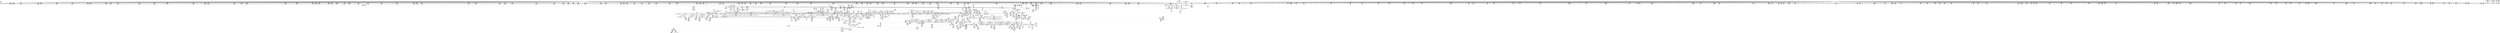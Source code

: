 digraph {
	CE0x51f2df0 [shape=record,shape=Mrecord,label="{CE0x51f2df0|may_link:call5|security/selinux/hooks.c,1777}"]
	CE0x51fb470 [shape=record,shape=Mrecord,label="{CE0x51fb470|i32_8388608|*Constant*}"]
	CE0x51a3220 [shape=record,shape=Mrecord,label="{CE0x51a3220|56:_i8*,_:_CRE_146,147_}"]
	CE0x51ddfd0 [shape=record,shape=Mrecord,label="{CE0x51ddfd0|56:_i8*,_:_CRE_618,619_}"]
	CE0x5199430 [shape=record,shape=Mrecord,label="{CE0x5199430|56:_i8*,_:_CRE_907,908_}"]
	CE0x5150280 [shape=record,shape=Mrecord,label="{CE0x5150280|i32_1|*Constant*|*SummSink*}"]
	CE0x51fc500 [shape=record,shape=Mrecord,label="{CE0x51fc500|may_link:conv3|security/selinux/hooks.c,1776|*SummSource*}"]
	CE0x51de740 [shape=record,shape=Mrecord,label="{CE0x51de740|56:_i8*,_:_CRE_624,628_|*MultipleSource*|security/selinux/hooks.c,1770|*LoadInst*|security/selinux/hooks.c,1770}"]
	CE0x5192e70 [shape=record,shape=Mrecord,label="{CE0x5192e70|56:_i8*,_:_CRE_619,620_}"]
	CE0x51a2920 [shape=record,shape=Mrecord,label="{CE0x51a2920|56:_i8*,_:_CRE_138,139_}"]
	CE0x52061f0 [shape=record,shape=Mrecord,label="{CE0x52061f0|i64*_getelementptr_inbounds_(_14_x_i64_,_14_x_i64_*___llvm_gcov_ctr219,_i64_0,_i64_10)|*Constant*|*SummSink*}"]
	CE0x51d9f00 [shape=record,shape=Mrecord,label="{CE0x51d9f00|56:_i8*,_:_CRE_557,558_}"]
	CE0x5165210 [shape=record,shape=Mrecord,label="{CE0x5165210|current_sid:tmp1}"]
	CE0x5162db0 [shape=record,shape=Mrecord,label="{CE0x5162db0|i64_5|*Constant*|*SummSink*}"]
	CE0x51538b0 [shape=record,shape=Mrecord,label="{CE0x51538b0|56:_i8*,_:_CRE_181,182_}"]
	CE0x51fa440 [shape=record,shape=Mrecord,label="{CE0x51fa440|i64_2097152|*Constant*|*SummSource*}"]
	CE0x51dbff0 [shape=record,shape=Mrecord,label="{CE0x51dbff0|56:_i8*,_:_CRE_588,589_}"]
	CE0x51704e0 [shape=record,shape=Mrecord,label="{CE0x51704e0|selinux_inode_link:tmp3|*SummSink*}"]
	CE0x51ebaf0 [shape=record,shape=Mrecord,label="{CE0x51ebaf0|28:_i32,_:_CRE_16,17_}"]
	CE0x52042d0 [shape=record,shape=Mrecord,label="{CE0x52042d0|current_sid:tmp24|security/selinux/hooks.c,220}"]
	CE0x5175ba0 [shape=record,shape=Mrecord,label="{CE0x5175ba0|56:_i8*,_:_CRE_174,175_}"]
	CE0x5225280 [shape=record,shape=Mrecord,label="{CE0x5225280|current_sid:tmp9|security/selinux/hooks.c,218|*SummSink*}"]
	CE0x51e91f0 [shape=record,shape=Mrecord,label="{CE0x51e91f0|56:_i8*,_:_CRE_978,979_}"]
	CE0x5201770 [shape=record,shape=Mrecord,label="{CE0x5201770|may_link:tobool6|security/selinux/hooks.c,1778|*SummSink*}"]
	CE0x5180ad0 [shape=record,shape=Mrecord,label="{CE0x5180ad0|may_link:tmp10|security/selinux/hooks.c,1778|*SummSink*}"]
	CE0x51cb4c0 [shape=record,shape=Mrecord,label="{CE0x51cb4c0|104:_%struct.inode*,_:_CRE_319,320_}"]
	CE0x517a140 [shape=record,shape=Mrecord,label="{CE0x517a140|56:_i8*,_:_CRE_561,562_}"]
	CE0x51e9c50 [shape=record,shape=Mrecord,label="{CE0x51e9c50|56:_i8*,_:_CRE_992,1000_|*MultipleSource*|security/selinux/hooks.c,1770|*LoadInst*|security/selinux/hooks.c,1770}"]
	CE0x5175100 [shape=record,shape=Mrecord,label="{CE0x5175100|56:_i8*,_:_CRE_164,165_}"]
	CE0x51da9a0 [shape=record,shape=Mrecord,label="{CE0x51da9a0|56:_i8*,_:_CRE_567,568_}"]
	CE0x51d24a0 [shape=record,shape=Mrecord,label="{CE0x51d24a0|56:_i8*,_:_CRE_269,270_}"]
	CE0x5171460 [shape=record,shape=Mrecord,label="{CE0x5171460|selinux_inode_link:tmp|*SummSink*}"]
	CE0x51beae0 [shape=record,shape=Mrecord,label="{CE0x51beae0|current_sid:tmp8|security/selinux/hooks.c,218|*SummSource*}"]
	CE0x5164b60 [shape=record,shape=Mrecord,label="{CE0x5164b60|current_sid:tmp4|security/selinux/hooks.c,218|*SummSource*}"]
	CE0x514d640 [shape=record,shape=Mrecord,label="{CE0x514d640|56:_i8*,_:_CRE_64,72_|*MultipleSource*|Function::may_link&Arg::dir::|Function::selinux_inode_link&Arg::dir::|security/selinux/hooks.c,1769}"]
	CE0x5154b50 [shape=record,shape=Mrecord,label="{CE0x5154b50|56:_i8*,_:_CRE_104,112_|*MultipleSource*|Function::may_link&Arg::dir::|Function::selinux_inode_link&Arg::dir::|security/selinux/hooks.c,1769}"]
	CE0x51f02e0 [shape=record,shape=Mrecord,label="{CE0x51f02e0|28:_i32,_:_CRE_102,103_}"]
	CE0x5170260 [shape=record,shape=Mrecord,label="{CE0x5170260|may_link:sw.default|*SummSource*}"]
	CE0x516d060 [shape=record,shape=Mrecord,label="{CE0x516d060|56:_i8*,_:_CRE_254,255_}"]
	CE0x51c02c0 [shape=record,shape=Mrecord,label="{CE0x51c02c0|i64*_getelementptr_inbounds_(_11_x_i64_,_11_x_i64_*___llvm_gcov_ctr125,_i64_0,_i64_8)|*Constant*|*SummSink*}"]
	CE0x517fd00 [shape=record,shape=Mrecord,label="{CE0x517fd00|may_link:call|security/selinux/hooks.c,1765}"]
	CE0x5218ef0 [shape=record,shape=Mrecord,label="{CE0x5218ef0|i8*_getelementptr_inbounds_(_9_x_i8_,_9_x_i8_*___func__.may_link,_i32_0,_i32_0)|*Constant*}"]
	CE0x5191a20 [shape=record,shape=Mrecord,label="{CE0x5191a20|56:_i8*,_:_CRE_594,595_}"]
	CE0x51508b0 [shape=record,shape=Mrecord,label="{CE0x51508b0|current_sid:tmp3}"]
	CE0x515a000 [shape=record,shape=Mrecord,label="{CE0x515a000|get_current:tmp1}"]
	CE0x51d2b00 [shape=record,shape=Mrecord,label="{CE0x51d2b00|56:_i8*,_:_CRE_275,276_}"]
	CE0x51ebdc0 [shape=record,shape=Mrecord,label="{CE0x51ebdc0|28:_i32,_:_CRE_19,20_}"]
	CE0x5163ac0 [shape=record,shape=Mrecord,label="{CE0x5163ac0|i64_3|*Constant*|*SummSource*}"]
	CE0x51909e0 [shape=record,shape=Mrecord,label="{CE0x51909e0|56:_i8*,_:_CRE_574,575_}"]
	CE0x5150ce0 [shape=record,shape=Mrecord,label="{CE0x5150ce0|56:_i8*,_:_CRE_280,281_}"]
	CE0x522ac20 [shape=record,shape=Mrecord,label="{CE0x522ac20|may_link:tmp27|security/selinux/hooks.c,1799}"]
	CE0x51cff20 [shape=record,shape=Mrecord,label="{CE0x51cff20|i64**_getelementptr_inbounds_(_4_x_i64*_,_4_x_i64*_*___llvm_gcda_edge_table220,_i64_0,_i64_1)|*Constant*}"]
	CE0x51cc7a0 [shape=record,shape=Mrecord,label="{CE0x51cc7a0|i64**_getelementptr_inbounds_(_4_x_i64*_,_4_x_i64*_*___llvm_gcda_edge_table220,_i64_0,_i64_1)|*Constant*|*SummSink*}"]
	CE0x519f740 [shape=record,shape=Mrecord,label="{CE0x519f740|56:_i8*,_:_CRE_80,88_|*MultipleSource*|security/selinux/hooks.c,1770|*LoadInst*|security/selinux/hooks.c,1770}"]
	CE0x51a3550 [shape=record,shape=Mrecord,label="{CE0x51a3550|56:_i8*,_:_CRE_149,150_}"]
	CE0x519e770 [shape=record,shape=Mrecord,label="{CE0x519e770|_call_void___llvm_gcov_indirect_counter_increment(i32*___llvm_gcov_global_state_pred221,_i64**_getelementptr_inbounds_(_4_x_i64*_,_4_x_i64*_*___llvm_gcda_edge_table220,_i64_0,_i64_2)),_!dbg_!27745|security/selinux/hooks.c,1786|*SummSink*}"]
	CE0x51939e0 [shape=record,shape=Mrecord,label="{CE0x51939e0|56:_i8*,_:_CRE_664,672_|*MultipleSource*|Function::may_link&Arg::dir::|Function::selinux_inode_link&Arg::dir::|security/selinux/hooks.c,1769}"]
	CE0x51c6580 [shape=record,shape=Mrecord,label="{CE0x51c6580|104:_%struct.inode*,_:_CRE_190,191_}"]
	CE0x51cb850 [shape=record,shape=Mrecord,label="{CE0x51cb850|may_link:tmp4|*LoadInst*|security/selinux/hooks.c,1770|*SummSink*}"]
	CE0x514cb70 [shape=record,shape=Mrecord,label="{CE0x514cb70|56:_i8*,_:_CRE_32,40_|*MultipleSource*|Function::may_link&Arg::dir::|Function::selinux_inode_link&Arg::dir::|security/selinux/hooks.c,1769}"]
	CE0x5200450 [shape=record,shape=Mrecord,label="{CE0x5200450|i16_7|*Constant*|*SummSource*}"]
	CE0x516b3f0 [shape=record,shape=Mrecord,label="{CE0x516b3f0|i64*_getelementptr_inbounds_(_11_x_i64_,_11_x_i64_*___llvm_gcov_ctr125,_i64_0,_i64_0)|*Constant*|*SummSource*}"]
	CE0x51dade0 [shape=record,shape=Mrecord,label="{CE0x51dade0|56:_i8*,_:_CRE_571,572_}"]
	CE0x517cdc0 [shape=record,shape=Mrecord,label="{CE0x517cdc0|56:_i8*,_:_CRE_952,960_|*MultipleSource*|Function::may_link&Arg::dir::|Function::selinux_inode_link&Arg::dir::|security/selinux/hooks.c,1769}"]
	CE0x516c040 [shape=record,shape=Mrecord,label="{CE0x516c040|may_link:bb|*SummSource*}"]
	CE0x51900f0 [shape=record,shape=Mrecord,label="{CE0x51900f0|56:_i8*,_:_CRE_563,564_}"]
	CE0x51774d0 [shape=record,shape=Mrecord,label="{CE0x51774d0|56:_i8*,_:_CRE_456,464_|*MultipleSource*|Function::may_link&Arg::dir::|Function::selinux_inode_link&Arg::dir::|security/selinux/hooks.c,1769}"]
	CE0x5219540 [shape=record,shape=Mrecord,label="{CE0x5219540|i64*_getelementptr_inbounds_(_14_x_i64_,_14_x_i64_*___llvm_gcov_ctr219,_i64_0,_i64_12)|*Constant*|*SummSource*}"]
	CE0x5163bf0 [shape=record,shape=Mrecord,label="{CE0x5163bf0|i64_3|*Constant*|*SummSink*}"]
	CE0x5209730 [shape=record,shape=Mrecord,label="{CE0x5209730|i8*_getelementptr_inbounds_(_45_x_i8_,_45_x_i8_*_.str12,_i32_0,_i32_0)|*Constant*|*SummSource*}"]
	CE0x51c54b0 [shape=record,shape=Mrecord,label="{CE0x51c54b0|104:_%struct.inode*,_:_CRE_177,178_}"]
	CE0x51cfc40 [shape=record,shape=Mrecord,label="{CE0x51cfc40|__llvm_gcov_indirect_counter_increment:counters|Function::__llvm_gcov_indirect_counter_increment&Arg::counters::}"]
	CE0x5150f50 [shape=record,shape=Mrecord,label="{CE0x5150f50|56:_i8*,_:_CRE_283,284_}"]
	CE0x5193420 [shape=record,shape=Mrecord,label="{CE0x5193420|56:_i8*,_:_CRE_640,648_|*MultipleSource*|Function::may_link&Arg::dir::|Function::selinux_inode_link&Arg::dir::|security/selinux/hooks.c,1769}"]
	CE0x5181eb0 [shape=record,shape=Mrecord,label="{CE0x5181eb0|56:_i8*,_:_CRE_309,310_}"]
	CE0x522ab40 [shape=record,shape=Mrecord,label="{CE0x522ab40|may_link:tmp26|security/selinux/hooks.c,1799|*SummSource*}"]
	CE0x5193820 [shape=record,shape=Mrecord,label="{CE0x5193820|56:_i8*,_:_CRE_656,664_|*MultipleSource*|Function::may_link&Arg::dir::|Function::selinux_inode_link&Arg::dir::|security/selinux/hooks.c,1769}"]
	CE0x51d1f50 [shape=record,shape=Mrecord,label="{CE0x51d1f50|56:_i8*,_:_CRE_264,265_}"]
	CE0x51e0de0 [shape=record,shape=Mrecord,label="{CE0x51e0de0|56:_i8*,_:_CRE_808,816_|*MultipleSource*|security/selinux/hooks.c,1770|*LoadInst*|security/selinux/hooks.c,1770}"]
	CE0x51ffd10 [shape=record,shape=Mrecord,label="{CE0x51ffd10|avc_has_perm:ssid|Function::avc_has_perm&Arg::ssid::|*SummSink*}"]
	CE0x5150540 [shape=record,shape=Mrecord,label="{CE0x5150540|may_link:ad|security/selinux/hooks.c, 1764}"]
	CE0x5218d00 [shape=record,shape=Mrecord,label="{CE0x5218d00|GLOBAL:printk|*Constant*|*SummSink*}"]
	CE0x5199a90 [shape=record,shape=Mrecord,label="{CE0x5199a90|56:_i8*,_:_CRE_913,914_}"]
	CE0x5168be0 [shape=record,shape=Mrecord,label="{CE0x5168be0|selinux_inode_link:dir|Function::selinux_inode_link&Arg::dir::|*SummSource*}"]
	CE0x51a3440 [shape=record,shape=Mrecord,label="{CE0x51a3440|56:_i8*,_:_CRE_148,149_}"]
	CE0x522dc90 [shape=record,shape=Mrecord,label="{CE0x522dc90|current_sid:tobool1|security/selinux/hooks.c,218|*SummSink*}"]
	CE0x5176530 [shape=record,shape=Mrecord,label="{CE0x5176530|56:_i8*,_:_CRE_183,184_}"]
	CE0x5224950 [shape=record,shape=Mrecord,label="{CE0x5224950|current_sid:tobool|security/selinux/hooks.c,218|*SummSource*}"]
	CE0x51ed670 [shape=record,shape=Mrecord,label="{CE0x51ed670|28:_i32,_:_CRE_58,59_}"]
	CE0x5229020 [shape=record,shape=Mrecord,label="{CE0x5229020|i64*_null|*Constant*|*SummSink*}"]
	CE0x51a4560 [shape=record,shape=Mrecord,label="{CE0x51a4560|__llvm_gcov_indirect_counter_increment:bb4}"]
	CE0x519b740 [shape=record,shape=Mrecord,label="{CE0x519b740|56:_i8*,_:_CRE_901,902_}"]
	CE0x52013d0 [shape=record,shape=Mrecord,label="{CE0x52013d0|_ret_i32_%retval.0,_!dbg_!27728|security/selinux/avc.c,775|*SummSource*}"]
	CE0x51e18c0 [shape=record,shape=Mrecord,label="{CE0x51e18c0|56:_i8*,_:_CRE_856,864_|*MultipleSource*|security/selinux/hooks.c,1770|*LoadInst*|security/selinux/hooks.c,1770}"]
	CE0x5209b50 [shape=record,shape=Mrecord,label="{CE0x5209b50|current_sid:cred|security/selinux/hooks.c,218}"]
	CE0x526d110 [shape=record,shape=Mrecord,label="{CE0x526d110|get_current:tmp|*SummSource*}"]
	CE0x51dbee0 [shape=record,shape=Mrecord,label="{CE0x51dbee0|56:_i8*,_:_CRE_587,588_}"]
	CE0x519cb70 [shape=record,shape=Mrecord,label="{CE0x519cb70|56:_i8*,_:_CRE_920,921_}"]
	CE0x5218440 [shape=record,shape=Mrecord,label="{CE0x5218440|may_link:av.0|*SummSink*}"]
	CE0x51d0b20 [shape=record,shape=Mrecord,label="{CE0x51d0b20|56:_i8*,_:_CRE_245,246_}"]
	CE0x51edc70 [shape=record,shape=Mrecord,label="{CE0x51edc70|28:_i32,_:_CRE_64,65_}"]
	CE0x51a5360 [shape=record,shape=Mrecord,label="{CE0x51a5360|56:_i8*,_:_CRE_4,8_|*MultipleSource*|security/selinux/hooks.c,1770|*LoadInst*|security/selinux/hooks.c,1770}"]
	CE0x515f610 [shape=record,shape=Mrecord,label="{CE0x515f610|selinux_inode_link:old_dentry|Function::selinux_inode_link&Arg::old_dentry::|*SummSource*}"]
	CE0x51a3330 [shape=record,shape=Mrecord,label="{CE0x51a3330|56:_i8*,_:_CRE_147,148_}"]
	CE0x51db660 [shape=record,shape=Mrecord,label="{CE0x51db660|56:_i8*,_:_CRE_579,580_}"]
	CE0x51c60c0 [shape=record,shape=Mrecord,label="{CE0x51c60c0|104:_%struct.inode*,_:_CRE_186,187_}"]
	CE0x52090e0 [shape=record,shape=Mrecord,label="{CE0x52090e0|GLOBAL:current_task|Global_var:current_task|*SummSource*}"]
	CE0x51c74f0 [shape=record,shape=Mrecord,label="{CE0x51c74f0|104:_%struct.inode*,_:_CRE_203,204_}"]
	CE0x51de1f0 [shape=record,shape=Mrecord,label="{CE0x51de1f0|56:_i8*,_:_CRE_620,621_}"]
	CE0x519e390 [shape=record,shape=Mrecord,label="{CE0x519e390|may_link:tmp15|security/selinux/hooks.c,1783|*SummSink*}"]
	CE0x5217240 [shape=record,shape=Mrecord,label="{CE0x5217240|i32_1024|*Constant*|*SummSource*}"]
	CE0x514fb60 [shape=record,shape=Mrecord,label="{CE0x514fb60|may_link:sw.bb}"]
	CE0x51808a0 [shape=record,shape=Mrecord,label="{CE0x51808a0|i32_-1|*Constant*|*SummSink*}"]
	CE0x5176f90 [shape=record,shape=Mrecord,label="{CE0x5176f90|56:_i8*,_:_CRE_432,440_|*MultipleSource*|Function::may_link&Arg::dir::|Function::selinux_inode_link&Arg::dir::|security/selinux/hooks.c,1769}"]
	CE0x5197560 [shape=record,shape=Mrecord,label="{CE0x5197560|56:_i8*,_:_CRE_878,879_}"]
	"CONST[source:2(external),value:2(dynamic)][purpose:{subject}][SrcIdx:3]"
	CE0x51fd440 [shape=record,shape=Mrecord,label="{CE0x51fd440|may_link:sid4|security/selinux/hooks.c,1777}"]
	CE0x5225730 [shape=record,shape=Mrecord,label="{CE0x5225730|get_current:bb}"]
	CE0x5198cc0 [shape=record,shape=Mrecord,label="{CE0x5198cc0|56:_i8*,_:_CRE_900,901_}"]
	CE0x51d3490 [shape=record,shape=Mrecord,label="{CE0x51d3490|56:_i8*,_:_CRE_284,285_}"]
	CE0x522ba70 [shape=record,shape=Mrecord,label="{CE0x522ba70|current_sid:if.then|*SummSink*}"]
	CE0x5192990 [shape=record,shape=Mrecord,label="{CE0x5192990|56:_i8*,_:_CRE_613,614_}"]
	CE0x5198770 [shape=record,shape=Mrecord,label="{CE0x5198770|56:_i8*,_:_CRE_895,896_}"]
	CE0x51fa1c0 [shape=record,shape=Mrecord,label="{CE0x51fa1c0|may_link:cond|security/selinux/hooks.c,1776}"]
	CE0x51d1180 [shape=record,shape=Mrecord,label="{CE0x51d1180|56:_i8*,_:_CRE_251,252_}"]
	CE0x51920a0 [shape=record,shape=Mrecord,label="{CE0x51920a0|56:_i8*,_:_CRE_602,603_}"]
	CE0x516a040 [shape=record,shape=Mrecord,label="{CE0x516a040|56:_i8*,_:_CRE_300,301_}"]
	CE0x51cc810 [shape=record,shape=Mrecord,label="{CE0x51cc810|__llvm_gcov_indirect_counter_increment:counters|Function::__llvm_gcov_indirect_counter_increment&Arg::counters::|*SummSink*}"]
	CE0x519e610 [shape=record,shape=Mrecord,label="{CE0x519e610|_call_void___llvm_gcov_indirect_counter_increment(i32*___llvm_gcov_global_state_pred221,_i64**_getelementptr_inbounds_(_4_x_i64*_,_4_x_i64*_*___llvm_gcda_edge_table220,_i64_0,_i64_2)),_!dbg_!27745|security/selinux/hooks.c,1786|*SummSource*}"]
	CE0x5159310 [shape=record,shape=Mrecord,label="{CE0x5159310|get_current:tmp1|*SummSink*}"]
	CE0x5178850 [shape=record,shape=Mrecord,label="{CE0x5178850|56:_i8*,_:_CRE_500,504_|*MultipleSource*|Function::may_link&Arg::dir::|Function::selinux_inode_link&Arg::dir::|security/selinux/hooks.c,1769}"]
	CE0x51dca90 [shape=record,shape=Mrecord,label="{CE0x51dca90|56:_i8*,_:_CRE_598,599_}"]
	CE0x51c7030 [shape=record,shape=Mrecord,label="{CE0x51c7030|104:_%struct.inode*,_:_CRE_199,200_}"]
	CE0x51daab0 [shape=record,shape=Mrecord,label="{CE0x51daab0|56:_i8*,_:_CRE_568,569_}"]
	CE0x51d1290 [shape=record,shape=Mrecord,label="{CE0x51d1290|56:_i8*,_:_CRE_252,253_}"]
	CE0x5219850 [shape=record,shape=Mrecord,label="{CE0x5219850|may_link:sid10|security/selinux/hooks.c,1797}"]
	CE0x51ee170 [shape=record,shape=Mrecord,label="{CE0x51ee170|28:_i32,_:_CRE_69,70_}"]
	CE0x5226950 [shape=record,shape=Mrecord,label="{CE0x5226950|current_sid:tmp11|security/selinux/hooks.c,218|*SummSource*}"]
	CE0x51c0a90 [shape=record,shape=Mrecord,label="{CE0x51c0a90|104:_%struct.inode*,_:_CRE_8,12_|*MultipleSource*|Function::may_link&Arg::dentry::|Function::selinux_inode_link&Arg::old_dentry::|security/selinux/hooks.c,1770}"]
	CE0x5197230 [shape=record,shape=Mrecord,label="{CE0x5197230|56:_i8*,_:_CRE_875,876_}"]
	CE0x521c640 [shape=record,shape=Mrecord,label="{CE0x521c640|28:_i32,_32:_i16,_:_CRE_28,32_|*MultipleSource*|security/selinux/hooks.c,1797|security/selinux/hooks.c,1770|security/selinux/hooks.c,1770}"]
	CE0x51a0050 [shape=record,shape=Mrecord,label="{CE0x51a0050|56:_i8*,_:_CRE_189,190_}"]
	CE0x51a07c0 [shape=record,shape=Mrecord,label="{CE0x51a07c0|56:_i8*,_:_CRE_196,197_}"]
	CE0x51d3d10 [shape=record,shape=Mrecord,label="{CE0x51d3d10|56:_i8*,_:_CRE_292,293_}"]
	CE0x51c5aa0 [shape=record,shape=Mrecord,label="{CE0x51c5aa0|104:_%struct.inode*,_:_CRE_182,183_}"]
	CE0x51f0960 [shape=record,shape=Mrecord,label="{CE0x51f0960|28:_i32,_:_CRE_105,106_}"]
	CE0x51a3770 [shape=record,shape=Mrecord,label="{CE0x51a3770|56:_i8*,_:_CRE_151,152_}"]
	CE0x51c2b90 [shape=record,shape=Mrecord,label="{CE0x51c2b90|104:_%struct.inode*,_:_CRE_144,145_}"]
	CE0x519e8a0 [shape=record,shape=Mrecord,label="{CE0x519e8a0|56:_i8*,_:_CRE_16,24_|*MultipleSource*|security/selinux/hooks.c,1770|*LoadInst*|security/selinux/hooks.c,1770}"]
	CE0x51f4830 [shape=record,shape=Mrecord,label="{CE0x51f4830|may_link:tmp20|security/selinux/hooks.c,1793|*SummSource*}"]
	CE0x51d9cb0 [shape=record,shape=Mrecord,label="{CE0x51d9cb0|56:_i8*,_:_CRE_556,557_}"]
	CE0x51fd200 [shape=record,shape=Mrecord,label="{CE0x51fd200|may_link:sid4|security/selinux/hooks.c,1777|*SummSource*}"]
	CE0x522fe20 [shape=record,shape=Mrecord,label="{CE0x522fe20|i8*_getelementptr_inbounds_(_25_x_i8_,_25_x_i8_*_.str3,_i32_0,_i32_0)|*Constant*}"]
	CE0x51801a0 [shape=record,shape=Mrecord,label="{CE0x51801a0|may_link:tmp9|security/selinux/hooks.c,1778|*SummSource*}"]
	CE0x519a530 [shape=record,shape=Mrecord,label="{CE0x519a530|56:_i8*,_:_CRE_923,924_}"]
	CE0x520a190 [shape=record,shape=Mrecord,label="{CE0x520a190|current_sid:tmp21|security/selinux/hooks.c,218}"]
	CE0x5193280 [shape=record,shape=Mrecord,label="{CE0x5193280|56:_i8*,_:_CRE_624,628_|*MultipleSource*|Function::may_link&Arg::dir::|Function::selinux_inode_link&Arg::dir::|security/selinux/hooks.c,1769}"]
	CE0x516cf90 [shape=record,shape=Mrecord,label="{CE0x516cf90|56:_i8*,_:_CRE_253,254_}"]
	CE0x51fbf20 [shape=record,shape=Mrecord,label="{CE0x51fbf20|may_link:or|security/selinux/hooks.c,1776|*SummSource*}"]
	CE0x51eb6e0 [shape=record,shape=Mrecord,label="{CE0x51eb6e0|28:_i32,_:_CRE_11,12_}"]
	CE0x517e7e0 [shape=record,shape=Mrecord,label="{CE0x517e7e0|56:_i8*,_:_CRE_162,163_}"]
	CE0x51f9b20 [shape=record,shape=Mrecord,label="{CE0x51f9b20|may_link:u|security/selinux/hooks.c,1773|*SummSink*}"]
	CE0x51e9af0 [shape=record,shape=Mrecord,label="{CE0x51e9af0|56:_i8*,_:_CRE_988,992_|*MultipleSource*|security/selinux/hooks.c,1770|*LoadInst*|security/selinux/hooks.c,1770}"]
	CE0x51d2e30 [shape=record,shape=Mrecord,label="{CE0x51d2e30|56:_i8*,_:_CRE_278,279_}"]
	CE0x51cd0a0 [shape=record,shape=Mrecord,label="{CE0x51cd0a0|i64*_getelementptr_inbounds_(_14_x_i64_,_14_x_i64_*___llvm_gcov_ctr219,_i64_0,_i64_8)|*Constant*|*SummSource*}"]
	CE0x5175cb0 [shape=record,shape=Mrecord,label="{CE0x5175cb0|56:_i8*,_:_CRE_175,176_}"]
	CE0x51cde30 [shape=record,shape=Mrecord,label="{CE0x51cde30|i64**_getelementptr_inbounds_(_4_x_i64*_,_4_x_i64*_*___llvm_gcda_edge_table220,_i64_0,_i64_2)|*Constant*}"]
	CE0x5181de0 [shape=record,shape=Mrecord,label="{CE0x5181de0|56:_i8*,_:_CRE_308,309_}"]
	CE0x526d0a0 [shape=record,shape=Mrecord,label="{CE0x526d0a0|COLLAPSED:_GCMRE___llvm_gcov_ctr98_internal_global_2_x_i64_zeroinitializer:_elem_0:default:}"]
	CE0x51dbaa0 [shape=record,shape=Mrecord,label="{CE0x51dbaa0|56:_i8*,_:_CRE_583,584_}"]
	CE0x5216850 [shape=record,shape=Mrecord,label="{CE0x5216850|GLOBAL:printk|*Constant*}"]
	CE0x5153cc0 [shape=record,shape=Mrecord,label="{CE0x5153cc0|56:_i8*,_:_CRE_186,187_}"]
	CE0x51822c0 [shape=record,shape=Mrecord,label="{CE0x51822c0|56:_i8*,_:_CRE_328,336_|*MultipleSource*|Function::may_link&Arg::dir::|Function::selinux_inode_link&Arg::dir::|security/selinux/hooks.c,1769}"]
	CE0x51dc650 [shape=record,shape=Mrecord,label="{CE0x51dc650|56:_i8*,_:_CRE_594,595_}"]
	CE0x5190910 [shape=record,shape=Mrecord,label="{CE0x5190910|56:_i8*,_:_CRE_573,574_}"]
	CE0x51fd190 [shape=record,shape=Mrecord,label="{CE0x51fd190|i32_3|*Constant*|*SummSink*}"]
	CE0x5170cd0 [shape=record,shape=Mrecord,label="{CE0x5170cd0|selinux_inode_link:call|security/selinux/hooks.c,2769}"]
	CE0x51c5e60 [shape=record,shape=Mrecord,label="{CE0x51c5e60|104:_%struct.inode*,_:_CRE_184,185_}"]
	CE0x51901c0 [shape=record,shape=Mrecord,label="{CE0x51901c0|56:_i8*,_:_CRE_564,565_}"]
	CE0x5229bc0 [shape=record,shape=Mrecord,label="{CE0x5229bc0|may_link:call11|security/selinux/hooks.c,1797|*SummSink*}"]
	CE0x522aad0 [shape=record,shape=Mrecord,label="{CE0x522aad0|i64*_getelementptr_inbounds_(_14_x_i64_,_14_x_i64_*___llvm_gcov_ctr219,_i64_0,_i64_13)|*Constant*|*SummSink*}"]
	CE0x51df9f0 [shape=record,shape=Mrecord,label="{CE0x51df9f0|56:_i8*,_:_CRE_704,712_|*MultipleSource*|security/selinux/hooks.c,1770|*LoadInst*|security/selinux/hooks.c,1770}"]
	CE0x5191f00 [shape=record,shape=Mrecord,label="{CE0x5191f00|56:_i8*,_:_CRE_600,601_}"]
	CE0x520d3a0 [shape=record,shape=Mrecord,label="{CE0x520d3a0|current_sid:tmp20|security/selinux/hooks.c,218}"]
	CE0x51dd860 [shape=record,shape=Mrecord,label="{CE0x51dd860|56:_i8*,_:_CRE_611,612_}"]
	CE0x51d4bf0 [shape=record,shape=Mrecord,label="{CE0x51d4bf0|56:_i8*,_:_CRE_306,307_}"]
	CE0x5198660 [shape=record,shape=Mrecord,label="{CE0x5198660|56:_i8*,_:_CRE_894,895_}"]
	CE0x5208a80 [shape=record,shape=Mrecord,label="{CE0x5208a80|get_current:tmp3|*SummSink*}"]
	CE0x519ee80 [shape=record,shape=Mrecord,label="{CE0x519ee80|56:_i8*,_:_CRE_48,56_|*MultipleSource*|security/selinux/hooks.c,1770|*LoadInst*|security/selinux/hooks.c,1770}"]
	CE0x517a210 [shape=record,shape=Mrecord,label="{CE0x517a210|56:_i8*,_:_CRE_562,563_}"]
	CE0x5250400 [shape=record,shape=Mrecord,label="{CE0x5250400|_call_void_mcount()_#3}"]
	CE0x51c05e0 [shape=record,shape=Mrecord,label="{CE0x51c05e0|may_link:d_inode|security/selinux/hooks.c,1770}"]
	CE0x51f0500 [shape=record,shape=Mrecord,label="{CE0x51f0500|28:_i32,_:_CRE_104,105_}"]
	CE0x5219660 [shape=record,shape=Mrecord,label="{CE0x5219660|may_link:tmp22|security/selinux/hooks.c,1797|*SummSource*}"]
	CE0x520e7b0 [shape=record,shape=Mrecord,label="{CE0x520e7b0|get_current:entry|*SummSource*}"]
	CE0x514dff0 [shape=record,shape=Mrecord,label="{CE0x514dff0|56:_i8*,_:_CRE_141,142_}"]
	CE0x51feec0 [shape=record,shape=Mrecord,label="{CE0x51feec0|may_link:call5|security/selinux/hooks.c,1777|*SummSink*}"]
	CE0x5177d10 [shape=record,shape=Mrecord,label="{CE0x5177d10|56:_i8*,_:_CRE_475,476_}"]
	CE0x51dced0 [shape=record,shape=Mrecord,label="{CE0x51dced0|56:_i8*,_:_CRE_602,603_}"]
	CE0x5226170 [shape=record,shape=Mrecord,label="{CE0x5226170|current_sid:land.lhs.true|*SummSource*}"]
	CE0x51c6320 [shape=record,shape=Mrecord,label="{CE0x51c6320|104:_%struct.inode*,_:_CRE_188,189_}"]
	CE0x517ea50 [shape=record,shape=Mrecord,label="{CE0x517ea50|56:_i8*,_:_CRE_165,166_}"]
	CE0x5195f20 [shape=record,shape=Mrecord,label="{CE0x5195f20|56:_i8*,_:_CRE_840,848_|*MultipleSource*|Function::may_link&Arg::dir::|Function::selinux_inode_link&Arg::dir::|security/selinux/hooks.c,1769}"]
	CE0x5175a90 [shape=record,shape=Mrecord,label="{CE0x5175a90|56:_i8*,_:_CRE_173,174_}"]
	CE0x5170710 [shape=record,shape=Mrecord,label="{CE0x5170710|_call_void_mcount()_#3|*SummSink*}"]
	CE0x519bda0 [shape=record,shape=Mrecord,label="{CE0x519bda0|56:_i8*,_:_CRE_907,908_}"]
	CE0x522b190 [shape=record,shape=Mrecord,label="{CE0x522b190|may_link:tmp27|security/selinux/hooks.c,1799|*SummSink*}"]
	CE0x5169dd0 [shape=record,shape=Mrecord,label="{CE0x5169dd0|56:_i8*,_:_CRE_297,298_}"]
	CE0x5179c10 [shape=record,shape=Mrecord,label="{CE0x5179c10|56:_i8*,_:_CRE_554,555_}"]
	CE0x5198880 [shape=record,shape=Mrecord,label="{CE0x5198880|56:_i8*,_:_CRE_896,897_}"]
	CE0x5155f30 [shape=record,shape=Mrecord,label="{CE0x5155f30|may_link:tmp11|security/selinux/hooks.c,1778|*SummSource*}"]
	CE0x51525c0 [shape=record,shape=Mrecord,label="{CE0x51525c0|may_link:entry}"]
	CE0x5152210 [shape=record,shape=Mrecord,label="{CE0x5152210|selinux_inode_link:call|security/selinux/hooks.c,2769|*SummSource*}"]
	CE0x51626c0 [shape=record,shape=Mrecord,label="{CE0x51626c0|current_sid:do.end|*SummSource*}"]
	CE0x5197de0 [shape=record,shape=Mrecord,label="{CE0x5197de0|56:_i8*,_:_CRE_886,887_}"]
	CE0x51d2280 [shape=record,shape=Mrecord,label="{CE0x51d2280|56:_i8*,_:_CRE_267,268_}"]
	CE0x5207ae0 [shape=record,shape=Mrecord,label="{CE0x5207ae0|may_link:tmp17|security/selinux/hooks.c,1786|*SummSource*}"]
	CE0x5159e30 [shape=record,shape=Mrecord,label="{CE0x5159e30|i64*_getelementptr_inbounds_(_2_x_i64_,_2_x_i64_*___llvm_gcov_ctr218,_i64_0,_i64_1)|*Constant*|*SummSink*}"]
	CE0x522f6a0 [shape=record,shape=Mrecord,label="{CE0x522f6a0|current_sid:tmp16|security/selinux/hooks.c,218|*SummSource*}"]
	CE0x51699c0 [shape=record,shape=Mrecord,label="{CE0x51699c0|56:_i8*,_:_CRE_292,293_}"]
	CE0x51da340 [shape=record,shape=Mrecord,label="{CE0x51da340|56:_i8*,_:_CRE_561,562_}"]
	CE0x51c79b0 [shape=record,shape=Mrecord,label="{CE0x51c79b0|104:_%struct.inode*,_:_CRE_207,208_}"]
	CE0x514d020 [shape=record,shape=Mrecord,label="{CE0x514d020|__llvm_gcov_indirect_counter_increment:tmp2}"]
	CE0x5164360 [shape=record,shape=Mrecord,label="{CE0x5164360|i64*_getelementptr_inbounds_(_11_x_i64_,_11_x_i64_*___llvm_gcov_ctr125,_i64_0,_i64_1)|*Constant*|*SummSource*}"]
	CE0x519ecc0 [shape=record,shape=Mrecord,label="{CE0x519ecc0|56:_i8*,_:_CRE_40,48_|*MultipleSource*|security/selinux/hooks.c,1770|*LoadInst*|security/selinux/hooks.c,1770}"]
	CE0x51a0380 [shape=record,shape=Mrecord,label="{CE0x51a0380|56:_i8*,_:_CRE_192,193_}"]
	CE0x517dc80 [shape=record,shape=Mrecord,label="{CE0x517dc80|__llvm_gcov_indirect_counter_increment:tmp2|*SummSink*}"]
	CE0x521c770 [shape=record,shape=Mrecord,label="{CE0x521c770|28:_i32,_32:_i16,_:_CRE_32,34_|*MultipleSource*|security/selinux/hooks.c,1797|security/selinux/hooks.c,1770|security/selinux/hooks.c,1770}"]
	CE0x519b960 [shape=record,shape=Mrecord,label="{CE0x519b960|56:_i8*,_:_CRE_903,904_}"]
	CE0x5231240 [shape=record,shape=Mrecord,label="{CE0x5231240|i32_218|*Constant*|*SummSink*}"]
	CE0x51816e0 [shape=record,shape=Mrecord,label="{CE0x51816e0|__llvm_gcov_indirect_counter_increment:bb|*SummSink*}"]
	CE0x51de850 [shape=record,shape=Mrecord,label="{CE0x51de850|56:_i8*,_:_CRE_632,640_|*MultipleSource*|security/selinux/hooks.c,1770|*LoadInst*|security/selinux/hooks.c,1770}"]
	CE0x51c7ae0 [shape=record,shape=Mrecord,label="{CE0x51c7ae0|104:_%struct.inode*,_:_CRE_208,209_}"]
	CE0x51d8070 [shape=record,shape=Mrecord,label="{CE0x51d8070|56:_i8*,_:_CRE_483,484_}"]
	CE0x519fc10 [shape=record,shape=Mrecord,label="{CE0x519fc10|56:_i8*,_:_CRE_185,186_}"]
	CE0x51d05a0 [shape=record,shape=Mrecord,label="{CE0x51d05a0|56:_i8*,_:_CRE_241,242_}"]
	CE0x519a640 [shape=record,shape=Mrecord,label="{CE0x519a640|56:_i8*,_:_CRE_924,925_}"]
	CE0x51ed870 [shape=record,shape=Mrecord,label="{CE0x51ed870|28:_i32,_:_CRE_60,61_}"]
	CE0x5207a70 [shape=record,shape=Mrecord,label="{CE0x5207a70|_call_void___llvm_gcov_indirect_counter_increment(i32*___llvm_gcov_global_state_pred221,_i64**_getelementptr_inbounds_(_4_x_i64*_,_4_x_i64*_*___llvm_gcda_edge_table220,_i64_0,_i64_3)),_!dbg_!27747|security/selinux/hooks.c,1789}"]
	CE0x51bc340 [shape=record,shape=Mrecord,label="{CE0x51bc340|GLOBAL:__llvm_gcov_ctr125|Global_var:__llvm_gcov_ctr125|*SummSource*}"]
	CE0x5177e90 [shape=record,shape=Mrecord,label="{CE0x5177e90|56:_i8*,_:_CRE_478,479_}"]
	CE0x5197780 [shape=record,shape=Mrecord,label="{CE0x5197780|56:_i8*,_:_CRE_880,881_}"]
	CE0x5196120 [shape=record,shape=Mrecord,label="{CE0x5196120|56:_i8*,_:_CRE_848,856_|*MultipleSource*|Function::may_link&Arg::dir::|Function::selinux_inode_link&Arg::dir::|security/selinux/hooks.c,1769}"]
	CE0x51fce70 [shape=record,shape=Mrecord,label="{CE0x51fce70|may_link:conv3|security/selinux/hooks.c,1776|*SummSink*}"]
	CE0x5209d40 [shape=record,shape=Mrecord,label="{CE0x5209d40|current_sid:cred|security/selinux/hooks.c,218|*SummSource*}"]
	CE0x52171d0 [shape=record,shape=Mrecord,label="{CE0x52171d0|i32_1024|*Constant*}"]
	CE0x517dab0 [shape=record,shape=Mrecord,label="{CE0x517dab0|56:_i8*,_:_CRE_275,276_}"]
	CE0x51e3110 [shape=record,shape=Mrecord,label="{CE0x51e3110|56:_i8*,_:_CRE_885,886_}"]
	CE0x514d7f0 [shape=record,shape=Mrecord,label="{CE0x514d7f0|56:_i8*,_:_CRE_72,76_|*MultipleSource*|Function::may_link&Arg::dir::|Function::selinux_inode_link&Arg::dir::|security/selinux/hooks.c,1769}"]
	CE0x51f6910 [shape=record,shape=Mrecord,label="{CE0x51f6910|may_link:tobool6|security/selinux/hooks.c,1778}"]
	CE0x51782a0 [shape=record,shape=Mrecord,label="{CE0x51782a0|56:_i8*,_:_CRE_483,484_}"]
	CE0x5193ba0 [shape=record,shape=Mrecord,label="{CE0x5193ba0|56:_i8*,_:_CRE_672,680_|*MultipleSource*|Function::may_link&Arg::dir::|Function::selinux_inode_link&Arg::dir::|security/selinux/hooks.c,1769}"]
	CE0x5182660 [shape=record,shape=Mrecord,label="{CE0x5182660|56:_i8*,_:_CRE_344,352_|*MultipleSource*|Function::may_link&Arg::dir::|Function::selinux_inode_link&Arg::dir::|security/selinux/hooks.c,1769}"]
	CE0x51d36b0 [shape=record,shape=Mrecord,label="{CE0x51d36b0|56:_i8*,_:_CRE_286,287_}"]
	CE0x51dcba0 [shape=record,shape=Mrecord,label="{CE0x51dcba0|56:_i8*,_:_CRE_599,600_}"]
	CE0x519c1e0 [shape=record,shape=Mrecord,label="{CE0x519c1e0|56:_i8*,_:_CRE_911,912_}"]
	CE0x51489d0 [shape=record,shape=Mrecord,label="{CE0x51489d0|may_link:sw.epilog|*SummSource*}"]
	CE0x517f340 [shape=record,shape=Mrecord,label="{CE0x517f340|56:_i8*,_:_CRE_176,177_}"]
	CE0x51dff60 [shape=record,shape=Mrecord,label="{CE0x51dff60|56:_i8*,_:_CRE_736,740_|*MultipleSource*|security/selinux/hooks.c,1770|*LoadInst*|security/selinux/hooks.c,1770}"]
	CE0x517ebf0 [shape=record,shape=Mrecord,label="{CE0x517ebf0|56:_i8*,_:_CRE_167,168_}"]
	CE0x51940e0 [shape=record,shape=Mrecord,label="{CE0x51940e0|56:_i8*,_:_CRE_688,692_|*MultipleSource*|Function::may_link&Arg::dir::|Function::selinux_inode_link&Arg::dir::|security/selinux/hooks.c,1769}"]
	CE0x51e95a0 [shape=record,shape=Mrecord,label="{CE0x51e95a0|56:_i8*,_:_CRE_981,982_}"]
	CE0x51c7290 [shape=record,shape=Mrecord,label="{CE0x51c7290|104:_%struct.inode*,_:_CRE_201,202_}"]
	CE0x516f280 [shape=record,shape=Mrecord,label="{CE0x516f280|56:_i8*,_:_CRE_206,207_}"]
	CE0x51dc870 [shape=record,shape=Mrecord,label="{CE0x51dc870|56:_i8*,_:_CRE_596,597_}"]
	CE0x51d37c0 [shape=record,shape=Mrecord,label="{CE0x51d37c0|56:_i8*,_:_CRE_287,288_}"]
	CE0x520bc50 [shape=record,shape=Mrecord,label="{CE0x520bc50|i64*_getelementptr_inbounds_(_11_x_i64_,_11_x_i64_*___llvm_gcov_ctr125,_i64_0,_i64_9)|*Constant*|*SummSource*}"]
	CE0x51fa300 [shape=record,shape=Mrecord,label="{CE0x51fa300|may_link:cond|security/selinux/hooks.c,1776|*SummSink*}"]
	CE0x51d27d0 [shape=record,shape=Mrecord,label="{CE0x51d27d0|56:_i8*,_:_CRE_272,273_}"]
	CE0x51e3550 [shape=record,shape=Mrecord,label="{CE0x51e3550|56:_i8*,_:_CRE_889,890_}"]
	CE0x5230220 [shape=record,shape=Mrecord,label="{CE0x5230220|_call_void_lockdep_rcu_suspicious(i8*_getelementptr_inbounds_(_25_x_i8_,_25_x_i8_*_.str3,_i32_0,_i32_0),_i32_218,_i8*_getelementptr_inbounds_(_45_x_i8_,_45_x_i8_*_.str12,_i32_0,_i32_0))_#10,_!dbg_!27727|security/selinux/hooks.c,218|*SummSource*}"]
	CE0x52044e0 [shape=record,shape=Mrecord,label="{CE0x52044e0|current_sid:tmp24|security/selinux/hooks.c,220|*SummSource*}"]
	CE0x515b300 [shape=record,shape=Mrecord,label="{CE0x515b300|may_link:dentry|Function::may_link&Arg::dentry::|*SummSource*}"]
	CE0x51c5710 [shape=record,shape=Mrecord,label="{CE0x51c5710|104:_%struct.inode*,_:_CRE_179,180_}"]
	CE0x51c48d0 [shape=record,shape=Mrecord,label="{CE0x51c48d0|104:_%struct.inode*,_:_CRE_167,168_}"]
	CE0x517ccb0 [shape=record,shape=Mrecord,label="{CE0x517ccb0|56:_i8*,_:_CRE_944,952_|*MultipleSource*|Function::may_link&Arg::dir::|Function::selinux_inode_link&Arg::dir::|security/selinux/hooks.c,1769}"]
	CE0x5164a10 [shape=record,shape=Mrecord,label="{CE0x5164a10|i64_2|*Constant*}"]
	CE0x51d26c0 [shape=record,shape=Mrecord,label="{CE0x51d26c0|56:_i8*,_:_CRE_271,272_}"]
	CE0x519a200 [shape=record,shape=Mrecord,label="{CE0x519a200|56:_i8*,_:_CRE_920,921_}"]
	CE0x5174880 [shape=record,shape=Mrecord,label="{CE0x5174880|56:_i8*,_:_CRE_156,157_}"]
	CE0x51dd200 [shape=record,shape=Mrecord,label="{CE0x51dd200|56:_i8*,_:_CRE_605,606_}"]
	CE0x51c2720 [shape=record,shape=Mrecord,label="{CE0x51c2720|104:_%struct.inode*,_:_CRE_96,104_|*MultipleSource*|Function::may_link&Arg::dentry::|Function::selinux_inode_link&Arg::old_dentry::|security/selinux/hooks.c,1770}"]
	CE0x5201100 [shape=record,shape=Mrecord,label="{CE0x5201100|avc_has_perm:auditdata|Function::avc_has_perm&Arg::auditdata::|*SummSource*}"]
	CE0x516cc50 [shape=record,shape=Mrecord,label="{CE0x516cc50|56:_i8*,_:_CRE_249,250_}"]
	CE0x51a0af0 [shape=record,shape=Mrecord,label="{CE0x51a0af0|56:_i8*,_:_CRE_199,200_}"]
	CE0x51c3370 [shape=record,shape=Mrecord,label="{CE0x51c3370|104:_%struct.inode*,_:_CRE_149,150_}"]
	CE0x51d0940 [shape=record,shape=Mrecord,label="{CE0x51d0940|56:_i8*,_:_CRE_243,244_}"]
	CE0x519d1a0 [shape=record,shape=Mrecord,label="{CE0x519d1a0|56:_i8*,_:_CRE_980,981_}"]
	CE0x51edd70 [shape=record,shape=Mrecord,label="{CE0x51edd70|28:_i32,_:_CRE_65,66_}"]
	CE0x5178a60 [shape=record,shape=Mrecord,label="{CE0x5178a60|56:_i8*,_:_CRE_504,508_|*MultipleSource*|Function::may_link&Arg::dir::|Function::selinux_inode_link&Arg::dir::|security/selinux/hooks.c,1769}"]
	CE0x51ed090 [shape=record,shape=Mrecord,label="{CE0x51ed090|28:_i32,_:_CRE_51,52_}"]
	CE0x51f0b80 [shape=record,shape=Mrecord,label="{CE0x51f0b80|28:_i32,_:_CRE_107,108_}"]
	CE0x51db990 [shape=record,shape=Mrecord,label="{CE0x51db990|56:_i8*,_:_CRE_582,583_}"]
	CE0x5225fe0 [shape=record,shape=Mrecord,label="{CE0x5225fe0|get_current:bb|*SummSink*}"]
	CE0x51a2de0 [shape=record,shape=Mrecord,label="{CE0x51a2de0|56:_i8*,_:_CRE_142,143_}"]
	CE0x51686c0 [shape=record,shape=Mrecord,label="{CE0x51686c0|i64*_getelementptr_inbounds_(_2_x_i64_,_2_x_i64_*___llvm_gcov_ctr218,_i64_0,_i64_1)|*Constant*|*SummSource*}"]
	CE0x51c2850 [shape=record,shape=Mrecord,label="{CE0x51c2850|104:_%struct.inode*,_:_CRE_104,112_|*MultipleSource*|Function::may_link&Arg::dentry::|Function::selinux_inode_link&Arg::old_dentry::|security/selinux/hooks.c,1770}"]
	CE0x51fbac0 [shape=record,shape=Mrecord,label="{CE0x51fbac0|may_link:conv|security/selinux/hooks.c,1776}"]
	CE0x51ee470 [shape=record,shape=Mrecord,label="{CE0x51ee470|28:_i32,_:_CRE_72,73_}"]
	CE0x51cd600 [shape=record,shape=Mrecord,label="{CE0x51cd600|may_link:tmp14|security/selinux/hooks.c,1783}"]
	CE0x519bfc0 [shape=record,shape=Mrecord,label="{CE0x519bfc0|56:_i8*,_:_CRE_909,910_}"]
	CE0x5200ce0 [shape=record,shape=Mrecord,label="{CE0x5200ce0|avc_has_perm:requested|Function::avc_has_perm&Arg::requested::|*SummSource*}"]
	CE0x51f11e0 [shape=record,shape=Mrecord,label="{CE0x51f11e0|28:_i32,_:_CRE_113,114_}"]
	CE0x519f580 [shape=record,shape=Mrecord,label="{CE0x519f580|56:_i8*,_:_CRE_76,80_|*MultipleSource*|security/selinux/hooks.c,1770|*LoadInst*|security/selinux/hooks.c,1770}"]
	CE0x5172c30 [shape=record,shape=Mrecord,label="{CE0x5172c30|may_link:tmp13|security/selinux/hooks.c,1779|*SummSink*}"]
	CE0x514f580 [shape=record,shape=Mrecord,label="{CE0x514f580|i32_1|*Constant*|*SummSource*}"]
	CE0x51ed3d0 [shape=record,shape=Mrecord,label="{CE0x51ed3d0|28:_i32,_:_CRE_55,56_}"]
	CE0x51823e0 [shape=record,shape=Mrecord,label="{CE0x51823e0|56:_i8*,_:_CRE_336,344_|*MultipleSource*|Function::may_link&Arg::dir::|Function::selinux_inode_link&Arg::dir::|security/selinux/hooks.c,1769}"]
	CE0x5175320 [shape=record,shape=Mrecord,label="{CE0x5175320|56:_i8*,_:_CRE_166,167_}"]
	CE0x5196920 [shape=record,shape=Mrecord,label="{CE0x5196920|56:_i8*,_:_CRE_866,867_}"]
	CE0x51c25f0 [shape=record,shape=Mrecord,label="{CE0x51c25f0|104:_%struct.inode*,_:_CRE_95,96_}"]
	CE0x516f750 [shape=record,shape=Mrecord,label="{CE0x516f750|56:_i8*,_:_CRE_224,232_|*MultipleSource*|Function::may_link&Arg::dir::|Function::selinux_inode_link&Arg::dir::|security/selinux/hooks.c,1769}"]
	CE0x519fb30 [shape=record,shape=Mrecord,label="{CE0x519fb30|56:_i8*,_:_CRE_184,185_}"]
	CE0x51c7c10 [shape=record,shape=Mrecord,label="{CE0x51c7c10|104:_%struct.inode*,_:_CRE_209,210_}"]
	CE0x519d770 [shape=record,shape=Mrecord,label="{CE0x519d770|56:_i8*,_:_CRE_992,1000_|*MultipleSource*|Function::may_link&Arg::dir::|Function::selinux_inode_link&Arg::dir::|security/selinux/hooks.c,1769}"]
	CE0x51db000 [shape=record,shape=Mrecord,label="{CE0x51db000|56:_i8*,_:_CRE_573,574_}"]
	CE0x5169d00 [shape=record,shape=Mrecord,label="{CE0x5169d00|56:_i8*,_:_CRE_296,297_}"]
	CE0x5169c30 [shape=record,shape=Mrecord,label="{CE0x5169c30|56:_i8*,_:_CRE_295,296_}"]
	CE0x51f25f0 [shape=record,shape=Mrecord,label="{CE0x51f25f0|28:_i32,_:_CRE_184,192_|*MultipleSource*|security/selinux/hooks.c,1777|*LoadInst*|security/selinux/hooks.c,1769|security/selinux/hooks.c,1769}"]
	CE0x5158120 [shape=record,shape=Mrecord,label="{CE0x5158120|selinux_inode_link:tmp2}"]
	CE0x519fe30 [shape=record,shape=Mrecord,label="{CE0x519fe30|56:_i8*,_:_CRE_187,188_}"]
	CE0x51eed70 [shape=record,shape=Mrecord,label="{CE0x51eed70|28:_i32,_:_CRE_81,82_}"]
	CE0x520adb0 [shape=record,shape=Mrecord,label="{CE0x520adb0|current_sid:tmp22|security/selinux/hooks.c,218|*SummSink*}"]
	CE0x52276d0 [shape=record,shape=Mrecord,label="{CE0x52276d0|may_link:sclass|security/selinux/hooks.c,1797|*SummSink*}"]
	CE0x5174660 [shape=record,shape=Mrecord,label="{CE0x5174660|56:_i8*,_:_CRE_154,155_}"]
	CE0x5190290 [shape=record,shape=Mrecord,label="{CE0x5190290|56:_i8*,_:_CRE_565,566_}"]
	CE0x51c8f10 [shape=record,shape=Mrecord,label="{CE0x51c8f10|104:_%struct.inode*,_:_CRE_232,240_|*MultipleSource*|Function::may_link&Arg::dentry::|Function::selinux_inode_link&Arg::old_dentry::|security/selinux/hooks.c,1770}"]
	CE0x519b1f0 [shape=record,shape=Mrecord,label="{CE0x519b1f0|56:_i8*,_:_CRE_896,897_}"]
	CE0x51549a0 [shape=record,shape=Mrecord,label="{CE0x51549a0|56:_i8*,_:_CRE_96,104_|*MultipleSource*|Function::may_link&Arg::dir::|Function::selinux_inode_link&Arg::dir::|security/selinux/hooks.c,1769}"]
	CE0x5150e80 [shape=record,shape=Mrecord,label="{CE0x5150e80|56:_i8*,_:_CRE_282,283_}"]
	CE0x5206a10 [shape=record,shape=Mrecord,label="{CE0x5206a10|may_link:tmp19|security/selinux/hooks.c,1789|*SummSource*}"]
	CE0x51ebcc0 [shape=record,shape=Mrecord,label="{CE0x51ebcc0|28:_i32,_:_CRE_18,19_}"]
	CE0x5182120 [shape=record,shape=Mrecord,label="{CE0x5182120|56:_i8*,_:_CRE_312,320_|*MultipleSource*|Function::may_link&Arg::dir::|Function::selinux_inode_link&Arg::dir::|security/selinux/hooks.c,1769}"]
	CE0x516a910 [shape=record,shape=Mrecord,label="{CE0x516a910|_ret_i32_%tmp24,_!dbg_!27742|security/selinux/hooks.c,220}"]
	CE0x5179ed0 [shape=record,shape=Mrecord,label="{CE0x5179ed0|56:_i8*,_:_CRE_558,559_}"]
	CE0x51d0d40 [shape=record,shape=Mrecord,label="{CE0x51d0d40|56:_i8*,_:_CRE_247,248_}"]
	CE0x5169510 [shape=record,shape=Mrecord,label="{CE0x5169510|56:_i8*,_:_CRE_271,272_}"]
	CE0x5190840 [shape=record,shape=Mrecord,label="{CE0x5190840|56:_i8*,_:_CRE_572,573_}"]
	CE0x51efe70 [shape=record,shape=Mrecord,label="{CE0x51efe70|28:_i32,_:_CRE_98,99_}"]
	CE0x51c3cf0 [shape=record,shape=Mrecord,label="{CE0x51c3cf0|104:_%struct.inode*,_:_CRE_157,158_}"]
	CE0x51dbcc0 [shape=record,shape=Mrecord,label="{CE0x51dbcc0|56:_i8*,_:_CRE_585,586_}"]
	CE0x51c1ff0 [shape=record,shape=Mrecord,label="{CE0x51c1ff0|104:_%struct.inode*,_:_CRE_90,91_}"]
	CE0x5151e60 [shape=record,shape=Mrecord,label="{CE0x5151e60|may_link:if.end|*SummSource*}"]
	CE0x51c7d40 [shape=record,shape=Mrecord,label="{CE0x51c7d40|104:_%struct.inode*,_:_CRE_210,211_}"]
	CE0x51f1400 [shape=record,shape=Mrecord,label="{CE0x51f1400|28:_i32,_:_CRE_115,116_}"]
	CE0x514d2e0 [shape=record,shape=Mrecord,label="{CE0x514d2e0|56:_i8*,_:_CRE_48,56_|*MultipleSource*|Function::may_link&Arg::dir::|Function::selinux_inode_link&Arg::dir::|security/selinux/hooks.c,1769}"]
	CE0x52236a0 [shape=record,shape=Mrecord,label="{CE0x52236a0|may_link:tmp24|security/selinux/hooks.c,1797}"]
	CE0x51d17e0 [shape=record,shape=Mrecord,label="{CE0x51d17e0|56:_i8*,_:_CRE_257,258_}"]
	CE0x51cc240 [shape=record,shape=Mrecord,label="{CE0x51cc240|i32_5|*Constant*}"]
	CE0x516d2d0 [shape=record,shape=Mrecord,label="{CE0x516d2d0|56:_i8*,_:_CRE_257,258_}"]
	CE0x5218c90 [shape=record,shape=Mrecord,label="{CE0x5218c90|GLOBAL:printk|*Constant*|*SummSource*}"]
	CE0x516d3a0 [shape=record,shape=Mrecord,label="{CE0x516d3a0|56:_i8*,_:_CRE_258,259_}"]
	CE0x5200270 [shape=record,shape=Mrecord,label="{CE0x5200270|i16_7|*Constant*}"]
	CE0x5227bf0 [shape=record,shape=Mrecord,label="{CE0x5227bf0|may_link:tmp25|security/selinux/hooks.c,1797|*SummSink*}"]
	CE0x51c6f00 [shape=record,shape=Mrecord,label="{CE0x51c6f00|104:_%struct.inode*,_:_CRE_198,199_}"]
	CE0x5162730 [shape=record,shape=Mrecord,label="{CE0x5162730|current_sid:do.end|*SummSink*}"]
	CE0x51f29f0 [shape=record,shape=Mrecord,label="{CE0x51f29f0|28:_i32,_:_CRE_200,208_|*MultipleSource*|security/selinux/hooks.c,1777|*LoadInst*|security/selinux/hooks.c,1769|security/selinux/hooks.c,1769}"]
	CE0x51cb5f0 [shape=record,shape=Mrecord,label="{CE0x51cb5f0|may_link:tmp4|*LoadInst*|security/selinux/hooks.c,1770}"]
	CE0x51912d0 [shape=record,shape=Mrecord,label="{CE0x51912d0|56:_i8*,_:_CRE_585,586_}"]
	CE0x51a1990 [shape=record,shape=Mrecord,label="{CE0x51a1990|56:_i8*,_:_CRE_224,232_|*MultipleSource*|security/selinux/hooks.c,1770|*LoadInst*|security/selinux/hooks.c,1770}"]
	CE0x51f47c0 [shape=record,shape=Mrecord,label="{CE0x51f47c0|i64*_getelementptr_inbounds_(_14_x_i64_,_14_x_i64_*___llvm_gcov_ctr219,_i64_0,_i64_11)|*Constant*|*SummSink*}"]
	CE0x51c4410 [shape=record,shape=Mrecord,label="{CE0x51c4410|104:_%struct.inode*,_:_CRE_163,164_}"]
	CE0x5209360 [shape=record,shape=Mrecord,label="{CE0x5209360|%struct.task_struct*_(%struct.task_struct**)*_asm_movq_%gs:$_1:P_,$0_,_r,im,_dirflag_,_fpsr_,_flags_}"]
	CE0x51931b0 [shape=record,shape=Mrecord,label="{CE0x51931b0|56:_i8*,_:_CRE_623,624_}"]
	CE0x51a3000 [shape=record,shape=Mrecord,label="{CE0x51a3000|56:_i8*,_:_CRE_144,145_}"]
	CE0x51df0e0 [shape=record,shape=Mrecord,label="{CE0x51df0e0|56:_i8*,_:_CRE_672,680_|*MultipleSource*|security/selinux/hooks.c,1770|*LoadInst*|security/selinux/hooks.c,1770}"]
	CE0x516a830 [shape=record,shape=Mrecord,label="{CE0x516a830|current_sid:entry|*SummSink*}"]
	CE0x51e98d0 [shape=record,shape=Mrecord,label="{CE0x51e98d0|may_link:tmp5|security/selinux/hooks.c,1770}"]
	CE0x51cf6f0 [shape=record,shape=Mrecord,label="{CE0x51cf6f0|__llvm_gcov_indirect_counter_increment:entry}"]
	CE0x51e0a40 [shape=record,shape=Mrecord,label="{CE0x51e0a40|56:_i8*,_:_CRE_792,800_|*MultipleSource*|security/selinux/hooks.c,1770|*LoadInst*|security/selinux/hooks.c,1770}"]
	CE0x5154870 [shape=record,shape=Mrecord,label="{CE0x5154870|56:_i8*,_:_CRE_88,96_|*MultipleSource*|Function::may_link&Arg::dir::|Function::selinux_inode_link&Arg::dir::|security/selinux/hooks.c,1769}"]
	CE0x5194d20 [shape=record,shape=Mrecord,label="{CE0x5194d20|56:_i8*,_:_CRE_752,756_|*MultipleSource*|Function::may_link&Arg::dir::|Function::selinux_inode_link&Arg::dir::|security/selinux/hooks.c,1769}"]
	CE0x52191a0 [shape=record,shape=Mrecord,label="{CE0x52191a0|i8*_getelementptr_inbounds_(_9_x_i8_,_9_x_i8_*___func__.may_link,_i32_0,_i32_0)|*Constant*|*SummSink*}"]
	CE0x5163940 [shape=record,shape=Mrecord,label="{CE0x5163940|__llvm_gcov_indirect_counter_increment:exit|*SummSource*}"]
	CE0x5154270 [shape=record,shape=Mrecord,label="{CE0x5154270|56:_i8*,_:_CRE_193,194_}"]
	CE0x515b160 [shape=record,shape=Mrecord,label="{CE0x515b160|may_link:dentry|Function::may_link&Arg::dentry::}"]
	CE0x51540d0 [shape=record,shape=Mrecord,label="{CE0x51540d0|56:_i8*,_:_CRE_191,192_}"]
	CE0x51510f0 [shape=record,shape=Mrecord,label="{CE0x51510f0|56:_i8*,_:_CRE_285,286_}"]
	CE0x516ef40 [shape=record,shape=Mrecord,label="{CE0x516ef40|56:_i8*,_:_CRE_202,203_}"]
	CE0x5191470 [shape=record,shape=Mrecord,label="{CE0x5191470|56:_i8*,_:_CRE_587,588_}"]
	CE0x51e1a90 [shape=record,shape=Mrecord,label="{CE0x51e1a90|56:_i8*,_:_CRE_865,866_}"]
	CE0x516e3e0 [shape=record,shape=Mrecord,label="{CE0x516e3e0|__llvm_gcov_indirect_counter_increment:counter}"]
	CE0x5150c10 [shape=record,shape=Mrecord,label="{CE0x5150c10|56:_i8*,_:_CRE_279,280_}"]
	CE0x5175540 [shape=record,shape=Mrecord,label="{CE0x5175540|56:_i8*,_:_CRE_168,169_}"]
	CE0x517e4a0 [shape=record,shape=Mrecord,label="{CE0x517e4a0|may_link:tmp3|security/selinux/hooks.c,1769}"]
	CE0x5181d10 [shape=record,shape=Mrecord,label="{CE0x5181d10|56:_i8*,_:_CRE_307,308_}"]
	CE0x5196720 [shape=record,shape=Mrecord,label="{CE0x5196720|56:_i8*,_:_CRE_865,866_}"]
	CE0x519f040 [shape=record,shape=Mrecord,label="{CE0x519f040|56:_i8*,_:_CRE_56,64_|*MultipleSource*|security/selinux/hooks.c,1770|*LoadInst*|security/selinux/hooks.c,1770}"]
	CE0x522fb70 [shape=record,shape=Mrecord,label="{CE0x522fb70|i8_1|*Constant*|*SummSource*}"]
	CE0x51ca940 [shape=record,shape=Mrecord,label="{CE0x51ca940|104:_%struct.inode*,_:_CRE_309,310_}"]
	CE0x514ddd0 [shape=record,shape=Mrecord,label="{CE0x514ddd0|56:_i8*,_:_CRE_138,139_}"]
	CE0x51f0c90 [shape=record,shape=Mrecord,label="{CE0x51f0c90|28:_i32,_:_CRE_108,109_}"]
	CE0x51470d0 [shape=record,shape=Mrecord,label="{CE0x51470d0|_ret_i32_%retval.0,_!dbg_!27757|security/selinux/hooks.c,1799}"]
	CE0x5164210 [shape=record,shape=Mrecord,label="{CE0x5164210|current_sid:tmp1|*SummSink*}"]
	CE0x5228a80 [shape=record,shape=Mrecord,label="{CE0x5228a80|i32_4|*Constant*|*SummSource*}"]
	CE0x51bfdf0 [shape=record,shape=Mrecord,label="{CE0x51bfdf0|i1_true|*Constant*}"]
	CE0x5228fb0 [shape=record,shape=Mrecord,label="{CE0x5228fb0|i64*_null|*Constant*|*SummSource*}"]
	CE0x52058f0 [shape=record,shape=Mrecord,label="{CE0x52058f0|i64**_getelementptr_inbounds_(_4_x_i64*_,_4_x_i64*_*___llvm_gcda_edge_table220,_i64_0,_i64_3)|*Constant*}"]
	CE0x51d14b0 [shape=record,shape=Mrecord,label="{CE0x51d14b0|56:_i8*,_:_CRE_254,255_}"]
	CE0x520c590 [shape=record,shape=Mrecord,label="{CE0x520c590|current_sid:tmp18|security/selinux/hooks.c,218}"]
	CE0x5201090 [shape=record,shape=Mrecord,label="{CE0x5201090|avc_has_perm:auditdata|Function::avc_has_perm&Arg::auditdata::}"]
	CE0x5224080 [shape=record,shape=Mrecord,label="{CE0x5224080|current_sid:tmp13|security/selinux/hooks.c,218}"]
	CE0x51c0c10 [shape=record,shape=Mrecord,label="{CE0x51c0c10|104:_%struct.inode*,_:_CRE_16,24_|*MultipleSource*|Function::may_link&Arg::dentry::|Function::selinux_inode_link&Arg::old_dentry::|security/selinux/hooks.c,1770}"]
	CE0x51d1c20 [shape=record,shape=Mrecord,label="{CE0x51d1c20|56:_i8*,_:_CRE_261,262_}"]
	CE0x51cb130 [shape=record,shape=Mrecord,label="{CE0x51cb130|104:_%struct.inode*,_:_CRE_316,317_}"]
	CE0x51d2c10 [shape=record,shape=Mrecord,label="{CE0x51d2c10|56:_i8*,_:_CRE_276,277_}"]
	CE0x5161cb0 [shape=record,shape=Mrecord,label="{CE0x5161cb0|GLOBAL:__llvm_gcov_ctr125|Global_var:__llvm_gcov_ctr125|*SummSink*}"]
	CE0x5147260 [shape=record,shape=Mrecord,label="{CE0x5147260|may_link:kind|Function::may_link&Arg::kind::|*SummSource*}"]
	CE0x51e7a80 [shape=record,shape=Mrecord,label="{CE0x51e7a80|56:_i8*,_:_CRE_924,925_}"]
	CE0x51faca0 [shape=record,shape=Mrecord,label="{CE0x51faca0|may_link:tobool|security/selinux/hooks.c,1776|*SummSource*}"]
	CE0x51fc970 [shape=record,shape=Mrecord,label="{CE0x51fc970|may_link:call9|security/selinux/hooks.c,1792|*SummSink*}"]
	CE0x51d7660 [shape=record,shape=Mrecord,label="{CE0x51d7660|56:_i8*,_:_CRE_474,475_}"]
	CE0x5169820 [shape=record,shape=Mrecord,label="{CE0x5169820|56:_i8*,_:_CRE_290,291_}"]
	CE0x519b630 [shape=record,shape=Mrecord,label="{CE0x519b630|56:_i8*,_:_CRE_900,901_}"]
	CE0x5206b40 [shape=record,shape=Mrecord,label="{CE0x5206b40|may_link:tmp19|security/selinux/hooks.c,1789|*SummSink*}"]
	CE0x5192da0 [shape=record,shape=Mrecord,label="{CE0x5192da0|56:_i8*,_:_CRE_618,619_}"]
	CE0x51a3d20 [shape=record,shape=Mrecord,label="{CE0x51a3d20|may_link:i_security1|security/selinux/hooks.c,1770|*SummSink*}"]
	CE0x51796d0 [shape=record,shape=Mrecord,label="{CE0x51796d0|56:_i8*,_:_CRE_544,552_|*MultipleSource*|Function::may_link&Arg::dir::|Function::selinux_inode_link&Arg::dir::|security/selinux/hooks.c,1769}"]
	CE0x51d46a0 [shape=record,shape=Mrecord,label="{CE0x51d46a0|56:_i8*,_:_CRE_301,302_}"]
	CE0x51c73c0 [shape=record,shape=Mrecord,label="{CE0x51c73c0|104:_%struct.inode*,_:_CRE_202,203_}"]
	CE0x51c87f0 [shape=record,shape=Mrecord,label="{CE0x51c87f0|104:_%struct.inode*,_:_CRE_219,220_}"]
	CE0x5180dd0 [shape=record,shape=Mrecord,label="{CE0x5180dd0|current_sid:tmp}"]
	CE0x5191200 [shape=record,shape=Mrecord,label="{CE0x5191200|56:_i8*,_:_CRE_584,585_}"]
	CE0x51d9980 [shape=record,shape=Mrecord,label="{CE0x51d9980|56:_i8*,_:_CRE_553,554_}"]
	CE0x51cab40 [shape=record,shape=Mrecord,label="{CE0x51cab40|104:_%struct.inode*,_:_CRE_311,312_}"]
	CE0x51cf420 [shape=record,shape=Mrecord,label="{CE0x51cf420|GLOBAL:__llvm_gcov_indirect_counter_increment|*Constant*|*SummSource*}"]
	CE0x51c8200 [shape=record,shape=Mrecord,label="{CE0x51c8200|104:_%struct.inode*,_:_CRE_214,215_}"]
	CE0x51d4480 [shape=record,shape=Mrecord,label="{CE0x51d4480|56:_i8*,_:_CRE_299,300_}"]
	CE0x51500d0 [shape=record,shape=Mrecord,label="{CE0x51500d0|__llvm_gcov_indirect_counter_increment:tmp2|*SummSource*}"]
	CE0x51ff200 [shape=record,shape=Mrecord,label="{CE0x51ff200|i32_(i32,_i32,_i16,_i32,_%struct.common_audit_data*)*_bitcast_(i32_(i32,_i32,_i16,_i32,_%struct.common_audit_data.495*)*_avc_has_perm_to_i32_(i32,_i32,_i16,_i32,_%struct.common_audit_data*)*)|*Constant*|*SummSink*}"]
	CE0x5199cb0 [shape=record,shape=Mrecord,label="{CE0x5199cb0|56:_i8*,_:_CRE_915,916_}"]
	"CONST[source:0(mediator),value:0(static)][purpose:{operation}]"
	CE0x51be140 [shape=record,shape=Mrecord,label="{CE0x51be140|i64*_getelementptr_inbounds_(_11_x_i64_,_11_x_i64_*___llvm_gcov_ctr125,_i64_0,_i64_6)|*Constant*|*SummSink*}"]
	CE0x5175760 [shape=record,shape=Mrecord,label="{CE0x5175760|56:_i8*,_:_CRE_170,171_}"]
	CE0x51eb260 [shape=record,shape=Mrecord,label="{CE0x51eb260|may_link:tmp7|security/selinux/hooks.c,1777|*SummSink*}"]
	CE0x51c41b0 [shape=record,shape=Mrecord,label="{CE0x51c41b0|104:_%struct.inode*,_:_CRE_161,162_}"]
	CE0x51c9880 [shape=record,shape=Mrecord,label="{CE0x51c9880|104:_%struct.inode*,_:_CRE_272,280_|*MultipleSource*|Function::may_link&Arg::dentry::|Function::selinux_inode_link&Arg::old_dentry::|security/selinux/hooks.c,1770}"]
	CE0x514eb20 [shape=record,shape=Mrecord,label="{CE0x514eb20|56:_i8*,_:_CRE_155,156_}"]
	CE0x5203f80 [shape=record,shape=Mrecord,label="{CE0x5203f80|current_sid:tmp22|security/selinux/hooks.c,218|*SummSource*}"]
	CE0x515a070 [shape=record,shape=Mrecord,label="{CE0x515a070|get_current:tmp1|*SummSource*}"]
	CE0x5190500 [shape=record,shape=Mrecord,label="{CE0x5190500|56:_i8*,_:_CRE_568,569_}"]
	CE0x51eb880 [shape=record,shape=Mrecord,label="{CE0x51eb880|28:_i32,_:_CRE_13,14_}"]
	CE0x5192580 [shape=record,shape=Mrecord,label="{CE0x5192580|56:_i8*,_:_CRE_608,609_}"]
	CE0x51da670 [shape=record,shape=Mrecord,label="{CE0x51da670|56:_i8*,_:_CRE_564,565_}"]
	CE0x51ebbc0 [shape=record,shape=Mrecord,label="{CE0x51ebbc0|28:_i32,_:_CRE_17,18_}"]
	CE0x5197010 [shape=record,shape=Mrecord,label="{CE0x5197010|56:_i8*,_:_CRE_873,874_}"]
	CE0x51c0190 [shape=record,shape=Mrecord,label="{CE0x51c0190|i1_true|*Constant*|*SummSink*}"]
	CE0x5158200 [shape=record,shape=Mrecord,label="{CE0x5158200|selinux_inode_link:tmp2|*SummSink*}"]
	CE0x51f4250 [shape=record,shape=Mrecord,label="{CE0x51f4250|i64**_getelementptr_inbounds_(_4_x_i64*_,_4_x_i64*_*___llvm_gcda_edge_table220,_i64_0,_i64_0)|*Constant*|*SummSource*}"]
	CE0x5150aa0 [shape=record,shape=Mrecord,label="{CE0x5150aa0|56:_i8*,_:_CRE_277,278_}"]
	CE0x5192a60 [shape=record,shape=Mrecord,label="{CE0x5192a60|56:_i8*,_:_CRE_614,615_}"]
	CE0x520e8e0 [shape=record,shape=Mrecord,label="{CE0x520e8e0|get_current:entry|*SummSink*}"]
	CE0x5200850 [shape=record,shape=Mrecord,label="{CE0x5200850|avc_has_perm:tclass|Function::avc_has_perm&Arg::tclass::}"]
	CE0x5192b30 [shape=record,shape=Mrecord,label="{CE0x5192b30|56:_i8*,_:_CRE_615,616_}"]
	CE0x5175650 [shape=record,shape=Mrecord,label="{CE0x5175650|56:_i8*,_:_CRE_169,170_}"]
	CE0x517cfb0 [shape=record,shape=Mrecord,label="{CE0x517cfb0|56:_i8*,_:_CRE_960,968_|*MultipleSource*|Function::may_link&Arg::dir::|Function::selinux_inode_link&Arg::dir::|security/selinux/hooks.c,1769}"]
	CE0x5151610 [shape=record,shape=Mrecord,label="{CE0x5151610|56:_i8*,_:_CRE_8,12_|*MultipleSource*|Function::may_link&Arg::dir::|Function::selinux_inode_link&Arg::dir::|security/selinux/hooks.c,1769}"]
	CE0x51a2580 [shape=record,shape=Mrecord,label="{CE0x51a2580|56:_i8*,_:_CRE_128,136_|*MultipleSource*|security/selinux/hooks.c,1770|*LoadInst*|security/selinux/hooks.c,1770}"]
	CE0x51dc760 [shape=record,shape=Mrecord,label="{CE0x51dc760|56:_i8*,_:_CRE_595,596_}"]
	CE0x519cf70 [shape=record,shape=Mrecord,label="{CE0x519cf70|56:_i8*,_:_CRE_978,979_}"]
	CE0x51f23f0 [shape=record,shape=Mrecord,label="{CE0x51f23f0|28:_i32,_:_CRE_168,184_|*MultipleSource*|security/selinux/hooks.c,1777|*LoadInst*|security/selinux/hooks.c,1769|security/selinux/hooks.c,1769}"]
	CE0x51906a0 [shape=record,shape=Mrecord,label="{CE0x51906a0|56:_i8*,_:_CRE_570,571_}"]
	CE0x5194b60 [shape=record,shape=Mrecord,label="{CE0x5194b60|56:_i8*,_:_CRE_744,752_|*MultipleSource*|Function::may_link&Arg::dir::|Function::selinux_inode_link&Arg::dir::|security/selinux/hooks.c,1769}"]
	CE0x5180b40 [shape=record,shape=Mrecord,label="{CE0x5180b40|i64*_getelementptr_inbounds_(_14_x_i64_,_14_x_i64_*___llvm_gcov_ctr219,_i64_0,_i64_3)|*Constant*}"]
	CE0x51d3c00 [shape=record,shape=Mrecord,label="{CE0x51d3c00|56:_i8*,_:_CRE_291,292_}"]
	CE0x5229d60 [shape=record,shape=Mrecord,label="{CE0x5229d60|may_link:retval.0|*SummSource*}"]
	CE0x51d7e50 [shape=record,shape=Mrecord,label="{CE0x51d7e50|56:_i8*,_:_CRE_481,482_}"]
	CE0x516a300 [shape=record,shape=Mrecord,label="{CE0x516a300|i32_0|*Constant*}"]
	CE0x51f53e0 [shape=record,shape=Mrecord,label="{CE0x51f53e0|GLOBAL:__llvm_gcov_global_state_pred221|Global_var:__llvm_gcov_global_state_pred221|*SummSource*}"]
	CE0x516d7d0 [shape=record,shape=Mrecord,label="{CE0x516d7d0|current_sid:tobool1|security/selinux/hooks.c,218}"]
	CE0x5192f40 [shape=record,shape=Mrecord,label="{CE0x5192f40|56:_i8*,_:_CRE_620,621_}"]
	CE0x515a370 [shape=record,shape=Mrecord,label="{CE0x515a370|i64*_getelementptr_inbounds_(_2_x_i64_,_2_x_i64_*___llvm_gcov_ctr218,_i64_0,_i64_0)|*Constant*|*SummSource*}"]
	CE0x51d15c0 [shape=record,shape=Mrecord,label="{CE0x51d15c0|56:_i8*,_:_CRE_255,256_}"]
	CE0x5204e70 [shape=record,shape=Mrecord,label="{CE0x5204e70|__llvm_gcov_indirect_counter_increment:exit}"]
	CE0x51dc430 [shape=record,shape=Mrecord,label="{CE0x51dc430|56:_i8*,_:_CRE_592,593_}"]
	CE0x51949a0 [shape=record,shape=Mrecord,label="{CE0x51949a0|56:_i8*,_:_CRE_736,740_|*MultipleSource*|Function::may_link&Arg::dir::|Function::selinux_inode_link&Arg::dir::|security/selinux/hooks.c,1769}"]
	CE0x51f9a20 [shape=record,shape=Mrecord,label="{CE0x51f9a20|i8_10|*Constant*|*SummSink*}"]
	CE0x51544e0 [shape=record,shape=Mrecord,label="{CE0x51544e0|56:_i8*,_:_CRE_196,197_}"]
	CE0x51526f0 [shape=record,shape=Mrecord,label="{CE0x51526f0|i64_1|*Constant*}"]
	CE0x51ea140 [shape=record,shape=Mrecord,label="{CE0x51ea140|may_link:tmp5|security/selinux/hooks.c,1770|*SummSink*}"]
	CE0x522e5f0 [shape=record,shape=Mrecord,label="{CE0x522e5f0|GLOBAL:current_sid.__warned|Global_var:current_sid.__warned}"]
	CE0x51f1510 [shape=record,shape=Mrecord,label="{CE0x51f1510|28:_i32,_:_CRE_116,117_}"]
	CE0x5190ab0 [shape=record,shape=Mrecord,label="{CE0x5190ab0|56:_i8*,_:_CRE_575,576_}"]
	CE0x515cf80 [shape=record,shape=Mrecord,label="{CE0x515cf80|i64*_getelementptr_inbounds_(_14_x_i64_,_14_x_i64_*___llvm_gcov_ctr219,_i64_0,_i64_0)|*Constant*|*SummSink*}"]
	CE0x51c15c0 [shape=record,shape=Mrecord,label="{CE0x51c15c0|104:_%struct.inode*,_:_CRE_56,64_|*MultipleSource*|Function::may_link&Arg::dentry::|Function::selinux_inode_link&Arg::old_dentry::|security/selinux/hooks.c,1770}"]
	CE0x522d530 [shape=record,shape=Mrecord,label="{CE0x522d530|current_sid:tmp7|security/selinux/hooks.c,218}"]
	CE0x5182bd0 [shape=record,shape=Mrecord,label="{CE0x5182bd0|56:_i8*,_:_CRE_376,384_|*MultipleSource*|Function::may_link&Arg::dir::|Function::selinux_inode_link&Arg::dir::|security/selinux/hooks.c,1769}"]
	CE0x5207ff0 [shape=record,shape=Mrecord,label="{CE0x5207ff0|_call_void___llvm_gcov_indirect_counter_increment(i32*___llvm_gcov_global_state_pred221,_i64**_getelementptr_inbounds_(_4_x_i64*_,_4_x_i64*_*___llvm_gcda_edge_table220,_i64_0,_i64_3)),_!dbg_!27747|security/selinux/hooks.c,1789|*SummSink*}"]
	CE0x519bc90 [shape=record,shape=Mrecord,label="{CE0x519bc90|56:_i8*,_:_CRE_906,907_}"]
	CE0x516c8d0 [shape=record,shape=Mrecord,label="{CE0x516c8d0|56:_i8*,_:_CRE_244,245_}"]
	CE0x51fe040 [shape=record,shape=Mrecord,label="{CE0x51fe040|may_link:tmp8|security/selinux/hooks.c,1778|*SummSink*}"]
	CE0x522f950 [shape=record,shape=Mrecord,label="{CE0x522f950|i8_1|*Constant*}"]
	CE0x5225bd0 [shape=record,shape=Mrecord,label="{CE0x5225bd0|current_sid:tmp2}"]
	CE0x51bde90 [shape=record,shape=Mrecord,label="{CE0x51bde90|i64*_getelementptr_inbounds_(_11_x_i64_,_11_x_i64_*___llvm_gcov_ctr125,_i64_0,_i64_6)|*Constant*|*SummSource*}"]
	CE0x52196d0 [shape=record,shape=Mrecord,label="{CE0x52196d0|may_link:tmp22|security/selinux/hooks.c,1797|*SummSink*}"]
	CE0x520ad00 [shape=record,shape=Mrecord,label="{CE0x520ad00|current_sid:security|security/selinux/hooks.c,218|*SummSource*}"]
	CE0x517e640 [shape=record,shape=Mrecord,label="{CE0x517e640|56:_i8*,_:_CRE_160,161_}"]
	CE0x51ede70 [shape=record,shape=Mrecord,label="{CE0x51ede70|28:_i32,_:_CRE_66,67_}"]
	CE0x516d470 [shape=record,shape=Mrecord,label="{CE0x516d470|56:_i8*,_:_CRE_259,260_}"]
	CE0x51d8940 [shape=record,shape=Mrecord,label="{CE0x51d8940|56:_i8*,_:_CRE_500,504_|*MultipleSource*|security/selinux/hooks.c,1770|*LoadInst*|security/selinux/hooks.c,1770}"]
	CE0x526c620 [shape=record,shape=Mrecord,label="{CE0x526c620|get_current:tmp4|./arch/x86/include/asm/current.h,14|*SummSink*}"]
	CE0x520d6c0 [shape=record,shape=Mrecord,label="{CE0x520d6c0|current_sid:tmp20|security/selinux/hooks.c,218|*SummSink*}"]
	CE0x5181aa0 [shape=record,shape=Mrecord,label="{CE0x5181aa0|56:_i8*,_:_CRE_304,305_}"]
	CE0x517f1a0 [shape=record,shape=Mrecord,label="{CE0x517f1a0|56:_i8*,_:_CRE_174,175_}"]
	CE0x522f820 [shape=record,shape=Mrecord,label="{CE0x522f820|current_sid:tmp16|security/selinux/hooks.c,218|*SummSink*}"]
	CE0x5177df0 [shape=record,shape=Mrecord,label="{CE0x5177df0|56:_i8*,_:_CRE_477,478_}"]
	CE0x520c210 [shape=record,shape=Mrecord,label="{CE0x520c210|current_sid:tmp17|security/selinux/hooks.c,218|*SummSource*}"]
	CE0x519ca60 [shape=record,shape=Mrecord,label="{CE0x519ca60|56:_i8*,_:_CRE_919,920_}"]
	CE0x51e9020 [shape=record,shape=Mrecord,label="{CE0x51e9020|56:_i8*,_:_CRE_977,978_}"]
	CE0x5217dc0 [shape=record,shape=Mrecord,label="{CE0x5217dc0|i32_2048|*Constant*|*SummSink*}"]
	CE0x5170580 [shape=record,shape=Mrecord,label="{CE0x5170580|_call_void_mcount()_#3|*SummSource*}"]
	CE0x520cf60 [shape=record,shape=Mrecord,label="{CE0x520cf60|current_sid:tmp19|security/selinux/hooks.c,218|*SummSource*}"]
	CE0x51d18f0 [shape=record,shape=Mrecord,label="{CE0x51d18f0|56:_i8*,_:_CRE_258,259_}"]
	CE0x5203a30 [shape=record,shape=Mrecord,label="{CE0x5203a30|current_sid:security|security/selinux/hooks.c,218|*SummSink*}"]
	CE0x5192cd0 [shape=record,shape=Mrecord,label="{CE0x5192cd0|56:_i8*,_:_CRE_617,618_}"]
	CE0x51eafb0 [shape=record,shape=Mrecord,label="{CE0x51eafb0|may_link:sid10|security/selinux/hooks.c,1797|*SummSource*}"]
	CE0x51d7b20 [shape=record,shape=Mrecord,label="{CE0x51d7b20|56:_i8*,_:_CRE_478,479_}"]
	CE0x5168f60 [shape=record,shape=Mrecord,label="{CE0x5168f60|56:_i8*,_:_CRE_264,265_}"]
	CE0x51d2170 [shape=record,shape=Mrecord,label="{CE0x51d2170|56:_i8*,_:_CRE_266,267_}"]
	CE0x5162490 [shape=record,shape=Mrecord,label="{CE0x5162490|current_sid:bb|*SummSource*}"]
	CE0x51a2ef0 [shape=record,shape=Mrecord,label="{CE0x51a2ef0|56:_i8*,_:_CRE_143,144_}"]
	CE0x5192c00 [shape=record,shape=Mrecord,label="{CE0x5192c00|56:_i8*,_:_CRE_616,617_}"]
	CE0x51cd3c0 [shape=record,shape=Mrecord,label="{CE0x51cd3c0|i64*_getelementptr_inbounds_(_14_x_i64_,_14_x_i64_*___llvm_gcov_ctr219,_i64_0,_i64_8)|*Constant*|*SummSink*}"]
	CE0x519c840 [shape=record,shape=Mrecord,label="{CE0x519c840|56:_i8*,_:_CRE_917,918_}"]
	CE0x5174ee0 [shape=record,shape=Mrecord,label="{CE0x5174ee0|56:_i8*,_:_CRE_162,163_}"]
	CE0x51c5840 [shape=record,shape=Mrecord,label="{CE0x51c5840|104:_%struct.inode*,_:_CRE_180,181_}"]
	CE0x5225170 [shape=record,shape=Mrecord,label="{CE0x5225170|current_sid:tmp9|security/selinux/hooks.c,218|*SummSource*}"]
	CE0x51633e0 [shape=record,shape=Mrecord,label="{CE0x51633e0|get_current:tmp}"]
	CE0x517db80 [shape=record,shape=Mrecord,label="{CE0x517db80|56:_i8*,_:_CRE_276,277_}"]
	CE0x5207180 [shape=record,shape=Mrecord,label="{CE0x5207180|may_link:tmp20|security/selinux/hooks.c,1793}"]
	CE0x51f70d0 [shape=record,shape=Mrecord,label="{CE0x51f70d0|i64_2|*Constant*|*SummSink*}"]
	CE0x51c6a40 [shape=record,shape=Mrecord,label="{CE0x51c6a40|104:_%struct.inode*,_:_CRE_194,195_}"]
	CE0x52006f0 [shape=record,shape=Mrecord,label="{CE0x52006f0|_ret_i32_%retval.0,_!dbg_!27728|security/selinux/avc.c,775}"]
	CE0x51e81f0 [shape=record,shape=Mrecord,label="{CE0x51e81f0|56:_i8*,_:_CRE_931,932_}"]
	CE0x516f4f0 [shape=record,shape=Mrecord,label="{CE0x516f4f0|56:_i8*,_:_CRE_212,216_|*MultipleSource*|Function::may_link&Arg::dir::|Function::selinux_inode_link&Arg::dir::|security/selinux/hooks.c,1769}"]
	CE0x51bb1b0 [shape=record,shape=Mrecord,label="{CE0x51bb1b0|current_sid:call|security/selinux/hooks.c,218}"]
	CE0x51f4fe0 [shape=record,shape=Mrecord,label="{CE0x51f4fe0|may_link:tmp21|security/selinux/hooks.c,1793|*SummSource*}"]
	CE0x516f940 [shape=record,shape=Mrecord,label="{CE0x516f940|56:_i8*,_:_CRE_232,236_|*MultipleSource*|Function::may_link&Arg::dir::|Function::selinux_inode_link&Arg::dir::|security/selinux/hooks.c,1769}"]
	CE0x52311d0 [shape=record,shape=Mrecord,label="{CE0x52311d0|i32_218|*Constant*|*SummSource*}"]
	CE0x51f0da0 [shape=record,shape=Mrecord,label="{CE0x51f0da0|28:_i32,_:_CRE_109,110_}"]
	CE0x5171e80 [shape=record,shape=Mrecord,label="{CE0x5171e80|may_link:tmp12|security/selinux/hooks.c,1779}"]
	CE0x516cdf0 [shape=record,shape=Mrecord,label="{CE0x516cdf0|56:_i8*,_:_CRE_251,252_}"]
	CE0x5158190 [shape=record,shape=Mrecord,label="{CE0x5158190|selinux_inode_link:tmp2|*SummSource*}"]
	CE0x516ecd0 [shape=record,shape=Mrecord,label="{CE0x516ecd0|56:_i8*,_:_CRE_199,200_}"]
	CE0x51edf70 [shape=record,shape=Mrecord,label="{CE0x51edf70|28:_i32,_:_CRE_67,68_}"]
	CE0x5217e90 [shape=record,shape=Mrecord,label="{CE0x5217e90|i32_16777216|*Constant*}"]
	CE0x5152300 [shape=record,shape=Mrecord,label="{CE0x5152300|selinux_inode_link:call|security/selinux/hooks.c,2769|*SummSink*}"]
	CE0x51c8460 [shape=record,shape=Mrecord,label="{CE0x51c8460|104:_%struct.inode*,_:_CRE_216,217_}"]
	CE0x52565a0 [shape=record,shape=Mrecord,label="{CE0x52565a0|i64*_getelementptr_inbounds_(_2_x_i64_,_2_x_i64_*___llvm_gcov_ctr98,_i64_0,_i64_0)|*Constant*|*SummSink*}"]
	CE0x51cd6e0 [shape=record,shape=Mrecord,label="{CE0x51cd6e0|may_link:tmp14|security/selinux/hooks.c,1783|*SummSource*}"]
	CE0x5161e60 [shape=record,shape=Mrecord,label="{CE0x5161e60|current_sid:tmp5|security/selinux/hooks.c,218|*SummSource*}"]
	CE0x514f460 [shape=record,shape=Mrecord,label="{CE0x514f460|may_link:tmp1|*SummSink*}"]
	CE0x51feb60 [shape=record,shape=Mrecord,label="{CE0x51feb60|may_link:tmp9|security/selinux/hooks.c,1778|*SummSink*}"]
	CE0x51ecd50 [shape=record,shape=Mrecord,label="{CE0x51ecd50|28:_i32,_:_CRE_49,50_}"]
	CE0x517f840 [shape=record,shape=Mrecord,label="{CE0x517f840|__llvm_gcov_indirect_counter_increment:tmp|*SummSink*}"]
	CE0x51c7160 [shape=record,shape=Mrecord,label="{CE0x51c7160|104:_%struct.inode*,_:_CRE_200,201_}"]
	CE0x5199980 [shape=record,shape=Mrecord,label="{CE0x5199980|56:_i8*,_:_CRE_912,913_}"]
	CE0x51d67e0 [shape=record,shape=Mrecord,label="{CE0x51d67e0|56:_i8*,_:_CRE_416,424_|*MultipleSource*|security/selinux/hooks.c,1770|*LoadInst*|security/selinux/hooks.c,1770}"]
	CE0x515a980 [shape=record,shape=Mrecord,label="{CE0x515a980|may_link:if.then|*SummSink*}"]
	CE0x51e7db0 [shape=record,shape=Mrecord,label="{CE0x51e7db0|56:_i8*,_:_CRE_927,928_}"]
	CE0x51a0c00 [shape=record,shape=Mrecord,label="{CE0x51a0c00|56:_i8*,_:_CRE_200,201_}"]
	CE0x51ecb60 [shape=record,shape=Mrecord,label="{CE0x51ecb60|28:_i32,_:_CRE_48,49_}"]
	CE0x514e980 [shape=record,shape=Mrecord,label="{CE0x514e980|56:_i8*,_:_CRE_153,154_}"]
	CE0x5150db0 [shape=record,shape=Mrecord,label="{CE0x5150db0|56:_i8*,_:_CRE_281,282_}"]
	CE0x5196b50 [shape=record,shape=Mrecord,label="{CE0x5196b50|56:_i8*,_:_CRE_868,869_}"]
	CE0x5153640 [shape=record,shape=Mrecord,label="{CE0x5153640|56:_i8*,_:_CRE_178,179_}"]
	CE0x51be590 [shape=record,shape=Mrecord,label="{CE0x51be590|i64*_getelementptr_inbounds_(_2_x_i64_,_2_x_i64_*___llvm_gcov_ctr98,_i64_0,_i64_0)|*Constant*|*SummSource*}"]
	CE0x51d47b0 [shape=record,shape=Mrecord,label="{CE0x51d47b0|56:_i8*,_:_CRE_302,303_}"]
	CE0x51f1840 [shape=record,shape=Mrecord,label="{CE0x51f1840|28:_i32,_:_CRE_119,120_}"]
	CE0x519bb80 [shape=record,shape=Mrecord,label="{CE0x519bb80|56:_i8*,_:_CRE_905,906_}"]
	CE0x51eef70 [shape=record,shape=Mrecord,label="{CE0x51eef70|28:_i32,_:_CRE_83,84_}"]
	CE0x51fe150 [shape=record,shape=Mrecord,label="{CE0x51fe150|may_link:tmp8|security/selinux/hooks.c,1778}"]
	CE0x51db330 [shape=record,shape=Mrecord,label="{CE0x51db330|56:_i8*,_:_CRE_576,577_}"]
	CE0x51d5250 [shape=record,shape=Mrecord,label="{CE0x51d5250|56:_i8*,_:_CRE_472,473_}"]
	CE0x51c9220 [shape=record,shape=Mrecord,label="{CE0x51c9220|104:_%struct.inode*,_:_CRE_248,256_|*MultipleSource*|Function::may_link&Arg::dentry::|Function::selinux_inode_link&Arg::old_dentry::|security/selinux/hooks.c,1770}"]
	CE0x514d150 [shape=record,shape=Mrecord,label="{CE0x514d150|56:_i8*,_:_CRE_40,48_|*MultipleSource*|Function::may_link&Arg::dir::|Function::selinux_inode_link&Arg::dir::|security/selinux/hooks.c,1769}"]
	CE0x51ebec0 [shape=record,shape=Mrecord,label="{CE0x51ebec0|28:_i32,_:_CRE_20,21_}"]
	CE0x5177bd0 [shape=record,shape=Mrecord,label="{CE0x5177bd0|56:_i8*,_:_CRE_474,475_}"]
	CE0x514cd70 [shape=record,shape=Mrecord,label="{CE0x514cd70|__llvm_gcov_indirect_counter_increment:tmp1|*SummSource*}"]
	CE0x5229830 [shape=record,shape=Mrecord,label="{CE0x5229830|current_sid:do.body|*SummSink*}"]
	CE0x51ee370 [shape=record,shape=Mrecord,label="{CE0x51ee370|28:_i32,_:_CRE_71,72_}"]
	CE0x498efe0 [shape=record,shape=Mrecord,label="{CE0x498efe0|selinux_inode_link:tmp1|*SummSink*}"]
	CE0x51692a0 [shape=record,shape=Mrecord,label="{CE0x51692a0|56:_i8*,_:_CRE_268,269_}"]
	CE0x51c0010 [shape=record,shape=Mrecord,label="{CE0x51c0010|i1_true|*Constant*|*SummSource*}"]
	CE0x520de20 [shape=record,shape=Mrecord,label="{CE0x520de20|current_sid:call4|security/selinux/hooks.c,218|*SummSource*}"]
	CE0x519f200 [shape=record,shape=Mrecord,label="{CE0x519f200|56:_i8*,_:_CRE_64,72_|*MultipleSource*|security/selinux/hooks.c,1770|*LoadInst*|security/selinux/hooks.c,1770}"]
	CE0x51545b0 [shape=record,shape=Mrecord,label="{CE0x51545b0|56:_i8*,_:_CRE_197,198_}"]
	CE0x51ccb20 [shape=record,shape=Mrecord,label="{CE0x51ccb20|_ret_void|*SummSink*}"]
	CE0x51e2ab0 [shape=record,shape=Mrecord,label="{CE0x51e2ab0|56:_i8*,_:_CRE_879,880_}"]
	CE0x5231c00 [shape=record,shape=Mrecord,label="{CE0x5231c00|current_sid:tmp16|security/selinux/hooks.c,218}"]
	CE0x51923e0 [shape=record,shape=Mrecord,label="{CE0x51923e0|56:_i8*,_:_CRE_606,607_}"]
	CE0x5193f20 [shape=record,shape=Mrecord,label="{CE0x5193f20|56:_i8*,_:_CRE_684,688_|*MultipleSource*|Function::may_link&Arg::dir::|Function::selinux_inode_link&Arg::dir::|security/selinux/hooks.c,1769}"]
	CE0x51dc320 [shape=record,shape=Mrecord,label="{CE0x51dc320|56:_i8*,_:_CRE_591,592_}"]
	CE0x51f31a0 [shape=record,shape=Mrecord,label="{CE0x51f31a0|may_link:tmp10|security/selinux/hooks.c,1778}"]
	CE0x51d55d0 [shape=record,shape=Mrecord,label="{CE0x51d55d0|56:_i8*,_:_CRE_328,336_|*MultipleSource*|security/selinux/hooks.c,1770|*LoadInst*|security/selinux/hooks.c,1770}"]
	CE0x517e090 [shape=record,shape=Mrecord,label="{CE0x517e090|current_sid:tmp|*SummSink*}"]
	CE0x51d9410 [shape=record,shape=Mrecord,label="{CE0x51d9410|56:_i8*,_:_CRE_536,540_|*MultipleSource*|security/selinux/hooks.c,1770|*LoadInst*|security/selinux/hooks.c,1770}"]
	CE0x5182d90 [shape=record,shape=Mrecord,label="{CE0x5182d90|56:_i8*,_:_CRE_384,388_|*MultipleSource*|Function::may_link&Arg::dir::|Function::selinux_inode_link&Arg::dir::|security/selinux/hooks.c,1769}"]
	CE0x516ec00 [shape=record,shape=Mrecord,label="{CE0x516ec00|56:_i8*,_:_CRE_198,199_}"]
	CE0x51e16f0 [shape=record,shape=Mrecord,label="{CE0x51e16f0|56:_i8*,_:_CRE_848,856_|*MultipleSource*|security/selinux/hooks.c,1770|*LoadInst*|security/selinux/hooks.c,1770}"]
	CE0x522f380 [shape=record,shape=Mrecord,label="{CE0x522f380|i64*_getelementptr_inbounds_(_11_x_i64_,_11_x_i64_*___llvm_gcov_ctr125,_i64_0,_i64_8)|*Constant*}"]
	CE0x514a150 [shape=record,shape=Mrecord,label="{CE0x514a150|selinux_inode_link:bb}"]
	CE0x5168b70 [shape=record,shape=Mrecord,label="{CE0x5168b70|selinux_inode_link:dir|Function::selinux_inode_link&Arg::dir::}"]
	CE0x5198220 [shape=record,shape=Mrecord,label="{CE0x5198220|56:_i8*,_:_CRE_890,891_}"]
	CE0x516ee70 [shape=record,shape=Mrecord,label="{CE0x516ee70|56:_i8*,_:_CRE_201,202_}"]
	CE0x517cba0 [shape=record,shape=Mrecord,label="{CE0x517cba0|56:_i8*,_:_CRE_936,944_|*MultipleSource*|Function::may_link&Arg::dir::|Function::selinux_inode_link&Arg::dir::|security/selinux/hooks.c,1769}"]
	CE0x51760f0 [shape=record,shape=Mrecord,label="{CE0x51760f0|56:_i8*,_:_CRE_179,180_}"]
	CE0x51c9660 [shape=record,shape=Mrecord,label="{CE0x51c9660|104:_%struct.inode*,_:_CRE_264,272_|*MultipleSource*|Function::may_link&Arg::dentry::|Function::selinux_inode_link&Arg::old_dentry::|security/selinux/hooks.c,1770}"]
	CE0x5199760 [shape=record,shape=Mrecord,label="{CE0x5199760|56:_i8*,_:_CRE_910,911_}"]
	CE0x5227e00 [shape=record,shape=Mrecord,label="{CE0x5227e00|_call_void_mcount()_#3}"]
	CE0x5208980 [shape=record,shape=Mrecord,label="{CE0x5208980|get_current:tmp3|*SummSource*}"]
	CE0x51805b0 [shape=record,shape=Mrecord,label="{CE0x51805b0|__llvm_gcov_indirect_counter_increment:pred|*SummSink*}"]
	CE0x51ee070 [shape=record,shape=Mrecord,label="{CE0x51ee070|28:_i32,_:_CRE_68,69_}"]
	CE0x52062d0 [shape=record,shape=Mrecord,label="{CE0x52062d0|may_link:tmp18|security/selinux/hooks.c,1789|*SummSink*}"]
	CE0x51552d0 [shape=record,shape=Mrecord,label="{CE0x51552d0|56:_i8*,_:_CRE_136,137_}"]
	CE0x51c4a00 [shape=record,shape=Mrecord,label="{CE0x51c4a00|104:_%struct.inode*,_:_CRE_168,169_}"]
	CE0x51d86d0 [shape=record,shape=Mrecord,label="{CE0x51d86d0|56:_i8*,_:_CRE_488,496_|*MultipleSource*|security/selinux/hooks.c,1770|*LoadInst*|security/selinux/hooks.c,1770}"]
	CE0x5219740 [shape=record,shape=Mrecord,label="{CE0x5219740|may_link:tmp23|security/selinux/hooks.c,1797}"]
	CE0x514fc60 [shape=record,shape=Mrecord,label="{CE0x514fc60|may_link:sw.bb|*SummSource*}"]
	CE0x51eea70 [shape=record,shape=Mrecord,label="{CE0x51eea70|28:_i32,_:_CRE_78,79_}"]
	CE0x51dd640 [shape=record,shape=Mrecord,label="{CE0x51dd640|56:_i8*,_:_CRE_609,610_}"]
	CE0x5205d20 [shape=record,shape=Mrecord,label="{CE0x5205d20|i64*_getelementptr_inbounds_(_14_x_i64_,_14_x_i64_*___llvm_gcov_ctr219,_i64_0,_i64_10)|*Constant*}"]
	CE0x5149230 [shape=record,shape=Mrecord,label="{CE0x5149230|selinux_inode_link:entry|*SummSource*}"]
	CE0x51f6f50 [shape=record,shape=Mrecord,label="{CE0x51f6f50|i64_2|*Constant*|*SummSource*}"]
	CE0x51db550 [shape=record,shape=Mrecord,label="{CE0x51db550|56:_i8*,_:_CRE_578,579_}"]
	CE0x515b4d0 [shape=record,shape=Mrecord,label="{CE0x515b4d0|i32_0|*Constant*}"]
	CE0x52097a0 [shape=record,shape=Mrecord,label="{CE0x52097a0|i8*_getelementptr_inbounds_(_45_x_i8_,_45_x_i8_*_.str12,_i32_0,_i32_0)|*Constant*|*SummSink*}"]
	CE0x516d6e0 [shape=record,shape=Mrecord,label="{CE0x516d6e0|56:_i8*,_:_CRE_262,263_}"]
	CE0x51c8330 [shape=record,shape=Mrecord,label="{CE0x51c8330|104:_%struct.inode*,_:_CRE_215,216_}"]
	CE0x51da780 [shape=record,shape=Mrecord,label="{CE0x51da780|56:_i8*,_:_CRE_565,566_}"]
	CE0x51d9d20 [shape=record,shape=Mrecord,label="{CE0x51d9d20|56:_i8*,_:_CRE_555,556_}"]
	CE0x522f3f0 [shape=record,shape=Mrecord,label="{CE0x522f3f0|i64*_getelementptr_inbounds_(_11_x_i64_,_11_x_i64_*___llvm_gcov_ctr125,_i64_0,_i64_8)|*Constant*|*SummSource*}"]
	CE0x51924b0 [shape=record,shape=Mrecord,label="{CE0x51924b0|56:_i8*,_:_CRE_607,608_}"]
	CE0x51a0490 [shape=record,shape=Mrecord,label="{CE0x51a0490|56:_i8*,_:_CRE_193,194_}"]
	CE0x51c6ca0 [shape=record,shape=Mrecord,label="{CE0x51c6ca0|104:_%struct.inode*,_:_CRE_196,197_}"]
	CE0x5169750 [shape=record,shape=Mrecord,label="{CE0x5169750|56:_i8*,_:_CRE_289,290_}"]
	CE0x516c940 [shape=record,shape=Mrecord,label="{CE0x516c940|56:_i8*,_:_CRE_245,246_}"]
	CE0x51dccb0 [shape=record,shape=Mrecord,label="{CE0x51dccb0|56:_i8*,_:_CRE_600,601_}"]
	CE0x51efb70 [shape=record,shape=Mrecord,label="{CE0x51efb70|28:_i32,_:_CRE_95,96_}"]
	CE0x5190770 [shape=record,shape=Mrecord,label="{CE0x5190770|56:_i8*,_:_CRE_571,572_}"]
	CE0x519ab90 [shape=record,shape=Mrecord,label="{CE0x519ab90|56:_i8*,_:_CRE_929,930_}"]
	CE0x51cac70 [shape=record,shape=Mrecord,label="{CE0x51cac70|104:_%struct.inode*,_:_CRE_312,313_}"]
	CE0x51ca570 [shape=record,shape=Mrecord,label="{CE0x51ca570|104:_%struct.inode*,_:_CRE_306,307_}"]
	CE0x51c61f0 [shape=record,shape=Mrecord,label="{CE0x51c61f0|104:_%struct.inode*,_:_CRE_187,188_}"]
	CE0x51ffa20 [shape=record,shape=Mrecord,label="{CE0x51ffa20|avc_has_perm:ssid|Function::avc_has_perm&Arg::ssid::}"]
	CE0x522a040 [shape=record,shape=Mrecord,label="{CE0x522a040|may_link:retval.0|*SummSink*}"]
	CE0x5174bb0 [shape=record,shape=Mrecord,label="{CE0x5174bb0|56:_i8*,_:_CRE_159,160_}"]
	CE0x522c750 [shape=record,shape=Mrecord,label="{CE0x522c750|GLOBAL:current_task|Global_var:current_task|*SummSink*}"]
	CE0x51db110 [shape=record,shape=Mrecord,label="{CE0x51db110|56:_i8*,_:_CRE_574,575_}"]
	CE0x516cec0 [shape=record,shape=Mrecord,label="{CE0x516cec0|56:_i8*,_:_CRE_252,253_}"]
	CE0x519aa80 [shape=record,shape=Mrecord,label="{CE0x519aa80|56:_i8*,_:_CRE_928,929_}"]
	CE0x51dd420 [shape=record,shape=Mrecord,label="{CE0x51dd420|56:_i8*,_:_CRE_607,608_}"]
	CE0x5191d60 [shape=record,shape=Mrecord,label="{CE0x5191d60|56:_i8*,_:_CRE_598,599_}"]
	CE0x519e1f0 [shape=record,shape=Mrecord,label="{CE0x519e1f0|_call_void___llvm_gcov_indirect_counter_increment(i32*___llvm_gcov_global_state_pred221,_i64**_getelementptr_inbounds_(_4_x_i64*_,_4_x_i64*_*___llvm_gcda_edge_table220,_i64_0,_i64_2)),_!dbg_!27745|security/selinux/hooks.c,1786}"]
	CE0x51947e0 [shape=record,shape=Mrecord,label="{CE0x51947e0|56:_i8*,_:_CRE_728,736_|*MultipleSource*|Function::may_link&Arg::dir::|Function::selinux_inode_link&Arg::dir::|security/selinux/hooks.c,1769}"]
	CE0x5199ed0 [shape=record,shape=Mrecord,label="{CE0x5199ed0|56:_i8*,_:_CRE_917,918_}"]
	CE0x520e9f0 [shape=record,shape=Mrecord,label="{CE0x520e9f0|_ret_%struct.task_struct*_%tmp4,_!dbg_!27714|./arch/x86/include/asm/current.h,14|*SummSource*}"]
	CE0x5153370 [shape=record,shape=Mrecord,label="{CE0x5153370|may_link:tmp1|*SummSource*}"]
	CE0x526cb60 [shape=record,shape=Mrecord,label="{CE0x526cb60|GLOBAL:current_task|Global_var:current_task}"]
	CE0x52281b0 [shape=record,shape=Mrecord,label="{CE0x52281b0|get_current:tmp2}"]
	CE0x519b410 [shape=record,shape=Mrecord,label="{CE0x519b410|56:_i8*,_:_CRE_898,899_}"]
	CE0x5151b50 [shape=record,shape=Mrecord,label="{CE0x5151b50|may_link:sw.bb7}"]
	CE0x51a4f80 [shape=record,shape=Mrecord,label="{CE0x51a4f80|may_link:tmp14|security/selinux/hooks.c,1783|*SummSink*}"]
	CE0x51d4ae0 [shape=record,shape=Mrecord,label="{CE0x51d4ae0|56:_i8*,_:_CRE_305,306_}"]
	CE0x517bf80 [shape=record,shape=Mrecord,label="{CE0x517bf80|may_link:i_security|security/selinux/hooks.c,1769}"]
	CE0x51ea810 [shape=record,shape=Mrecord,label="{CE0x51ea810|may_link:sid4|security/selinux/hooks.c,1777|*SummSink*}"]
	CE0x5229ab0 [shape=record,shape=Mrecord,label="{CE0x5229ab0|may_link:call11|security/selinux/hooks.c,1797|*SummSource*}"]
	CE0x5191130 [shape=record,shape=Mrecord,label="{CE0x5191130|56:_i8*,_:_CRE_583,584_}"]
	CE0x51473a0 [shape=record,shape=Mrecord,label="{CE0x51473a0|may_link:bb}"]
	CE0x519e260 [shape=record,shape=Mrecord,label="{CE0x519e260|may_link:tmp15|security/selinux/hooks.c,1783|*SummSource*}"]
	CE0x51e8e50 [shape=record,shape=Mrecord,label="{CE0x51e8e50|56:_i8*,_:_CRE_968,976_|*MultipleSource*|security/selinux/hooks.c,1770|*LoadInst*|security/selinux/hooks.c,1770}"]
	CE0x5196f00 [shape=record,shape=Mrecord,label="{CE0x5196f00|56:_i8*,_:_CRE_872,873_}"]
	CE0x5193350 [shape=record,shape=Mrecord,label="{CE0x5193350|56:_i8*,_:_CRE_632,640_|*MultipleSource*|Function::may_link&Arg::dir::|Function::selinux_inode_link&Arg::dir::|security/selinux/hooks.c,1769}"]
	CE0x51be920 [shape=record,shape=Mrecord,label="{CE0x51be920|0:_i8,_:_GCMR_current_sid.__warned_internal_global_i8_0,_section_.data.unlikely_,_align_1:_elem_0:default:}"]
	CE0x51fd030 [shape=record,shape=Mrecord,label="{CE0x51fd030|i32_3|*Constant*|*SummSource*}"]
	CE0x5195960 [shape=record,shape=Mrecord,label="{CE0x5195960|56:_i8*,_:_CRE_816,824_|*MultipleSource*|Function::may_link&Arg::dir::|Function::selinux_inode_link&Arg::dir::|security/selinux/hooks.c,1769}"]
	CE0x5199870 [shape=record,shape=Mrecord,label="{CE0x5199870|56:_i8*,_:_CRE_911,912_}"]
	CE0x520a4b0 [shape=record,shape=Mrecord,label="{CE0x520a4b0|current_sid:tmp21|security/selinux/hooks.c,218|*SummSink*}"]
	CE0x520d520 [shape=record,shape=Mrecord,label="{CE0x520d520|current_sid:tmp20|security/selinux/hooks.c,218|*SummSource*}"]
	CE0x51f0170 [shape=record,shape=Mrecord,label="{CE0x51f0170|28:_i32,_:_CRE_101,102_}"]
	CE0x5195420 [shape=record,shape=Mrecord,label="{CE0x5195420|56:_i8*,_:_CRE_792,800_|*MultipleSource*|Function::may_link&Arg::dir::|Function::selinux_inode_link&Arg::dir::|security/selinux/hooks.c,1769}"]
	CE0x520f010 [shape=record,shape=Mrecord,label="{CE0x520f010|i32_78|*Constant*}"]
	CE0x519c510 [shape=record,shape=Mrecord,label="{CE0x519c510|56:_i8*,_:_CRE_914,915_}"]
	"CONST[source:0(mediator),value:2(dynamic)][purpose:{subject}]"
	CE0x51dddb0 [shape=record,shape=Mrecord,label="{CE0x51dddb0|56:_i8*,_:_CRE_616,617_}"]
	CE0x516a1e0 [shape=record,shape=Mrecord,label="{CE0x516a1e0|56:_i8*,_:_CRE_302,303_}"]
	CE0x51dd970 [shape=record,shape=Mrecord,label="{CE0x51dd970|56:_i8*,_:_CRE_612,613_}"]
	CE0x52302d0 [shape=record,shape=Mrecord,label="{CE0x52302d0|_call_void_lockdep_rcu_suspicious(i8*_getelementptr_inbounds_(_25_x_i8_,_25_x_i8_*_.str3,_i32_0,_i32_0),_i32_218,_i8*_getelementptr_inbounds_(_45_x_i8_,_45_x_i8_*_.str12,_i32_0,_i32_0))_#10,_!dbg_!27727|security/selinux/hooks.c,218|*SummSink*}"]
	CE0x5172b00 [shape=record,shape=Mrecord,label="{CE0x5172b00|may_link:tmp13|security/selinux/hooks.c,1779|*SummSource*}"]
	CE0x5199210 [shape=record,shape=Mrecord,label="{CE0x5199210|56:_i8*,_:_CRE_905,906_}"]
	CE0x5160550 [shape=record,shape=Mrecord,label="{CE0x5160550|current_sid:tmp11|security/selinux/hooks.c,218}"]
	CE0x52180e0 [shape=record,shape=Mrecord,label="{CE0x52180e0|i32_16777216|*Constant*|*SummSink*}"]
	CE0x522cc90 [shape=record,shape=Mrecord,label="{CE0x522cc90|current_sid:if.then}"]
	CE0x51e29a0 [shape=record,shape=Mrecord,label="{CE0x51e29a0|56:_i8*,_:_CRE_878,879_}"]
	CE0x519a310 [shape=record,shape=Mrecord,label="{CE0x519a310|56:_i8*,_:_CRE_921,922_}"]
	CE0x5198dd0 [shape=record,shape=Mrecord,label="{CE0x5198dd0|56:_i8*,_:_CRE_901,902_}"]
	CE0x5152680 [shape=record,shape=Mrecord,label="{CE0x5152680|may_link:entry|*SummSource*}"]
	CE0x5154410 [shape=record,shape=Mrecord,label="{CE0x5154410|56:_i8*,_:_CRE_195,196_}"]
	CE0x51ce180 [shape=record,shape=Mrecord,label="{CE0x51ce180|i64**_getelementptr_inbounds_(_4_x_i64*_,_4_x_i64*_*___llvm_gcda_edge_table220,_i64_0,_i64_2)|*Constant*|*SummSource*}"]
	CE0x51f9840 [shape=record,shape=Mrecord,label="{CE0x51f9840|i8_10|*Constant*|*SummSource*}"]
	CE0x5224750 [shape=record,shape=Mrecord,label="{CE0x5224750|current_sid:tobool|security/selinux/hooks.c,218}"]
	CE0x517ca90 [shape=record,shape=Mrecord,label="{CE0x517ca90|56:_i8*,_:_CRE_935,936_}"]
	CE0x51eec70 [shape=record,shape=Mrecord,label="{CE0x51eec70|28:_i32,_:_CRE_80,81_}"]
	CE0x51c7750 [shape=record,shape=Mrecord,label="{CE0x51c7750|104:_%struct.inode*,_:_CRE_205,206_}"]
	CE0x51a1260 [shape=record,shape=Mrecord,label="{CE0x51a1260|56:_i8*,_:_CRE_206,207_}"]
	CE0x51e2010 [shape=record,shape=Mrecord,label="{CE0x51e2010|56:_i8*,_:_CRE_869,870_}"]
	CE0x51f56e0 [shape=record,shape=Mrecord,label="{CE0x51f56e0|i32_2|*Constant*}"]
	CE0x51f1b70 [shape=record,shape=Mrecord,label="{CE0x51f1b70|28:_i32,_:_CRE_136,144_|*MultipleSource*|security/selinux/hooks.c,1777|*LoadInst*|security/selinux/hooks.c,1769|security/selinux/hooks.c,1769}"]
	CE0x5193d60 [shape=record,shape=Mrecord,label="{CE0x5193d60|56:_i8*,_:_CRE_680,684_|*MultipleSource*|Function::may_link&Arg::dir::|Function::selinux_inode_link&Arg::dir::|security/selinux/hooks.c,1769}"]
	CE0x51c3a90 [shape=record,shape=Mrecord,label="{CE0x51c3a90|104:_%struct.inode*,_:_CRE_155,156_}"]
	CE0x5153bf0 [shape=record,shape=Mrecord,label="{CE0x5153bf0|56:_i8*,_:_CRE_185,186_}"]
	CE0x5170300 [shape=record,shape=Mrecord,label="{CE0x5170300|may_link:sw.default|*SummSink*}"]
	"CONST[source:0(mediator),value:0(static)][purpose:{operation}][SrcIdx:2]"
	CE0x5226ee0 [shape=record,shape=Mrecord,label="{CE0x5226ee0|current_sid:tmp12|security/selinux/hooks.c,218|*SummSink*}"]
	CE0x5198ff0 [shape=record,shape=Mrecord,label="{CE0x5198ff0|56:_i8*,_:_CRE_903,904_}"]
	CE0x5178100 [shape=record,shape=Mrecord,label="{CE0x5178100|56:_i8*,_:_CRE_481,482_}"]
	CE0x51e0870 [shape=record,shape=Mrecord,label="{CE0x51e0870|56:_i8*,_:_CRE_776,792_|*MultipleSource*|security/selinux/hooks.c,1770|*LoadInst*|security/selinux/hooks.c,1770}"]
	CE0x51a42d0 [shape=record,shape=Mrecord,label="{CE0x51a42d0|0:_i32,_4:_i32,_8:_i32,_12:_i32,_:_CMRE_4,8_|*MultipleSource*|security/selinux/hooks.c,218|security/selinux/hooks.c,218|security/selinux/hooks.c,220}"]
	CE0x51471c0 [shape=record,shape=Mrecord,label="{CE0x51471c0|may_link:kind|Function::may_link&Arg::kind::}"]
	CE0x51930e0 [shape=record,shape=Mrecord,label="{CE0x51930e0|56:_i8*,_:_CRE_622,623_}"]
	CE0x51d6270 [shape=record,shape=Mrecord,label="{CE0x51d6270|56:_i8*,_:_CRE_392,400_|*MultipleSource*|security/selinux/hooks.c,1770|*LoadInst*|security/selinux/hooks.c,1770}"]
	CE0x5197cd0 [shape=record,shape=Mrecord,label="{CE0x5197cd0|56:_i8*,_:_CRE_885,886_}"]
	CE0x5155ca0 [shape=record,shape=Mrecord,label="{CE0x5155ca0|_ret_i32_%retval.0,_!dbg_!27757|security/selinux/hooks.c,1799|*SummSource*}"]
	CE0x517d910 [shape=record,shape=Mrecord,label="{CE0x517d910|56:_i8*,_:_CRE_273,274_}"]
	CE0x5180740 [shape=record,shape=Mrecord,label="{CE0x5180740|i32_-1|*Constant*|*SummSource*}"]
	CE0x519d9c0 [shape=record,shape=Mrecord,label="{CE0x519d9c0|56:_i8*,_:_CRE_1000,1008_|*MultipleSource*|Function::may_link&Arg::dir::|Function::selinux_inode_link&Arg::dir::|security/selinux/hooks.c,1769}"]
	CE0x51c7620 [shape=record,shape=Mrecord,label="{CE0x51c7620|104:_%struct.inode*,_:_CRE_204,205_}"]
	CE0x519ba70 [shape=record,shape=Mrecord,label="{CE0x519ba70|56:_i8*,_:_CRE_904,905_}"]
	CE0x5192720 [shape=record,shape=Mrecord,label="{CE0x5192720|56:_i8*,_:_CRE_610,611_}"]
	CE0x5149c30 [shape=record,shape=Mrecord,label="{CE0x5149c30|selinux_inode_link:tmp1}"]
	CE0x51eb1f0 [shape=record,shape=Mrecord,label="{CE0x51eb1f0|28:_i32,_:_CRE_9,10_}"]
	CE0x5205c40 [shape=record,shape=Mrecord,label="{CE0x5205c40|i64**_getelementptr_inbounds_(_4_x_i64*_,_4_x_i64*_*___llvm_gcda_edge_table220,_i64_0,_i64_3)|*Constant*|*SummSource*}"]
	CE0x517d9e0 [shape=record,shape=Mrecord,label="{CE0x517d9e0|56:_i8*,_:_CRE_274,275_}"]
	CE0x51fe850 [shape=record,shape=Mrecord,label="{CE0x51fe850|i64_0|*Constant*|*SummSource*}"]
	CE0x5165380 [shape=record,shape=Mrecord,label="{CE0x5165380|current_sid:tmp1|*SummSource*}"]
	CE0x5164a80 [shape=record,shape=Mrecord,label="{CE0x5164a80|current_sid:tmp4|security/selinux/hooks.c,218}"]
	CE0x51ef670 [shape=record,shape=Mrecord,label="{CE0x51ef670|28:_i32,_:_CRE_90,91_}"]
	CE0x51d1b10 [shape=record,shape=Mrecord,label="{CE0x51d1b10|56:_i8*,_:_CRE_260,261_}"]
	CE0x5181c40 [shape=record,shape=Mrecord,label="{CE0x5181c40|56:_i8*,_:_CRE_306,307_}"]
	CE0x51bdb70 [shape=record,shape=Mrecord,label="{CE0x51bdb70|get_current:tmp4|./arch/x86/include/asm/current.h,14}"]
	CE0x51ddca0 [shape=record,shape=Mrecord,label="{CE0x51ddca0|56:_i8*,_:_CRE_615,616_}"]
	CE0x517a070 [shape=record,shape=Mrecord,label="{CE0x517a070|56:_i8*,_:_CRE_560,561_}"]
	CE0x514c700 [shape=record,shape=Mrecord,label="{CE0x514c700|56:_i8*,_:_CRE_12,16_|*MultipleSource*|Function::may_link&Arg::dir::|Function::selinux_inode_link&Arg::dir::|security/selinux/hooks.c,1769}"]
	CE0x517f270 [shape=record,shape=Mrecord,label="{CE0x517f270|56:_i8*,_:_CRE_175,176_}"]
	CE0x517eb20 [shape=record,shape=Mrecord,label="{CE0x517eb20|56:_i8*,_:_CRE_166,167_}"]
	CE0x51e93c0 [shape=record,shape=Mrecord,label="{CE0x51e93c0|56:_i8*,_:_CRE_979,980_}"]
	CE0x51fb3c0 [shape=record,shape=Mrecord,label="{CE0x51fb3c0|i64_2097152|*Constant*}"]
	CE0x51c12b0 [shape=record,shape=Mrecord,label="{CE0x51c12b0|104:_%struct.inode*,_:_CRE_40,48_|*MultipleSource*|Function::may_link&Arg::dentry::|Function::selinux_inode_link&Arg::old_dentry::|security/selinux/hooks.c,1770}"]
	CE0x5146f00 [shape=record,shape=Mrecord,label="{CE0x5146f00|i32_0|*Constant*|*SummSink*}"]
	CE0x5169100 [shape=record,shape=Mrecord,label="{CE0x5169100|56:_i8*,_:_CRE_266,267_}"]
	CE0x517fc30 [shape=record,shape=Mrecord,label="{CE0x517fc30|_call_void_mcount()_#3|*SummSink*}"]
	CE0x516fb00 [shape=record,shape=Mrecord,label="{CE0x516fb00|56:_i8*,_:_CRE_240,241_}"]
	CE0x5278c30 [shape=record,shape=Mrecord,label="{CE0x5278c30|get_current:tmp|*SummSink*}"]
	CE0x51c3e20 [shape=record,shape=Mrecord,label="{CE0x51c3e20|104:_%struct.inode*,_:_CRE_158,159_}"]
	CE0x51d39e0 [shape=record,shape=Mrecord,label="{CE0x51d39e0|56:_i8*,_:_CRE_289,290_}"]
	CE0x51f0eb0 [shape=record,shape=Mrecord,label="{CE0x51f0eb0|28:_i32,_:_CRE_110,111_}"]
	CE0x522bb80 [shape=record,shape=Mrecord,label="{CE0x522bb80|current_sid:bb}"]
	CE0x519a970 [shape=record,shape=Mrecord,label="{CE0x519a970|56:_i8*,_:_CRE_927,928_}"]
	CE0x5176200 [shape=record,shape=Mrecord,label="{CE0x5176200|56:_i8*,_:_CRE_180,181_}"]
	CE0x51f27f0 [shape=record,shape=Mrecord,label="{CE0x51f27f0|28:_i32,_:_CRE_192,196_|*MultipleSource*|security/selinux/hooks.c,1777|*LoadInst*|security/selinux/hooks.c,1769|security/selinux/hooks.c,1769}"]
	CE0x516e540 [shape=record,shape=Mrecord,label="{CE0x516e540|__llvm_gcov_indirect_counter_increment:counter|*SummSource*}"]
	CE0x51e9de0 [shape=record,shape=Mrecord,label="{CE0x51e9de0|56:_i8*,_:_CRE_1000,1008_|*MultipleSource*|security/selinux/hooks.c,1770|*LoadInst*|security/selinux/hooks.c,1770}"]
	CE0x51d77c0 [shape=record,shape=Mrecord,label="{CE0x51d77c0|56:_i8*,_:_CRE_476,477_}"]
	CE0x5230c80 [shape=record,shape=Mrecord,label="{CE0x5230c80|i8*_getelementptr_inbounds_(_25_x_i8_,_25_x_i8_*_.str3,_i32_0,_i32_0)|*Constant*|*SummSink*}"]
	CE0x517d1e0 [shape=record,shape=Mrecord,label="{CE0x517d1e0|56:_i8*,_:_CRE_968,976_|*MultipleSource*|Function::may_link&Arg::dir::|Function::selinux_inode_link&Arg::dir::|security/selinux/hooks.c,1769}"]
	CE0x52154b0 [shape=record,shape=Mrecord,label="{CE0x52154b0|__llvm_gcov_indirect_counter_increment:bb}"]
	CE0x51785e0 [shape=record,shape=Mrecord,label="{CE0x51785e0|56:_i8*,_:_CRE_487,488_}"]
	CE0x516f0e0 [shape=record,shape=Mrecord,label="{CE0x516f0e0|56:_i8*,_:_CRE_204,205_}"]
	CE0x5151c90 [shape=record,shape=Mrecord,label="{CE0x5151c90|may_link:sw.bb7|*SummSink*}"]
	CE0x51de300 [shape=record,shape=Mrecord,label="{CE0x51de300|56:_i8*,_:_CRE_621,622_}"]
	CE0x5148c60 [shape=record,shape=Mrecord,label="{CE0x5148c60|i64*_getelementptr_inbounds_(_14_x_i64_,_14_x_i64_*___llvm_gcov_ctr219,_i64_0,_i64_0)|*Constant*|*SummSource*}"]
	CE0x51c8de0 [shape=record,shape=Mrecord,label="{CE0x51c8de0|104:_%struct.inode*,_:_CRE_224,232_|*MultipleSource*|Function::may_link&Arg::dentry::|Function::selinux_inode_link&Arg::old_dentry::|security/selinux/hooks.c,1770}"]
	CE0x51d8cd0 [shape=record,shape=Mrecord,label="{CE0x51d8cd0|56:_i8*,_:_CRE_508,512_|*MultipleSource*|security/selinux/hooks.c,1770|*LoadInst*|security/selinux/hooks.c,1770}"]
	CE0x51979a0 [shape=record,shape=Mrecord,label="{CE0x51979a0|56:_i8*,_:_CRE_882,883_}"]
	CE0x51c4d90 [shape=record,shape=Mrecord,label="{CE0x51c4d90|104:_%struct.inode*,_:_CRE_171,172_}"]
	CE0x51a16a0 [shape=record,shape=Mrecord,label="{CE0x51a16a0|56:_i8*,_:_CRE_212,216_|*MultipleSource*|security/selinux/hooks.c,1770|*LoadInst*|security/selinux/hooks.c,1770}"]
	CE0x5190360 [shape=record,shape=Mrecord,label="{CE0x5190360|56:_i8*,_:_CRE_566,567_}"]
	CE0x5198ee0 [shape=record,shape=Mrecord,label="{CE0x5198ee0|56:_i8*,_:_CRE_902,903_}"]
	CE0x51d7490 [shape=record,shape=Mrecord,label="{CE0x51d7490|56:_i8*,_:_CRE_473,474_}"]
	CE0x5224160 [shape=record,shape=Mrecord,label="{CE0x5224160|current_sid:tmp13|security/selinux/hooks.c,218|*SummSink*}"]
	CE0x51c3f50 [shape=record,shape=Mrecord,label="{CE0x51c3f50|104:_%struct.inode*,_:_CRE_159,160_}"]
	CE0x5204d40 [shape=record,shape=Mrecord,label="{CE0x5204d40|__llvm_gcov_indirect_counter_increment:bb4|*SummSink*}"]
	CE0x517f710 [shape=record,shape=Mrecord,label="{CE0x517f710|__llvm_gcov_indirect_counter_increment:tmp}"]
	CE0x519c730 [shape=record,shape=Mrecord,label="{CE0x519c730|56:_i8*,_:_CRE_916,917_}"]
	CE0x522bcf0 [shape=record,shape=Mrecord,label="{CE0x522bcf0|current_sid:bb|*SummSink*}"]
	CE0x51c8b80 [shape=record,shape=Mrecord,label="{CE0x51c8b80|104:_%struct.inode*,_:_CRE_222,223_}"]
	CE0x51d4d00 [shape=record,shape=Mrecord,label="{CE0x51d4d00|56:_i8*,_:_CRE_307,308_}"]
	"CONST[source:1(input),value:2(dynamic)][purpose:{object}][SrcIdx:0]"
	CE0x51c24c0 [shape=record,shape=Mrecord,label="{CE0x51c24c0|104:_%struct.inode*,_:_CRE_94,95_}"]
	CE0x5191950 [shape=record,shape=Mrecord,label="{CE0x5191950|56:_i8*,_:_CRE_593,594_}"]
	CE0x519ff40 [shape=record,shape=Mrecord,label="{CE0x519ff40|56:_i8*,_:_CRE_188,189_}"]
	CE0x519e980 [shape=record,shape=Mrecord,label="{CE0x519e980|56:_i8*,_:_CRE_24,32_|*MultipleSource*|security/selinux/hooks.c,1770|*LoadInst*|security/selinux/hooks.c,1770}"]
	CE0x51fc7a0 [shape=record,shape=Mrecord,label="{CE0x51fc7a0|i8*_getelementptr_inbounds_(_38_x_i8_,_38_x_i8_*_.str64,_i32_0,_i32_0)|*Constant*}"]
	CE0x51fb820 [shape=record,shape=Mrecord,label="{CE0x51fb820|i32_8388608|*Constant*|*SummSource*}"]
	CE0x51ec2c0 [shape=record,shape=Mrecord,label="{CE0x51ec2c0|28:_i32,_:_CRE_24,28_|*MultipleSource*|security/selinux/hooks.c,1777|*LoadInst*|security/selinux/hooks.c,1769|security/selinux/hooks.c,1769}"]
	CE0x51da120 [shape=record,shape=Mrecord,label="{CE0x51da120|56:_i8*,_:_CRE_559,560_}"]
	CE0x51da560 [shape=record,shape=Mrecord,label="{CE0x51da560|56:_i8*,_:_CRE_563,564_}"]
	CE0x51edb70 [shape=record,shape=Mrecord,label="{CE0x51edb70|28:_i32,_:_CRE_63,64_}"]
	CE0x520be50 [shape=record,shape=Mrecord,label="{CE0x520be50|current_sid:tmp17|security/selinux/hooks.c,218}"]
	CE0x5154ef0 [shape=record,shape=Mrecord,label="{CE0x5154ef0|56:_i8*,_:_CRE_120,128_|*MultipleSource*|Function::may_link&Arg::dir::|Function::selinux_inode_link&Arg::dir::|security/selinux/hooks.c,1769}"]
	CE0x5218200 [shape=record,shape=Mrecord,label="{CE0x5218200|may_link:av.0}"]
	CE0x51700d0 [shape=record,shape=Mrecord,label="{CE0x51700d0|may_link:return|*SummSink*}"]
	CE0x521b0c0 [shape=record,shape=Mrecord,label="{CE0x521b0c0|may_link:tmp24|security/selinux/hooks.c,1797|*SummSink*}"]
	CE0x5150340 [shape=record,shape=Mrecord,label="{CE0x5150340|_call_void_mcount()_#3}"]
	CE0x514d490 [shape=record,shape=Mrecord,label="{CE0x514d490|56:_i8*,_:_CRE_56,64_|*MultipleSource*|Function::may_link&Arg::dir::|Function::selinux_inode_link&Arg::dir::|security/selinux/hooks.c,1769}"]
	CE0x5203e00 [shape=record,shape=Mrecord,label="{CE0x5203e00|current_sid:tmp22|security/selinux/hooks.c,218}"]
	CE0x520dfa0 [shape=record,shape=Mrecord,label="{CE0x520dfa0|current_sid:call4|security/selinux/hooks.c,218|*SummSink*}"]
	CE0x517f410 [shape=record,shape=Mrecord,label="{CE0x517f410|56:_i8*,_:_CRE_177,178_}"]
	CE0x5230b80 [shape=record,shape=Mrecord,label="{CE0x5230b80|i8*_getelementptr_inbounds_(_25_x_i8_,_25_x_i8_*_.str3,_i32_0,_i32_0)|*Constant*|*SummSource*}"]
	CE0x51dfd90 [shape=record,shape=Mrecord,label="{CE0x51dfd90|56:_i8*,_:_CRE_728,736_|*MultipleSource*|security/selinux/hooks.c,1770|*LoadInst*|security/selinux/hooks.c,1770}"]
	CE0x51ea880 [shape=record,shape=Mrecord,label="{CE0x51ea880|28:_i32,_:_CRE_8,9_}"]
	CE0x5195b20 [shape=record,shape=Mrecord,label="{CE0x5195b20|56:_i8*,_:_CRE_824,832_|*MultipleSource*|Function::may_link&Arg::dir::|Function::selinux_inode_link&Arg::dir::|security/selinux/hooks.c,1769}"]
	CE0x51f4bc0 [shape=record,shape=Mrecord,label="{CE0x51f4bc0|may_link:call9|security/selinux/hooks.c,1792}"]
	CE0x51c4b30 [shape=record,shape=Mrecord,label="{CE0x51c4b30|104:_%struct.inode*,_:_CRE_169,170_}"]
	CE0x51f9b90 [shape=record,shape=Mrecord,label="{CE0x51f9b90|may_link:u|security/selinux/hooks.c,1773}"]
	CE0x51ed300 [shape=record,shape=Mrecord,label="{CE0x51ed300|28:_i32,_:_CRE_54,55_}"]
	CE0x51fb980 [shape=record,shape=Mrecord,label="{CE0x51fb980|i32_8388608|*Constant*|*SummSink*}"]
	CE0x51ce1f0 [shape=record,shape=Mrecord,label="{CE0x51ce1f0|i64**_getelementptr_inbounds_(_4_x_i64*_,_4_x_i64*_*___llvm_gcda_edge_table220,_i64_0,_i64_2)|*Constant*|*SummSink*}"]
	CE0x519beb0 [shape=record,shape=Mrecord,label="{CE0x519beb0|56:_i8*,_:_CRE_908,909_}"]
	CE0x51d5360 [shape=record,shape=Mrecord,label="{CE0x51d5360|56:_i8*,_:_CRE_312,320_|*MultipleSource*|security/selinux/hooks.c,1770|*LoadInst*|security/selinux/hooks.c,1770}"]
	CE0x51e80e0 [shape=record,shape=Mrecord,label="{CE0x51e80e0|56:_i8*,_:_CRE_930,931_}"]
	CE0x51691d0 [shape=record,shape=Mrecord,label="{CE0x51691d0|56:_i8*,_:_CRE_267,268_}"]
	CE0x5198990 [shape=record,shape=Mrecord,label="{CE0x5198990|56:_i8*,_:_CRE_897,898_}"]
	CE0x51d6d50 [shape=record,shape=Mrecord,label="{CE0x51d6d50|56:_i8*,_:_CRE_440,448_|*MultipleSource*|security/selinux/hooks.c,1770|*LoadInst*|security/selinux/hooks.c,1770}"]
	CE0x51817f0 [shape=record,shape=Mrecord,label="{CE0x51817f0|__llvm_gcov_indirect_counter_increment:pred}"]
	CE0x5155490 [shape=record,shape=Mrecord,label="{CE0x5155490|56:_i8*,_:_CRE_137,138_}"]
	CE0x51eeb70 [shape=record,shape=Mrecord,label="{CE0x51eeb70|28:_i32,_:_CRE_79,80_}"]
	CE0x5200190 [shape=record,shape=Mrecord,label="{CE0x5200190|avc_has_perm:tsid|Function::avc_has_perm&Arg::tsid::|*SummSink*}"]
	CE0x51f9640 [shape=record,shape=Mrecord,label="{CE0x51f9640|i8_10|*Constant*}"]
	CE0x51eb950 [shape=record,shape=Mrecord,label="{CE0x51eb950|28:_i32,_:_CRE_14,15_}"]
	CE0x51f6180 [shape=record,shape=Mrecord,label="{CE0x51f6180|_call_void___llvm_gcov_indirect_counter_increment(i32*___llvm_gcov_global_state_pred221,_i64**_getelementptr_inbounds_(_4_x_i64*_,_4_x_i64*_*___llvm_gcda_edge_table220,_i64_0,_i64_1)),_!dbg_!27742|security/selinux/hooks.c,1783|*SummSink*}"]
	CE0x51e1dc0 [shape=record,shape=Mrecord,label="{CE0x51e1dc0|56:_i8*,_:_CRE_868,869_}"]
	CE0x517fe10 [shape=record,shape=Mrecord,label="{CE0x517fe10|current_sid:call|security/selinux/hooks.c,218|*SummSource*}"]
	CE0x51eee70 [shape=record,shape=Mrecord,label="{CE0x51eee70|28:_i32,_:_CRE_82,83_}"]
	CE0x51d70f0 [shape=record,shape=Mrecord,label="{CE0x51d70f0|56:_i8*,_:_CRE_456,464_|*MultipleSource*|security/selinux/hooks.c,1770|*LoadInst*|security/selinux/hooks.c,1770}"]
	CE0x51dd310 [shape=record,shape=Mrecord,label="{CE0x51dd310|56:_i8*,_:_CRE_606,607_}"]
	CE0x51a3ed0 [shape=record,shape=Mrecord,label="{CE0x51a3ed0|current_sid:sid|security/selinux/hooks.c,220|*SummSource*}"]
	CE0x5162570 [shape=record,shape=Mrecord,label="{CE0x5162570|current_sid:do.end}"]
	CE0x514ea50 [shape=record,shape=Mrecord,label="{CE0x514ea50|56:_i8*,_:_CRE_154,155_}"]
	CE0x51ce460 [shape=record,shape=Mrecord,label="{CE0x51ce460|may_link:tmp16|security/selinux/hooks.c,1786}"]
	CE0x51ed970 [shape=record,shape=Mrecord,label="{CE0x51ed970|28:_i32,_:_CRE_61,62_}"]
	CE0x51942a0 [shape=record,shape=Mrecord,label="{CE0x51942a0|56:_i8*,_:_CRE_696,704_|*MultipleSource*|Function::may_link&Arg::dir::|Function::selinux_inode_link&Arg::dir::|security/selinux/hooks.c,1769}"]
	CE0x52301b0 [shape=record,shape=Mrecord,label="{CE0x52301b0|_call_void_lockdep_rcu_suspicious(i8*_getelementptr_inbounds_(_25_x_i8_,_25_x_i8_*_.str3,_i32_0,_i32_0),_i32_218,_i8*_getelementptr_inbounds_(_45_x_i8_,_45_x_i8_*_.str12,_i32_0,_i32_0))_#10,_!dbg_!27727|security/selinux/hooks.c,218}"]
	CE0x5175ed0 [shape=record,shape=Mrecord,label="{CE0x5175ed0|56:_i8*,_:_CRE_177,178_}"]
	CE0x51df820 [shape=record,shape=Mrecord,label="{CE0x51df820|56:_i8*,_:_CRE_696,704_|*MultipleSource*|security/selinux/hooks.c,1770|*LoadInst*|security/selinux/hooks.c,1770}"]
	CE0x520a440 [shape=record,shape=Mrecord,label="{CE0x520a440|i32_22|*Constant*}"]
	CE0x5223db0 [shape=record,shape=Mrecord,label="{CE0x5223db0|__llvm_gcov_indirect_counter_increment:tmp5|*SummSink*}"]
	CE0x514e160 [shape=record,shape=Mrecord,label="{CE0x514e160|56:_i8*,_:_CRE_143,144_}"]
	CE0x517f5c0 [shape=record,shape=Mrecord,label="{CE0x517f5c0|__llvm_gcov_indirect_counter_increment:tmp1}"]
	CE0x51fb9f0 [shape=record,shape=Mrecord,label="{CE0x51fb9f0|may_link:conv|security/selinux/hooks.c,1776|*SummSink*}"]
	CE0x51efa70 [shape=record,shape=Mrecord,label="{CE0x51efa70|28:_i32,_:_CRE_94,95_}"]
	CE0x51a3bc0 [shape=record,shape=Mrecord,label="{CE0x51a3bc0|may_link:i_security1|security/selinux/hooks.c,1770|*SummSource*}"]
	CE0x51f6b80 [shape=record,shape=Mrecord,label="{CE0x51f6b80|may_link:tobool6|security/selinux/hooks.c,1778|*SummSource*}"]
	CE0x5224880 [shape=record,shape=Mrecord,label="{CE0x5224880|current_sid:tobool|security/selinux/hooks.c,218|*SummSink*}"]
	CE0x520ac90 [shape=record,shape=Mrecord,label="{CE0x520ac90|current_sid:security|security/selinux/hooks.c,218}"]
	CE0x51c3830 [shape=record,shape=Mrecord,label="{CE0x51c3830|104:_%struct.inode*,_:_CRE_153,154_}"]
	CE0x519d440 [shape=record,shape=Mrecord,label="{CE0x519d440|56:_i8*,_:_CRE_983,984_}"]
	CE0x51c4ec0 [shape=record,shape=Mrecord,label="{CE0x51c4ec0|104:_%struct.inode*,_:_CRE_172,173_}"]
	CE0x52313d0 [shape=record,shape=Mrecord,label="{CE0x52313d0|i8*_getelementptr_inbounds_(_45_x_i8_,_45_x_i8_*_.str12,_i32_0,_i32_0)|*Constant*}"]
	CE0x514a370 [shape=record,shape=Mrecord,label="{CE0x514a370|selinux_inode_link:entry}"]
	CE0x51d7c30 [shape=record,shape=Mrecord,label="{CE0x51d7c30|56:_i8*,_:_CRE_479,480_}"]
	CE0x51a0f30 [shape=record,shape=Mrecord,label="{CE0x51a0f30|56:_i8*,_:_CRE_203,204_}"]
	CE0x5163a50 [shape=record,shape=Mrecord,label="{CE0x5163a50|i64_3|*Constant*}"]
	CE0x5191fd0 [shape=record,shape=Mrecord,label="{CE0x5191fd0|56:_i8*,_:_CRE_601,602_}"]
	CE0x51c8590 [shape=record,shape=Mrecord,label="{CE0x51c8590|104:_%struct.inode*,_:_CRE_217,218_}"]
	CE0x51c06b0 [shape=record,shape=Mrecord,label="{CE0x51c06b0|may_link:d_inode|security/selinux/hooks.c,1770|*SummSource*}"]
	CE0x51fbd70 [shape=record,shape=Mrecord,label="{CE0x51fbd70|may_link:conv|security/selinux/hooks.c,1776|*SummSource*}"]
	CE0x51ec3c0 [shape=record,shape=Mrecord,label="{CE0x51ec3c0|28:_i32,_:_CRE_28,32_|*MultipleSource*|security/selinux/hooks.c,1777|*LoadInst*|security/selinux/hooks.c,1769|security/selinux/hooks.c,1769}"]
	CE0x51d2390 [shape=record,shape=Mrecord,label="{CE0x51d2390|56:_i8*,_:_CRE_268,269_}"]
	CE0x522cb80 [shape=record,shape=Mrecord,label="{CE0x522cb80|current_sid:if.end|*SummSink*}"]
	CE0x51fa770 [shape=record,shape=Mrecord,label="{CE0x51fa770|may_link:dentry2|security/selinux/hooks.c,1773}"]
	CE0x5278ca0 [shape=record,shape=Mrecord,label="{CE0x5278ca0|i64_1|*Constant*}"]
	CE0x51ee970 [shape=record,shape=Mrecord,label="{CE0x51ee970|28:_i32,_:_CRE_77,78_}"]
	CE0x5197340 [shape=record,shape=Mrecord,label="{CE0x5197340|56:_i8*,_:_CRE_876,877_}"]
	CE0x51f21f0 [shape=record,shape=Mrecord,label="{CE0x51f21f0|28:_i32,_:_CRE_160,168_|*MultipleSource*|security/selinux/hooks.c,1777|*LoadInst*|security/selinux/hooks.c,1769|security/selinux/hooks.c,1769}"]
	CE0x5229260 [shape=record,shape=Mrecord,label="{CE0x5229260|__llvm_gcov_indirect_counter_increment:tmp3}"]
	CE0x51d1a00 [shape=record,shape=Mrecord,label="{CE0x51d1a00|56:_i8*,_:_CRE_259,260_}"]
	CE0x51d0770 [shape=record,shape=Mrecord,label="{CE0x51d0770|56:_i8*,_:_CRE_242,243_}"]
	CE0x515d100 [shape=record,shape=Mrecord,label="{CE0x515d100|may_link:tmp|*SummSource*}"]
	CE0x51ef470 [shape=record,shape=Mrecord,label="{CE0x51ef470|28:_i32,_:_CRE_88,89_}"]
	CE0x51602a0 [shape=record,shape=Mrecord,label="{CE0x51602a0|current_sid:tmp10|security/selinux/hooks.c,218|*SummSource*}"]
	CE0x51def10 [shape=record,shape=Mrecord,label="{CE0x51def10|56:_i8*,_:_CRE_664,672_|*MultipleSource*|security/selinux/hooks.c,1770|*LoadInst*|security/selinux/hooks.c,1770}"]
	CE0x51518f0 [shape=record,shape=Mrecord,label="{CE0x51518f0|GLOBAL:current_sid.__warned|Global_var:current_sid.__warned|*SummSource*}"]
	CE0x51ddb90 [shape=record,shape=Mrecord,label="{CE0x51ddb90|56:_i8*,_:_CRE_614,615_}"]
	CE0x51d5760 [shape=record,shape=Mrecord,label="{CE0x51d5760|56:_i8*,_:_CRE_336,344_|*MultipleSource*|security/selinux/hooks.c,1770|*LoadInst*|security/selinux/hooks.c,1770}"]
	CE0x522cab0 [shape=record,shape=Mrecord,label="{CE0x522cab0|current_sid:if.end|*SummSource*}"]
	CE0x51e2cd0 [shape=record,shape=Mrecord,label="{CE0x51e2cd0|56:_i8*,_:_CRE_881,882_}"]
	CE0x51ef870 [shape=record,shape=Mrecord,label="{CE0x51ef870|28:_i32,_:_CRE_92,93_}"]
	CE0x5228b90 [shape=record,shape=Mrecord,label="{CE0x5228b90|i32_4|*Constant*|*SummSink*}"]
	CE0x515b370 [shape=record,shape=Mrecord,label="{CE0x515b370|may_link:dentry|Function::may_link&Arg::dentry::|*SummSink*}"]
	CE0x51d9b50 [shape=record,shape=Mrecord,label="{CE0x51d9b50|56:_i8*,_:_CRE_554,555_}"]
	CE0x516c9e0 [shape=record,shape=Mrecord,label="{CE0x516c9e0|56:_i8*,_:_CRE_246,247_}"]
	CE0x5229c30 [shape=record,shape=Mrecord,label="{CE0x5229c30|may_link:retval.0}"]
	CE0x5217490 [shape=record,shape=Mrecord,label="{CE0x5217490|i32_1024|*Constant*|*SummSink*}"]
	CE0x51ee570 [shape=record,shape=Mrecord,label="{CE0x51ee570|28:_i32,_:_CRE_73,74_}"]
	CE0x51cc980 [shape=record,shape=Mrecord,label="{CE0x51cc980|_ret_void|*SummSource*}"]
	CE0x51e3880 [shape=record,shape=Mrecord,label="{CE0x51e3880|56:_i8*,_:_CRE_892,893_}"]
	CE0x51df480 [shape=record,shape=Mrecord,label="{CE0x51df480|56:_i8*,_:_CRE_684,688_|*MultipleSource*|security/selinux/hooks.c,1770|*LoadInst*|security/selinux/hooks.c,1770}"]
	CE0x51be6d0 [shape=record,shape=Mrecord,label="{CE0x51be6d0|get_current:tmp2|*SummSink*}"]
	CE0x5174dd0 [shape=record,shape=Mrecord,label="{CE0x5174dd0|56:_i8*,_:_CRE_161,162_}"]
	CE0x5161fe0 [shape=record,shape=Mrecord,label="{CE0x5161fe0|current_sid:tmp5|security/selinux/hooks.c,218|*SummSink*}"]
	CE0x51e2450 [shape=record,shape=Mrecord,label="{CE0x51e2450|56:_i8*,_:_CRE_873,874_}"]
	CE0x51ef170 [shape=record,shape=Mrecord,label="{CE0x51ef170|28:_i32,_:_CRE_85,86_}"]
	CE0x515a8b0 [shape=record,shape=Mrecord,label="{CE0x515a8b0|may_link:if.then|*SummSource*}"]
	CE0x51e3990 [shape=record,shape=Mrecord,label="{CE0x51e3990|56:_i8*,_:_CRE_893,894_}"]
	CE0x5164c60 [shape=record,shape=Mrecord,label="{CE0x5164c60|current_sid:tmp4|security/selinux/hooks.c,218|*SummSink*}"]
	CE0x51955e0 [shape=record,shape=Mrecord,label="{CE0x51955e0|56:_i8*,_:_CRE_800,804_|*MultipleSource*|Function::may_link&Arg::dir::|Function::selinux_inode_link&Arg::dir::|security/selinux/hooks.c,1769}"]
	CE0x51e8630 [shape=record,shape=Mrecord,label="{CE0x51e8630|56:_i8*,_:_CRE_935,936_}"]
	CE0x51cf8b0 [shape=record,shape=Mrecord,label="{CE0x51cf8b0|__llvm_gcov_indirect_counter_increment:entry|*SummSink*}"]
	CE0x51d4590 [shape=record,shape=Mrecord,label="{CE0x51d4590|56:_i8*,_:_CRE_300,301_}"]
	CE0x51928c0 [shape=record,shape=Mrecord,label="{CE0x51928c0|56:_i8*,_:_CRE_612,613_}"]
	CE0x5175dc0 [shape=record,shape=Mrecord,label="{CE0x5175dc0|56:_i8*,_:_CRE_176,177_}"]
	CE0x5149cd0 [shape=record,shape=Mrecord,label="{CE0x5149cd0|selinux_inode_link:tmp1|*SummSource*}"]
	CE0x51da890 [shape=record,shape=Mrecord,label="{CE0x51da890|56:_i8*,_:_CRE_566,567_}"]
	CE0x51d7830 [shape=record,shape=Mrecord,label="{CE0x51d7830|56:_i8*,_:_CRE_475,476_}"]
	CE0x52255e0 [shape=record,shape=Mrecord,label="{CE0x52255e0|__llvm_gcov_indirect_counter_increment:tmp6|*SummSink*}"]
	CE0x5178030 [shape=record,shape=Mrecord,label="{CE0x5178030|56:_i8*,_:_CRE_480,481_}"]
	CE0x51f3060 [shape=record,shape=Mrecord,label="{CE0x51f3060|may_link:tmp9|security/selinux/hooks.c,1778}"]
	CE0x51e9350 [shape=record,shape=Mrecord,label="{CE0x51e9350|56:_i8*,_:_CRE_980,981_}"]
	CE0x516cb80 [shape=record,shape=Mrecord,label="{CE0x516cb80|56:_i8*,_:_CRE_248,249_}"]
	CE0x5231810 [shape=record,shape=Mrecord,label="{CE0x5231810|current_sid:tmp15|security/selinux/hooks.c,218}"]
	CE0x5197ef0 [shape=record,shape=Mrecord,label="{CE0x5197ef0|56:_i8*,_:_CRE_887,888_}"]
	CE0x5191880 [shape=record,shape=Mrecord,label="{CE0x5191880|56:_i8*,_:_CRE_592,593_}"]
	CE0x51e2780 [shape=record,shape=Mrecord,label="{CE0x51e2780|56:_i8*,_:_CRE_876,877_}"]
	CE0x5200060 [shape=record,shape=Mrecord,label="{CE0x5200060|avc_has_perm:tsid|Function::avc_has_perm&Arg::tsid::|*SummSource*}"]
	CE0x51bc1c0 [shape=record,shape=Mrecord,label="{CE0x51bc1c0|GLOBAL:__llvm_gcov_ctr125|Global_var:__llvm_gcov_ctr125}"]
	CE0x51cb390 [shape=record,shape=Mrecord,label="{CE0x51cb390|104:_%struct.inode*,_:_CRE_318,319_}"]
	CE0x5196c00 [shape=record,shape=Mrecord,label="{CE0x5196c00|56:_i8*,_:_CRE_869,870_}"]
	CE0x520ce30 [shape=record,shape=Mrecord,label="{CE0x520ce30|i64*_getelementptr_inbounds_(_11_x_i64_,_11_x_i64_*___llvm_gcov_ctr125,_i64_0,_i64_10)|*Constant*}"]
	CE0x52262a0 [shape=record,shape=Mrecord,label="{CE0x52262a0|current_sid:if.end}"]
	CE0x517f0d0 [shape=record,shape=Mrecord,label="{CE0x517f0d0|56:_i8*,_:_CRE_173,174_}"]
	CE0x51c3960 [shape=record,shape=Mrecord,label="{CE0x51c3960|104:_%struct.inode*,_:_CRE_154,155_}"]
	CE0x516ba90 [shape=record,shape=Mrecord,label="{CE0x516ba90|GLOBAL:current_sid|*Constant*|*SummSource*}"]
	CE0x520aaa0 [shape=record,shape=Mrecord,label="{CE0x520aaa0|COLLAPSED:_CMRE:_elem_0::|security/selinux/hooks.c,218}"]
	CE0x51fdae0 [shape=record,shape=Mrecord,label="{CE0x51fdae0|may_link:type|security/selinux/hooks.c,1772|*SummSink*}"]
	CE0x519afd0 [shape=record,shape=Mrecord,label="{CE0x519afd0|56:_i8*,_:_CRE_894,895_}"]
	CE0x51d6f20 [shape=record,shape=Mrecord,label="{CE0x51d6f20|56:_i8*,_:_CRE_448,456_|*MultipleSource*|security/selinux/hooks.c,1770|*LoadInst*|security/selinux/hooks.c,1770}"]
	CE0x516f010 [shape=record,shape=Mrecord,label="{CE0x516f010|56:_i8*,_:_CRE_203,204_}"]
	CE0x52099f0 [shape=record,shape=Mrecord,label="{CE0x52099f0|i32_78|*Constant*|*SummSource*}"]
	CE0x5168980 [shape=record,shape=Mrecord,label="{CE0x5168980|may_link:dir|Function::may_link&Arg::dir::}"]
	CE0x51c1a10 [shape=record,shape=Mrecord,label="{CE0x51c1a10|104:_%struct.inode*,_:_CRE_80,88_|*MultipleSource*|Function::may_link&Arg::dentry::|Function::selinux_inode_link&Arg::old_dentry::|security/selinux/hooks.c,1770}"]
	CE0x51e2340 [shape=record,shape=Mrecord,label="{CE0x51e2340|56:_i8*,_:_CRE_872,873_}"]
	CE0x51fa7e0 [shape=record,shape=Mrecord,label="{CE0x51fa7e0|may_link:dentry2|security/selinux/hooks.c,1773|*SummSource*}"]
	CE0x52166b0 [shape=record,shape=Mrecord,label="{CE0x52166b0|i8*_getelementptr_inbounds_(_38_x_i8_,_38_x_i8_*_.str64,_i32_0,_i32_0)|*Constant*|*SummSink*}"]
	CE0x51a2020 [shape=record,shape=Mrecord,label="{CE0x51a2020|56:_i8*,_:_CRE_104,112_|*MultipleSource*|security/selinux/hooks.c,1770|*LoadInst*|security/selinux/hooks.c,1770}"]
	CE0x51ed4a0 [shape=record,shape=Mrecord,label="{CE0x51ed4a0|28:_i32,_:_CRE_56,57_}"]
	CE0x5181b70 [shape=record,shape=Mrecord,label="{CE0x5181b70|56:_i8*,_:_CRE_305,306_}"]
	CE0x51e3220 [shape=record,shape=Mrecord,label="{CE0x51e3220|56:_i8*,_:_CRE_886,887_}"]
	CE0x516cab0 [shape=record,shape=Mrecord,label="{CE0x516cab0|56:_i8*,_:_CRE_247,248_}"]
	CE0x5178e10 [shape=record,shape=Mrecord,label="{CE0x5178e10|56:_i8*,_:_CRE_512,520_|*MultipleSource*|Function::may_link&Arg::dir::|Function::selinux_inode_link&Arg::dir::|security/selinux/hooks.c,1769}"]
	CE0x5200580 [shape=record,shape=Mrecord,label="{CE0x5200580|i16_7|*Constant*|*SummSink*}"]
	CE0x520ecd0 [shape=record,shape=Mrecord,label="{CE0x520ecd0|_ret_%struct.task_struct*_%tmp4,_!dbg_!27714|./arch/x86/include/asm/current.h,14|*SummSink*}"]
	CE0x51f0a70 [shape=record,shape=Mrecord,label="{CE0x51f0a70|28:_i32,_:_CRE_106,107_}"]
	CE0x5177850 [shape=record,shape=Mrecord,label="{CE0x5177850|56:_i8*,_:_CRE_472,473_}"]
	CE0x51e0fb0 [shape=record,shape=Mrecord,label="{CE0x51e0fb0|56:_i8*,_:_CRE_816,824_|*MultipleSource*|security/selinux/hooks.c,1770|*LoadInst*|security/selinux/hooks.c,1770}"]
	CE0x51be440 [shape=record,shape=Mrecord,label="{CE0x51be440|i64*_getelementptr_inbounds_(_2_x_i64_,_2_x_i64_*___llvm_gcov_ctr98,_i64_0,_i64_0)|*Constant*}"]
	CE0x5169680 [shape=record,shape=Mrecord,label="{CE0x5169680|56:_i8*,_:_CRE_288,289_}"]
	CE0x514e7e0 [shape=record,shape=Mrecord,label="{CE0x514e7e0|56:_i8*,_:_CRE_151,152_}"]
	CE0x51cc010 [shape=record,shape=Mrecord,label="{CE0x51cc010|may_link:tmp3|security/selinux/hooks.c,1769|*SummSource*}"]
	CE0x51e9fe0 [shape=record,shape=Mrecord,label="{CE0x51e9fe0|may_link:tmp6|security/selinux/hooks.c,1770}"]
	CE0x51a53d0 [shape=record,shape=Mrecord,label="{CE0x51a53d0|56:_i8*,_:_CRE_8,12_|*MultipleSource*|security/selinux/hooks.c,1770|*LoadInst*|security/selinux/hooks.c,1770}"]
	CE0x51cbce0 [shape=record,shape=Mrecord,label="{CE0x51cbce0|56:_i8*,_:_CRE_2,4_|*MultipleSource*|security/selinux/hooks.c,1770|*LoadInst*|security/selinux/hooks.c,1770}"]
	CE0x514db50 [shape=record,shape=Mrecord,label="{CE0x514db50|56:_i8*,_:_CRE_80,88_|*MultipleSource*|Function::may_link&Arg::dir::|Function::selinux_inode_link&Arg::dir::|security/selinux/hooks.c,1769}"]
	CE0x516f420 [shape=record,shape=Mrecord,label="{CE0x516f420|56:_i8*,_:_CRE_208,210_|*MultipleSource*|Function::may_link&Arg::dir::|Function::selinux_inode_link&Arg::dir::|security/selinux/hooks.c,1769}"]
	CE0x5191610 [shape=record,shape=Mrecord,label="{CE0x5191610|56:_i8*,_:_CRE_589,590_}"]
	CE0x5153a50 [shape=record,shape=Mrecord,label="{CE0x5153a50|56:_i8*,_:_CRE_183,184_}"]
	CE0x5155a50 [shape=record,shape=Mrecord,label="{CE0x5155a50|current_sid:entry|*SummSource*}"]
	CE0x5217fb0 [shape=record,shape=Mrecord,label="{CE0x5217fb0|i32_16777216|*Constant*|*SummSource*}"]
	CE0x514e4a0 [shape=record,shape=Mrecord,label="{CE0x514e4a0|56:_i8*,_:_CRE_147,148_}"]
	CE0x5192650 [shape=record,shape=Mrecord,label="{CE0x5192650|56:_i8*,_:_CRE_609,610_}"]
	CE0x5207910 [shape=record,shape=Mrecord,label="{CE0x5207910|may_link:tmp17|security/selinux/hooks.c,1786}"]
	CE0x517f000 [shape=record,shape=Mrecord,label="{CE0x517f000|56:_i8*,_:_CRE_172,173_}"]
	CE0x5227ac0 [shape=record,shape=Mrecord,label="{CE0x5227ac0|may_link:tmp25|security/selinux/hooks.c,1797|*SummSource*}"]
	CE0x51d5030 [shape=record,shape=Mrecord,label="{CE0x51d5030|56:_i8*,_:_CRE_310,311_}"]
	CE0x51db440 [shape=record,shape=Mrecord,label="{CE0x51db440|56:_i8*,_:_CRE_577,578_}"]
	CE0x51d38d0 [shape=record,shape=Mrecord,label="{CE0x51d38d0|56:_i8*,_:_CRE_288,289_}"]
	CE0x6472030 [shape=record,shape=Mrecord,label="{CE0x6472030|may_link:kind|Function::may_link&Arg::kind::|*SummSink*}"]
	CE0x51fadd0 [shape=record,shape=Mrecord,label="{CE0x51fadd0|may_link:tobool|security/selinux/hooks.c,1776|*SummSink*}"]
	CE0x5159f00 [shape=record,shape=Mrecord,label="{CE0x5159f00|i64*_getelementptr_inbounds_(_2_x_i64_,_2_x_i64_*___llvm_gcov_ctr218,_i64_0,_i64_0)|*Constant*|*SummSink*}"]
	CE0x5198bb0 [shape=record,shape=Mrecord,label="{CE0x5198bb0|56:_i8*,_:_CRE_899,900_}"]
	CE0x51e1e30 [shape=record,shape=Mrecord,label="{CE0x51e1e30|56:_i8*,_:_CRE_867,868_}"]
	CE0x5152460 [shape=record,shape=Mrecord,label="{CE0x5152460|GLOBAL:may_link|*Constant*|*SummSink*}"]
	CE0x51ee670 [shape=record,shape=Mrecord,label="{CE0x51ee670|28:_i32,_:_CRE_74,75_}"]
	CE0x516a110 [shape=record,shape=Mrecord,label="{CE0x516a110|56:_i8*,_:_CRE_301,302_}"]
	CE0x51a0270 [shape=record,shape=Mrecord,label="{CE0x51a0270|56:_i8*,_:_CRE_191,192_}"]
	CE0x51d69b0 [shape=record,shape=Mrecord,label="{CE0x51d69b0|56:_i8*,_:_CRE_424,432_|*MultipleSource*|security/selinux/hooks.c,1770|*LoadInst*|security/selinux/hooks.c,1770}"]
	CE0x5225070 [shape=record,shape=Mrecord,label="{CE0x5225070|current_sid:tmp9|security/selinux/hooks.c,218}"]
	CE0x51ef070 [shape=record,shape=Mrecord,label="{CE0x51ef070|28:_i32,_:_CRE_84,85_}"]
	CE0x51de0e0 [shape=record,shape=Mrecord,label="{CE0x51de0e0|56:_i8*,_:_CRE_619,620_}"]
	CE0x519d0f0 [shape=record,shape=Mrecord,label="{CE0x519d0f0|56:_i8*,_:_CRE_979,980_}"]
	CE0x51c5250 [shape=record,shape=Mrecord,label="{CE0x51c5250|104:_%struct.inode*,_:_CRE_175,176_}"]
	CE0x51905d0 [shape=record,shape=Mrecord,label="{CE0x51905d0|56:_i8*,_:_CRE_569,570_}"]
	CE0x5194460 [shape=record,shape=Mrecord,label="{CE0x5194460|56:_i8*,_:_CRE_704,712_|*MultipleSource*|Function::may_link&Arg::dir::|Function::selinux_inode_link&Arg::dir::|security/selinux/hooks.c,1769}"]
	CE0x5181f80 [shape=record,shape=Mrecord,label="{CE0x5181f80|56:_i8*,_:_CRE_310,311_}"]
	CE0x51a1150 [shape=record,shape=Mrecord,label="{CE0x51a1150|56:_i8*,_:_CRE_205,206_}"]
	CE0x5148aa0 [shape=record,shape=Mrecord,label="{CE0x5148aa0|may_link:sw.epilog|*SummSink*}"]
	CE0x517d840 [shape=record,shape=Mrecord,label="{CE0x517d840|56:_i8*,_:_CRE_272,273_}"]
	CE0x51e2bc0 [shape=record,shape=Mrecord,label="{CE0x51e2bc0|56:_i8*,_:_CRE_880,881_}"]
	CE0x515a760 [shape=record,shape=Mrecord,label="{CE0x515a760|i64*_getelementptr_inbounds_(_2_x_i64_,_2_x_i64_*___llvm_gcov_ctr218,_i64_0,_i64_0)|*Constant*}"]
	CE0x517bf10 [shape=record,shape=Mrecord,label="{CE0x517bf10|56:_i8*,_:_CRE_0,2_|*MultipleSource*|Function::may_link&Arg::dir::|Function::selinux_inode_link&Arg::dir::|security/selinux/hooks.c,1769}"]
	CE0x51ffc70 [shape=record,shape=Mrecord,label="{CE0x51ffc70|avc_has_perm:ssid|Function::avc_has_perm&Arg::ssid::|*SummSource*}"]
	CE0x522b060 [shape=record,shape=Mrecord,label="{CE0x522b060|may_link:tmp27|security/selinux/hooks.c,1799|*SummSource*}"]
	CE0x51d97b0 [shape=record,shape=Mrecord,label="{CE0x51d97b0|56:_i8*,_:_CRE_544,552_|*MultipleSource*|security/selinux/hooks.c,1770|*LoadInst*|security/selinux/hooks.c,1770}"]
	CE0x51fa9b0 [shape=record,shape=Mrecord,label="{CE0x51fa9b0|i64_2097152|*Constant*|*SummSink*}"]
	CE0x51913a0 [shape=record,shape=Mrecord,label="{CE0x51913a0|56:_i8*,_:_CRE_586,587_}"]
	CE0x51cc130 [shape=record,shape=Mrecord,label="{CE0x51cc130|may_link:tmp3|security/selinux/hooks.c,1769|*SummSink*}"]
	CE0x516f5c0 [shape=record,shape=Mrecord,label="{CE0x516f5c0|56:_i8*,_:_CRE_216,224_|*MultipleSource*|Function::may_link&Arg::dir::|Function::selinux_inode_link&Arg::dir::|security/selinux/hooks.c,1769}"]
	CE0x51a2750 [shape=record,shape=Mrecord,label="{CE0x51a2750|56:_i8*,_:_CRE_137,138_}"]
	CE0x51c2390 [shape=record,shape=Mrecord,label="{CE0x51c2390|104:_%struct.inode*,_:_CRE_93,94_}"]
	CE0x51d0f60 [shape=record,shape=Mrecord,label="{CE0x51d0f60|56:_i8*,_:_CRE_249,250_}"]
	CE0x5191e30 [shape=record,shape=Mrecord,label="{CE0x5191e30|56:_i8*,_:_CRE_599,600_}"]
	CE0x51d72c0 [shape=record,shape=Mrecord,label="{CE0x51d72c0|56:_i8*,_:_CRE_464,472_|*MultipleSource*|security/selinux/hooks.c,1770|*LoadInst*|security/selinux/hooks.c,1770}"]
	CE0x51ed570 [shape=record,shape=Mrecord,label="{CE0x51ed570|28:_i32,_:_CRE_57,58_}"]
	CE0x5191540 [shape=record,shape=Mrecord,label="{CE0x5191540|56:_i8*,_:_CRE_588,589_}"]
	CE0x51ec1c0 [shape=record,shape=Mrecord,label="{CE0x51ec1c0|28:_i32,_:_CRE_23,24_}"]
	CE0x51c55e0 [shape=record,shape=Mrecord,label="{CE0x51c55e0|104:_%struct.inode*,_:_CRE_178,179_}"]
	CE0x51c5970 [shape=record,shape=Mrecord,label="{CE0x51c5970|104:_%struct.inode*,_:_CRE_181,182_}"]
	CE0x51ef770 [shape=record,shape=Mrecord,label="{CE0x51ef770|28:_i32,_:_CRE_91,92_}"]
	CE0x519cc80 [shape=record,shape=Mrecord,label="{CE0x519cc80|56:_i8*,_:_CRE_921,922_}"]
	CE0x515f450 [shape=record,shape=Mrecord,label="{CE0x515f450|selinux_inode_link:old_dentry|Function::selinux_inode_link&Arg::old_dentry::}"]
	CE0x520e570 [shape=record,shape=Mrecord,label="{CE0x520e570|GLOBAL:get_current|*Constant*|*SummSink*}"]
	CE0x52318f0 [shape=record,shape=Mrecord,label="{CE0x52318f0|current_sid:tmp15|security/selinux/hooks.c,218|*SummSink*}"]
	CE0x5190c50 [shape=record,shape=Mrecord,label="{CE0x5190c50|56:_i8*,_:_CRE_577,578_}"]
	CE0x5160420 [shape=record,shape=Mrecord,label="{CE0x5160420|current_sid:tmp10|security/selinux/hooks.c,218|*SummSink*}"]
	CE0x51ca790 [shape=record,shape=Mrecord,label="{CE0x51ca790|104:_%struct.inode*,_:_CRE_307,308_}"]
	CE0x5162ff0 [shape=record,shape=Mrecord,label="{CE0x5162ff0|i64_4|*Constant*}"]
	CE0x5266c60 [shape=record,shape=Mrecord,label="{CE0x5266c60|get_current:tmp4|./arch/x86/include/asm/current.h,14|*SummSource*}"]
	CE0x51dc100 [shape=record,shape=Mrecord,label="{CE0x51dc100|56:_i8*,_:_CRE_589,590_}"]
	CE0x514a080 [shape=record,shape=Mrecord,label="{CE0x514a080|selinux_inode_link:entry|*SummSink*}"]
	CE0x51e8300 [shape=record,shape=Mrecord,label="{CE0x51e8300|56:_i8*,_:_CRE_932,933_}"]
	CE0x5215570 [shape=record,shape=Mrecord,label="{CE0x5215570|__llvm_gcov_indirect_counter_increment:bb|*SummSource*}"]
	CE0x51e0c10 [shape=record,shape=Mrecord,label="{CE0x51e0c10|56:_i8*,_:_CRE_800,804_|*MultipleSource*|security/selinux/hooks.c,1770|*LoadInst*|security/selinux/hooks.c,1770}"]
	CE0x5198550 [shape=record,shape=Mrecord,label="{CE0x5198550|56:_i8*,_:_CRE_893,894_}"]
	CE0x51c8920 [shape=record,shape=Mrecord,label="{CE0x51c8920|104:_%struct.inode*,_:_CRE_220,221_}"]
	CE0x51e7fd0 [shape=record,shape=Mrecord,label="{CE0x51e7fd0|56:_i8*,_:_CRE_929,930_}"]
	CE0x5207e90 [shape=record,shape=Mrecord,label="{CE0x5207e90|_call_void___llvm_gcov_indirect_counter_increment(i32*___llvm_gcov_global_state_pred221,_i64**_getelementptr_inbounds_(_4_x_i64*_,_4_x_i64*_*___llvm_gcda_edge_table220,_i64_0,_i64_3)),_!dbg_!27747|security/selinux/hooks.c,1789|*SummSource*}"]
	CE0x51cf9d0 [shape=record,shape=Mrecord,label="{CE0x51cf9d0|__llvm_gcov_indirect_counter_increment:predecessor|Function::__llvm_gcov_indirect_counter_increment&Arg::predecessor::|*SummSource*}"]
	CE0x51da230 [shape=record,shape=Mrecord,label="{CE0x51da230|56:_i8*,_:_CRE_560,561_}"]
	CE0x51f48a0 [shape=record,shape=Mrecord,label="{CE0x51f48a0|may_link:tmp20|security/selinux/hooks.c,1793|*SummSink*}"]
	CE0x5151d60 [shape=record,shape=Mrecord,label="{CE0x5151d60|may_link:if.end}"]
	CE0x51d87e0 [shape=record,shape=Mrecord,label="{CE0x51d87e0|56:_i8*,_:_CRE_496,500_|*MultipleSource*|security/selinux/hooks.c,1770|*LoadInst*|security/selinux/hooks.c,1770}"]
	CE0x51c2980 [shape=record,shape=Mrecord,label="{CE0x51c2980|104:_%struct.inode*,_:_CRE_112,144_|*MultipleSource*|Function::may_link&Arg::dentry::|Function::selinux_inode_link&Arg::old_dentry::|security/selinux/hooks.c,1770}"]
	CE0x51d6440 [shape=record,shape=Mrecord,label="{CE0x51d6440|56:_i8*,_:_CRE_400,408_|*MultipleSource*|security/selinux/hooks.c,1770|*LoadInst*|security/selinux/hooks.c,1770}"]
	CE0x5179dc0 [shape=record,shape=Mrecord,label="{CE0x5179dc0|56:_i8*,_:_CRE_556,557_}"]
	CE0x5205cb0 [shape=record,shape=Mrecord,label="{CE0x5205cb0|i64**_getelementptr_inbounds_(_4_x_i64*_,_4_x_i64*_*___llvm_gcda_edge_table220,_i64_0,_i64_3)|*Constant*|*SummSink*}"]
	CE0x5151a70 [shape=record,shape=Mrecord,label="{CE0x5151a70|GLOBAL:current_sid.__warned|Global_var:current_sid.__warned|*SummSink*}"]
	CE0x52310a0 [shape=record,shape=Mrecord,label="{CE0x52310a0|i32_218|*Constant*}"]
	CE0x51d16d0 [shape=record,shape=Mrecord,label="{CE0x51d16d0|56:_i8*,_:_CRE_256,257_}"]
	CE0x515af50 [shape=record,shape=Mrecord,label="{CE0x515af50|selinux_inode_link:old_dentry|Function::selinux_inode_link&Arg::old_dentry::|*SummSink*}"]
	CE0x51dd750 [shape=record,shape=Mrecord,label="{CE0x51dd750|56:_i8*,_:_CRE_610,611_}"]
	CE0x5190d20 [shape=record,shape=Mrecord,label="{CE0x5190d20|56:_i8*,_:_CRE_578,579_}"]
	CE0x51cc3c0 [shape=record,shape=Mrecord,label="{CE0x51cc3c0|i32_5|*Constant*|*SummSink*}"]
	CE0x516f1b0 [shape=record,shape=Mrecord,label="{CE0x516f1b0|56:_i8*,_:_CRE_205,206_}"]
	CE0x51fd6d0 [shape=record,shape=Mrecord,label="{CE0x51fd6d0|may_link:type|security/selinux/hooks.c,1772}"]
	CE0x51a3110 [shape=record,shape=Mrecord,label="{CE0x51a3110|56:_i8*,_:_CRE_145,146_}"]
	CE0x5229360 [shape=record,shape=Mrecord,label="{CE0x5229360|current_sid:tobool1|security/selinux/hooks.c,218|*SummSource*}"]
	CE0x5192310 [shape=record,shape=Mrecord,label="{CE0x5192310|56:_i8*,_:_CRE_605,606_}"]
	CE0x5176310 [shape=record,shape=Mrecord,label="{CE0x5176310|56:_i8*,_:_CRE_181,182_}"]
	CE0x51a5640 [shape=record,shape=Mrecord,label="{CE0x51a5640|56:_i8*,_:_CRE_12,16_|*MultipleSource*|security/selinux/hooks.c,1770|*LoadInst*|security/selinux/hooks.c,1770}"]
	CE0x51c8cb0 [shape=record,shape=Mrecord,label="{CE0x51c8cb0|104:_%struct.inode*,_:_CRE_223,224_}"]
	CE0x514ebf0 [shape=record,shape=Mrecord,label="{CE0x514ebf0|56:_i8*,_:_CRE_156,157_}"]
	CE0x51ca350 [shape=record,shape=Mrecord,label="{CE0x51ca350|104:_%struct.inode*,_:_CRE_305,306_}"]
	CE0x517c7a0 [shape=record,shape=Mrecord,label="{CE0x517c7a0|i64*_getelementptr_inbounds_(_2_x_i64_,_2_x_i64_*___llvm_gcov_ctr98,_i64_0,_i64_1)|*Constant*|*SummSource*}"]
	CE0x51a3660 [shape=record,shape=Mrecord,label="{CE0x51a3660|56:_i8*,_:_CRE_150,151_}"]
	CE0x51a3880 [shape=record,shape=Mrecord,label="{CE0x51a3880|56:_i8*,_:_CRE_152,153_}"]
	CE0x517ee60 [shape=record,shape=Mrecord,label="{CE0x517ee60|56:_i8*,_:_CRE_170,171_}"]
	CE0x519a750 [shape=record,shape=Mrecord,label="{CE0x519a750|56:_i8*,_:_CRE_925,926_}"]
	CE0x51d49d0 [shape=record,shape=Mrecord,label="{CE0x51d49d0|56:_i8*,_:_CRE_304,305_}"]
	CE0x5217900 [shape=record,shape=Mrecord,label="{CE0x5217900|may_link:tmp22|security/selinux/hooks.c,1797}"]
	CE0x522a170 [shape=record,shape=Mrecord,label="{CE0x522a170|may_link:tmp26|security/selinux/hooks.c,1799}"]
	CE0x5182050 [shape=record,shape=Mrecord,label="{CE0x5182050|56:_i8*,_:_CRE_311,312_}"]
	CE0x51e2de0 [shape=record,shape=Mrecord,label="{CE0x51e2de0|56:_i8*,_:_CRE_882,883_}"]
	CE0x517ecc0 [shape=record,shape=Mrecord,label="{CE0x517ecc0|56:_i8*,_:_CRE_168,169_}"]
	CE0x519c0d0 [shape=record,shape=Mrecord,label="{CE0x519c0d0|56:_i8*,_:_CRE_910,911_}"]
	CE0x51fe780 [shape=record,shape=Mrecord,label="{CE0x51fe780|GLOBAL:__llvm_gcov_ctr219|Global_var:__llvm_gcov_ctr219|*SummSink*}"]
	CE0x51e2120 [shape=record,shape=Mrecord,label="{CE0x51e2120|56:_i8*,_:_CRE_870,871_}"]
	CE0x5153f30 [shape=record,shape=Mrecord,label="{CE0x5153f30|56:_i8*,_:_CRE_189,190_}"]
	CE0x519dff0 [shape=record,shape=Mrecord,label="{CE0x519dff0|may_link:tmp2|*LoadInst*|security/selinux/hooks.c,1769|*SummSink*}"]
	CE0x5209de0 [shape=record,shape=Mrecord,label="{CE0x5209de0|current_sid:cred|security/selinux/hooks.c,218|*SummSink*}"]
	CE0x51d8290 [shape=record,shape=Mrecord,label="{CE0x51d8290|56:_i8*,_:_CRE_485,486_}"]
	CE0x51c2290 [shape=record,shape=Mrecord,label="{CE0x51c2290|104:_%struct.inode*,_:_CRE_92,93_}"]
	CE0x522e340 [shape=record,shape=Mrecord,label="{CE0x522e340|current_sid:tmp7|security/selinux/hooks.c,218|*SummSource*}"]
	CE0x5207c10 [shape=record,shape=Mrecord,label="{CE0x5207c10|may_link:tmp17|security/selinux/hooks.c,1786|*SummSink*}"]
	CE0x522d280 [shape=record,shape=Mrecord,label="{CE0x522d280|current_sid:tmp6|security/selinux/hooks.c,218|*SummSource*}"]
	CE0x519d550 [shape=record,shape=Mrecord,label="{CE0x519d550|56:_i8*,_:_CRE_984,988_|*MultipleSource*|Function::may_link&Arg::dir::|Function::selinux_inode_link&Arg::dir::|security/selinux/hooks.c,1769}"]
	CE0x5175980 [shape=record,shape=Mrecord,label="{CE0x5175980|56:_i8*,_:_CRE_172,173_}"]
	CE0x516b600 [shape=record,shape=Mrecord,label="{CE0x516b600|i64*_getelementptr_inbounds_(_11_x_i64_,_11_x_i64_*___llvm_gcov_ctr125,_i64_0,_i64_0)|*Constant*|*SummSink*}"]
	CE0x52049d0 [shape=record,shape=Mrecord,label="{CE0x52049d0|__llvm_gcov_indirect_counter_increment:exit|*SummSink*}"]
	CE0x51ffe20 [shape=record,shape=Mrecord,label="{CE0x51ffe20|avc_has_perm:tsid|Function::avc_has_perm&Arg::tsid::}"]
	CE0x522d400 [shape=record,shape=Mrecord,label="{CE0x522d400|current_sid:tmp6|security/selinux/hooks.c,218|*SummSink*}"]
	CE0x51916e0 [shape=record,shape=Mrecord,label="{CE0x51916e0|56:_i8*,_:_CRE_590,591_}"]
	CE0x51a3e60 [shape=record,shape=Mrecord,label="{CE0x51a3e60|56:_i8*,_:_CRE_136,137_}"]
	CE0x5178510 [shape=record,shape=Mrecord,label="{CE0x5178510|56:_i8*,_:_CRE_486,487_}"]
	CE0x5201590 [shape=record,shape=Mrecord,label="{CE0x5201590|_ret_i32_%retval.0,_!dbg_!27728|security/selinux/avc.c,775|*SummSink*}"]
	CE0x51da010 [shape=record,shape=Mrecord,label="{CE0x51da010|56:_i8*,_:_CRE_558,559_}"]
	CE0x5231880 [shape=record,shape=Mrecord,label="{CE0x5231880|current_sid:tmp15|security/selinux/hooks.c,218|*SummSource*}"]
	CE0x51ca840 [shape=record,shape=Mrecord,label="{CE0x51ca840|104:_%struct.inode*,_:_CRE_308,309_}"]
	CE0x5162f20 [shape=record,shape=Mrecord,label="{CE0x5162f20|current_sid:tmp10|security/selinux/hooks.c,218}"]
	CE0x51fcaa0 [shape=record,shape=Mrecord,label="{CE0x51fcaa0|i8*_getelementptr_inbounds_(_38_x_i8_,_38_x_i8_*_.str64,_i32_0,_i32_0)|*Constant*|*SummSource*}"]
	CE0x522b5f0 [shape=record,shape=Mrecord,label="{CE0x522b5f0|current_sid:land.lhs.true2|*SummSource*}"]
	CE0x51c6b70 [shape=record,shape=Mrecord,label="{CE0x51c6b70|104:_%struct.inode*,_:_CRE_195,196_}"]
	CE0x5190df0 [shape=record,shape=Mrecord,label="{CE0x5190df0|56:_i8*,_:_CRE_579,580_}"]
	CE0x51fb290 [shape=record,shape=Mrecord,label="{CE0x51fb290|i64_1048576|*Constant*|*SummSink*}"]
	CE0x520c930 [shape=record,shape=Mrecord,label="{CE0x520c930|current_sid:tmp18|security/selinux/hooks.c,218|*SummSink*}"]
	CE0x5226d60 [shape=record,shape=Mrecord,label="{CE0x5226d60|current_sid:tmp12|security/selinux/hooks.c,218|*SummSource*}"]
	CE0x51eba20 [shape=record,shape=Mrecord,label="{CE0x51eba20|28:_i32,_:_CRE_15,16_}"]
	CE0x522aa20 [shape=record,shape=Mrecord,label="{CE0x522aa20|i64*_getelementptr_inbounds_(_14_x_i64_,_14_x_i64_*___llvm_gcov_ctr219,_i64_0,_i64_13)|*Constant*|*SummSource*}"]
	CE0x51d6610 [shape=record,shape=Mrecord,label="{CE0x51d6610|56:_i8*,_:_CRE_408,416_|*MultipleSource*|security/selinux/hooks.c,1770|*LoadInst*|security/selinux/hooks.c,1770}"]
	CE0x51d5b30 [shape=record,shape=Mrecord,label="{CE0x51d5b30|56:_i8*,_:_CRE_352,360_|*MultipleSource*|security/selinux/hooks.c,1770|*LoadInst*|security/selinux/hooks.c,1770}"]
	CE0x51c5f90 [shape=record,shape=Mrecord,label="{CE0x51c5f90|104:_%struct.inode*,_:_CRE_185,186_}"]
	CE0x517dda0 [shape=record,shape=Mrecord,label="{CE0x517dda0|i64*_null|*Constant*}"]
	CE0x51550e0 [shape=record,shape=Mrecord,label="{CE0x51550e0|56:_i8*,_:_CRE_128,136_|*MultipleSource*|Function::may_link&Arg::dir::|Function::selinux_inode_link&Arg::dir::|security/selinux/hooks.c,1769}"]
	CE0x51d7d40 [shape=record,shape=Mrecord,label="{CE0x51d7d40|56:_i8*,_:_CRE_480,481_}"]
	CE0x515b540 [shape=record,shape=Mrecord,label="{CE0x515b540|i32_0|*Constant*|*SummSource*}"]
	CE0x5218e80 [shape=record,shape=Mrecord,label="{CE0x5218e80|VOIDTB_TE_array:_GCE_.str64_private_unnamed_addr_constant_38_x_i8_c_014SELinux:_%s:_unrecognized_kind_%d_0A_00_,_align_1:_elem_0:default:}"]
	CE0x51c42e0 [shape=record,shape=Mrecord,label="{CE0x51c42e0|104:_%struct.inode*,_:_CRE_162,163_}"]
	CE0x51c9f10 [shape=record,shape=Mrecord,label="{CE0x51c9f10|104:_%struct.inode*,_:_CRE_296,304_|*MultipleSource*|Function::may_link&Arg::dentry::|Function::selinux_inode_link&Arg::old_dentry::|security/selinux/hooks.c,1770}"]
	CE0x51e8520 [shape=record,shape=Mrecord,label="{CE0x51e8520|56:_i8*,_:_CRE_934,935_}"]
	CE0x51a1b90 [shape=record,shape=Mrecord,label="{CE0x51a1b90|56:_i8*,_:_CRE_232,236_|*MultipleSource*|security/selinux/hooks.c,1770|*LoadInst*|security/selinux/hooks.c,1770}"]
	CE0x5206fe0 [shape=record,shape=Mrecord,label="{CE0x5206fe0|_call_void___llvm_gcov_indirect_counter_increment(i32*___llvm_gcov_global_state_pred221,_i64**_getelementptr_inbounds_(_4_x_i64*_,_4_x_i64*_*___llvm_gcda_edge_table220,_i64_0,_i64_0)),_!dbg_!27749|security/selinux/hooks.c,1793|*SummSink*}"]
	CE0x5169370 [shape=record,shape=Mrecord,label="{CE0x5169370|56:_i8*,_:_CRE_269,270_}"]
	CE0x517feb0 [shape=record,shape=Mrecord,label="{CE0x517feb0|current_sid:call|security/selinux/hooks.c,218|*SummSink*}"]
	CE0x51c9040 [shape=record,shape=Mrecord,label="{CE0x51c9040|104:_%struct.inode*,_:_CRE_240,248_|*MultipleSource*|Function::may_link&Arg::dentry::|Function::selinux_inode_link&Arg::old_dentry::|security/selinux/hooks.c,1770}"]
	CE0x5180a60 [shape=record,shape=Mrecord,label="{CE0x5180a60|may_link:tmp10|security/selinux/hooks.c,1778|*SummSource*}"]
	CE0x514f110 [shape=record,shape=Mrecord,label="{CE0x514f110|may_link:sw.bb8}"]
	CE0x517fb90 [shape=record,shape=Mrecord,label="{CE0x517fb90|_call_void_mcount()_#3|*SummSource*}"]
	CE0x51e8c50 [shape=record,shape=Mrecord,label="{CE0x51e8c50|56:_i8*,_:_CRE_960,968_|*MultipleSource*|security/selinux/hooks.c,1770|*LoadInst*|security/selinux/hooks.c,1770}"]
	CE0x51c6450 [shape=record,shape=Mrecord,label="{CE0x51c6450|104:_%struct.inode*,_:_CRE_189,190_}"]
	CE0x520b5c0 [shape=record,shape=Mrecord,label="{CE0x520b5c0|i32_1|*Constant*}"]
	CE0x51d8180 [shape=record,shape=Mrecord,label="{CE0x51d8180|56:_i8*,_:_CRE_484,485_}"]
	CE0x51fda50 [shape=record,shape=Mrecord,label="{CE0x51fda50|may_link:type|security/selinux/hooks.c,1772|*SummSource*}"]
	CE0x51dda80 [shape=record,shape=Mrecord,label="{CE0x51dda80|56:_i8*,_:_CRE_613,614_}"]
	CE0x5192170 [shape=record,shape=Mrecord,label="{CE0x5192170|56:_i8*,_:_CRE_603,604_}"]
	CE0x5151020 [shape=record,shape=Mrecord,label="{CE0x5151020|56:_i8*,_:_CRE_284,285_}"]
	CE0x514fe00 [shape=record,shape=Mrecord,label="{CE0x514fe00|may_link:if.then}"]
	CE0x51f42c0 [shape=record,shape=Mrecord,label="{CE0x51f42c0|i64**_getelementptr_inbounds_(_4_x_i64*_,_4_x_i64*_*___llvm_gcda_edge_table220,_i64_0,_i64_0)|*Constant*|*SummSink*}"]
	CE0x51eff70 [shape=record,shape=Mrecord,label="{CE0x51eff70|28:_i32,_:_CRE_99,100_}"]
	CE0x51c1050 [shape=record,shape=Mrecord,label="{CE0x51c1050|104:_%struct.inode*,_:_CRE_24,40_|*MultipleSource*|Function::may_link&Arg::dentry::|Function::selinux_inode_link&Arg::old_dentry::|security/selinux/hooks.c,1770}"]
	CE0x51cb000 [shape=record,shape=Mrecord,label="{CE0x51cb000|104:_%struct.inode*,_:_CRE_315,316_}"]
	CE0x51c5120 [shape=record,shape=Mrecord,label="{CE0x51c5120|104:_%struct.inode*,_:_CRE_174,175_}"]
	CE0x51a1040 [shape=record,shape=Mrecord,label="{CE0x51a1040|56:_i8*,_:_CRE_204,205_}"]
	CE0x51d48c0 [shape=record,shape=Mrecord,label="{CE0x51d48c0|56:_i8*,_:_CRE_303,304_}"]
	CE0x514e300 [shape=record,shape=Mrecord,label="{CE0x514e300|56:_i8*,_:_CRE_145,146_}"]
	CE0x51c34a0 [shape=record,shape=Mrecord,label="{CE0x51c34a0|104:_%struct.inode*,_:_CRE_150,151_}"]
	CE0x51d2060 [shape=record,shape=Mrecord,label="{CE0x51d2060|56:_i8*,_:_CRE_265,266_}"]
	CE0x51d28e0 [shape=record,shape=Mrecord,label="{CE0x51d28e0|56:_i8*,_:_CRE_273,274_}"]
	CE0x5169030 [shape=record,shape=Mrecord,label="{CE0x5169030|56:_i8*,_:_CRE_265,266_}"]
	CE0x51fb130 [shape=record,shape=Mrecord,label="{CE0x51fb130|i64_1048576|*Constant*|*SummSource*}"]
	CE0x5155fa0 [shape=record,shape=Mrecord,label="{CE0x5155fa0|may_link:tmp11|security/selinux/hooks.c,1778|*SummSink*}"]
	CE0x51d3f30 [shape=record,shape=Mrecord,label="{CE0x51d3f30|56:_i8*,_:_CRE_294,295_}"]
	CE0x5154d00 [shape=record,shape=Mrecord,label="{CE0x5154d00|56:_i8*,_:_CRE_112,120_|*MultipleSource*|Function::may_link&Arg::dir::|Function::selinux_inode_link&Arg::dir::|security/selinux/hooks.c,1769}"]
	CE0x51dabc0 [shape=record,shape=Mrecord,label="{CE0x51dabc0|56:_i8*,_:_CRE_569,570_}"]
	CE0x51e3770 [shape=record,shape=Mrecord,label="{CE0x51e3770|56:_i8*,_:_CRE_891,892_}"]
	CE0x519e090 [shape=record,shape=Mrecord,label="{CE0x519e090|may_link:tmp15|security/selinux/hooks.c,1783}"]
	CE0x519c2f0 [shape=record,shape=Mrecord,label="{CE0x519c2f0|56:_i8*,_:_CRE_912,913_}"]
	CE0x519eb00 [shape=record,shape=Mrecord,label="{CE0x519eb00|56:_i8*,_:_CRE_32,40_|*MultipleSource*|security/selinux/hooks.c,1770|*LoadInst*|security/selinux/hooks.c,1770}"]
	CE0x51957a0 [shape=record,shape=Mrecord,label="{CE0x51957a0|56:_i8*,_:_CRE_808,816_|*MultipleSource*|Function::may_link&Arg::dir::|Function::selinux_inode_link&Arg::dir::|security/selinux/hooks.c,1769}"]
	CE0x517f7d0 [shape=record,shape=Mrecord,label="{CE0x517f7d0|__llvm_gcov_indirect_counter_increment:tmp|*SummSource*}"]
	CE0x51c31c0 [shape=record,shape=Mrecord,label="{CE0x51c31c0|104:_%struct.inode*,_:_CRE_147,148_}"]
	CE0x520e0d0 [shape=record,shape=Mrecord,label="{CE0x520e0d0|GLOBAL:get_current|*Constant*}"]
	CE0x51a1e70 [shape=record,shape=Mrecord,label="{CE0x51a1e70|56:_i8*,_:_CRE_96,104_|*MultipleSource*|security/selinux/hooks.c,1770|*LoadInst*|security/selinux/hooks.c,1770}"]
	CE0x51cb260 [shape=record,shape=Mrecord,label="{CE0x51cb260|104:_%struct.inode*,_:_CRE_317,318_}"]
	CE0x51a06b0 [shape=record,shape=Mrecord,label="{CE0x51a06b0|56:_i8*,_:_CRE_195,196_}"]
	CE0x517c150 [shape=record,shape=Mrecord,label="{CE0x517c150|may_link:i_security|security/selinux/hooks.c,1769|*SummSink*}"]
	CE0x5179190 [shape=record,shape=Mrecord,label="{CE0x5179190|56:_i8*,_:_CRE_528,536_|*MultipleSource*|Function::may_link&Arg::dir::|Function::selinux_inode_link&Arg::dir::|security/selinux/hooks.c,1769}"]
	CE0x520a6a0 [shape=record,shape=Mrecord,label="{CE0x520a6a0|i32_22|*Constant*|*SummSource*}"]
	CE0x515da20 [shape=record,shape=Mrecord,label="{CE0x515da20|i64*_getelementptr_inbounds_(_14_x_i64_,_14_x_i64_*___llvm_gcov_ctr219,_i64_0,_i64_9)|*Constant*}"]
	CE0x5168e90 [shape=record,shape=Mrecord,label="{CE0x5168e90|56:_i8*,_:_CRE_263,264_}"]
	CE0x5224580 [shape=record,shape=Mrecord,label="{CE0x5224580|current_sid:tmp14|security/selinux/hooks.c,218|*SummSource*}"]
	CE0x5153b20 [shape=record,shape=Mrecord,label="{CE0x5153b20|56:_i8*,_:_CRE_184,185_}"]
	CE0x51fc080 [shape=record,shape=Mrecord,label="{CE0x51fc080|may_link:or|security/selinux/hooks.c,1776|*SummSink*}"]
	CE0x516d610 [shape=record,shape=Mrecord,label="{CE0x516d610|56:_i8*,_:_CRE_261,262_}"]
	CE0x51688c0 [shape=record,shape=Mrecord,label="{CE0x51688c0|may_link:entry|*SummSink*}"]
	CE0x51cf150 [shape=record,shape=Mrecord,label="{CE0x51cf150|GLOBAL:__llvm_gcov_indirect_counter_increment|*Constant*}"]
	CE0x5196320 [shape=record,shape=Mrecord,label="{CE0x5196320|56:_i8*,_:_CRE_856,864_|*MultipleSource*|Function::may_link&Arg::dir::|Function::selinux_inode_link&Arg::dir::|security/selinux/hooks.c,1769}"]
	CE0x51821f0 [shape=record,shape=Mrecord,label="{CE0x51821f0|56:_i8*,_:_CRE_320,328_|*MultipleSource*|Function::may_link&Arg::dir::|Function::selinux_inode_link&Arg::dir::|security/selinux/hooks.c,1769}"]
	CE0x51ce3f0 [shape=record,shape=Mrecord,label="{CE0x51ce3f0|i64*_getelementptr_inbounds_(_14_x_i64_,_14_x_i64_*___llvm_gcov_ctr219,_i64_0,_i64_9)|*Constant*|*SummSink*}"]
	CE0x52195f0 [shape=record,shape=Mrecord,label="{CE0x52195f0|i64*_getelementptr_inbounds_(_14_x_i64_,_14_x_i64_*___llvm_gcov_ctr219,_i64_0,_i64_12)|*Constant*|*SummSink*}"]
	CE0x52076c0 [shape=record,shape=Mrecord,label="{CE0x52076c0|may_link:tmp16|security/selinux/hooks.c,1786|*SummSink*}"]
	CE0x51c80d0 [shape=record,shape=Mrecord,label="{CE0x51c80d0|104:_%struct.inode*,_:_CRE_213,214_}"]
	CE0x51e8960 [shape=record,shape=Mrecord,label="{CE0x51e8960|56:_i8*,_:_CRE_944,952_|*MultipleSource*|security/selinux/hooks.c,1770|*LoadInst*|security/selinux/hooks.c,1770}"]
	CE0x51d85c0 [shape=record,shape=Mrecord,label="{CE0x51d85c0|56:_i8*,_:_CRE_552,553_}"]
	CE0x516d130 [shape=record,shape=Mrecord,label="{CE0x516d130|56:_i8*,_:_CRE_255,256_}"]
	CE0x514f000 [shape=record,shape=Mrecord,label="{CE0x514f000|may_link:bb|*SummSink*}"]
	CE0x51703d0 [shape=record,shape=Mrecord,label="{CE0x51703d0|may_link:sw.epilog}"]
	CE0x52008c0 [shape=record,shape=Mrecord,label="{CE0x52008c0|avc_has_perm:tclass|Function::avc_has_perm&Arg::tclass::|*SummSource*}"]
	CE0x51e04d0 [shape=record,shape=Mrecord,label="{CE0x51e04d0|56:_i8*,_:_CRE_760,768_|*MultipleSource*|security/selinux/hooks.c,1770|*LoadInst*|security/selinux/hooks.c,1770}"]
	CE0x51d3270 [shape=record,shape=Mrecord,label="{CE0x51d3270|56:_i8*,_:_CRE_282,283_}"]
	CE0x519cea0 [shape=record,shape=Mrecord,label="{CE0x519cea0|56:_i8*,_:_CRE_923,924_}"]
	CE0x519c620 [shape=record,shape=Mrecord,label="{CE0x519c620|56:_i8*,_:_CRE_915,916_}"]
	CE0x51c1730 [shape=record,shape=Mrecord,label="{CE0x51c1730|104:_%struct.inode*,_:_CRE_64,72_|*MultipleSource*|Function::may_link&Arg::dentry::|Function::selinux_inode_link&Arg::old_dentry::|security/selinux/hooks.c,1770}"]
	CE0x51f4330 [shape=record,shape=Mrecord,label="{CE0x51f4330|i64*_getelementptr_inbounds_(_14_x_i64_,_14_x_i64_*___llvm_gcov_ctr219,_i64_0,_i64_11)|*Constant*}"]
	CE0x515c780 [shape=record,shape=Mrecord,label="{CE0x515c780|_ret_i32_%call,_!dbg_!27715|security/selinux/hooks.c,2769|*SummSource*}"]
	CE0x5182a10 [shape=record,shape=Mrecord,label="{CE0x5182a10|56:_i8*,_:_CRE_360,376_|*MultipleSource*|Function::may_link&Arg::dir::|Function::selinux_inode_link&Arg::dir::|security/selinux/hooks.c,1769}"]
	CE0x5198440 [shape=record,shape=Mrecord,label="{CE0x5198440|56:_i8*,_:_CRE_892,893_}"]
	CE0x51de410 [shape=record,shape=Mrecord,label="{CE0x51de410|56:_i8*,_:_CRE_622,623_}"]
	CE0x52073b0 [shape=record,shape=Mrecord,label="{CE0x52073b0|may_link:tmp16|security/selinux/hooks.c,1786|*SummSource*}"]
	CE0x65a4be0 [shape=record,shape=Mrecord,label="{CE0x65a4be0|selinux_inode_link:tmp|*SummSource*}"]
	CE0x517ef30 [shape=record,shape=Mrecord,label="{CE0x517ef30|56:_i8*,_:_CRE_171,172_}"]
	CE0x52238a0 [shape=record,shape=Mrecord,label="{CE0x52238a0|i32_4|*Constant*}"]
	CE0x51f3f00 [shape=record,shape=Mrecord,label="{CE0x51f3f00|i64**_getelementptr_inbounds_(_4_x_i64*_,_4_x_i64*_*___llvm_gcda_edge_table220,_i64_0,_i64_0)|*Constant*}"]
	CE0x519ddf0 [shape=record,shape=Mrecord,label="{CE0x519ddf0|may_link:tmp2|*LoadInst*|security/selinux/hooks.c,1769|*SummSource*}"]
	CE0x5223c50 [shape=record,shape=Mrecord,label="{CE0x5223c50|__llvm_gcov_indirect_counter_increment:tmp5|*SummSource*}"]
	CE0x514c4d0 [shape=record,shape=Mrecord,label="{CE0x514c4d0|56:_i8*,_:_CRE_4,8_|*MultipleSource*|Function::may_link&Arg::dir::|Function::selinux_inode_link&Arg::dir::|security/selinux/hooks.c,1769}"]
	CE0x5228d30 [shape=record,shape=Mrecord,label="{CE0x5228d30|may_link:sclass|security/selinux/hooks.c,1797}"]
	CE0x5153d90 [shape=record,shape=Mrecord,label="{CE0x5153d90|56:_i8*,_:_CRE_187,188_}"]
	CE0x51ec4c0 [shape=record,shape=Mrecord,label="{CE0x51ec4c0|28:_i32,_:_CRE_32,34_|*MultipleSource*|security/selinux/hooks.c,1777|*LoadInst*|security/selinux/hooks.c,1769|security/selinux/hooks.c,1769}"]
	CE0x5190430 [shape=record,shape=Mrecord,label="{CE0x5190430|56:_i8*,_:_CRE_567,568_}"]
	CE0x51a2af0 [shape=record,shape=Mrecord,label="{CE0x51a2af0|56:_i8*,_:_CRE_139,140_}"]
	CE0x51dc210 [shape=record,shape=Mrecord,label="{CE0x51dc210|56:_i8*,_:_CRE_590,591_}"]
	CE0x5174aa0 [shape=record,shape=Mrecord,label="{CE0x5174aa0|56:_i8*,_:_CRE_158,159_}"]
	CE0x5200990 [shape=record,shape=Mrecord,label="{CE0x5200990|avc_has_perm:tclass|Function::avc_has_perm&Arg::tclass::|*SummSink*}"]
	CE0x5229490 [shape=record,shape=Mrecord,label="{CE0x5229490|i64_5|*Constant*}"]
	CE0x5226740 [shape=record,shape=Mrecord,label="{CE0x5226740|__llvm_gcov_indirect_counter_increment:tmp3|*SummSink*}"]
	CE0x51e1c60 [shape=record,shape=Mrecord,label="{CE0x51e1c60|56:_i8*,_:_CRE_866,867_}"]
	CE0x5161df0 [shape=record,shape=Mrecord,label="{CE0x5161df0|current_sid:tmp5|security/selinux/hooks.c,218}"]
	CE0x51de520 [shape=record,shape=Mrecord,label="{CE0x51de520|56:_i8*,_:_CRE_623,624_}"]
	CE0x51d02a0 [shape=record,shape=Mrecord,label="{CE0x51d02a0|i64**_getelementptr_inbounds_(_4_x_i64*_,_4_x_i64*_*___llvm_gcda_edge_table220,_i64_0,_i64_1)|*Constant*|*SummSource*}"]
	CE0x5163cd0 [shape=record,shape=Mrecord,label="{CE0x5163cd0|i64_0|*Constant*}"]
	CE0x5227cd0 [shape=record,shape=Mrecord,label="{CE0x5227cd0|current_sid:tmp3|*SummSink*}"]
	CE0x51fc900 [shape=record,shape=Mrecord,label="{CE0x51fc900|may_link:call9|security/selinux/hooks.c,1792|*SummSource*}"]
	CE0x522e4c0 [shape=record,shape=Mrecord,label="{CE0x522e4c0|current_sid:tmp7|security/selinux/hooks.c,218|*SummSink*}"]
	CE0x51fe600 [shape=record,shape=Mrecord,label="{CE0x51fe600|GLOBAL:__llvm_gcov_ctr219|Global_var:__llvm_gcov_ctr219}"]
	CE0x5198000 [shape=record,shape=Mrecord,label="{CE0x5198000|56:_i8*,_:_CRE_888,889_}"]
	CE0x5190f90 [shape=record,shape=Mrecord,label="{CE0x5190f90|56:_i8*,_:_CRE_581,582_}"]
	CE0x51c3700 [shape=record,shape=Mrecord,label="{CE0x51c3700|104:_%struct.inode*,_:_CRE_152,153_}"]
	CE0x5168cb0 [shape=record,shape=Mrecord,label="{CE0x5168cb0|selinux_inode_link:dir|Function::selinux_inode_link&Arg::dir::|*SummSink*}"]
	CE0x520e3f0 [shape=record,shape=Mrecord,label="{CE0x520e3f0|GLOBAL:get_current|*Constant*|*SummSource*}"]
	CE0x519b300 [shape=record,shape=Mrecord,label="{CE0x519b300|56:_i8*,_:_CRE_897,898_}"]
	CE0x5157ed0 [shape=record,shape=Mrecord,label="{CE0x5157ed0|i64_1|*Constant*}"]
	CE0x5178c50 [shape=record,shape=Mrecord,label="{CE0x5178c50|56:_i8*,_:_CRE_508,512_|*MultipleSource*|Function::may_link&Arg::dir::|Function::selinux_inode_link&Arg::dir::|security/selinux/hooks.c,1769}"]
	CE0x51e0300 [shape=record,shape=Mrecord,label="{CE0x51e0300|56:_i8*,_:_CRE_752,756_|*MultipleSource*|security/selinux/hooks.c,1770|*LoadInst*|security/selinux/hooks.c,1770}"]
	CE0x522b790 [shape=record,shape=Mrecord,label="{CE0x522b790|current_sid:do.body}"]
	CE0x514e8b0 [shape=record,shape=Mrecord,label="{CE0x514e8b0|56:_i8*,_:_CRE_152,153_}"]
	CE0x51c4670 [shape=record,shape=Mrecord,label="{CE0x51c4670|104:_%struct.inode*,_:_CRE_165,166_}"]
	CE0x5163060 [shape=record,shape=Mrecord,label="{CE0x5163060|i64_4|*Constant*|*SummSource*}"]
	CE0x51d9070 [shape=record,shape=Mrecord,label="{CE0x51d9070|56:_i8*,_:_CRE_520,528_|*MultipleSource*|security/selinux/hooks.c,1770|*LoadInst*|security/selinux/hooks.c,1770}"]
	CE0x51a05a0 [shape=record,shape=Mrecord,label="{CE0x51a05a0|56:_i8*,_:_CRE_194,195_}"]
	CE0x526ca50 [shape=record,shape=Mrecord,label="{CE0x526ca50|%struct.task_struct*_(%struct.task_struct**)*_asm_movq_%gs:$_1:P_,$0_,_r,im,_dirflag_,_fpsr_,_flags_|*SummSink*}"]
	CE0x51ca130 [shape=record,shape=Mrecord,label="{CE0x51ca130|104:_%struct.inode*,_:_CRE_304,305_}"]
	"CONST[source:1(input),value:2(dynamic)][purpose:{object}][SrcIdx:1]"
	CE0x5200e50 [shape=record,shape=Mrecord,label="{CE0x5200e50|avc_has_perm:requested|Function::avc_has_perm&Arg::requested::|*SummSink*}"]
	CE0x5179a50 [shape=record,shape=Mrecord,label="{CE0x5179a50|56:_i8*,_:_CRE_553,554_}"]
	CE0x5191af0 [shape=record,shape=Mrecord,label="{CE0x5191af0|56:_i8*,_:_CRE_595,596_}"]
	CE0x51d3e20 [shape=record,shape=Mrecord,label="{CE0x51d3e20|56:_i8*,_:_CRE_293,294_}"]
	CE0x5177310 [shape=record,shape=Mrecord,label="{CE0x5177310|56:_i8*,_:_CRE_448,456_|*MultipleSource*|Function::may_link&Arg::dir::|Function::selinux_inode_link&Arg::dir::|security/selinux/hooks.c,1769}"]
	CE0x520a310 [shape=record,shape=Mrecord,label="{CE0x520a310|current_sid:tmp21|security/selinux/hooks.c,218|*SummSource*}"]
	CE0x51fe710 [shape=record,shape=Mrecord,label="{CE0x51fe710|GLOBAL:__llvm_gcov_ctr219|Global_var:__llvm_gcov_ctr219|*SummSource*}"]
	CE0x51a21e0 [shape=record,shape=Mrecord,label="{CE0x51a21e0|56:_i8*,_:_CRE_112,120_|*MultipleSource*|security/selinux/hooks.c,1770|*LoadInst*|security/selinux/hooks.c,1770}"]
	CE0x51d84b0 [shape=record,shape=Mrecord,label="{CE0x51d84b0|56:_i8*,_:_CRE_487,488_}"]
	CE0x5226680 [shape=record,shape=Mrecord,label="{CE0x5226680|__llvm_gcov_indirect_counter_increment:tmp3|*SummSource*}"]
	CE0x51fe270 [shape=record,shape=Mrecord,label="{CE0x51fe270|may_link:tmp8|security/selinux/hooks.c,1778|*SummSource*}"]
	CE0x51d8ad0 [shape=record,shape=Mrecord,label="{CE0x51d8ad0|56:_i8*,_:_CRE_504,508_|*MultipleSource*|security/selinux/hooks.c,1770|*LoadInst*|security/selinux/hooks.c,1770}"]
	CE0x51c0d40 [shape=record,shape=Mrecord,label="{CE0x51c0d40|may_link:i_security1|security/selinux/hooks.c,1770}"]
	CE0x514e570 [shape=record,shape=Mrecord,label="{CE0x514e570|56:_i8*,_:_CRE_148,149_}"]
	CE0x514e3d0 [shape=record,shape=Mrecord,label="{CE0x514e3d0|56:_i8*,_:_CRE_146,147_}"]
	CE0x517c830 [shape=record,shape=Mrecord,label="{CE0x517c830|56:_i8*,_:_CRE_933,934_}"]
	CE0x519adb0 [shape=record,shape=Mrecord,label="{CE0x519adb0|56:_i8*,_:_CRE_931,932_}"]
	CE0x51d1d30 [shape=record,shape=Mrecord,label="{CE0x51d1d30|56:_i8*,_:_CRE_262,263_}"]
	CE0x51efc70 [shape=record,shape=Mrecord,label="{CE0x51efc70|28:_i32,_:_CRE_96,97_}"]
	CE0x5176a50 [shape=record,shape=Mrecord,label="{CE0x5176a50|56:_i8*,_:_CRE_408,416_|*MultipleSource*|Function::may_link&Arg::dir::|Function::selinux_inode_link&Arg::dir::|security/selinux/hooks.c,1769}"]
	CE0x5225c40 [shape=record,shape=Mrecord,label="{CE0x5225c40|current_sid:tmp2|*SummSource*}"]
	CE0x5192240 [shape=record,shape=Mrecord,label="{CE0x5192240|56:_i8*,_:_CRE_604,605_}"]
	CE0x522b660 [shape=record,shape=Mrecord,label="{CE0x522b660|current_sid:land.lhs.true2|*SummSink*}"]
	CE0x51dc980 [shape=record,shape=Mrecord,label="{CE0x51dc980|56:_i8*,_:_CRE_597,598_}"]
	CE0x51de630 [shape=record,shape=Mrecord,label="{CE0x51de630|56:_i8*,_:_CRE_864,865_}"]
	CE0x51dfbc0 [shape=record,shape=Mrecord,label="{CE0x51dfbc0|56:_i8*,_:_CRE_712,728_|*MultipleSource*|security/selinux/hooks.c,1770|*LoadInst*|security/selinux/hooks.c,1770}"]
	CE0x519b0e0 [shape=record,shape=Mrecord,label="{CE0x519b0e0|56:_i8*,_:_CRE_895,896_}"]
	CE0x51ddec0 [shape=record,shape=Mrecord,label="{CE0x51ddec0|56:_i8*,_:_CRE_617,618_}"]
	CE0x5154340 [shape=record,shape=Mrecord,label="{CE0x5154340|56:_i8*,_:_CRE_194,195_}"]
	CE0x51a1800 [shape=record,shape=Mrecord,label="{CE0x51a1800|56:_i8*,_:_CRE_216,224_|*MultipleSource*|security/selinux/hooks.c,1770|*LoadInst*|security/selinux/hooks.c,1770}"]
	CE0x516e650 [shape=record,shape=Mrecord,label="{CE0x516e650|__llvm_gcov_indirect_counter_increment:counter|*SummSink*}"]
	CE0x51e1520 [shape=record,shape=Mrecord,label="{CE0x51e1520|56:_i8*,_:_CRE_840,848_|*MultipleSource*|security/selinux/hooks.c,1770|*LoadInst*|security/selinux/hooks.c,1770}"]
	CE0x52060c0 [shape=record,shape=Mrecord,label="{CE0x52060c0|i64*_getelementptr_inbounds_(_14_x_i64_,_14_x_i64_*___llvm_gcov_ctr219,_i64_0,_i64_10)|*Constant*|*SummSource*}"]
	CE0x51ee870 [shape=record,shape=Mrecord,label="{CE0x51ee870|28:_i32,_:_CRE_76,77_}"]
	CE0x51dc540 [shape=record,shape=Mrecord,label="{CE0x51dc540|56:_i8*,_:_CRE_593,594_}"]
	CE0x520d2c0 [shape=record,shape=Mrecord,label="{CE0x520d2c0|i64*_getelementptr_inbounds_(_11_x_i64_,_11_x_i64_*___llvm_gcov_ctr125,_i64_0,_i64_10)|*Constant*|*SummSink*}"]
	CE0x51f03f0 [shape=record,shape=Mrecord,label="{CE0x51f03f0|28:_i32,_:_CRE_103,104_}"]
	CE0x516cd20 [shape=record,shape=Mrecord,label="{CE0x516cd20|56:_i8*,_:_CRE_250,251_}"]
	CE0x51fea50 [shape=record,shape=Mrecord,label="{CE0x51fea50|i64_0|*Constant*|*SummSink*}"]
	CE0x519a860 [shape=record,shape=Mrecord,label="{CE0x519a860|56:_i8*,_:_CRE_926,927_}"]
	CE0x51fc1c0 [shape=record,shape=Mrecord,label="{CE0x51fc1c0|i32_3|*Constant*}"]
	CE0x51a0160 [shape=record,shape=Mrecord,label="{CE0x51a0160|56:_i8*,_:_CRE_190,191_}"]
	CE0x51c1450 [shape=record,shape=Mrecord,label="{CE0x51c1450|104:_%struct.inode*,_:_CRE_48,52_|*MultipleSource*|Function::may_link&Arg::dentry::|Function::selinux_inode_link&Arg::old_dentry::|security/selinux/hooks.c,1770}"]
	CE0x515bb30 [shape=record,shape=Mrecord,label="{CE0x515bb30|selinux_inode_link:tmp}"]
	CE0x522b490 [shape=record,shape=Mrecord,label="{CE0x522b490|current_sid:land.lhs.true2}"]
	CE0x51f1dc0 [shape=record,shape=Mrecord,label="{CE0x51f1dc0|28:_i32,_:_CRE_144,152_|*MultipleSource*|security/selinux/hooks.c,1777|*LoadInst*|security/selinux/hooks.c,1769|security/selinux/hooks.c,1769}"]
	CE0x5225cb0 [shape=record,shape=Mrecord,label="{CE0x5225cb0|current_sid:tmp2|*SummSink*}"]
	CE0x51fa8b0 [shape=record,shape=Mrecord,label="{CE0x51fa8b0|may_link:dentry2|security/selinux/hooks.c,1773|*SummSink*}"]
	CE0x51a0d10 [shape=record,shape=Mrecord,label="{CE0x51a0d10|56:_i8*,_:_CRE_201,202_}"]
	CE0x51be660 [shape=record,shape=Mrecord,label="{CE0x51be660|get_current:tmp2|*SummSource*}"]
	CE0x51d13a0 [shape=record,shape=Mrecord,label="{CE0x51d13a0|56:_i8*,_:_CRE_253,254_}"]
	CE0x515d090 [shape=record,shape=Mrecord,label="{CE0x515d090|COLLAPSED:_GIRE_selinux_xfrm_refcount_global_%struct.atomic_t_zeroinitializer,_align_4:_elem_0:default:}"]
	CE0x517d5e0 [shape=record,shape=Mrecord,label="{CE0x517d5e0|56:_i8*,_:_CRE_977,978_}"]
	CE0x516acd0 [shape=record,shape=Mrecord,label="{CE0x516acd0|i32_10|*Constant*|*SummSink*}"]
	CE0x5199100 [shape=record,shape=Mrecord,label="{CE0x5199100|56:_i8*,_:_CRE_904,905_}"]
	CE0x51e8740 [shape=record,shape=Mrecord,label="{CE0x51e8740|56:_i8*,_:_CRE_976,977_}"]
	CE0x5153710 [shape=record,shape=Mrecord,label="{CE0x5153710|56:_i8*,_:_CRE_179,180_}"]
	CE0x51a3990 [shape=record,shape=Mrecord,label="{CE0x51a3990|56:_i8*,_:_CRE_153,154_}"]
	CE0x51ff3a0 [shape=record,shape=Mrecord,label="{CE0x51ff3a0|avc_has_perm:entry|*SummSource*}"]
	CE0x5190ec0 [shape=record,shape=Mrecord,label="{CE0x5190ec0|56:_i8*,_:_CRE_580,581_}"]
	CE0x51ef970 [shape=record,shape=Mrecord,label="{CE0x51ef970|28:_i32,_:_CRE_93,94_}"]
	CE0x5177f60 [shape=record,shape=Mrecord,label="{CE0x5177f60|56:_i8*,_:_CRE_479,480_}"]
	CE0x520db10 [shape=record,shape=Mrecord,label="{CE0x520db10|current_sid:call4|security/selinux/hooks.c,218}"]
	CE0x51cce80 [shape=record,shape=Mrecord,label="{CE0x51cce80|i64*_getelementptr_inbounds_(_14_x_i64_,_14_x_i64_*___llvm_gcov_ctr219,_i64_0,_i64_8)|*Constant*}"]
	CE0x51f0070 [shape=record,shape=Mrecord,label="{CE0x51f0070|28:_i32,_:_CRE_100,101_}"]
	CE0x51d3af0 [shape=record,shape=Mrecord,label="{CE0x51d3af0|56:_i8*,_:_CRE_290,291_}"]
	CE0x51dd0f0 [shape=record,shape=Mrecord,label="{CE0x51dd0f0|56:_i8*,_:_CRE_604,605_}"]
	CE0x5155e00 [shape=record,shape=Mrecord,label="{CE0x5155e00|_ret_i32_%retval.0,_!dbg_!27757|security/selinux/hooks.c,1799|*SummSink*}"]
	CE0x5180e40 [shape=record,shape=Mrecord,label="{CE0x5180e40|COLLAPSED:_GCMRE___llvm_gcov_ctr125_internal_global_11_x_i64_zeroinitializer:_elem_0:default:}"]
	CE0x51f1950 [shape=record,shape=Mrecord,label="{CE0x51f1950|28:_i32,_:_CRE_120,128_|*MultipleSource*|security/selinux/hooks.c,1777|*LoadInst*|security/selinux/hooks.c,1769|security/selinux/hooks.c,1769}"]
	CE0x5176890 [shape=record,shape=Mrecord,label="{CE0x5176890|56:_i8*,_:_CRE_400,408_|*MultipleSource*|Function::may_link&Arg::dir::|Function::selinux_inode_link&Arg::dir::|security/selinux/hooks.c,1769}"]
	CE0x5174cc0 [shape=record,shape=Mrecord,label="{CE0x5174cc0|56:_i8*,_:_CRE_160,161_}"]
	CE0x59b3480 [shape=record,shape=Mrecord,label="{CE0x59b3480|selinux_inode_link:tmp3}"]
	CE0x5224b60 [shape=record,shape=Mrecord,label="{CE0x5224b60|__llvm_gcov_indirect_counter_increment:tmp6}"]
	CE0x51e8850 [shape=record,shape=Mrecord,label="{CE0x51e8850|56:_i8*,_:_CRE_936,944_|*MultipleSource*|security/selinux/hooks.c,1770|*LoadInst*|security/selinux/hooks.c,1770}"]
	CE0x51ecf40 [shape=record,shape=Mrecord,label="{CE0x51ecf40|28:_i32,_:_CRE_50,51_}"]
	CE0x51cc910 [shape=record,shape=Mrecord,label="{CE0x51cc910|_ret_void}"]
	CE0x5194ee0 [shape=record,shape=Mrecord,label="{CE0x5194ee0|56:_i8*,_:_CRE_760,768_|*MultipleSource*|Function::may_link&Arg::dir::|Function::selinux_inode_link&Arg::dir::|security/selinux/hooks.c,1769}"]
	CE0x51f5540 [shape=record,shape=Mrecord,label="{CE0x51f5540|GLOBAL:__llvm_gcov_global_state_pred221|Global_var:__llvm_gcov_global_state_pred221|*SummSink*}"]
	CE0x515f220 [shape=record,shape=Mrecord,label="{CE0x515f220|may_link:dir|Function::may_link&Arg::dir::|*SummSource*}"]
	CE0x5179e30 [shape=record,shape=Mrecord,label="{CE0x5179e30|56:_i8*,_:_CRE_557,558_}"]
	CE0x522abb0 [shape=record,shape=Mrecord,label="{CE0x522abb0|may_link:tmp26|security/selinux/hooks.c,1799|*SummSink*}"]
	CE0x520a8b0 [shape=record,shape=Mrecord,label="{CE0x520a8b0|i32_22|*Constant*|*SummSink*}"]
	CE0x5198110 [shape=record,shape=Mrecord,label="{CE0x5198110|56:_i8*,_:_CRE_889,890_}"]
	CE0x51d25b0 [shape=record,shape=Mrecord,label="{CE0x51d25b0|56:_i8*,_:_CRE_270,271_}"]
	CE0x51e3660 [shape=record,shape=Mrecord,label="{CE0x51e3660|56:_i8*,_:_CRE_890,891_}"]
	CE0x517e980 [shape=record,shape=Mrecord,label="{CE0x517e980|56:_i8*,_:_CRE_164,165_}"]
	CE0x51ee270 [shape=record,shape=Mrecord,label="{CE0x51ee270|28:_i32,_:_CRE_70,71_}"]
	CE0x51f10d0 [shape=record,shape=Mrecord,label="{CE0x51f10d0|28:_i32,_:_CRE_112,113_}"]
	CE0x5169a90 [shape=record,shape=Mrecord,label="{CE0x5169a90|56:_i8*,_:_CRE_293,294_}"]
	CE0x51cc350 [shape=record,shape=Mrecord,label="{CE0x51cc350|i32_5|*Constant*|*SummSource*}"]
	CE0x519b850 [shape=record,shape=Mrecord,label="{CE0x519b850|56:_i8*,_:_CRE_902,903_}"]
	CE0x51f1730 [shape=record,shape=Mrecord,label="{CE0x51f1730|28:_i32,_:_CRE_118,119_}"]
	CE0x51c7fa0 [shape=record,shape=Mrecord,label="{CE0x51c7fa0|104:_%struct.inode*,_:_CRE_212,213_}"]
	CE0x51c9ad0 [shape=record,shape=Mrecord,label="{CE0x51c9ad0|104:_%struct.inode*,_:_CRE_280,288_|*MultipleSource*|Function::may_link&Arg::dentry::|Function::selinux_inode_link&Arg::old_dentry::|security/selinux/hooks.c,1770}"]
	CE0x516d200 [shape=record,shape=Mrecord,label="{CE0x516d200|56:_i8*,_:_CRE_256,257_}"]
	CE0x5206450 [shape=record,shape=Mrecord,label="{CE0x5206450|may_link:tmp19|security/selinux/hooks.c,1789}"]
	CE0x522fcf0 [shape=record,shape=Mrecord,label="{CE0x522fcf0|i8_1|*Constant*|*SummSink*}"]
	CE0x5174ff0 [shape=record,shape=Mrecord,label="{CE0x5174ff0|56:_i8*,_:_CRE_163,164_}"]
	CE0x51f46d0 [shape=record,shape=Mrecord,label="{CE0x51f46d0|i64*_getelementptr_inbounds_(_14_x_i64_,_14_x_i64_*___llvm_gcov_ctr219,_i64_0,_i64_11)|*Constant*|*SummSource*}"]
	CE0x51523f0 [shape=record,shape=Mrecord,label="{CE0x51523f0|GLOBAL:may_link|*Constant*|*SummSource*}"]
	CE0x51532d0 [shape=record,shape=Mrecord,label="{CE0x51532d0|may_link:tmp1}"]
	CE0x517e8b0 [shape=record,shape=Mrecord,label="{CE0x517e8b0|56:_i8*,_:_CRE_163,164_}"]
	CE0x51e2670 [shape=record,shape=Mrecord,label="{CE0x51e2670|56:_i8*,_:_CRE_875,876_}"]
	CE0x519f900 [shape=record,shape=Mrecord,label="{CE0x519f900|56:_i8*,_:_CRE_88,96_|*MultipleSource*|security/selinux/hooks.c,1770|*LoadInst*|security/selinux/hooks.c,1770}"]
	CE0x51db220 [shape=record,shape=Mrecord,label="{CE0x51db220|56:_i8*,_:_CRE_575,576_}"]
	CE0x51698f0 [shape=record,shape=Mrecord,label="{CE0x51698f0|56:_i8*,_:_CRE_291,292_}"]
	CE0x5196df0 [shape=record,shape=Mrecord,label="{CE0x5196df0|56:_i8*,_:_CRE_871,872_}"]
	CE0x51804e0 [shape=record,shape=Mrecord,label="{CE0x51804e0|may_link:call|security/selinux/hooks.c,1765|*SummSource*}"]
	CE0x51c86c0 [shape=record,shape=Mrecord,label="{CE0x51c86c0|104:_%struct.inode*,_:_CRE_218,219_}"]
	CE0x51c4080 [shape=record,shape=Mrecord,label="{CE0x51c4080|104:_%struct.inode*,_:_CRE_160,161_}"]
	CE0x516eda0 [shape=record,shape=Mrecord,label="{CE0x516eda0|56:_i8*,_:_CRE_200,201_}"]
	CE0x51a4030 [shape=record,shape=Mrecord,label="{CE0x51a4030|current_sid:sid|security/selinux/hooks.c,220|*SummSink*}"]
	CE0x5198330 [shape=record,shape=Mrecord,label="{CE0x5198330|56:_i8*,_:_CRE_891,892_}"]
	CE0x5162c80 [shape=record,shape=Mrecord,label="{CE0x5162c80|i64_5|*Constant*|*SummSource*}"]
	CE0x517e710 [shape=record,shape=Mrecord,label="{CE0x517e710|56:_i8*,_:_CRE_161,162_}"]
	CE0x5175870 [shape=record,shape=Mrecord,label="{CE0x5175870|56:_i8*,_:_CRE_171,172_}"]
	CE0x51c7e70 [shape=record,shape=Mrecord,label="{CE0x51c7e70|104:_%struct.inode*,_:_CRE_211,212_}"]
	CE0x5169b60 [shape=record,shape=Mrecord,label="{CE0x5169b60|56:_i8*,_:_CRE_294,295_}"]
	CE0x51ed160 [shape=record,shape=Mrecord,label="{CE0x51ed160|28:_i32,_:_CRE_52,53_}"]
	CE0x51c9440 [shape=record,shape=Mrecord,label="{CE0x51c9440|104:_%struct.inode*,_:_CRE_256,264_|*MultipleSource*|Function::may_link&Arg::dentry::|Function::selinux_inode_link&Arg::old_dentry::|security/selinux/hooks.c,1770}"]
	CE0x5149990 [shape=record,shape=Mrecord,label="{CE0x5149990|selinux_inode_link:bb|*SummSink*}"]
	CE0x5179d50 [shape=record,shape=Mrecord,label="{CE0x5179d50|56:_i8*,_:_CRE_555,556_}"]
	CE0x51d08d0 [shape=record,shape=Mrecord,label="{CE0x51d08d0|56:_i8*,_:_CRE_244,245_}"]
	CE0x519f3c0 [shape=record,shape=Mrecord,label="{CE0x519f3c0|56:_i8*,_:_CRE_72,76_|*MultipleSource*|security/selinux/hooks.c,1770|*LoadInst*|security/selinux/hooks.c,1770}"]
	CE0x51bdad0 [shape=record,shape=Mrecord,label="{CE0x51bdad0|_call_void_mcount()_#3|*SummSink*}"]
	CE0x520c7b0 [shape=record,shape=Mrecord,label="{CE0x520c7b0|current_sid:tmp18|security/selinux/hooks.c,218|*SummSource*}"]
	CE0x515a470 [shape=record,shape=Mrecord,label="{CE0x515a470|i64*_getelementptr_inbounds_(_2_x_i64_,_2_x_i64_*___llvm_gcov_ctr98,_i64_0,_i64_1)|*Constant*}"]
	CE0x5191c90 [shape=record,shape=Mrecord,label="{CE0x5191c90|56:_i8*,_:_CRE_597,598_}"]
	CE0x51e3000 [shape=record,shape=Mrecord,label="{CE0x51e3000|56:_i8*,_:_CRE_884,885_}"]
	CE0x5199650 [shape=record,shape=Mrecord,label="{CE0x5199650|56:_i8*,_:_CRE_909,910_}"]
	CE0x516b990 [shape=record,shape=Mrecord,label="{CE0x516b990|may_link:call|security/selinux/hooks.c,1765|*SummSink*}"]
	CE0x51d2f40 [shape=record,shape=Mrecord,label="{CE0x51d2f40|56:_i8*,_:_CRE_279,280_}"]
	CE0x51cee00 [shape=record,shape=Mrecord,label="{CE0x51cee00|__llvm_gcov_indirect_counter_increment:predecessor|Function::__llvm_gcov_indirect_counter_increment&Arg::predecessor::}"]
	CE0x517e100 [shape=record,shape=Mrecord,label="{CE0x517e100|i64_1|*Constant*}"]
	CE0x51fd9e0 [shape=record,shape=Mrecord,label="{CE0x51fd9e0|0:_i8,_8:_%struct.dentry*,_24:_%struct.selinux_audit_data*,_:_SCMRE_0,1_|*MultipleSource*|security/selinux/hooks.c, 1764|security/selinux/hooks.c,1772}"]
	CE0x51927f0 [shape=record,shape=Mrecord,label="{CE0x51927f0|56:_i8*,_:_CRE_611,612_}"]
	CE0x51e99e0 [shape=record,shape=Mrecord,label="{CE0x51e99e0|56:_i8*,_:_CRE_984,988_|*MultipleSource*|security/selinux/hooks.c,1770|*LoadInst*|security/selinux/hooks.c,1770}"]
	CE0x51d7a10 [shape=record,shape=Mrecord,label="{CE0x51d7a10|56:_i8*,_:_CRE_477,478_}"]
	CE0x51fed40 [shape=record,shape=Mrecord,label="{CE0x51fed40|i32_(i32,_i32,_i16,_i32,_%struct.common_audit_data*)*_bitcast_(i32_(i32,_i32,_i16,_i32,_%struct.common_audit_data.495*)*_avc_has_perm_to_i32_(i32,_i32,_i16,_i32,_%struct.common_audit_data*)*)|*Constant*}"]
	CE0x51df2b0 [shape=record,shape=Mrecord,label="{CE0x51df2b0|56:_i8*,_:_CRE_680,684_|*MultipleSource*|security/selinux/hooks.c,1770|*LoadInst*|security/selinux/hooks.c,1770}"]
	CE0x51d83a0 [shape=record,shape=Mrecord,label="{CE0x51d83a0|56:_i8*,_:_CRE_486,487_}"]
	CE0x51d9240 [shape=record,shape=Mrecord,label="{CE0x51d9240|56:_i8*,_:_CRE_528,536_|*MultipleSource*|security/selinux/hooks.c,1770|*LoadInst*|security/selinux/hooks.c,1770}"]
	CE0x51fab70 [shape=record,shape=Mrecord,label="{CE0x51fab70|may_link:tobool|security/selinux/hooks.c,1776}"]
	CE0x51ef570 [shape=record,shape=Mrecord,label="{CE0x51ef570|28:_i32,_:_CRE_89,90_}"]
	CE0x519b520 [shape=record,shape=Mrecord,label="{CE0x519b520|56:_i8*,_:_CRE_899,900_}"]
	CE0x514f890 [shape=record,shape=Mrecord,label="{CE0x514f890|current_sid:land.lhs.true}"]
	CE0x516ab20 [shape=record,shape=Mrecord,label="{CE0x516ab20|_ret_i32_%tmp24,_!dbg_!27742|security/selinux/hooks.c,220|*SummSource*}"]
	CE0x51c3270 [shape=record,shape=Mrecord,label="{CE0x51c3270|104:_%struct.inode*,_:_CRE_148,149_}"]
	CE0x51f1ff0 [shape=record,shape=Mrecord,label="{CE0x51f1ff0|28:_i32,_:_CRE_152,160_|*MultipleSource*|security/selinux/hooks.c,1777|*LoadInst*|security/selinux/hooks.c,1769|security/selinux/hooks.c,1769}"]
	CE0x515c940 [shape=record,shape=Mrecord,label="{CE0x515c940|_ret_i32_%call,_!dbg_!27715|security/selinux/hooks.c,2769|*SummSink*}"]
	CE0x5197670 [shape=record,shape=Mrecord,label="{CE0x5197670|56:_i8*,_:_CRE_879,880_}"]
	CE0x51c4c60 [shape=record,shape=Mrecord,label="{CE0x51c4c60|104:_%struct.inode*,_:_CRE_170,171_}"]
	CE0x51e2890 [shape=record,shape=Mrecord,label="{CE0x51e2890|56:_i8*,_:_CRE_877,878_}"]
	CE0x5196ce0 [shape=record,shape=Mrecord,label="{CE0x5196ce0|56:_i8*,_:_CRE_870,871_}"]
	CE0x51d8ea0 [shape=record,shape=Mrecord,label="{CE0x51d8ea0|56:_i8*,_:_CRE_512,520_|*MultipleSource*|security/selinux/hooks.c,1770|*LoadInst*|security/selinux/hooks.c,1770}"]
	CE0x5193630 [shape=record,shape=Mrecord,label="{CE0x5193630|56:_i8*,_:_CRE_648,656_|*MultipleSource*|Function::may_link&Arg::dir::|Function::selinux_inode_link&Arg::dir::|security/selinux/hooks.c,1769}"]
	CE0x516d540 [shape=record,shape=Mrecord,label="{CE0x516d540|56:_i8*,_:_CRE_260,261_}"]
	CE0x514df10 [shape=record,shape=Mrecord,label="{CE0x514df10|56:_i8*,_:_CRE_139,140_}"]
	CE0x5174770 [shape=record,shape=Mrecord,label="{CE0x5174770|56:_i8*,_:_CRE_155,156_}"]
	CE0x52065f0 [shape=record,shape=Mrecord,label="{CE0x52065f0|_call_void___llvm_gcov_indirect_counter_increment(i32*___llvm_gcov_global_state_pred221,_i64**_getelementptr_inbounds_(_4_x_i64*_,_4_x_i64*_*___llvm_gcda_edge_table220,_i64_0,_i64_0)),_!dbg_!27749|security/selinux/hooks.c,1793}"]
	CE0x51eb020 [shape=record,shape=Mrecord,label="{CE0x51eb020|may_link:sid10|security/selinux/hooks.c,1797|*SummSink*}"]
	CE0x519d250 [shape=record,shape=Mrecord,label="{CE0x519d250|56:_i8*,_:_CRE_981,982_}"]
	CE0x5208190 [shape=record,shape=Mrecord,label="{CE0x5208190|may_link:tmp18|security/selinux/hooks.c,1789}"]
	CE0x51fe1c0 [shape=record,shape=Mrecord,label="{CE0x51fe1c0|i64_0|*Constant*}"]
	CE0x5151bc0 [shape=record,shape=Mrecord,label="{CE0x5151bc0|may_link:sw.bb7|*SummSource*}"]
	CE0x5191060 [shape=record,shape=Mrecord,label="{CE0x5191060|56:_i8*,_:_CRE_582,583_}"]
	CE0x51daef0 [shape=record,shape=Mrecord,label="{CE0x51daef0|56:_i8*,_:_CRE_572,573_}"]
	CE0x514e640 [shape=record,shape=Mrecord,label="{CE0x514e640|56:_i8*,_:_CRE_149,150_}"]
	CE0x51c1dd0 [shape=record,shape=Mrecord,label="{CE0x51c1dd0|104:_%struct.inode*,_:_CRE_89,90_}"]
	CE0x51eb2f0 [shape=record,shape=Mrecord,label="{CE0x51eb2f0|28:_i32,_:_CRE_10,11_}"]
	CE0x51cb720 [shape=record,shape=Mrecord,label="{CE0x51cb720|may_link:tmp4|*LoadInst*|security/selinux/hooks.c,1770|*SummSource*}"]
	CE0x5178440 [shape=record,shape=Mrecord,label="{CE0x5178440|56:_i8*,_:_CRE_485,486_}"]
	CE0x51f12f0 [shape=record,shape=Mrecord,label="{CE0x51f12f0|28:_i32,_:_CRE_114,115_}"]
	CE0x51dcdc0 [shape=record,shape=Mrecord,label="{CE0x51dcdc0|56:_i8*,_:_CRE_601,602_}"]
	CE0x51d5960 [shape=record,shape=Mrecord,label="{CE0x51d5960|56:_i8*,_:_CRE_344,352_|*MultipleSource*|security/selinux/hooks.c,1770|*LoadInst*|security/selinux/hooks.c,1770}"]
	CE0x5197ab0 [shape=record,shape=Mrecord,label="{CE0x5197ab0|56:_i8*,_:_CRE_883,884_}"]
	CE0x51ef270 [shape=record,shape=Mrecord,label="{CE0x51ef270|28:_i32,_:_CRE_86,87_}"]
	CE0x51d4040 [shape=record,shape=Mrecord,label="{CE0x51d4040|56:_i8*,_:_CRE_295,296_}"]
	CE0x51bda30 [shape=record,shape=Mrecord,label="{CE0x51bda30|_call_void_mcount()_#3|*SummSource*}"]
	CE0x5226a80 [shape=record,shape=Mrecord,label="{CE0x5226a80|current_sid:tmp11|security/selinux/hooks.c,218|*SummSink*}"]
	CE0x5180640 [shape=record,shape=Mrecord,label="{CE0x5180640|i32_-1|*Constant*}"]
	CE0x51c18a0 [shape=record,shape=Mrecord,label="{CE0x51c18a0|104:_%struct.inode*,_:_CRE_72,80_|*MultipleSource*|Function::may_link&Arg::dentry::|Function::selinux_inode_link&Arg::old_dentry::|security/selinux/hooks.c,1770}"]
	CE0x51d0c30 [shape=record,shape=Mrecord,label="{CE0x51d0c30|56:_i8*,_:_CRE_246,247_}"]
	CE0x51e7ec0 [shape=record,shape=Mrecord,label="{CE0x51e7ec0|56:_i8*,_:_CRE_928,929_}"]
	CE0x5217c40 [shape=record,shape=Mrecord,label="{CE0x5217c40|i32_2048|*Constant*}"]
	CE0x515bba0 [shape=record,shape=Mrecord,label="{CE0x515bba0|COLLAPSED:_GCMRE___llvm_gcov_ctr218_internal_global_2_x_i64_zeroinitializer:_elem_0:default:}"]
	CE0x51e2560 [shape=record,shape=Mrecord,label="{CE0x51e2560|56:_i8*,_:_CRE_874,875_}"]
	CE0x51d5d00 [shape=record,shape=Mrecord,label="{CE0x51d5d00|56:_i8*,_:_CRE_360,376_|*MultipleSource*|security/selinux/hooks.c,1770|*LoadInst*|security/selinux/hooks.c,1770}"]
	CE0x520b740 [shape=record,shape=Mrecord,label="{CE0x520b740|current_sid:sid|security/selinux/hooks.c,220}"]
	CE0x5201250 [shape=record,shape=Mrecord,label="{CE0x5201250|avc_has_perm:auditdata|Function::avc_has_perm&Arg::auditdata::|*SummSink*}"]
	CE0x522ba00 [shape=record,shape=Mrecord,label="{CE0x522ba00|current_sid:if.then|*SummSource*}"]
	CE0x5228ee0 [shape=record,shape=Mrecord,label="{CE0x5228ee0|may_link:sclass|security/selinux/hooks.c,1797|*SummSource*}"]
	CE0x514d9a0 [shape=record,shape=Mrecord,label="{CE0x514d9a0|56:_i8*,_:_CRE_76,80_|*MultipleSource*|Function::may_link&Arg::dir::|Function::selinux_inode_link&Arg::dir::|security/selinux/hooks.c,1769}"]
	CE0x51d95e0 [shape=record,shape=Mrecord,label="{CE0x51d95e0|56:_i8*,_:_CRE_540,544_|*MultipleSource*|security/selinux/hooks.c,1770|*LoadInst*|security/selinux/hooks.c,1770}"]
	CE0x51e7ca0 [shape=record,shape=Mrecord,label="{CE0x51e7ca0|56:_i8*,_:_CRE_926,927_}"]
	CE0x519cd90 [shape=record,shape=Mrecord,label="{CE0x519cd90|56:_i8*,_:_CRE_922,923_}"]
	CE0x5174990 [shape=record,shape=Mrecord,label="{CE0x5174990|56:_i8*,_:_CRE_157,158_}"]
	CE0x517be70 [shape=record,shape=Mrecord,label="{CE0x517be70|i32_10|*Constant*|*SummSource*}"]
	CE0x51d3050 [shape=record,shape=Mrecord,label="{CE0x51d3050|56:_i8*,_:_CRE_280,281_}"]
	CE0x51e0130 [shape=record,shape=Mrecord,label="{CE0x51e0130|56:_i8*,_:_CRE_744,752_|*MultipleSource*|security/selinux/hooks.c,1770|*LoadInst*|security/selinux/hooks.c,1770}"]
	CE0x51c3bc0 [shape=record,shape=Mrecord,label="{CE0x51c3bc0|104:_%struct.inode*,_:_CRE_156,157_}"]
	CE0x514f240 [shape=record,shape=Mrecord,label="{CE0x514f240|i32_1|*Constant*}"]
	CE0x51bfcc0 [shape=record,shape=Mrecord,label="{CE0x51bfcc0|current_sid:tmp14|security/selinux/hooks.c,218|*SummSink*}"]
	CE0x514fd30 [shape=record,shape=Mrecord,label="{CE0x514fd30|may_link:sw.bb|*SummSink*}"]
	CE0x5164550 [shape=record,shape=Mrecord,label="{CE0x5164550|i64*_getelementptr_inbounds_(_11_x_i64_,_11_x_i64_*___llvm_gcov_ctr125,_i64_0,_i64_1)|*Constant*|*SummSink*}"]
	CE0x51a2380 [shape=record,shape=Mrecord,label="{CE0x51a2380|56:_i8*,_:_CRE_120,128_|*MultipleSource*|security/selinux/hooks.c,1770|*LoadInst*|security/selinux/hooks.c,1770}"]
	CE0x5170c30 [shape=record,shape=Mrecord,label="{CE0x5170c30|GLOBAL:may_link|*Constant*}"]
	CE0x5170b40 [shape=record,shape=Mrecord,label="{CE0x5170b40|may_link:tmp|*SummSink*}"]
	CE0x51bb8a0 [shape=record,shape=Mrecord,label="{CE0x51bb8a0|current_sid:tmp8|security/selinux/hooks.c,218}"]
	CE0x520b1d0 [shape=record,shape=Mrecord,label="{CE0x520b1d0|current_sid:tmp23|security/selinux/hooks.c,218|*SummSink*}"]
	CE0x51a1370 [shape=record,shape=Mrecord,label="{CE0x51a1370|56:_i8*,_:_CRE_207,208_}"]
	CE0x5229980 [shape=record,shape=Mrecord,label="{CE0x5229980|current_sid:do.body|*SummSource*}"]
	CE0x519c950 [shape=record,shape=Mrecord,label="{CE0x519c950|56:_i8*,_:_CRE_918,919_}"]
	CE0x51de9b0 [shape=record,shape=Mrecord,label="{CE0x51de9b0|56:_i8*,_:_CRE_640,648_|*MultipleSource*|security/selinux/hooks.c,1770|*LoadInst*|security/selinux/hooks.c,1770}"]
	CE0x51dbbb0 [shape=record,shape=Mrecord,label="{CE0x51dbbb0|56:_i8*,_:_CRE_584,585_}"]
	CE0x5209980 [shape=record,shape=Mrecord,label="{CE0x5209980|i32_78|*Constant*|*SummSink*}"]
	CE0x51e3330 [shape=record,shape=Mrecord,label="{CE0x51e3330|56:_i8*,_:_CRE_887,888_}"]
	CE0x51c4ff0 [shape=record,shape=Mrecord,label="{CE0x51c4ff0|104:_%struct.inode*,_:_CRE_173,174_}"]
	CE0x51a1590 [shape=record,shape=Mrecord,label="{CE0x51a1590|56:_i8*,_:_CRE_208,210_|*MultipleSource*|security/selinux/hooks.c,1770|*LoadInst*|security/selinux/hooks.c,1770}"]
	CE0x514df80 [shape=record,shape=Mrecord,label="{CE0x514df80|56:_i8*,_:_CRE_140,141_}"]
	CE0x51deb40 [shape=record,shape=Mrecord,label="{CE0x51deb40|56:_i8*,_:_CRE_648,656_|*MultipleSource*|security/selinux/hooks.c,1770|*LoadInst*|security/selinux/hooks.c,1770}"]
	CE0x5178780 [shape=record,shape=Mrecord,label="{CE0x5178780|56:_i8*,_:_CRE_496,500_|*MultipleSource*|Function::may_link&Arg::dir::|Function::selinux_inode_link&Arg::dir::|security/selinux/hooks.c,1769}"]
	CE0x5172930 [shape=record,shape=Mrecord,label="{CE0x5172930|may_link:tmp13|security/selinux/hooks.c,1779}"]
	CE0x51d4260 [shape=record,shape=Mrecord,label="{CE0x51d4260|56:_i8*,_:_CRE_297,298_}"]
	CE0x5155950 [shape=record,shape=Mrecord,label="{CE0x5155950|GLOBAL:current_sid|*Constant*|*SummSink*}"]
	CE0x51f1620 [shape=record,shape=Mrecord,label="{CE0x51f1620|28:_i32,_:_CRE_117,118_}"]
	CE0x51c8a50 [shape=record,shape=Mrecord,label="{CE0x51c8a50|104:_%struct.inode*,_:_CRE_221,222_}"]
	CE0x51caa40 [shape=record,shape=Mrecord,label="{CE0x51caa40|104:_%struct.inode*,_:_CRE_310,311_}"]
	CE0x51e96b0 [shape=record,shape=Mrecord,label="{CE0x51e96b0|56:_i8*,_:_CRE_982,983_}"]
	CE0x520ec30 [shape=record,shape=Mrecord,label="{CE0x520ec30|_ret_%struct.task_struct*_%tmp4,_!dbg_!27714|./arch/x86/include/asm/current.h,14}"]
	CE0x51d6b80 [shape=record,shape=Mrecord,label="{CE0x51d6b80|56:_i8*,_:_CRE_432,440_|*MultipleSource*|security/selinux/hooks.c,1770|*LoadInst*|security/selinux/hooks.c,1770}"]
	CE0x51df650 [shape=record,shape=Mrecord,label="{CE0x51df650|56:_i8*,_:_CRE_688,692_|*MultipleSource*|security/selinux/hooks.c,1770|*LoadInst*|security/selinux/hooks.c,1770}"]
	CE0x5172a90 [shape=record,shape=Mrecord,label="{CE0x5172a90|GLOBAL:__llvm_gcov_global_state_pred221|Global_var:__llvm_gcov_global_state_pred221}"]
	CE0x516c860 [shape=record,shape=Mrecord,label="{CE0x516c860|56:_i8*,_:_CRE_243,244_}"]
	CE0x5178fd0 [shape=record,shape=Mrecord,label="{CE0x5178fd0|56:_i8*,_:_CRE_520,528_|*MultipleSource*|Function::may_link&Arg::dir::|Function::selinux_inode_link&Arg::dir::|security/selinux/hooks.c,1769}"]
	CE0x51818a0 [shape=record,shape=Mrecord,label="{CE0x51818a0|__llvm_gcov_indirect_counter_increment:pred|*SummSource*}"]
	CE0x514fa60 [shape=record,shape=Mrecord,label="{CE0x514fa60|may_link:if.end|*SummSink*}"]
	CE0x519a0f0 [shape=record,shape=Mrecord,label="{CE0x519a0f0|56:_i8*,_:_CRE_919,920_}"]
	CE0x5197450 [shape=record,shape=Mrecord,label="{CE0x5197450|56:_i8*,_:_CRE_877,878_}"]
	CE0x51d1070 [shape=record,shape=Mrecord,label="{CE0x51d1070|56:_i8*,_:_CRE_250,251_}"]
	CE0x51e97c0 [shape=record,shape=Mrecord,label="{CE0x51e97c0|56:_i8*,_:_CRE_983,984_}"]
	CE0x51fef50 [shape=record,shape=Mrecord,label="{CE0x51fef50|i32_(i32,_i32,_i16,_i32,_%struct.common_audit_data*)*_bitcast_(i32_(i32,_i32,_i16,_i32,_%struct.common_audit_data.495*)*_avc_has_perm_to_i32_(i32,_i32,_i16,_i32,_%struct.common_audit_data*)*)|*Constant*|*SummSource*}"]
	CE0x515c5c0 [shape=record,shape=Mrecord,label="{CE0x515c5c0|_ret_i32_%call,_!dbg_!27715|security/selinux/hooks.c,2769}"]
	CE0x5150620 [shape=record,shape=Mrecord,label="{CE0x5150620|may_link:ad|security/selinux/hooks.c, 1764|*SummSink*}"]
	CE0x5199dc0 [shape=record,shape=Mrecord,label="{CE0x5199dc0|56:_i8*,_:_CRE_916,917_}"]
	CE0x5169ea0 [shape=record,shape=Mrecord,label="{CE0x5169ea0|56:_i8*,_:_CRE_298,299_}"]
	CE0x51f4a20 [shape=record,shape=Mrecord,label="{CE0x51f4a20|may_link:tmp21|security/selinux/hooks.c,1793}"]
	CE0x520bde0 [shape=record,shape=Mrecord,label="{CE0x520bde0|i64*_getelementptr_inbounds_(_11_x_i64_,_11_x_i64_*___llvm_gcov_ctr125,_i64_0,_i64_9)|*Constant*|*SummSink*}"]
	CE0x51bafc0 [shape=record,shape=Mrecord,label="{CE0x51bafc0|_call_void_mcount()_#3|*SummSource*}"]
	CE0x51d4370 [shape=record,shape=Mrecord,label="{CE0x51d4370|56:_i8*,_:_CRE_298,299_}"]
	CE0x519a420 [shape=record,shape=Mrecord,label="{CE0x519a420|56:_i8*,_:_CRE_922,923_}"]
	CE0x51c5d60 [shape=record,shape=Mrecord,label="{CE0x51c5d60|104:_%struct.inode*,_:_CRE_183,184_}"]
	CE0x51ea9e0 [shape=record,shape=Mrecord,label="{CE0x51ea9e0|may_link:tmp23|security/selinux/hooks.c,1797|*SummSource*}"]
	CE0x514e710 [shape=record,shape=Mrecord,label="{CE0x514e710|56:_i8*,_:_CRE_150,151_}"]
	CE0x51cc450 [shape=record,shape=Mrecord,label="{CE0x51cc450|104:_%struct.inode*,_:_CRE_0,4_|*MultipleSource*|Function::may_link&Arg::dentry::|Function::selinux_inode_link&Arg::old_dentry::|security/selinux/hooks.c,1770}"]
	CE0x51e3440 [shape=record,shape=Mrecord,label="{CE0x51e3440|56:_i8*,_:_CRE_888,889_}"]
	CE0x51f2bf0 [shape=record,shape=Mrecord,label="{CE0x51f2bf0|may_link:tmp7|security/selinux/hooks.c,1777}"]
	CE0x51ed770 [shape=record,shape=Mrecord,label="{CE0x51ed770|28:_i32,_:_CRE_59,60_}"]
	CE0x51dacd0 [shape=record,shape=Mrecord,label="{CE0x51dacd0|56:_i8*,_:_CRE_570,571_}"]
	CE0x5230770 [shape=record,shape=Mrecord,label="{CE0x5230770|GLOBAL:lockdep_rcu_suspicious|*Constant*}"]
	CE0x519fd20 [shape=record,shape=Mrecord,label="{CE0x519fd20|56:_i8*,_:_CRE_186,187_}"]
	CE0x51a0e20 [shape=record,shape=Mrecord,label="{CE0x51a0e20|56:_i8*,_:_CRE_202,203_}"]
	CE0x51f5c00 [shape=record,shape=Mrecord,label="{CE0x51f5c00|i32_2|*Constant*|*SummSource*}"]
	CE0x5227c60 [shape=record,shape=Mrecord,label="{CE0x5227c60|current_sid:tmp3|*SummSource*}"]
	CE0x5153e60 [shape=record,shape=Mrecord,label="{CE0x5153e60|56:_i8*,_:_CRE_188,189_}"]
	CE0x5157fb0 [shape=record,shape=Mrecord,label="{CE0x5157fb0|i64_1|*Constant*|*SummSink*}"]
	CE0x5165450 [shape=record,shape=Mrecord,label="{CE0x5165450|i64*_getelementptr_inbounds_(_11_x_i64_,_11_x_i64_*___llvm_gcov_ctr125,_i64_0,_i64_1)|*Constant*}"]
	CE0x5181a00 [shape=record,shape=Mrecord,label="{CE0x5181a00|56:_i8*,_:_CRE_303,304_}"]
	CE0x51d5ed0 [shape=record,shape=Mrecord,label="{CE0x51d5ed0|56:_i8*,_:_CRE_376,384_|*MultipleSource*|security/selinux/hooks.c,1770|*LoadInst*|security/selinux/hooks.c,1770}"]
	CE0x51ef370 [shape=record,shape=Mrecord,label="{CE0x51ef370|28:_i32,_:_CRE_87,88_}"]
	CE0x5172470 [shape=record,shape=Mrecord,label="{CE0x5172470|may_link:tmp12|security/selinux/hooks.c,1779|*SummSource*}"]
	CE0x5161f70 [shape=record,shape=Mrecord,label="{CE0x5161f70|current_sid:tmp6|security/selinux/hooks.c,218}"]
	CE0x51d35a0 [shape=record,shape=Mrecord,label="{CE0x51d35a0|56:_i8*,_:_CRE_285,286_}"]
	CE0x5194620 [shape=record,shape=Mrecord,label="{CE0x5194620|56:_i8*,_:_CRE_712,728_|*MultipleSource*|Function::may_link&Arg::dir::|Function::selinux_inode_link&Arg::dir::|security/selinux/hooks.c,1769}"]
	CE0x522a7e0 [shape=record,shape=Mrecord,label="{CE0x522a7e0|i64*_getelementptr_inbounds_(_14_x_i64_,_14_x_i64_*___llvm_gcov_ctr219,_i64_0,_i64_13)|*Constant*}"]
	CE0x5197bc0 [shape=record,shape=Mrecord,label="{CE0x5197bc0|56:_i8*,_:_CRE_884,885_}"]
	CE0x519aca0 [shape=record,shape=Mrecord,label="{CE0x519aca0|56:_i8*,_:_CRE_930,931_}"]
	CE0x51eda70 [shape=record,shape=Mrecord,label="{CE0x51eda70|28:_i32,_:_CRE_62,63_}"]
	CE0x5206260 [shape=record,shape=Mrecord,label="{CE0x5206260|may_link:tmp18|security/selinux/hooks.c,1789|*SummSource*}"]
	CE0x51803b0 [shape=record,shape=Mrecord,label="{CE0x51803b0|GLOBAL:current_sid|*Constant*}"]
	CE0x51e2ef0 [shape=record,shape=Mrecord,label="{CE0x51e2ef0|56:_i8*,_:_CRE_883,884_}"]
	CE0x517c080 [shape=record,shape=Mrecord,label="{CE0x517c080|may_link:i_security|security/selinux/hooks.c,1769|*SummSource*}"]
	CE0x51ff7b0 [shape=record,shape=Mrecord,label="{CE0x51ff7b0|avc_has_perm:entry|*SummSink*}"]
	CE0x51559c0 [shape=record,shape=Mrecord,label="{CE0x51559c0|current_sid:entry}"]
	CE0x520ba80 [shape=record,shape=Mrecord,label="{CE0x520ba80|i64*_getelementptr_inbounds_(_11_x_i64_,_11_x_i64_*___llvm_gcov_ctr125,_i64_0,_i64_9)|*Constant*}"]
	CE0x52240f0 [shape=record,shape=Mrecord,label="{CE0x52240f0|current_sid:tmp13|security/selinux/hooks.c,218|*SummSource*}"]
	CE0x520ca60 [shape=record,shape=Mrecord,label="{CE0x520ca60|current_sid:tmp19|security/selinux/hooks.c,218}"]
	CE0x5179890 [shape=record,shape=Mrecord,label="{CE0x5179890|56:_i8*,_:_CRE_552,553_}"]
	CE0x51ea1b0 [shape=record,shape=Mrecord,label="{CE0x51ea1b0|may_link:tmp5|security/selinux/hooks.c,1770|*SummSource*}"]
	"CONST[source:0(mediator),value:2(dynamic)][purpose:{object}]"
	CE0x51fbcb0 [shape=record,shape=Mrecord,label="{CE0x51fbcb0|may_link:or|security/selinux/hooks.c,1776}"]
	CE0x51f2ff0 [shape=record,shape=Mrecord,label="{CE0x51f2ff0|may_link:tmp7|security/selinux/hooks.c,1777|*SummSource*}"]
	CE0x51a09e0 [shape=record,shape=Mrecord,label="{CE0x51a09e0|56:_i8*,_:_CRE_198,199_}"]
	CE0x5209bc0 [shape=record,shape=Mrecord,label="{CE0x5209bc0|COLLAPSED:_GCMRE_current_task_external_global_%struct.task_struct*:_elem_0::|security/selinux/hooks.c,218}"]
	CE0x51d0180 [shape=record,shape=Mrecord,label="{CE0x51d0180|__llvm_gcov_indirect_counter_increment:counters|Function::__llvm_gcov_indirect_counter_increment&Arg::counters::|*SummSource*}"]
	CE0x51511c0 [shape=record,shape=Mrecord,label="{CE0x51511c0|56:_i8*,_:_CRE_286,287_}"]
	CE0x516c720 [shape=record,shape=Mrecord,label="{CE0x516c720|56:_i8*,_:_CRE_242,243_}"]
	CE0x514e090 [shape=record,shape=Mrecord,label="{CE0x514e090|56:_i8*,_:_CRE_142,143_}"]
	CE0x5177150 [shape=record,shape=Mrecord,label="{CE0x5177150|56:_i8*,_:_CRE_440,448_|*MultipleSource*|Function::may_link&Arg::dir::|Function::selinux_inode_link&Arg::dir::|security/selinux/hooks.c,1769}"]
	CE0x51c7880 [shape=record,shape=Mrecord,label="{CE0x51c7880|104:_%struct.inode*,_:_CRE_206,207_}"]
	CE0x5227010 [shape=record,shape=Mrecord,label="{CE0x5227010|i64*_getelementptr_inbounds_(_11_x_i64_,_11_x_i64_*___llvm_gcov_ctr125,_i64_0,_i64_6)|*Constant*}"]
	CE0x5162800 [shape=record,shape=Mrecord,label="{CE0x5162800|i64*_getelementptr_inbounds_(_11_x_i64_,_11_x_i64_*___llvm_gcov_ctr125,_i64_0,_i64_0)|*Constant*}"]
	CE0x514e230 [shape=record,shape=Mrecord,label="{CE0x514e230|56:_i8*,_:_CRE_144,145_}"]
	CE0x51dcfe0 [shape=record,shape=Mrecord,label="{CE0x51dcfe0|56:_i8*,_:_CRE_603,604_}"]
	CE0x5217160 [shape=record,shape=Mrecord,label="{CE0x5217160|VOIDTB_TE_array:_GCE___func__.may_link_private_unnamed_addr_constant_9_x_i8_c_may_link_00_,_align_1:_elem_0:default:}"]
	CE0x5219060 [shape=record,shape=Mrecord,label="{CE0x5219060|i8*_getelementptr_inbounds_(_9_x_i8_,_9_x_i8_*___func__.may_link,_i32_0,_i32_0)|*Constant*|*SummSource*}"]
	CE0x51d60a0 [shape=record,shape=Mrecord,label="{CE0x51d60a0|56:_i8*,_:_CRE_384,388_|*MultipleSource*|security/selinux/hooks.c,1770|*LoadInst*|security/selinux/hooks.c,1770}"]
	CE0x516c560 [shape=record,shape=Mrecord,label="{CE0x516c560|56:_i8*,_:_CRE_241,242_}"]
	CE0x51fb0c0 [shape=record,shape=Mrecord,label="{CE0x51fb0c0|i64_1048576|*Constant*}"]
	CE0x51f6ee0 [shape=record,shape=Mrecord,label="{CE0x51f6ee0|i64_2|*Constant*}"]
	CE0x51d7f60 [shape=record,shape=Mrecord,label="{CE0x51d7f60|56:_i8*,_:_CRE_482,483_}"]
	CE0x51db770 [shape=record,shape=Mrecord,label="{CE0x51db770|56:_i8*,_:_CRE_580,581_}"]
	CE0x51490f0 [shape=record,shape=Mrecord,label="{CE0x51490f0|_call_void_mcount()_#3}"]
	CE0x51ebfc0 [shape=record,shape=Mrecord,label="{CE0x51ebfc0|28:_i32,_:_CRE_21,22_}"]
	CE0x514c350 [shape=record,shape=Mrecord,label="{CE0x514c350|56:_i8*,_:_CRE_2,4_|*MultipleSource*|Function::may_link&Arg::dir::|Function::selinux_inode_link&Arg::dir::|security/selinux/hooks.c,1769}"]
	CE0x51e1180 [shape=record,shape=Mrecord,label="{CE0x51e1180|56:_i8*,_:_CRE_824,832_|*MultipleSource*|security/selinux/hooks.c,1770|*LoadInst*|security/selinux/hooks.c,1770}"]
	CE0x51505b0 [shape=record,shape=Mrecord,label="{CE0x51505b0|may_link:ad|security/selinux/hooks.c, 1764|*SummSource*}"]
	CE0x5156120 [shape=record,shape=Mrecord,label="{CE0x5156120|i64*_getelementptr_inbounds_(_14_x_i64_,_14_x_i64_*___llvm_gcov_ctr219,_i64_0,_i64_3)|*Constant*|*SummSource*}"]
	CE0x5178370 [shape=record,shape=Mrecord,label="{CE0x5178370|56:_i8*,_:_CRE_484,485_}"]
	CE0x5223aa0 [shape=record,shape=Mrecord,label="{CE0x5223aa0|may_link:tmp24|security/selinux/hooks.c,1797|*SummSource*}"]
	CE0x5224f70 [shape=record,shape=Mrecord,label="{CE0x5224f70|i64_4|*Constant*|*SummSink*}"]
	CE0x51c1bb0 [shape=record,shape=Mrecord,label="{CE0x51c1bb0|104:_%struct.inode*,_:_CRE_88,89_}"]
	CE0x5170160 [shape=record,shape=Mrecord,label="{CE0x5170160|may_link:sw.default}"]
	CE0x51e7b90 [shape=record,shape=Mrecord,label="{CE0x51e7b90|56:_i8*,_:_CRE_925,926_}"]
	CE0x5230a50 [shape=record,shape=Mrecord,label="{CE0x5230a50|GLOBAL:lockdep_rcu_suspicious|*Constant*|*SummSink*}"]
	CE0x51ec970 [shape=record,shape=Mrecord,label="{CE0x51ec970|28:_i32,_:_CRE_40,44_|*MultipleSource*|security/selinux/hooks.c,1777|*LoadInst*|security/selinux/hooks.c,1769|security/selinux/hooks.c,1769}"]
	CE0x5175430 [shape=record,shape=Mrecord,label="{CE0x5175430|56:_i8*,_:_CRE_167,168_}"]
	CE0x515aa50 [shape=record,shape=Mrecord,label="{CE0x515aa50|may_link:return}"]
	CE0x515ab90 [shape=record,shape=Mrecord,label="{CE0x515ab90|may_link:return|*SummSource*}"]
	CE0x517ed90 [shape=record,shape=Mrecord,label="{CE0x517ed90|56:_i8*,_:_CRE_169,170_}"]
	CE0x51d4150 [shape=record,shape=Mrecord,label="{CE0x51d4150|56:_i8*,_:_CRE_296,297_}"]
	CE0x51e8ac0 [shape=record,shape=Mrecord,label="{CE0x51e8ac0|56:_i8*,_:_CRE_952,960_|*MultipleSource*|security/selinux/hooks.c,1770|*LoadInst*|security/selinux/hooks.c,1770}"]
	CE0x51f60b0 [shape=record,shape=Mrecord,label="{CE0x51f60b0|_call_void___llvm_gcov_indirect_counter_increment(i32*___llvm_gcov_global_state_pred221,_i64**_getelementptr_inbounds_(_4_x_i64*_,_4_x_i64*_*___llvm_gcda_edge_table220,_i64_0,_i64_1)),_!dbg_!27742|security/selinux/hooks.c,1783|*SummSource*}"]
	CE0x5159240 [shape=record,shape=Mrecord,label="{CE0x5159240|selinux_inode_link:bb|*SummSource*}"]
	CE0x5171d50 [shape=record,shape=Mrecord,label="{CE0x5171d50|i64*_getelementptr_inbounds_(_14_x_i64_,_14_x_i64_*___llvm_gcov_ctr219,_i64_0,_i64_3)|*Constant*|*SummSink*}"]
	CE0x5176c10 [shape=record,shape=Mrecord,label="{CE0x5176c10|56:_i8*,_:_CRE_416,424_|*MultipleSource*|Function::may_link&Arg::dir::|Function::selinux_inode_link&Arg::dir::|security/selinux/hooks.c,1769}"]
	CE0x59b3550 [shape=record,shape=Mrecord,label="{CE0x59b3550|selinux_inode_link:tmp3|*SummSource*}"]
	CE0x517e570 [shape=record,shape=Mrecord,label="{CE0x517e570|56:_i8*,_:_CRE_159,160_}"]
	CE0x51ea4a0 [shape=record,shape=Mrecord,label="{CE0x51ea4a0|28:_i32,_:_CRE_0,8_|*MultipleSource*|security/selinux/hooks.c,1777|*LoadInst*|security/selinux/hooks.c,1769|security/selinux/hooks.c,1769}"]
	CE0x5177d80 [shape=record,shape=Mrecord,label="{CE0x5177d80|56:_i8*,_:_CRE_476,477_}"]
	CE0x5150b40 [shape=record,shape=Mrecord,label="{CE0x5150b40|56:_i8*,_:_CRE_278,279_}"]
	CE0x51766d0 [shape=record,shape=Mrecord,label="{CE0x51766d0|56:_i8*,_:_CRE_392,400_|*MultipleSource*|Function::may_link&Arg::dir::|Function::selinux_inode_link&Arg::dir::|security/selinux/hooks.c,1769}"]
	CE0x51d5140 [shape=record,shape=Mrecord,label="{CE0x51d5140|56:_i8*,_:_CRE_311,312_}"]
	CE0x519e7e0 [shape=record,shape=Mrecord,label="{CE0x519e7e0|i64*_getelementptr_inbounds_(_14_x_i64_,_14_x_i64_*___llvm_gcov_ctr219,_i64_0,_i64_9)|*Constant*|*SummSource*}"]
	CE0x51eab10 [shape=record,shape=Mrecord,label="{CE0x51eab10|may_link:tmp23|security/selinux/hooks.c,1797|*SummSink*}"]
	CE0x51be7a0 [shape=record,shape=Mrecord,label="{CE0x51be7a0|get_current:tmp3}"]
	CE0x5172700 [shape=record,shape=Mrecord,label="{CE0x5172700|may_link:tmp12|security/selinux/hooks.c,1779|*SummSink*}"]
	CE0x51695b0 [shape=record,shape=Mrecord,label="{CE0x51695b0|56:_i8*,_:_CRE_287,288_}"]
	CE0x51fee50 [shape=record,shape=Mrecord,label="{CE0x51fee50|may_link:call5|security/selinux/hooks.c,1777|*SummSource*}"]
	CE0x520c280 [shape=record,shape=Mrecord,label="{CE0x520c280|current_sid:tmp17|security/selinux/hooks.c,218|*SummSink*}"]
	CE0x514ecc0 [shape=record,shape=Mrecord,label="{CE0x514ecc0|56:_i8*,_:_CRE_157,158_}"]
	CE0x517bb50 [shape=record,shape=Mrecord,label="{CE0x517bb50|i32_0|*Constant*}"]
	CE0x51cada0 [shape=record,shape=Mrecord,label="{CE0x51cada0|104:_%struct.inode*,_:_CRE_313,314_}"]
	CE0x517c980 [shape=record,shape=Mrecord,label="{CE0x517c980|56:_i8*,_:_CRE_934,935_}"]
	CE0x51917b0 [shape=record,shape=Mrecord,label="{CE0x51917b0|56:_i8*,_:_CRE_591,592_}"]
	CE0x516b8b0 [shape=record,shape=Mrecord,label="{CE0x516b8b0|may_link:tmp11|security/selinux/hooks.c,1778}"]
	CE0x52182f0 [shape=record,shape=Mrecord,label="{CE0x52182f0|may_link:av.0|*SummSource*}"]
	CE0x5266310 [shape=record,shape=Mrecord,label="{CE0x5266310|i64*_getelementptr_inbounds_(_2_x_i64_,_2_x_i64_*___llvm_gcov_ctr98,_i64_0,_i64_1)|*Constant*|*SummSink*}"]
	CE0x51a08d0 [shape=record,shape=Mrecord,label="{CE0x51a08d0|56:_i8*,_:_CRE_197,198_}"]
	CE0x51c5380 [shape=record,shape=Mrecord,label="{CE0x51c5380|104:_%struct.inode*,_:_CRE_176,177_}"]
	CE0x51ea310 [shape=record,shape=Mrecord,label="{CE0x51ea310|may_link:tmp6|security/selinux/hooks.c,1770|*SummSource*}"]
	CE0x51c67e0 [shape=record,shape=Mrecord,label="{CE0x51c67e0|104:_%struct.inode*,_:_CRE_192,193_}"]
	CE0x51ed230 [shape=record,shape=Mrecord,label="{CE0x51ed230|28:_i32,_:_CRE_53,54_}"]
	CE0x5179fa0 [shape=record,shape=Mrecord,label="{CE0x5179fa0|56:_i8*,_:_CRE_559,560_}"]
	CE0x5175fe0 [shape=record,shape=Mrecord,label="{CE0x5175fe0|56:_i8*,_:_CRE_178,179_}"]
	CE0x5218750 [shape=record,shape=Mrecord,label="{CE0x5218750|i64*_getelementptr_inbounds_(_14_x_i64_,_14_x_i64_*___llvm_gcov_ctr219,_i64_0,_i64_12)|*Constant*}"]
	CE0x51bb060 [shape=record,shape=Mrecord,label="{CE0x51bb060|_call_void_mcount()_#3|*SummSink*}"]
	CE0x52309c0 [shape=record,shape=Mrecord,label="{CE0x52309c0|GLOBAL:lockdep_rcu_suspicious|*Constant*|*SummSource*}"]
	CE0x514c9c0 [shape=record,shape=Mrecord,label="{CE0x514c9c0|56:_i8*,_:_CRE_24,32_|*MultipleSource*|Function::may_link&Arg::dir::|Function::selinux_inode_link&Arg::dir::|security/selinux/hooks.c,1769}"]
	CE0x517bcf0 [shape=record,shape=Mrecord,label="{CE0x517bcf0|i32_10|*Constant*}"]
	CE0x5199fe0 [shape=record,shape=Mrecord,label="{CE0x5199fe0|56:_i8*,_:_CRE_918,919_}"]
	CE0x51ff270 [shape=record,shape=Mrecord,label="{CE0x51ff270|avc_has_perm:entry}"]
	CE0x520e700 [shape=record,shape=Mrecord,label="{CE0x520e700|get_current:entry}"]
	CE0x51c6dd0 [shape=record,shape=Mrecord,label="{CE0x51c6dd0|104:_%struct.inode*,_:_CRE_197,198_}"]
	CE0x51ec780 [shape=record,shape=Mrecord,label="{CE0x51ec780|28:_i32,_:_CRE_34,35_|*MultipleSource*|security/selinux/hooks.c,1777|*LoadInst*|security/selinux/hooks.c,1769|security/selinux/hooks.c,1769}"]
	CE0x5175210 [shape=record,shape=Mrecord,label="{CE0x5175210|56:_i8*,_:_CRE_165,166_}"]
	CE0x51d3160 [shape=record,shape=Mrecord,label="{CE0x51d3160|56:_i8*,_:_CRE_281,282_}"]
	CE0x51f5110 [shape=record,shape=Mrecord,label="{CE0x51f5110|may_link:tmp21|security/selinux/hooks.c,1793|*SummSink*}"]
	CE0x51fd5e0 [shape=record,shape=Mrecord,label="{CE0x51fd5e0|may_link:tmp6|security/selinux/hooks.c,1770|*SummSink*}"]
	CE0x51c2fa0 [shape=record,shape=Mrecord,label="{CE0x51c2fa0|104:_%struct.inode*,_:_CRE_146,147_}"]
	CE0x516f350 [shape=record,shape=Mrecord,label="{CE0x516f350|56:_i8*,_:_CRE_207,208_}"]
	CE0x520d210 [shape=record,shape=Mrecord,label="{CE0x520d210|i64*_getelementptr_inbounds_(_11_x_i64_,_11_x_i64_*___llvm_gcov_ctr125,_i64_0,_i64_10)|*Constant*|*SummSource*}"]
	CE0x51fb560 [shape=record,shape=Mrecord,label="{CE0x51fb560|may_link:cond|security/selinux/hooks.c,1776|*SummSource*}"]
	CE0x5154000 [shape=record,shape=Mrecord,label="{CE0x5154000|56:_i8*,_:_CRE_190,191_}"]
	CE0x51dd530 [shape=record,shape=Mrecord,label="{CE0x51dd530|56:_i8*,_:_CRE_608,609_}"]
	CE0x51f0fc0 [shape=record,shape=Mrecord,label="{CE0x51f0fc0|28:_i32,_:_CRE_111,112_}"]
	CE0x515f290 [shape=record,shape=Mrecord,label="{CE0x515f290|may_link:dir|Function::may_link&Arg::dir::|*SummSink*}"]
	CE0x517d3e0 [shape=record,shape=Mrecord,label="{CE0x517d3e0|56:_i8*,_:_CRE_976,977_}"]
	CE0x51f5e00 [shape=record,shape=Mrecord,label="{CE0x51f5e00|_call_void___llvm_gcov_indirect_counter_increment(i32*___llvm_gcov_global_state_pred221,_i64**_getelementptr_inbounds_(_4_x_i64*_,_4_x_i64*_*___llvm_gcda_edge_table220,_i64_0,_i64_1)),_!dbg_!27742|security/selinux/hooks.c,1783}"]
	CE0x51dbdd0 [shape=record,shape=Mrecord,label="{CE0x51dbdd0|56:_i8*,_:_CRE_586,587_}"]
	CE0x5190b80 [shape=record,shape=Mrecord,label="{CE0x5190b80|56:_i8*,_:_CRE_576,577_}"]
	CE0x5199ba0 [shape=record,shape=Mrecord,label="{CE0x5199ba0|56:_i8*,_:_CRE_914,915_}"]
	CE0x51f1a60 [shape=record,shape=Mrecord,label="{CE0x51f1a60|28:_i32,_:_CRE_128,136_|*MultipleSource*|security/selinux/hooks.c,1777|*LoadInst*|security/selinux/hooks.c,1769|security/selinux/hooks.c,1769}"]
	CE0x51a2a80 [shape=record,shape=Mrecord,label="{CE0x51a2a80|56:_i8*,_:_CRE_140,141_}"]
	CE0x5206e80 [shape=record,shape=Mrecord,label="{CE0x5206e80|_call_void___llvm_gcov_indirect_counter_increment(i32*___llvm_gcov_global_state_pred221,_i64**_getelementptr_inbounds_(_4_x_i64*_,_4_x_i64*_*___llvm_gcda_edge_table220,_i64_0,_i64_0)),_!dbg_!27749|security/selinux/hooks.c,1793|*SummSource*}"]
	CE0x5177690 [shape=record,shape=Mrecord,label="{CE0x5177690|56:_i8*,_:_CRE_464,472_|*MultipleSource*|Function::may_link&Arg::dir::|Function::selinux_inode_link&Arg::dir::|security/selinux/hooks.c,1769}"]
	CE0x5182850 [shape=record,shape=Mrecord,label="{CE0x5182850|56:_i8*,_:_CRE_352,360_|*MultipleSource*|Function::may_link&Arg::dir::|Function::selinux_inode_link&Arg::dir::|security/selinux/hooks.c,1769}"]
	CE0x51537e0 [shape=record,shape=Mrecord,label="{CE0x51537e0|56:_i8*,_:_CRE_180,181_}"]
	CE0x5224370 [shape=record,shape=Mrecord,label="{CE0x5224370|current_sid:tmp14|security/selinux/hooks.c,218}"]
	CE0x5199320 [shape=record,shape=Mrecord,label="{CE0x5199320|56:_i8*,_:_CRE_906,907_}"]
	CE0x51a1480 [shape=record,shape=Mrecord,label="{CE0x51a1480|56:_i8*,_:_CRE_240,241_}"]
	CE0x5226bb0 [shape=record,shape=Mrecord,label="{CE0x5226bb0|current_sid:tmp12|security/selinux/hooks.c,218}"]
	CE0x52261e0 [shape=record,shape=Mrecord,label="{CE0x52261e0|current_sid:land.lhs.true|*SummSink*}"]
	CE0x51cbbb0 [shape=record,shape=Mrecord,label="{CE0x51cbbb0|56:_i8*,_:_CRE_0,2_|*MultipleSource*|security/selinux/hooks.c,1770|*LoadInst*|security/selinux/hooks.c,1770}"]
	CE0x5195260 [shape=record,shape=Mrecord,label="{CE0x5195260|56:_i8*,_:_CRE_776,792_|*MultipleSource*|Function::may_link&Arg::dir::|Function::selinux_inode_link&Arg::dir::|security/selinux/hooks.c,1769}"]
	CE0x51c9cf0 [shape=record,shape=Mrecord,label="{CE0x51c9cf0|104:_%struct.inode*,_:_CRE_288,296_|*MultipleSource*|Function::may_link&Arg::dentry::|Function::selinux_inode_link&Arg::old_dentry::|security/selinux/hooks.c,1770}"]
	CE0x5177a10 [shape=record,shape=Mrecord,label="{CE0x5177a10|56:_i8*,_:_CRE_473,474_}"]
	CE0x5151320 [shape=record,shape=Mrecord,label="{CE0x5151320|56:_i8*,_:_CRE_158,159_}"]
	CE0x5157f40 [shape=record,shape=Mrecord,label="{CE0x5157f40|i64_1|*Constant*|*SummSource*}"]
	CE0x51a2cd0 [shape=record,shape=Mrecord,label="{CE0x51a2cd0|56:_i8*,_:_CRE_141,142_}"]
	CE0x51e06a0 [shape=record,shape=Mrecord,label="{CE0x51e06a0|56:_i8*,_:_CRE_768,776_|*MultipleSource*|security/selinux/hooks.c,1770|*LoadInst*|security/selinux/hooks.c,1770}"]
	CE0x514ced0 [shape=record,shape=Mrecord,label="{CE0x514ced0|__llvm_gcov_indirect_counter_increment:tmp1|*SummSink*}"]
	CE0x51f9ee0 [shape=record,shape=Mrecord,label="{CE0x51f9ee0|may_link:u|security/selinux/hooks.c,1773|*SummSource*}"]
	CE0x520b050 [shape=record,shape=Mrecord,label="{CE0x520b050|current_sid:tmp23|security/selinux/hooks.c,218|*SummSource*}"]
	CE0x5179510 [shape=record,shape=Mrecord,label="{CE0x5179510|56:_i8*,_:_CRE_540,544_|*MultipleSource*|Function::may_link&Arg::dir::|Function::selinux_inode_link&Arg::dir::|security/selinux/hooks.c,1769}"]
	CE0x51efd70 [shape=record,shape=Mrecord,label="{CE0x51efd70|28:_i32,_:_CRE_97,98_}"]
	CE0x51c6910 [shape=record,shape=Mrecord,label="{CE0x51c6910|104:_%struct.inode*,_:_CRE_193,194_}"]
	CE0x5217d00 [shape=record,shape=Mrecord,label="{CE0x5217d00|i32_2048|*Constant*|*SummSource*}"]
	CE0x5169440 [shape=record,shape=Mrecord,label="{CE0x5169440|56:_i8*,_:_CRE_270,271_}"]
	CE0x522da80 [shape=record,shape=Mrecord,label="{CE0x522da80|current_sid:tmp8|security/selinux/hooks.c,218|*SummSink*}"]
	CE0x514c810 [shape=record,shape=Mrecord,label="{CE0x514c810|56:_i8*,_:_CRE_16,24_|*MultipleSource*|Function::may_link&Arg::dir::|Function::selinux_inode_link&Arg::dir::|security/selinux/hooks.c,1769}"]
	CE0x51ec0c0 [shape=record,shape=Mrecord,label="{CE0x51ec0c0|28:_i32,_:_CRE_22,23_}"]
	CE0x519d330 [shape=record,shape=Mrecord,label="{CE0x519d330|56:_i8*,_:_CRE_982,983_}"]
	CE0x51c0780 [shape=record,shape=Mrecord,label="{CE0x51c0780|may_link:d_inode|security/selinux/hooks.c,1770|*SummSink*}"]
	CE0x5179350 [shape=record,shape=Mrecord,label="{CE0x5179350|56:_i8*,_:_CRE_536,540_|*MultipleSource*|Function::may_link&Arg::dir::|Function::selinux_inode_link&Arg::dir::|security/selinux/hooks.c,1769}"]
	CE0x51cfb30 [shape=record,shape=Mrecord,label="{CE0x51cfb30|__llvm_gcov_indirect_counter_increment:predecessor|Function::__llvm_gcov_indirect_counter_increment&Arg::predecessor::|*SummSink*}"]
	CE0x51d1e40 [shape=record,shape=Mrecord,label="{CE0x51d1e40|56:_i8*,_:_CRE_263,264_}"]
	CE0x51e1350 [shape=record,shape=Mrecord,label="{CE0x51e1350|56:_i8*,_:_CRE_832,840_|*MultipleSource*|security/selinux/hooks.c,1770|*LoadInst*|security/selinux/hooks.c,1770}"]
	CE0x5196aa0 [shape=record,shape=Mrecord,label="{CE0x5196aa0|56:_i8*,_:_CRE_867,868_}"]
	CE0x51c47a0 [shape=record,shape=Mrecord,label="{CE0x51c47a0|104:_%struct.inode*,_:_CRE_166,167_}"]
	CE0x51d0e50 [shape=record,shape=Mrecord,label="{CE0x51d0e50|56:_i8*,_:_CRE_248,249_}"]
	CE0x51f5c70 [shape=record,shape=Mrecord,label="{CE0x51f5c70|i32_2|*Constant*|*SummSink*}"]
	CE0x520d330 [shape=record,shape=Mrecord,label="{CE0x520d330|current_sid:tmp19|security/selinux/hooks.c,218|*SummSink*}"]
	CE0x5228c00 [shape=record,shape=Mrecord,label="{CE0x5228c00|may_link:tmp25|security/selinux/hooks.c,1797}"]
	CE0x519c400 [shape=record,shape=Mrecord,label="{CE0x519c400|56:_i8*,_:_CRE_913,914_}"]
	CE0x519aec0 [shape=record,shape=Mrecord,label="{CE0x519aec0|56:_i8*,_:_CRE_932,933_}"]
	CE0x51ee770 [shape=record,shape=Mrecord,label="{CE0x51ee770|28:_i32,_:_CRE_75,76_}"]
	CE0x5176420 [shape=record,shape=Mrecord,label="{CE0x5176420|56:_i8*,_:_CRE_182,183_}"]
	CE0x51cf760 [shape=record,shape=Mrecord,label="{CE0x51cf760|__llvm_gcov_indirect_counter_increment:entry|*SummSource*}"]
	CE0x51db880 [shape=record,shape=Mrecord,label="{CE0x51db880|56:_i8*,_:_CRE_581,582_}"]
	CE0x5229180 [shape=record,shape=Mrecord,label="{CE0x5229180|__llvm_gcov_indirect_counter_increment:tmp5}"]
	CE0x519dbf0 [shape=record,shape=Mrecord,label="{CE0x519dbf0|may_link:tmp2|*LoadInst*|security/selinux/hooks.c,1769}"]
	CE0x5198aa0 [shape=record,shape=Mrecord,label="{CE0x5198aa0|56:_i8*,_:_CRE_898,899_}"]
	CE0x5180eb0 [shape=record,shape=Mrecord,label="{CE0x5180eb0|current_sid:tmp|*SummSource*}"]
	CE0x5148b40 [shape=record,shape=Mrecord,label="{CE0x5148b40|i64*_getelementptr_inbounds_(_14_x_i64_,_14_x_i64_*___llvm_gcov_ctr219,_i64_0,_i64_0)|*Constant*}"]
	CE0x51eb7b0 [shape=record,shape=Mrecord,label="{CE0x51eb7b0|28:_i32,_:_CRE_12,13_}"]
	CE0x51d4e10 [shape=record,shape=Mrecord,label="{CE0x51d4e10|56:_i8*,_:_CRE_308,309_}"]
	CE0x51950a0 [shape=record,shape=Mrecord,label="{CE0x51950a0|56:_i8*,_:_CRE_768,776_|*MultipleSource*|Function::may_link&Arg::dir::|Function::selinux_inode_link&Arg::dir::|security/selinux/hooks.c,1769}"]
	CE0x51f5d90 [shape=record,shape=Mrecord,label="{CE0x51f5d90|GLOBAL:__llvm_gcov_indirect_counter_increment|*Constant*|*SummSink*}"]
	CE0x5197890 [shape=record,shape=Mrecord,label="{CE0x5197890|56:_i8*,_:_CRE_881,882_}"]
	CE0x51c66b0 [shape=record,shape=Mrecord,label="{CE0x51c66b0|104:_%struct.inode*,_:_CRE_191,192_}"]
	CE0x51c21e0 [shape=record,shape=Mrecord,label="{CE0x51c21e0|104:_%struct.inode*,_:_CRE_91,92_}"]
	CE0x5159cf0 [shape=record,shape=Mrecord,label="{CE0x5159cf0|i64*_getelementptr_inbounds_(_2_x_i64_,_2_x_i64_*___llvm_gcov_ctr218,_i64_0,_i64_1)|*Constant*}"]
	CE0x51e8410 [shape=record,shape=Mrecord,label="{CE0x51e8410|56:_i8*,_:_CRE_933,934_}"]
	CE0x52040f0 [shape=record,shape=Mrecord,label="{CE0x52040f0|current_sid:tmp23|security/selinux/hooks.c,218}"]
	CE0x5227960 [shape=record,shape=Mrecord,label="{CE0x5227960|may_link:call11|security/selinux/hooks.c,1797}"]
	CE0x5204bc0 [shape=record,shape=Mrecord,label="{CE0x5204bc0|__llvm_gcov_indirect_counter_increment:bb4|*SummSource*}"]
	CE0x51fc0f0 [shape=record,shape=Mrecord,label="{CE0x51fc0f0|may_link:conv3|security/selinux/hooks.c,1776}"]
	CE0x5169f70 [shape=record,shape=Mrecord,label="{CE0x5169f70|56:_i8*,_:_CRE_299,300_}"]
	CE0x5195d20 [shape=record,shape=Mrecord,label="{CE0x5195d20|56:_i8*,_:_CRE_832,840_|*MultipleSource*|Function::may_link&Arg::dir::|Function::selinux_inode_link&Arg::dir::|security/selinux/hooks.c,1769}"]
	CE0x51781d0 [shape=record,shape=Mrecord,label="{CE0x51781d0|56:_i8*,_:_CRE_482,483_}"]
	CE0x52094b0 [shape=record,shape=Mrecord,label="{CE0x52094b0|%struct.task_struct*_(%struct.task_struct**)*_asm_movq_%gs:$_1:P_,$0_,_r,im,_dirflag_,_fpsr_,_flags_|*SummSource*}"]
	CE0x51c35d0 [shape=record,shape=Mrecord,label="{CE0x51c35d0|104:_%struct.inode*,_:_CRE_151,152_}"]
	CE0x51d5470 [shape=record,shape=Mrecord,label="{CE0x51d5470|56:_i8*,_:_CRE_320,328_|*MultipleSource*|security/selinux/hooks.c,1770|*LoadInst*|security/selinux/hooks.c,1770}"]
	CE0x5193010 [shape=record,shape=Mrecord,label="{CE0x5193010|56:_i8*,_:_CRE_621,622_}"]
	CE0x5196520 [shape=record,shape=Mrecord,label="{CE0x5196520|56:_i8*,_:_CRE_864,865_}"]
	CE0x515d020 [shape=record,shape=Mrecord,label="{CE0x515d020|may_link:tmp}"]
	CE0x5197120 [shape=record,shape=Mrecord,label="{CE0x5197120|56:_i8*,_:_CRE_874,875_}"]
	CE0x5153980 [shape=record,shape=Mrecord,label="{CE0x5153980|56:_i8*,_:_CRE_182,183_}"]
	CE0x5224e90 [shape=record,shape=Mrecord,label="{CE0x5224e90|__llvm_gcov_indirect_counter_increment:tmp6|*SummSource*}"]
	CE0x51d2d20 [shape=record,shape=Mrecord,label="{CE0x51d2d20|56:_i8*,_:_CRE_277,278_}"]
	CE0x51541a0 [shape=record,shape=Mrecord,label="{CE0x51541a0|56:_i8*,_:_CRE_192,193_}"]
	CE0x5191bc0 [shape=record,shape=Mrecord,label="{CE0x5191bc0|56:_i8*,_:_CRE_596,597_}"]
	CE0x51d4f20 [shape=record,shape=Mrecord,label="{CE0x51d4f20|56:_i8*,_:_CRE_309,310_}"]
	CE0x51d3380 [shape=record,shape=Mrecord,label="{CE0x51d3380|56:_i8*,_:_CRE_283,284_}"]
	CE0x51caed0 [shape=record,shape=Mrecord,label="{CE0x51caed0|104:_%struct.inode*,_:_CRE_314,315_}"]
	CE0x5199540 [shape=record,shape=Mrecord,label="{CE0x5199540|56:_i8*,_:_CRE_908,909_}"]
	CE0x519d660 [shape=record,shape=Mrecord,label="{CE0x519d660|56:_i8*,_:_CRE_988,992_|*MultipleSource*|Function::may_link&Arg::dir::|Function::selinux_inode_link&Arg::dir::|security/selinux/hooks.c,1769}"]
	CE0x51d29f0 [shape=record,shape=Mrecord,label="{CE0x51d29f0|56:_i8*,_:_CRE_274,275_}"]
	CE0x51da450 [shape=record,shape=Mrecord,label="{CE0x51da450|56:_i8*,_:_CRE_562,563_}"]
	CE0x5176dd0 [shape=record,shape=Mrecord,label="{CE0x5176dd0|56:_i8*,_:_CRE_424,432_|*MultipleSource*|Function::may_link&Arg::dir::|Function::selinux_inode_link&Arg::dir::|security/selinux/hooks.c,1769}"]
	CE0x5151ae0 [shape=record,shape=Mrecord,label="{CE0x5151ae0|may_link:sw.bb8|*SummSink*}"]
	CE0x514f180 [shape=record,shape=Mrecord,label="{CE0x514f180|may_link:sw.bb8|*SummSource*}"]
	CE0x51c2db0 [shape=record,shape=Mrecord,label="{CE0x51c2db0|104:_%struct.inode*,_:_CRE_145,146_}"]
	CE0x51ded40 [shape=record,shape=Mrecord,label="{CE0x51ded40|56:_i8*,_:_CRE_656,664_|*MultipleSource*|security/selinux/hooks.c,1770|*LoadInst*|security/selinux/hooks.c,1770}"]
	CE0x5225e80 [shape=record,shape=Mrecord,label="{CE0x5225e80|get_current:bb|*SummSource*}"]
	CE0x51786b0 [shape=record,shape=Mrecord,label="{CE0x51786b0|56:_i8*,_:_CRE_488,496_|*MultipleSource*|Function::may_link&Arg::dir::|Function::selinux_inode_link&Arg::dir::|security/selinux/hooks.c,1769}"]
	CE0x516abc0 [shape=record,shape=Mrecord,label="{CE0x516abc0|_ret_i32_%tmp24,_!dbg_!27742|security/selinux/hooks.c,220|*SummSink*}"]
	CE0x51e2230 [shape=record,shape=Mrecord,label="{CE0x51e2230|56:_i8*,_:_CRE_871,872_}"]
	CE0x51c4540 [shape=record,shape=Mrecord,label="{CE0x51c4540|104:_%struct.inode*,_:_CRE_164,165_}"]
	CE0x5200c00 [shape=record,shape=Mrecord,label="{CE0x5200c00|avc_has_perm:requested|Function::avc_has_perm&Arg::requested::}"]
	CE0x52046f0 [shape=record,shape=Mrecord,label="{CE0x52046f0|current_sid:tmp24|security/selinux/hooks.c,220|*SummSink*}"]
	"CONST[source:1(input),value:2(dynamic)][purpose:{object}][SrcIdx:1]" -> CE0x51dc210
	CE0x51f6f50 -> CE0x51f6ee0
	"CONST[source:1(input),value:2(dynamic)][purpose:{object}][SrcIdx:1]" -> CE0x51d6610
	CE0x51526f0 -> CE0x519e090
	"CONST[source:1(input),value:2(dynamic)][purpose:{object}][SrcIdx:1]" -> CE0x519c0d0
	"CONST[source:1(input),value:2(dynamic)][purpose:{object}][SrcIdx:1]" -> CE0x51d3160
	CE0x5224750 -> CE0x5224880
	"CONST[source:1(input),value:2(dynamic)][purpose:{object}][SrcIdx:1]" -> CE0x5175ba0
	"CONST[source:1(input),value:2(dynamic)][purpose:{object}][SrcIdx:0]" -> CE0x5178a60
	"CONST[source:1(input),value:2(dynamic)][purpose:{object}][SrcIdx:1]" -> CE0x51dddb0
	"CONST[source:1(input),value:2(dynamic)][purpose:{object}][SrcIdx:0]" -> CE0x51f0070
	CE0x522a170 -> CE0x522ac20
	"CONST[source:1(input),value:2(dynamic)][purpose:{object}][SrcIdx:0]" -> CE0x51ed090
	"CONST[source:1(input),value:2(dynamic)][purpose:{object}][SrcIdx:1]" -> CE0x51d4f20
	CE0x51473a0 -> CE0x51ff270
	"CONST[source:1(input),value:2(dynamic)][purpose:{object}][SrcIdx:0]" -> CE0x514e300
	"CONST[source:1(input),value:2(dynamic)][purpose:{object}][SrcIdx:1]" -> CE0x51e2ab0
	CE0x514a150 -> CE0x5158120
	"CONST[source:1(input),value:2(dynamic)][purpose:{object}][SrcIdx:0]" -> CE0x51538b0
	"CONST[source:1(input),value:2(dynamic)][purpose:{object}][SrcIdx:1]" -> CE0x51dc760
	"CONST[source:1(input),value:2(dynamic)][purpose:{object}][SrcIdx:1]" -> CE0x51de0e0
	"CONST[source:1(input),value:2(dynamic)][purpose:{object}][SrcIdx:0]" -> CE0x51766d0
	CE0x5218c90 -> CE0x5216850
	CE0x5157f40 -> CE0x51526f0
	"CONST[source:1(input),value:2(dynamic)][purpose:{object}][SrcIdx:0]" -> CE0x519aca0
	"CONST[source:1(input),value:2(dynamic)][purpose:{object}][SrcIdx:0]" -> CE0x51ed570
	"CONST[source:1(input),value:2(dynamic)][purpose:{object}][SrcIdx:1]" -> CE0x519c2f0
	"CONST[source:1(input),value:2(dynamic)][purpose:{object}][SrcIdx:0]" -> CE0x51f10d0
	"CONST[source:1(input),value:2(dynamic)][purpose:{object}][SrcIdx:0]" -> CE0x5199210
	"CONST[source:1(input),value:2(dynamic)][purpose:{object}][SrcIdx:0]" -> CE0x5193630
	CE0x526cb60 -> CE0x5209bc0
	CE0x5200450 -> CE0x5200270
	"CONST[source:1(input),value:2(dynamic)][purpose:{object}][SrcIdx:0]" -> CE0x51ef070
	"CONST[source:1(input),value:2(dynamic)][purpose:{object}][SrcIdx:0]" -> CE0x51ec970
	CE0x51526f0 -> CE0x516b8b0
	"CONST[source:1(input),value:2(dynamic)][purpose:{object}][SrcIdx:0]" -> CE0x517e710
	CE0x51523f0 -> CE0x5170c30
	"CONST[source:1(input),value:2(dynamic)][purpose:{object}][SrcIdx:0]" -> CE0x517ea50
	CE0x51559c0 -> CE0x522bb80
	CE0x5162570 -> CE0x520b740
	CE0x517e100 -> CE0x5224b60
	"CONST[source:1(input),value:2(dynamic)][purpose:{object}][SrcIdx:1]" -> CE0x51a0af0
	"CONST[source:1(input),value:2(dynamic)][purpose:{object}][SrcIdx:1]" -> CE0x51daab0
	"CONST[source:1(input),value:2(dynamic)][purpose:{object}][SrcIdx:0]" -> CE0x517ecc0
	CE0x520f010 -> CE0x5209b50
	"CONST[source:1(input),value:2(dynamic)][purpose:{object}][SrcIdx:0]" -> CE0x51ea4a0
	CE0x5230b80 -> CE0x522fe20
	"CONST[source:1(input),value:2(dynamic)][purpose:{object}][SrcIdx:0]" -> CE0x51942a0
	CE0x522d530 -> CE0x5180e40
	CE0x51473a0 -> CE0x51c0d40
	"CONST[source:1(input),value:2(dynamic)][purpose:{object}][SrcIdx:0]" -> CE0x5199760
	"CONST[source:1(input),value:2(dynamic)][purpose:{object}][SrcIdx:0]" -> CE0x51782a0
	CE0x5224750 -> CE0x522b490
	"CONST[source:1(input),value:2(dynamic)][purpose:{object}][SrcIdx:1]" -> CE0x51d5d00
	CE0x51473a0 -> CE0x517e4a0
	CE0x51559c0 -> CE0x52262a0
	"CONST[source:1(input),value:2(dynamic)][purpose:{object}][SrcIdx:1]" -> CE0x51e2340
	"CONST[source:1(input),value:2(dynamic)][purpose:{object}][SrcIdx:0]" -> CE0x516a040
	"CONST[source:1(input),value:2(dynamic)][purpose:{object}][SrcIdx:1]" -> CE0x519ba70
	"CONST[source:1(input),value:2(dynamic)][purpose:{object}][SrcIdx:0]" -> CE0x516c8d0
	"CONST[source:1(input),value:2(dynamic)][purpose:{object}][SrcIdx:0]" -> CE0x51eb950
	CE0x514fe00 -> CE0x515a980
	"CONST[source:1(input),value:2(dynamic)][purpose:{object}][SrcIdx:1]" -> CE0x519c1e0
	"CONST[source:1(input),value:2(dynamic)][purpose:{object}][SrcIdx:1]" -> CE0x51a2020
	"CONST[source:1(input),value:2(dynamic)][purpose:{object}][SrcIdx:1]" -> CE0x51c3370
	"CONST[source:1(input),value:2(dynamic)][purpose:{object}][SrcIdx:1]" -> CE0x51c12b0
	CE0x52154b0 -> CE0x517f5c0
	CE0x5165450 -> CE0x5225bd0
	CE0x51fab70 -> CE0x51fadd0
	"CONST[source:1(input),value:2(dynamic)][purpose:{object}][SrcIdx:0]" -> CE0x5150aa0
	"CONST[source:1(input),value:2(dynamic)][purpose:{object}][SrcIdx:1]" -> CE0x51a0160
	"CONST[source:1(input),value:2(dynamic)][purpose:{object}][SrcIdx:0]" -> CE0x516f940
	"CONST[source:1(input),value:2(dynamic)][purpose:{object}][SrcIdx:0]" -> CE0x51f29f0
	CE0x51803b0 -> CE0x5155950
	"CONST[source:1(input),value:2(dynamic)][purpose:{object}][SrcIdx:1]" -> CE0x51a2de0
	"CONST[source:1(input),value:2(dynamic)][purpose:{object}][SrcIdx:0]" -> CE0x5179dc0
	CE0x519e1f0 -> CE0x519e770
	"CONST[source:1(input),value:2(dynamic)][purpose:{object}][SrcIdx:1]" -> CE0x51c7620
	"CONST[source:1(input),value:2(dynamic)][purpose:{object}][SrcIdx:0]" -> CE0x516f0e0
	"CONST[source:1(input),value:2(dynamic)][purpose:{object}][SrcIdx:1]" -> CE0x51d7c30
	"CONST[source:1(input),value:2(dynamic)][purpose:{object}][SrcIdx:0]" -> CE0x516d2d0
	"CONST[source:1(input),value:2(dynamic)][purpose:{object}][SrcIdx:0]" -> CE0x5191610
	"CONST[source:1(input),value:2(dynamic)][purpose:{object}][SrcIdx:0]" -> CE0x5182d90
	"CONST[source:1(input),value:2(dynamic)][purpose:{object}][SrcIdx:0]" -> CE0x514ddd0
	"CONST[source:1(input),value:2(dynamic)][purpose:{object}][SrcIdx:0]" -> CE0x517ed90
	"CONST[source:1(input),value:2(dynamic)][purpose:{object}][SrcIdx:0]" -> CE0x519a860
	CE0x51fc0f0 -> CE0x5200c00
	CE0x5225730 -> CE0x520ec30
	"CONST[source:1(input),value:2(dynamic)][purpose:{object}][SrcIdx:0]" -> CE0x51ed770
	CE0x517e100 -> CE0x5224370
	"CONST[source:1(input),value:2(dynamic)][purpose:{object}][SrcIdx:1]" -> CE0x51e29a0
	"CONST[source:1(input),value:2(dynamic)][purpose:{object}][SrcIdx:1]" -> CE0x51d6d50
	CE0x51471c0 -> CE0x51fab70
	CE0x51fcaa0 -> CE0x51fc7a0
	"CONST[source:1(input),value:2(dynamic)][purpose:{object}][SrcIdx:1]" -> CE0x51c5aa0
	"CONST[source:1(input),value:2(dynamic)][purpose:{object}][SrcIdx:0]" -> CE0x514dff0
	"CONST[source:1(input),value:2(dynamic)][purpose:{object}][SrcIdx:1]" -> CE0x51c8f10
	CE0x51fda50 -> CE0x51fd6d0
	"CONST[source:1(input),value:2(dynamic)][purpose:{object}][SrcIdx:1]" -> CE0x51d3490
	"CONST[source:2(external),value:2(dynamic)][purpose:{subject}][SrcIdx:3]" -> CE0x520aaa0
	CE0x51fef50 -> CE0x51fed40
	CE0x51cc240 -> CE0x51cc3c0
	CE0x522cc90 -> CE0x51be920
	"CONST[source:1(input),value:2(dynamic)][purpose:{object}][SrcIdx:1]" -> CE0x51d14b0
	"CONST[source:1(input),value:2(dynamic)][purpose:{object}][SrcIdx:1]" -> CE0x51d9410
	"CONST[source:1(input),value:2(dynamic)][purpose:{object}][SrcIdx:0]" -> CE0x51695b0
	CE0x5224e90 -> CE0x5224b60
	CE0x515a470 -> CE0x526d0a0
	CE0x51473a0 -> CE0x516b8b0
	CE0x5170260 -> CE0x5170160
	CE0x514fb60 -> CE0x51cd600
	CE0x5200ce0 -> CE0x5200c00
	CE0x514f240 -> CE0x514fb60
	"CONST[source:1(input),value:2(dynamic)][purpose:{object}][SrcIdx:0]" -> CE0x517f000
	CE0x51473a0 -> CE0x517fd00
	"CONST[source:1(input),value:2(dynamic)][purpose:{object}][SrcIdx:1]" -> CE0x519f740
	CE0x517f710 -> CE0x52154b0
	CE0x5148b40 -> CE0x515cf80
	CE0x51f9b90 -> CE0x51fa770
	"CONST[source:1(input),value:2(dynamic)][purpose:{object}][SrcIdx:1]" -> CE0x51d8180
	"CONST[source:1(input),value:2(dynamic)][purpose:{object}][SrcIdx:1]" -> CE0x51ca940
	"CONST[source:1(input),value:2(dynamic)][purpose:{object}][SrcIdx:1]" -> CE0x51d1070
	"CONST[source:1(input),value:2(dynamic)][purpose:{object}][SrcIdx:1]" -> CE0x51c2db0
	CE0x52262a0 -> CE0x5180e40
	"CONST[source:1(input),value:2(dynamic)][purpose:{object}][SrcIdx:1]" -> CE0x519c510
	CE0x522b790 -> CE0x51bb1b0
	CE0x51c05e0 -> CE0x51cb5f0
	"CONST[source:1(input),value:2(dynamic)][purpose:{object}][SrcIdx:0]" -> CE0x5153710
	CE0x5200580 -> "CONST[source:0(mediator),value:2(dynamic)][purpose:{object}]"
	"CONST[source:1(input),value:2(dynamic)][purpose:{object}][SrcIdx:0]" -> CE0x5196df0
	CE0x514f240 -> CE0x5150540
	"CONST[source:1(input),value:2(dynamic)][purpose:{object}][SrcIdx:1]" -> CE0x5174ee0
	CE0x5151d60 -> CE0x514f110
	"CONST[source:1(input),value:2(dynamic)][purpose:{object}][SrcIdx:1]" -> CE0x51d8070
	CE0x522b790 -> CE0x514f890
	CE0x51526f0 -> CE0x5172930
	"CONST[source:1(input),value:2(dynamic)][purpose:{object}][SrcIdx:0]" -> CE0x5196f00
	CE0x5170c30 -> CE0x51525c0
	"CONST[source:1(input),value:2(dynamic)][purpose:{object}][SrcIdx:1]" -> CE0x51d5470
	CE0x51fc500 -> CE0x51fc0f0
	CE0x5206260 -> CE0x5208190
	"CONST[source:1(input),value:2(dynamic)][purpose:{object}][SrcIdx:1]" -> CE0x51e7ca0
	CE0x5159cf0 -> CE0x5158120
	"CONST[source:1(input),value:2(dynamic)][purpose:{object}][SrcIdx:1]" -> CE0x51e9de0
	"CONST[source:1(input),value:2(dynamic)][purpose:{object}][SrcIdx:1]" -> CE0x5174990
	"CONST[source:1(input),value:2(dynamic)][purpose:{object}][SrcIdx:0]" -> CE0x514d490
	"CONST[source:1(input),value:2(dynamic)][purpose:{object}][SrcIdx:1]" -> CE0x519b850
	"CONST[source:1(input),value:2(dynamic)][purpose:{object}][SrcIdx:0]" -> CE0x5197780
	CE0x51f6910 -> CE0x514fb60
	"CONST[source:1(input),value:2(dynamic)][purpose:{object}][SrcIdx:0]" -> CE0x5182a10
	CE0x51473a0 -> CE0x51f9b90
	CE0x520e0d0 -> CE0x520e700
	"CONST[source:1(input),value:2(dynamic)][purpose:{object}][SrcIdx:1]" -> CE0x51def10
	"CONST[source:1(input),value:2(dynamic)][purpose:{object}][SrcIdx:0]" -> CE0x51ed670
	CE0x51f53e0 -> CE0x5172a90
	CE0x51e98d0 -> CE0x51e9fe0
	"CONST[source:1(input),value:2(dynamic)][purpose:{object}][SrcIdx:0]" -> CE0x5151320
	"CONST[source:1(input),value:2(dynamic)][purpose:{object}][SrcIdx:1]" -> CE0x5175870
	CE0x517bf80 -> CE0x519dbf0
	CE0x522f950 -> CE0x51be920
	CE0x5180e40 -> CE0x520ca60
	"CONST[source:1(input),value:2(dynamic)][purpose:{object}][SrcIdx:1]" -> CE0x51c6dd0
	"CONST[source:1(input),value:2(dynamic)][purpose:{object}][SrcIdx:0]" -> CE0x51785e0
	CE0x51525c0 -> CE0x5151b50
	"CONST[source:1(input),value:2(dynamic)][purpose:{object}][SrcIdx:0]" -> CE0x5196120
	"CONST[source:1(input),value:2(dynamic)][purpose:{object}][SrcIdx:1]" -> CE0x51c1050
	"CONST[source:1(input),value:2(dynamic)][purpose:{object}][SrcIdx:1]" -> CE0x51d29f0
	CE0x5151b50 -> CE0x519e1f0
	"CONST[source:1(input),value:2(dynamic)][purpose:{object}][SrcIdx:1]" -> CE0x51e8740
	CE0x5151d60 -> CE0x5151b50
	CE0x520a440 -> CE0x520ac90
	"CONST[source:1(input),value:2(dynamic)][purpose:{object}][SrcIdx:0]" -> CE0x51eb2f0
	"CONST[source:1(input),value:2(dynamic)][purpose:{object}][SrcIdx:1]" -> CE0x51d5360
	CE0x520d3a0 -> CE0x520d6c0
	"CONST[source:1(input),value:2(dynamic)][purpose:{object}][SrcIdx:0]" -> CE0x517d910
	"CONST[source:1(input),value:2(dynamic)][purpose:{object}][SrcIdx:1]" -> CE0x51d46a0
	CE0x515da20 -> CE0x515d090
	"CONST[source:1(input),value:2(dynamic)][purpose:{object}][SrcIdx:0]" -> CE0x516f5c0
	CE0x52073b0 -> CE0x51ce460
	CE0x514f240 -> CE0x5170160
	"CONST[source:1(input),value:2(dynamic)][purpose:{object}][SrcIdx:1]" -> CE0x51de850
	CE0x5229490 -> CE0x5162db0
	"CONST[source:1(input),value:2(dynamic)][purpose:{object}][SrcIdx:0]" -> CE0x5182120
	CE0x51a4560 -> CE0x515d090
	CE0x5218750 -> CE0x515d090
	CE0x51f6910 -> CE0x514f110
	"CONST[source:1(input),value:2(dynamic)][purpose:{object}][SrcIdx:1]" -> CE0x51d2d20
	CE0x52262a0 -> CE0x522cb80
	"CONST[source:1(input),value:2(dynamic)][purpose:{object}][SrcIdx:1]" -> CE0x51daef0
	CE0x59b3480 -> CE0x51704e0
	"CONST[source:1(input),value:2(dynamic)][purpose:{object}][SrcIdx:0]" -> CE0x5198ff0
	"CONST[source:1(input),value:2(dynamic)][purpose:{object}][SrcIdx:1]" -> CE0x51c80d0
	"CONST[source:1(input),value:2(dynamic)][purpose:{object}][SrcIdx:0]" -> CE0x519a530
	"CONST[source:1(input),value:2(dynamic)][purpose:{object}][SrcIdx:1]" -> CE0x51e1520
	CE0x5224370 -> CE0x51bfcc0
	CE0x51473a0 -> CE0x51f6910
	CE0x51ec3c0 -> CE0x51f2bf0
	CE0x5227960 -> CE0x5229bc0
	CE0x51703d0 -> CE0x5227960
	"CONST[source:1(input),value:2(dynamic)][purpose:{object}][SrcIdx:1]" -> CE0x51a3440
	CE0x51525c0 -> CE0x515aa50
	"CONST[source:1(input),value:2(dynamic)][purpose:{object}][SrcIdx:1]" -> CE0x519cb70
	CE0x51fbac0 -> CE0x51fb9f0
	CE0x5205d20 -> CE0x515d090
	CE0x522b490 -> CE0x5180e40
	CE0x51473a0 -> CE0x514f110
	"CONST[source:1(input),value:2(dynamic)][purpose:{object}][SrcIdx:1]" -> CE0x51e1180
	CE0x5207a70 -> CE0x5207ff0
	"CONST[source:1(input),value:2(dynamic)][purpose:{object}][SrcIdx:0]" -> CE0x5178c50
	CE0x515a000 -> CE0x526d0a0
	"CONST[source:1(input),value:2(dynamic)][purpose:{object}][SrcIdx:0]" -> CE0x5193f20
	"CONST[source:1(input),value:2(dynamic)][purpose:{object}][SrcIdx:1]" -> CE0x519ee80
	CE0x51f60b0 -> CE0x51f5e00
	"CONST[source:1(input),value:2(dynamic)][purpose:{object}][SrcIdx:0]" -> CE0x51ebcc0
	CE0x520db10 -> CE0x5209b50
	"CONST[source:1(input),value:2(dynamic)][purpose:{object}][SrcIdx:0]" -> CE0x517d3e0
	CE0x5158120 -> CE0x59b3480
	CE0x5149cd0 -> CE0x5149c30
	CE0x51f6910 -> CE0x5151b50
	"CONST[source:1(input),value:2(dynamic)][purpose:{object}][SrcIdx:1]" -> CE0x51d48c0
	CE0x51fa440 -> CE0x51fb3c0
	CE0x515bb30 -> CE0x5149c30
	CE0x515d090 -> CE0x516e3e0
	CE0x522ba00 -> CE0x522cc90
	CE0x522b790 -> CE0x5229830
	CE0x51fe600 -> CE0x51fe780
	"CONST[source:1(input),value:2(dynamic)][purpose:{object}][SrcIdx:0]" -> CE0x5153cc0
	"CONST[source:1(input),value:2(dynamic)][purpose:{object}][SrcIdx:0]" -> CE0x517a070
	"CONST[source:1(input),value:2(dynamic)][purpose:{object}][SrcIdx:1]" -> CE0x519bda0
	CE0x517bb50 -> CE0x51f9b90
	CE0x5217240 -> CE0x52171d0
	CE0x5224950 -> CE0x5224750
	CE0x51fbcb0 -> CE0x51fc0f0
	"CONST[source:1(input),value:2(dynamic)][purpose:{object}][SrcIdx:1]" -> CE0x51d1f50
	"CONST[source:1(input),value:2(dynamic)][purpose:{object}][SrcIdx:0]" -> CE0x5197010
	CE0x522b790 -> CE0x5161df0
	CE0x51cc010 -> CE0x517e4a0
	CE0x515a370 -> CE0x515a760
	CE0x51fc7a0 -> CE0x52166b0
	"CONST[source:1(input),value:2(dynamic)][purpose:{object}][SrcIdx:0]" -> CE0x51efc70
	"CONST[source:1(input),value:2(dynamic)][purpose:{object}][SrcIdx:0]" -> CE0x5179190
	CE0x51473a0 -> CE0x51fe150
	"CONST[source:1(input),value:2(dynamic)][purpose:{object}][SrcIdx:0]" -> CE0x5177bd0
	CE0x5227c60 -> CE0x51508b0
	"CONST[source:1(input),value:2(dynamic)][purpose:{object}][SrcIdx:0]" -> CE0x514e570
	"CONST[source:1(input),value:2(dynamic)][purpose:{object}][SrcIdx:1]" -> CE0x51dff60
	"CONST[source:1(input),value:2(dynamic)][purpose:{object}][SrcIdx:1]" -> CE0x51d27d0
	CE0x514a370 -> CE0x5149c30
	"CONST[source:1(input),value:2(dynamic)][purpose:{object}][SrcIdx:1]" -> CE0x51deb40
	CE0x5180e40 -> CE0x5160550
	CE0x51bb1b0 -> CE0x5224750
	"CONST[source:1(input),value:2(dynamic)][purpose:{object}][SrcIdx:1]" -> CE0x519bc90
	CE0x526cb60 -> CE0x522c750
	"CONST[source:1(input),value:2(dynamic)][purpose:{object}][SrcIdx:1]" -> CE0x51a07c0
	"CONST[source:1(input),value:2(dynamic)][purpose:{object}][SrcIdx:0]" -> CE0x517f340
	"CONST[source:1(input),value:2(dynamic)][purpose:{object}][SrcIdx:0]" -> CE0x514e090
	CE0x51526f0 -> CE0x522ac20
	CE0x51fb3c0 -> CE0x51fa1c0
	"CONST[source:1(input),value:2(dynamic)][purpose:{object}][SrcIdx:0]" -> CE0x5153a50
	CE0x516e540 -> CE0x516e3e0
	CE0x514f890 -> CE0x51bb8a0
	CE0x51f31a0 -> CE0x516b8b0
	"CONST[source:1(input),value:2(dynamic)][purpose:{object}][SrcIdx:0]" -> CE0x519d9c0
	CE0x514a150 -> CE0x5149990
	CE0x51c0010 -> CE0x51bfdf0
	CE0x51f56e0 -> CE0x5170160
	"CONST[source:1(input),value:2(dynamic)][purpose:{object}][SrcIdx:1]" -> CE0x519cd90
	CE0x517bcf0 -> CE0x51c0d40
	CE0x5149c30 -> CE0x515bba0
	"CONST[source:1(input),value:2(dynamic)][purpose:{object}][SrcIdx:1]" -> CE0x51c7030
	CE0x52262a0 -> CE0x520c590
	CE0x520aaa0 -> CE0x5203e00
	"CONST[source:1(input),value:2(dynamic)][purpose:{object}][SrcIdx:0]" -> CE0x5169b60
	"CONST[source:1(input),value:2(dynamic)][purpose:{object}][SrcIdx:1]" -> CE0x51ddfd0
	"CONST[source:1(input),value:2(dynamic)][purpose:{object}][SrcIdx:0]" -> CE0x519d550
	CE0x5163cd0 -> CE0x5162f20
	CE0x517e100 -> CE0x51508b0
	"CONST[source:1(input),value:2(dynamic)][purpose:{object}][SrcIdx:1]" -> CE0x519ecc0
	CE0x51cb5f0 -> CE0x51c0d40
	CE0x5223c50 -> CE0x5229180
	CE0x5180e40 -> CE0x5231810
	CE0x514f890 -> CE0x5226bb0
	CE0x51518f0 -> CE0x522e5f0
	CE0x51f6910 -> CE0x51703d0
	"CONST[source:1(input),value:2(dynamic)][purpose:{object}][SrcIdx:1]" -> CE0x51c6ca0
	"CONST[source:1(input),value:2(dynamic)][purpose:{object}][SrcIdx:0]" -> CE0x51ec3c0
	"CONST[source:1(input),value:2(dynamic)][purpose:{object}][SrcIdx:0]" -> CE0x51ee870
	"CONST[source:1(input),value:2(dynamic)][purpose:{object}][SrcIdx:0]" -> CE0x5191a20
	"CONST[source:1(input),value:2(dynamic)][purpose:{object}][SrcIdx:1]" -> CE0x5174cc0
	"CONST[source:1(input),value:2(dynamic)][purpose:{object}][SrcIdx:0]" -> CE0x5179a50
	"CONST[source:1(input),value:2(dynamic)][purpose:{object}][SrcIdx:1]" -> CE0x51c2b90
	CE0x52042d0 -> CE0x516a910
	CE0x51526f0 -> CE0x5206450
	"CONST[source:1(input),value:2(dynamic)][purpose:{object}][SrcIdx:0]" -> CE0x519a420
	CE0x51cf6f0 -> CE0x52154b0
	CE0x520a6a0 -> CE0x520a440
	CE0x517bb50 -> CE0x51fd6d0
	CE0x5157f40 -> CE0x5278ca0
	CE0x5180e40 -> CE0x5180dd0
	"CONST[source:1(input),value:2(dynamic)][purpose:{object}][SrcIdx:0]" -> CE0x5190b80
	"CONST[source:1(input),value:2(dynamic)][purpose:{object}][SrcIdx:0]" -> CE0x519a970
	"CONST[source:1(input),value:2(dynamic)][purpose:{object}][SrcIdx:1]" -> CE0x51d4d00
	CE0x522b790 -> CE0x522cc90
	CE0x51d0180 -> CE0x51cfc40
	CE0x522fe20 -> CE0x5230c80
	"CONST[source:1(input),value:2(dynamic)][purpose:{object}][SrcIdx:0]" -> CE0x5178fd0
	"CONST[source:1(input),value:2(dynamic)][purpose:{object}][SrcIdx:0]" -> CE0x519d250
	"CONST[source:1(input),value:2(dynamic)][purpose:{object}][SrcIdx:0]" -> CE0x5198bb0
	CE0x520b740 -> CE0x52042d0
	CE0x5278ca0 -> CE0x51be7a0
	CE0x51ea9e0 -> CE0x5219740
	"CONST[source:1(input),value:2(dynamic)][purpose:{object}][SrcIdx:1]" -> CE0x51c35d0
	"CONST[source:1(input),value:2(dynamic)][purpose:{object}][SrcIdx:1]" -> CE0x51cb000
	"CONST[source:1(input),value:2(dynamic)][purpose:{object}][SrcIdx:0]" -> CE0x5181a00
	"CONST[source:1(input),value:2(dynamic)][purpose:{object}][SrcIdx:0]" -> CE0x5169750
	CE0x5231810 -> CE0x52318f0
	CE0x5162570 -> CE0x5209b50
	CE0x51703d0 -> CE0x5228c00
	CE0x5170c30 -> CE0x5152460
	"CONST[source:1(input),value:2(dynamic)][purpose:{object}][SrcIdx:1]" -> CE0x51c2980
	CE0x515b4d0 -> CE0x51471c0
	CE0x5180a60 -> CE0x51f31a0
	CE0x522cab0 -> CE0x52262a0
	"CONST[source:1(input),value:2(dynamic)][purpose:{object}][SrcIdx:1]" -> CE0x51da120
	"CONST[source:1(input),value:2(dynamic)][purpose:{object}][SrcIdx:1]" -> CE0x51e3990
	"CONST[source:1(input),value:2(dynamic)][purpose:{object}][SrcIdx:0]" -> CE0x5169510
	CE0x51473a0 -> CE0x5170160
	"CONST[source:1(input),value:2(dynamic)][purpose:{object}][SrcIdx:0]" -> CE0x5196aa0
	"CONST[source:1(input),value:2(dynamic)][purpose:{object}][SrcIdx:1]" -> CE0x519cc80
	"CONST[source:1(input),value:2(dynamic)][purpose:{object}][SrcIdx:1]" -> CE0x51a16a0
	"CONST[source:1(input),value:2(dynamic)][purpose:{object}][SrcIdx:0]" -> CE0x51ee070
	"CONST[source:1(input),value:2(dynamic)][purpose:{object}][SrcIdx:0]" -> CE0x5176890
	"CONST[source:1(input),value:2(dynamic)][purpose:{object}][SrcIdx:1]" -> CE0x51d0940
	"CONST[source:1(input),value:2(dynamic)][purpose:{object}][SrcIdx:0]" -> CE0x5168e90
	"CONST[source:1(input),value:2(dynamic)][purpose:{object}][SrcIdx:1]" -> CE0x51da450
	CE0x51cf6f0 -> CE0x5204e70
	CE0x59b3550 -> CE0x59b3480
	"CONST[source:1(input),value:2(dynamic)][purpose:{object}][SrcIdx:0]" -> CE0x5177e90
	"CONST[source:1(input),value:2(dynamic)][purpose:{object}][SrcIdx:0]" -> CE0x51913a0
	"CONST[source:1(input),value:2(dynamic)][purpose:{object}][SrcIdx:0]" -> CE0x5153b20
	"CONST[source:1(input),value:2(dynamic)][purpose:{object}][SrcIdx:0]" -> CE0x51950a0
	CE0x51bc340 -> CE0x51bc1c0
	CE0x51fd200 -> CE0x51fd440
	CE0x51f3060 -> CE0x51f31a0
	"CONST[source:1(input),value:2(dynamic)][purpose:{object}][SrcIdx:0]" -> CE0x51931b0
	"CONST[source:1(input),value:2(dynamic)][purpose:{object}][SrcIdx:1]" -> CE0x5176530
	"CONST[source:1(input),value:2(dynamic)][purpose:{object}][SrcIdx:1]" -> CE0x51c0c10
	CE0x5219060 -> CE0x5218ef0
	CE0x51bc1c0 -> CE0x5161df0
	CE0x5162f20 -> CE0x5160550
	"CONST[source:1(input),value:2(dynamic)][purpose:{object}][SrcIdx:1]" -> CE0x51e1350
	CE0x5278ca0 -> CE0x5157fb0
	CE0x52008c0 -> CE0x5200850
	"CONST[source:1(input),value:2(dynamic)][purpose:{object}][SrcIdx:1]" -> CE0x5175cb0
	"CONST[source:1(input),value:2(dynamic)][purpose:{object}][SrcIdx:1]" -> CE0x51d24a0
	CE0x51cfc40 -> CE0x51cc810
	CE0x5200270 -> CE0x5200580
	"CONST[source:1(input),value:2(dynamic)][purpose:{object}][SrcIdx:1]" -> CE0x51d4590
	CE0x514f110 -> CE0x51cf6f0
	"CONST[source:1(input),value:2(dynamic)][purpose:{object}][SrcIdx:0]" -> CE0x5190ab0
	CE0x514cd70 -> CE0x517f5c0
	CE0x519f040 -> CE0x51e98d0
	CE0x517f5c0 -> CE0x514d020
	CE0x522b790 -> CE0x5180e40
	"CONST[source:1(input),value:2(dynamic)][purpose:{object}][SrcIdx:1]" -> CE0x51cada0
	"CONST[source:1(input),value:2(dynamic)][purpose:{object}][SrcIdx:1]" -> CE0x51d5030
	CE0x51fed40 -> CE0x51ff200
	"CONST[source:1(input),value:2(dynamic)][purpose:{object}][SrcIdx:1]" -> CE0x5174880
	"CONST[source:1(input),value:2(dynamic)][purpose:{object}][SrcIdx:1]" -> CE0x51da560
	"CONST[source:1(input),value:2(dynamic)][purpose:{object}][SrcIdx:0]" -> CE0x51f11e0
	"CONST[source:1(input),value:2(dynamic)][purpose:{object}][SrcIdx:0]" -> CE0x517d9e0
	"CONST[source:1(input),value:2(dynamic)][purpose:{object}][SrcIdx:1]" -> CE0x51d2390
	"CONST[source:1(input),value:2(dynamic)][purpose:{object}][SrcIdx:0]" -> CE0x51ee470
	CE0x514a150 -> CE0x59b3480
	CE0x51525c0 -> CE0x51703d0
	"CONST[source:1(input),value:2(dynamic)][purpose:{object}][SrcIdx:0]" -> CE0x5177df0
	"CONST[source:1(input),value:2(dynamic)][purpose:{object}][SrcIdx:0]" -> CE0x514d9a0
	CE0x51f2bf0 -> CE0x51eb260
	"CONST[source:1(input),value:2(dynamic)][purpose:{object}][SrcIdx:0]" -> CE0x514cb70
	CE0x517bb50 -> CE0x515d090
	CE0x516d7d0 -> CE0x5225070
	"CONST[source:1(input),value:2(dynamic)][purpose:{object}][SrcIdx:0]" -> CE0x51eea70
	CE0x5180640 -> CE0x51808a0
	CE0x5180640 -> CE0x517f710
	"CONST[source:1(input),value:2(dynamic)][purpose:{object}][SrcIdx:1]" -> CE0x515f610
	"CONST[source:1(input),value:2(dynamic)][purpose:{object}][SrcIdx:0]" -> CE0x5176c10
	"CONST[source:1(input),value:2(dynamic)][purpose:{object}][SrcIdx:0]" -> CE0x5178370
	"CONST[source:1(input),value:2(dynamic)][purpose:{object}][SrcIdx:1]" -> CE0x51da890
	CE0x5205d20 -> CE0x5208190
	CE0x514d020 -> CE0x517dc80
	"CONST[source:1(input),value:2(dynamic)][purpose:{object}][SrcIdx:1]" -> CE0x51a21e0
	"CONST[source:1(input),value:2(dynamic)][purpose:{object}][SrcIdx:0]" -> CE0x5194d20
	CE0x51f2bf0 -> CE0x51ffe20
	"CONST[source:1(input),value:2(dynamic)][purpose:{object}][SrcIdx:1]" -> CE0x51d26c0
	CE0x51bdb70 -> CE0x526c620
	CE0x5229260 -> CE0x51a4560
	CE0x51c05e0 -> CE0x51c0780
	CE0x51559c0 -> CE0x5165210
	"CONST[source:1(input),value:2(dynamic)][purpose:{object}][SrcIdx:0]" -> CE0x514c9c0
	CE0x51bb8a0 -> CE0x522da80
	CE0x5151b50 -> CE0x5207910
	CE0x51bb1b0 -> CE0x517feb0
	CE0x51eafb0 -> CE0x5219850
	CE0x5227010 -> CE0x5224080
	"CONST[source:1(input),value:2(dynamic)][purpose:{object}][SrcIdx:1]" -> CE0x51d9980
	CE0x516d7d0 -> CE0x522dc90
	"CONST[source:1(input),value:2(dynamic)][purpose:{object}][SrcIdx:0]" -> CE0x5197bc0
	CE0x515d100 -> CE0x515d020
	"CONST[source:1(input),value:2(dynamic)][purpose:{object}][SrcIdx:1]" -> CE0x51cb390
	"CONST[source:1(input),value:2(dynamic)][purpose:{object}][SrcIdx:1]" -> CE0x5174dd0
	CE0x514f110 -> CE0x5151ae0
	CE0x5163a50 -> CE0x5163bf0
	"CONST[source:1(input),value:2(dynamic)][purpose:{object}][SrcIdx:1]" -> CE0x51a2920
	"CONST[source:1(input),value:2(dynamic)][purpose:{object}][SrcIdx:0]" -> CE0x51822c0
	"CONST[source:1(input),value:2(dynamic)][purpose:{object}][SrcIdx:0]" -> CE0x517ca90
	CE0x51a42d0 -> CE0x52042d0
	"CONST[source:1(input),value:2(dynamic)][purpose:{object}][SrcIdx:1]" -> CE0x51c8920
	CE0x52040f0 -> CE0x520b1d0
	CE0x5150540 -> CE0x5201090
	"CONST[source:1(input),value:2(dynamic)][purpose:{object}][SrcIdx:1]" -> CE0x51e2010
	CE0x514d020 -> CE0x516e3e0
	"CONST[source:1(input),value:2(dynamic)][purpose:{object}][SrcIdx:1]" -> CE0x51d9cb0
	CE0x5228fb0 -> CE0x517dda0
	CE0x516e3e0 -> CE0x5229260
	"CONST[source:1(input),value:2(dynamic)][purpose:{object}][SrcIdx:1]" -> CE0x5175320
	CE0x522b060 -> CE0x522ac20
	CE0x5148b40 -> CE0x515d020
	CE0x520e700 -> CE0x515a000
	CE0x51fab70 -> CE0x51fa1c0
	CE0x52058f0 -> CE0x5205cb0
	CE0x51f56e0 -> CE0x514fb60
	CE0x51be920 -> CE0x51bb8a0
	"CONST[source:1(input),value:2(dynamic)][purpose:{object}][SrcIdx:1]" -> CE0x519b520
	CE0x522a7e0 -> CE0x522aad0
	CE0x5165450 -> CE0x5164550
	"CONST[source:1(input),value:2(dynamic)][purpose:{object}][SrcIdx:0]" -> CE0x5192650
	"CONST[source:1(input),value:2(dynamic)][purpose:{object}][SrcIdx:0]" -> CE0x517f0d0
	"CONST[source:1(input),value:2(dynamic)][purpose:{object}][SrcIdx:1]" -> CE0x51c31c0
	CE0x517bb50 -> CE0x51fd440
	CE0x5162570 -> CE0x520ca60
	"CONST[source:1(input),value:2(dynamic)][purpose:{object}][SrcIdx:0]" -> CE0x51ed300
	"CONST[source:1(input),value:2(dynamic)][purpose:{object}][SrcIdx:1]" -> CE0x51d7e50
	CE0x5161e60 -> CE0x5161df0
	"CONST[source:1(input),value:2(dynamic)][purpose:{object}][SrcIdx:0]" -> CE0x5150f50
	CE0x514f110 -> CE0x5206450
	"CONST[source:1(input),value:2(dynamic)][purpose:{object}][SrcIdx:1]" -> CE0x51d9070
	"CONST[source:1(input),value:2(dynamic)][purpose:{object}][SrcIdx:1]" -> CE0x51c4410
	CE0x51473a0 -> CE0x51f2df0
	CE0x5150340 -> CE0x517fc30
	CE0x51fed40 -> CE0x51ff270
	"CONST[source:1(input),value:2(dynamic)][purpose:{object}][SrcIdx:0]" -> CE0x51955e0
	CE0x515d090 -> CE0x522a170
	"CONST[source:1(input),value:2(dynamic)][purpose:{object}][SrcIdx:0]" -> CE0x514c350
	CE0x5162570 -> CE0x5203e00
	"CONST[source:1(input),value:2(dynamic)][purpose:{object}][SrcIdx:1]" -> CE0x51db220
	CE0x519ddf0 -> CE0x519dbf0
	CE0x5228c00 -> CE0x5200850
	"CONST[source:1(input),value:2(dynamic)][purpose:{object}][SrcIdx:1]" -> CE0x51d3f30
	"CONST[source:1(input),value:2(dynamic)][purpose:{object}][SrcIdx:0]" -> CE0x51ef970
	"CONST[source:1(input),value:2(dynamic)][purpose:{object}][SrcIdx:1]" -> CE0x51e2890
	"CONST[source:1(input),value:2(dynamic)][purpose:{object}][SrcIdx:0]" -> CE0x51f0eb0
	"CONST[source:1(input),value:2(dynamic)][purpose:{object}][SrcIdx:1]" -> CE0x51ca570
	"CONST[source:1(input),value:2(dynamic)][purpose:{object}][SrcIdx:0]" -> CE0x5198220
	CE0x517f710 -> CE0x51a4560
	"CONST[source:1(input),value:2(dynamic)][purpose:{object}][SrcIdx:1]" -> CE0x519e8a0
	CE0x514d490 -> CE0x519dbf0
	"CONST[source:1(input),value:2(dynamic)][purpose:{object}][SrcIdx:0]" -> CE0x519a0f0
	"CONST[source:1(input),value:2(dynamic)][purpose:{object}][SrcIdx:0]" -> CE0x5179c10
	"CONST[source:1(input),value:2(dynamic)][purpose:{object}][SrcIdx:1]" -> CE0x51c9cf0
	CE0x5203f80 -> CE0x5203e00
	CE0x51ea1b0 -> CE0x51e98d0
	CE0x51fd030 -> CE0x51fc1c0
	CE0x51f4330 -> CE0x515d090
	"CONST[source:1(input),value:2(dynamic)][purpose:{object}][SrcIdx:0]" -> CE0x51f1a60
	"CONST[source:1(input),value:2(dynamic)][purpose:{object}][SrcIdx:1]" -> CE0x51c3f50
	"CONST[source:1(input),value:2(dynamic)][purpose:{object}][SrcIdx:1]" -> CE0x51d7490
	"CONST[source:1(input),value:2(dynamic)][purpose:{object}][SrcIdx:1]" -> CE0x51c4b30
	"CONST[source:1(input),value:2(dynamic)][purpose:{object}][SrcIdx:0]" -> CE0x5169820
	CE0x515ab90 -> CE0x515aa50
	"CONST[source:1(input),value:2(dynamic)][purpose:{object}][SrcIdx:0]" -> CE0x5199cb0
	CE0x51ffc70 -> CE0x51ffa20
	"CONST[source:1(input),value:2(dynamic)][purpose:{object}][SrcIdx:1]" -> CE0x51a0e20
	"CONST[source:1(input),value:2(dynamic)][purpose:{object}][SrcIdx:1]" -> CE0x51c15c0
	"CONST[source:1(input),value:2(dynamic)][purpose:{object}][SrcIdx:0]" -> CE0x5190770
	CE0x51fa770 -> CE0x51fa8b0
	"CONST[source:1(input),value:2(dynamic)][purpose:{object}][SrcIdx:0]" -> CE0x5199ba0
	"CONST[source:1(input),value:2(dynamic)][purpose:{object}][SrcIdx:1]" -> CE0x51e1e30
	CE0x51e9fe0 -> CE0x5228d30
	CE0x522f6a0 -> CE0x5231c00
	"CONST[source:1(input),value:2(dynamic)][purpose:{object}][SrcIdx:0]" -> CE0x51f0da0
	"CONST[source:1(input),value:2(dynamic)][purpose:{object}][SrcIdx:1]" -> CE0x5176200
	"CONST[source:1(input),value:2(dynamic)][purpose:{object}][SrcIdx:0]" -> CE0x5194b60
	CE0x5227ac0 -> CE0x5228c00
	CE0x522bb80 -> CE0x5227e00
	CE0x51cb5f0 -> CE0x51cb850
	CE0x514f580 -> CE0x520b5c0
	"CONST[source:1(input),value:2(dynamic)][purpose:{object}][SrcIdx:1]" -> CE0x51d15c0
	"CONST[source:1(input),value:2(dynamic)][purpose:{object}][SrcIdx:1]" -> CE0x5175980
	"CONST[source:1(input),value:2(dynamic)][purpose:{object}][SrcIdx:1]" -> CE0x51da010
	CE0x5206450 -> CE0x5206b40
	CE0x5180e40 -> CE0x5161f70
	CE0x5165450 -> CE0x5180e40
	"CONST[source:1(input),value:2(dynamic)][purpose:{object}][SrcIdx:0]" -> CE0x51f0b80
	"CONST[source:1(input),value:2(dynamic)][purpose:{object}][SrcIdx:0]" -> CE0x5199980
	"CONST[source:1(input),value:2(dynamic)][purpose:{object}][SrcIdx:1]" -> CE0x51dfd90
	"CONST[source:1(input),value:2(dynamic)][purpose:{object}][SrcIdx:0]" -> CE0x5181aa0
	"CONST[source:1(input),value:2(dynamic)][purpose:{object}][SrcIdx:0]" -> CE0x51544e0
	CE0x51fc900 -> CE0x51f4bc0
	"CONST[source:1(input),value:2(dynamic)][purpose:{object}][SrcIdx:1]" -> CE0x51d3270
	"CONST[source:1(input),value:2(dynamic)][purpose:{object}][SrcIdx:1]" -> CE0x51d87e0
	CE0x515bba0 -> CE0x5158120
	CE0x52154b0 -> CE0x51a4560
	"CONST[source:1(input),value:2(dynamic)][purpose:{object}][SrcIdx:0]" -> CE0x51979a0
	CE0x514fe00 -> CE0x5172930
	"CONST[source:1(input),value:2(dynamic)][purpose:{object}][SrcIdx:1]" -> CE0x519fd20
	CE0x514f180 -> CE0x514f110
	CE0x5168980 -> CE0x517bf80
	"CONST[source:1(input),value:2(dynamic)][purpose:{object}][SrcIdx:1]" -> CE0x51c7ae0
	"CONST[source:1(input),value:2(dynamic)][purpose:{object}][SrcIdx:0]" -> CE0x5150db0
	"CONST[source:1(input),value:2(dynamic)][purpose:{object}][SrcIdx:1]" -> CE0x51d47b0
	"CONST[source:1(input),value:2(dynamic)][purpose:{object}][SrcIdx:0]" -> CE0x51eed70
	CE0x5151d60 -> CE0x514fb60
	CE0x51bfdf0 -> CE0x522cc90
	CE0x51bb8a0 -> CE0x516d7d0
	CE0x51471c0 -> CE0x514fb60
	"CONST[source:1(input),value:2(dynamic)][purpose:{object}][SrcIdx:1]" -> CE0x51cb260
	CE0x522e5f0 -> CE0x5151a70
	CE0x5180e40 -> CE0x520be50
	CE0x520de20 -> CE0x520db10
	CE0x5225730 -> CE0x526d0a0
	"CONST[source:1(input),value:2(dynamic)][purpose:{object}][SrcIdx:1]" -> CE0x519b740
	"CONST[source:1(input),value:2(dynamic)][purpose:{object}][SrcIdx:0]" -> CE0x5199dc0
	CE0x51cf760 -> CE0x51cf6f0
	CE0x522b490 -> CE0x522b660
	CE0x51602a0 -> CE0x5162f20
	"CONST[source:1(input),value:2(dynamic)][purpose:{object}][SrcIdx:0]" -> CE0x51511c0
	"CONST[source:1(input),value:2(dynamic)][purpose:{object}][SrcIdx:1]" -> CE0x519e980
	"CONST[source:1(input),value:2(dynamic)][purpose:{object}][SrcIdx:1]" -> CE0x51e3440
	CE0x51f9640 -> CE0x51fd9e0
	CE0x522f380 -> CE0x51c02c0
	CE0x5226950 -> CE0x5160550
	"CONST[source:1(input),value:2(dynamic)][purpose:{object}][SrcIdx:1]" -> CE0x51d7a10
	"CONST[source:1(input),value:2(dynamic)][purpose:{object}][SrcIdx:1]" -> CE0x51a3990
	"CONST[source:1(input),value:2(dynamic)][purpose:{object}][SrcIdx:0]" -> CE0x5154410
	CE0x5200270 -> CE0x5200850
	CE0x51473a0 -> CE0x51f2bf0
	"CONST[source:1(input),value:2(dynamic)][purpose:{object}][SrcIdx:0]" -> CE0x5168f60
	CE0x51c0d40 -> CE0x51a3d20
	"CONST[source:1(input),value:2(dynamic)][purpose:{object}][SrcIdx:0]" -> CE0x5190290
	CE0x5218200 -> CE0x5200c00
	"CONST[source:1(input),value:2(dynamic)][purpose:{object}][SrcIdx:0]" -> CE0x51ec0c0
	CE0x5209360 -> CE0x526ca50
	CE0x5150540 -> CE0x51fd6d0
	CE0x51703d0 -> CE0x5148aa0
	"CONST[source:1(input),value:2(dynamic)][purpose:{object}][SrcIdx:1]" -> CE0x51d28e0
	"CONST[source:1(input),value:2(dynamic)][purpose:{object}][SrcIdx:0]" -> CE0x5179d50
	CE0x5217e90 -> CE0x5218200
	"CONST[source:1(input),value:2(dynamic)][purpose:{object}][SrcIdx:0]" -> CE0x51ed160
	CE0x514f890 -> CE0x5162f20
	"CONST[source:1(input),value:2(dynamic)][purpose:{object}][SrcIdx:1]" -> CE0x51d6270
	CE0x517bb50 -> CE0x514fb60
	CE0x51f2df0 -> CE0x51f6910
	CE0x5250400 -> CE0x51bdad0
	CE0x517bb50 -> CE0x51fab70
	"CONST[source:1(input),value:2(dynamic)][purpose:{object}][SrcIdx:0]" -> CE0x514d150
	"CONST[source:1(input),value:2(dynamic)][purpose:{object}][SrcIdx:1]" -> CE0x51d84b0
	"CONST[source:1(input),value:2(dynamic)][purpose:{object}][SrcIdx:1]" -> CE0x51d16d0
	"CONST[source:1(input),value:2(dynamic)][purpose:{object}][SrcIdx:1]" -> CE0x51c25f0
	"CONST[source:1(input),value:2(dynamic)][purpose:{object}][SrcIdx:1]" -> CE0x51d5960
	"CONST[source:1(input),value:2(dynamic)][purpose:{object}][SrcIdx:0]" -> CE0x5169ea0
	CE0x515da20 -> CE0x51ce460
	CE0x51f6910 -> CE0x5201770
	"CONST[source:1(input),value:2(dynamic)][purpose:{object}][SrcIdx:0]" -> CE0x51ecf40
	CE0x5161df0 -> CE0x5180e40
	"CONST[source:1(input),value:2(dynamic)][purpose:{object}][SrcIdx:1]" -> CE0x51c67e0
	CE0x51be440 -> CE0x51633e0
	"CONST[source:1(input),value:2(dynamic)][purpose:{object}][SrcIdx:0]" -> CE0x516f4f0
	CE0x5162ff0 -> CE0x5225070
	CE0x517f5c0 -> CE0x514ced0
	CE0x5209360 -> CE0x5209bc0
	"CONST[source:1(input),value:2(dynamic)][purpose:{object}][SrcIdx:0]" -> CE0x51698f0
	"CONST[source:1(input),value:2(dynamic)][purpose:{object}][SrcIdx:1]" -> CE0x51e3220
	"CONST[source:1(input),value:2(dynamic)][purpose:{object}][SrcIdx:1]" -> CE0x51a3550
	"CONST[source:1(input),value:2(dynamic)][purpose:{object}][SrcIdx:1]" -> CE0x519b630
	"CONST[source:1(input),value:2(dynamic)][purpose:{object}][SrcIdx:1]" -> CE0x51d4ae0
	"CONST[source:1(input),value:2(dynamic)][purpose:{object}][SrcIdx:1]" -> CE0x51c9040
	CE0x5158190 -> CE0x5158120
	CE0x515a760 -> CE0x515bba0
	CE0x52310a0 -> CE0x5231240
	"CONST[source:1(input),value:2(dynamic)][purpose:{object}][SrcIdx:1]" -> CE0x51dc430
	CE0x522e5f0 -> CE0x51bb8a0
	"CONST[source:1(input),value:2(dynamic)][purpose:{object}][SrcIdx:1]" -> CE0x51d60a0
	"CONST[source:1(input),value:2(dynamic)][purpose:{object}][SrcIdx:1]" -> CE0x5174770
	CE0x65a4be0 -> CE0x515bb30
	CE0x51803b0 -> CE0x51559c0
	"CONST[source:1(input),value:2(dynamic)][purpose:{object}][SrcIdx:0]" -> CE0x514ea50
	CE0x51e9fe0 -> CE0x5219850
	CE0x51cff20 -> CE0x51cc7a0
	"CONST[source:1(input),value:2(dynamic)][purpose:{object}][SrcIdx:0]" -> CE0x51537e0
	"CONST[source:1(input),value:2(dynamic)][purpose:{object}][SrcIdx:1]" -> CE0x51db440
	CE0x5224370 -> CE0x5180e40
	CE0x5151bc0 -> CE0x5151b50
	"CONST[source:1(input),value:2(dynamic)][purpose:{object}][SrcIdx:0]" -> CE0x514ebf0
	"CONST[source:1(input),value:2(dynamic)][purpose:{object}][SrcIdx:0]" -> CE0x514d2e0
	CE0x5225070 -> CE0x5162f20
	"CONST[source:1(input),value:2(dynamic)][purpose:{object}][SrcIdx:1]" -> CE0x51dc650
	CE0x51f56e0 -> CE0x51f5c70
	"CONST[source:1(input),value:2(dynamic)][purpose:{object}][SrcIdx:0]" -> CE0x517cdc0
	CE0x52301b0 -> CE0x52302d0
	"CONST[source:1(input),value:2(dynamic)][purpose:{object}][SrcIdx:1]" -> CE0x51e91f0
	CE0x51cd600 -> CE0x519e090
	CE0x51525c0 -> CE0x5170160
	CE0x5225bd0 -> CE0x51508b0
	CE0x51473a0 -> CE0x51cb5f0
	CE0x5172a90 -> CE0x51cee00
	"CONST[source:1(input),value:2(dynamic)][purpose:{object}][SrcIdx:0]" -> CE0x519aa80
	CE0x51471c0 -> CE0x51f4bc0
	CE0x51e9fe0 -> CE0x51fd5e0
	CE0x5165210 -> CE0x5180e40
	"CONST[source:1(input),value:2(dynamic)][purpose:{object}][SrcIdx:1]" -> CE0x51c2720
	CE0x5209bc0 -> CE0x51bdb70
	"CONST[source:1(input),value:2(dynamic)][purpose:{object}][SrcIdx:0]" -> CE0x5198000
	CE0x5218ef0 -> CE0x52191a0
	CE0x51508b0 -> CE0x5227cd0
	"CONST[source:1(input),value:2(dynamic)][purpose:{object}][SrcIdx:0]" -> CE0x5177690
	CE0x51fd440 -> CE0x51ea810
	"CONST[source:1(input),value:2(dynamic)][purpose:{object}][SrcIdx:0]" -> CE0x51eeb70
	"CONST[source:1(input),value:2(dynamic)][purpose:{object}][SrcIdx:0]" -> CE0x51f1ff0
	CE0x52309c0 -> CE0x5230770
	CE0x520a440 -> CE0x520a8b0
	"CONST[source:1(input),value:2(dynamic)][purpose:{object}][SrcIdx:0]" -> CE0x5150b40
	CE0x517dda0 -> CE0x5229020
	"CONST[source:1(input),value:2(dynamic)][purpose:{object}][SrcIdx:0]" -> CE0x51edc70
	CE0x52240f0 -> CE0x5224080
	CE0x51fe850 -> CE0x51fe1c0
	CE0x5218e80 -> CE0x51f4bc0
	"CONST[source:1(input),value:2(dynamic)][purpose:{object}][SrcIdx:1]" -> CE0x51e04d0
	"CONST[source:1(input),value:2(dynamic)][purpose:{object}][SrcIdx:0]" -> CE0x5196b50
	CE0x514fe00 -> CE0x5171e80
	CE0x51fc7a0 -> CE0x51f4bc0
	CE0x517bb50 -> CE0x5229c30
	"CONST[source:1(input),value:2(dynamic)][purpose:{object}][SrcIdx:1]" -> CE0x51c5380
	"CONST[source:1(input),value:2(dynamic)][purpose:{object}][SrcIdx:1]" -> CE0x519afd0
	CE0x5224750 -> CE0x514f890
	CE0x51f4a20 -> CE0x515d090
	"CONST[source:1(input),value:2(dynamic)][purpose:{object}][SrcIdx:0]" -> CE0x51912d0
	"CONST[source:1(input),value:2(dynamic)][purpose:{object}][SrcIdx:0]" -> CE0x519aec0
	"CONST[source:1(input),value:2(dynamic)][purpose:{object}][SrcIdx:1]" -> CE0x51a3770
	"CONST[source:1(input),value:2(dynamic)][purpose:{object}][SrcIdx:1]" -> CE0x51c21e0
	CE0x517c080 -> CE0x517bf80
	"CONST[source:1(input),value:2(dynamic)][purpose:{object}][SrcIdx:1]" -> CE0x51c7160
	CE0x51525c0 -> CE0x5150540
	"CONST[source:1(input),value:2(dynamic)][purpose:{object}][SrcIdx:1]" -> CE0x51d2280
	"CONST[source:1(input),value:2(dynamic)][purpose:{object}][SrcIdx:1]" -> CE0x51de1f0
	CE0x5159cf0 -> CE0x5159e30
	CE0x517bb50 -> CE0x51f6910
	CE0x522ac20 -> CE0x522b190
	CE0x516a300 -> CE0x520ac90
	CE0x515b540 -> CE0x516a300
	CE0x51473a0 -> CE0x514fb60
	"CONST[source:1(input),value:2(dynamic)][purpose:{object}][SrcIdx:0]" -> CE0x517a210
	"CONST[source:1(input),value:2(dynamic)][purpose:{object}][SrcIdx:1]" -> CE0x5176310
	CE0x520be50 -> CE0x520c280
	CE0x5161df0 -> CE0x5161fe0
	"CONST[source:1(input),value:2(dynamic)][purpose:{object}][SrcIdx:0]" -> CE0x5198440
	"CONST[source:1(input),value:2(dynamic)][purpose:{object}][SrcIdx:0]" -> CE0x51920a0
	"CONST[source:1(input),value:2(dynamic)][purpose:{object}][SrcIdx:1]" -> CE0x51e8300
	CE0x5219740 -> CE0x515d090
	CE0x51470d0 -> CE0x5155e00
	CE0x5161f70 -> CE0x522d400
	CE0x51ce180 -> CE0x51cde30
	"CONST[source:1(input),value:2(dynamic)][purpose:{object}][SrcIdx:1]" -> CE0x51d9b50
	CE0x520d3a0 -> CE0x5180e40
	"CONST[source:1(input),value:2(dynamic)][purpose:{object}][SrcIdx:0]" -> CE0x51f1b70
	CE0x51f3060 -> CE0x515d090
	"CONST[source:1(input),value:2(dynamic)][purpose:{object}][SrcIdx:0]" -> CE0x51916e0
	CE0x526d110 -> CE0x51633e0
	"CONST[source:1(input),value:2(dynamic)][purpose:{object}][SrcIdx:1]" -> CE0x519ca60
	"CONST[source:1(input),value:2(dynamic)][purpose:{object}][SrcIdx:1]" -> CE0x51a1b90
	"CONST[source:1(input),value:2(dynamic)][purpose:{object}][SrcIdx:1]" -> CE0x51dca90
	CE0x51fd6d0 -> CE0x51fdae0
	"CONST[source:1(input),value:2(dynamic)][purpose:{object}][SrcIdx:1]" -> CE0x51d8940
	CE0x51fb470 -> CE0x51fbac0
	CE0x5151d60 -> CE0x515d090
	CE0x5170cd0 -> CE0x5152300
	CE0x51703d0 -> CE0x5228d30
	"CONST[source:1(input),value:2(dynamic)][purpose:{object}][SrcIdx:1]" -> CE0x51e3880
	CE0x51cc910 -> CE0x52065f0
	CE0x516a300 -> CE0x5224750
	"CONST[source:1(input),value:2(dynamic)][purpose:{object}][SrcIdx:1]" -> CE0x51a1590
	CE0x52006f0 -> CE0x5227960
	CE0x5227bf0 -> "CONST[source:0(mediator),value:2(dynamic)][purpose:{object}]"
	CE0x5163cd0 -> CE0x5161df0
	"CONST[source:1(input),value:2(dynamic)][purpose:{object}][SrcIdx:1]" -> CE0x51c5e60
	"CONST[source:1(input),value:2(dynamic)][purpose:{object}][SrcIdx:0]" -> CE0x51f23f0
	"CONST[source:1(input),value:2(dynamic)][purpose:{object}][SrcIdx:0]" -> CE0x516d540
	CE0x5162570 -> CE0x520e700
	CE0x514fb60 -> CE0x515d090
	"CONST[source:1(input),value:2(dynamic)][purpose:{object}][SrcIdx:1]" -> CE0x51d5760
	CE0x5217fb0 -> CE0x5217e90
	"CONST[source:1(input),value:2(dynamic)][purpose:{object}][SrcIdx:0]" -> CE0x519ab90
	CE0x5225730 -> CE0x5250400
	CE0x520b050 -> CE0x52040f0
	CE0x51473a0 -> CE0x51e9fe0
	CE0x5152680 -> CE0x51525c0
	"CONST[source:1(input),value:2(dynamic)][purpose:{object}][SrcIdx:1]" -> CE0x51a0050
	CE0x5168be0 -> CE0x5168b70
	CE0x519e260 -> CE0x519e090
	CE0x51f6ee0 -> CE0x51fe150
	CE0x514a370 -> CE0x514a080
	"CONST[source:1(input),value:2(dynamic)][purpose:{object}][SrcIdx:0]" -> CE0x51924b0
	"CONST[source:1(input),value:2(dynamic)][purpose:{object}][SrcIdx:0]" -> CE0x5181d10
	"CONST[source:1(input),value:2(dynamic)][purpose:{object}][SrcIdx:1]" -> CE0x51c6320
	"CONST[source:1(input),value:2(dynamic)][purpose:{object}][SrcIdx:1]" -> CE0x51c1a10
	"CONST[source:1(input),value:2(dynamic)][purpose:{object}][SrcIdx:0]" -> CE0x5191880
	CE0x517c7a0 -> CE0x515a470
	"CONST[source:1(input),value:2(dynamic)][purpose:{object}][SrcIdx:0]" -> CE0x51ef570
	"CONST[source:1(input),value:2(dynamic)][purpose:{object}][SrcIdx:1]" -> CE0x51c48d0
	CE0x51bc1c0 -> CE0x5162f20
	"CONST[source:1(input),value:2(dynamic)][purpose:{object}][SrcIdx:0]" -> CE0x5154870
	"CONST[source:1(input),value:2(dynamic)][purpose:{object}][SrcIdx:0]" -> CE0x5198cc0
	CE0x5164a80 -> CE0x5161df0
	CE0x51f46d0 -> CE0x51f4330
	"CONST[source:1(input),value:2(dynamic)][purpose:{object}][SrcIdx:0]" -> CE0x517d840
	"CONST[source:1(input),value:2(dynamic)][purpose:{object}][SrcIdx:1]" -> CE0x51e16f0
	CE0x51473a0 -> CE0x51fc0f0
	CE0x517fd00 -> CE0x51ffa20
	CE0x517bb50 -> CE0x514f110
	CE0x5225170 -> CE0x5225070
	CE0x51559c0 -> CE0x5162570
	CE0x5162570 -> CE0x520db10
	"CONST[source:1(input),value:2(dynamic)][purpose:{object}][SrcIdx:0]" -> CE0x519a310
	"CONST[source:1(input),value:2(dynamic)][purpose:{object}][SrcIdx:1]" -> CE0x51d97b0
	"CONST[source:1(input),value:2(dynamic)][purpose:{object}][SrcIdx:1]" -> CE0x51a53d0
	CE0x515f610 -> CE0x515f450
	CE0x522f380 -> CE0x5180e40
	CE0x5219850 -> CE0x51eb020
	"CONST[source:1(input),value:2(dynamic)][purpose:{object}][SrcIdx:0]" -> CE0x51949a0
	"CONST[source:1(input),value:2(dynamic)][purpose:{object}][SrcIdx:0]" -> CE0x514df10
	"CONST[source:1(input),value:2(dynamic)][purpose:{object}][SrcIdx:1]" -> CE0x519f900
	"CONST[source:1(input),value:2(dynamic)][purpose:{object}][SrcIdx:1]" -> CE0x51c4540
	"CONST[source:1(input),value:2(dynamic)][purpose:{object}][SrcIdx:1]" -> CE0x51e7ec0
	CE0x51cf150 -> CE0x51cf6f0
	CE0x51cc240 -> CE0x51c05e0
	CE0x515d090 -> CE0x5208190
	"CONST[source:1(input),value:2(dynamic)][purpose:{object}][SrcIdx:1]" -> CE0x51d9f00
	CE0x51fc1c0 -> CE0x5219850
	CE0x514a150 -> CE0x51525c0
	CE0x51532d0 -> CE0x514f460
	"CONST[source:1(input),value:2(dynamic)][purpose:{object}][SrcIdx:0]" -> CE0x5197560
	CE0x514f890 -> CE0x522cc90
	"CONST[source:1(input),value:2(dynamic)][purpose:{object}][SrcIdx:0]" -> CE0x51eee70
	"CONST[source:1(input),value:2(dynamic)][purpose:{object}][SrcIdx:0]" -> CE0x51947e0
	"CONST[source:1(input),value:2(dynamic)][purpose:{object}][SrcIdx:1]" -> CE0x51df0e0
	CE0x5151b50 -> CE0x51cf6f0
	"CONST[source:1(input),value:2(dynamic)][purpose:{object}][SrcIdx:0]" -> CE0x519d1a0
	"CONST[source:1(input),value:2(dynamic)][purpose:{object}][SrcIdx:0]" -> CE0x51edd70
	"CONST[source:1(input),value:2(dynamic)][purpose:{object}][SrcIdx:0]" -> CE0x51f1510
	CE0x520e700 -> CE0x51633e0
	CE0x51cf6f0 -> CE0x51817f0
	CE0x514f110 -> CE0x5208190
	"CONST[source:1(input),value:2(dynamic)][purpose:{object}][SrcIdx:0]" -> CE0x5194ee0
	"CONST[source:1(input),value:2(dynamic)][purpose:{object}][SrcIdx:1]" -> CE0x51a06b0
	"CONST[source:1(input),value:2(dynamic)][purpose:{object}][SrcIdx:0]" -> CE0x5178440
	"CONST[source:1(input),value:2(dynamic)][purpose:{object}][SrcIdx:1]" -> CE0x51e97c0
	CE0x51cc980 -> CE0x51cc910
	"CONST[source:1(input),value:2(dynamic)][purpose:{object}][SrcIdx:1]" -> CE0x51a3880
	CE0x51490f0 -> CE0x5170710
	"CONST[source:1(input),value:2(dynamic)][purpose:{object}][SrcIdx:0]" -> CE0x5198660
	"CONST[source:1(input),value:2(dynamic)][purpose:{object}][SrcIdx:1]" -> CE0x51e1dc0
	CE0x5207180 -> CE0x51f48a0
	CE0x51bafc0 -> CE0x5227e00
	"CONST[source:1(input),value:2(dynamic)][purpose:{object}][SrcIdx:0]" -> CE0x5181eb0
	CE0x51473a0 -> CE0x51e98d0
	CE0x5225730 -> CE0x52281b0
	"CONST[source:1(input),value:2(dynamic)][purpose:{object}][SrcIdx:0]" -> CE0x5177f60
	CE0x516d7d0 -> CE0x522b490
	"CONST[source:1(input),value:2(dynamic)][purpose:{object}][SrcIdx:1]" -> CE0x51e7b90
	"CONST[source:1(input),value:2(dynamic)][purpose:{object}][SrcIdx:0]" -> CE0x5179350
	"CONST[source:1(input),value:2(dynamic)][purpose:{object}][SrcIdx:0]" -> CE0x5191540
	"CONST[source:1(input),value:2(dynamic)][purpose:{object}][SrcIdx:1]" -> CE0x51a2a80
	"CONST[source:1(input),value:2(dynamic)][purpose:{object}][SrcIdx:1]" -> CE0x5175540
	"CONST[source:1(input),value:2(dynamic)][purpose:{object}][SrcIdx:1]" -> CE0x519c950
	"CONST[source:1(input),value:2(dynamic)][purpose:{object}][SrcIdx:1]" -> CE0x51ca130
	"CONST[source:1(input),value:2(dynamic)][purpose:{object}][SrcIdx:0]" -> CE0x514c810
	CE0x5153370 -> CE0x51532d0
	"CONST[source:1(input),value:2(dynamic)][purpose:{object}][SrcIdx:1]" -> CE0x51caed0
	CE0x5215570 -> CE0x52154b0
	CE0x5229490 -> CE0x5225070
	"CONST[source:1(input),value:2(dynamic)][purpose:{object}][SrcIdx:0]" -> CE0x5192e70
	"CONST[source:1(input),value:2(dynamic)][purpose:{object}][SrcIdx:0]" -> CE0x514e980
	CE0x51ce460 -> CE0x52076c0
	"CONST[source:1(input),value:2(dynamic)][purpose:{object}][SrcIdx:1]" -> CE0x51db990
	CE0x520ba80 -> CE0x5180e40
	CE0x51a3bc0 -> CE0x51c0d40
	"CONST[source:1(input),value:2(dynamic)][purpose:{object}][SrcIdx:0]" -> CE0x516f1b0
	"CONST[source:1(input),value:2(dynamic)][purpose:{object}][SrcIdx:0]" -> CE0x5179510
	CE0x51473a0 -> CE0x514f000
	"CONST[source:1(input),value:2(dynamic)][purpose:{object}][SrcIdx:1]" -> CE0x51d4480
	CE0x5231c00 -> CE0x5180e40
	"CONST[source:1(input),value:2(dynamic)][purpose:{object}][SrcIdx:0]" -> CE0x514d7f0
	CE0x5149c30 -> CE0x498efe0
	"CONST[source:1(input),value:2(dynamic)][purpose:{object}][SrcIdx:0]" -> CE0x51ef470
	"CONST[source:1(input),value:2(dynamic)][purpose:{object}][SrcIdx:1]" -> CE0x51c8330
	"CONST[source:1(input),value:2(dynamic)][purpose:{object}][SrcIdx:1]" -> CE0x51e3550
	CE0x517bb50 -> CE0x51c05e0
	CE0x5207910 -> CE0x5207c10
	CE0x522aa20 -> CE0x522a7e0
	"CONST[source:1(input),value:2(dynamic)][purpose:{object}][SrcIdx:1]" -> CE0x51dacd0
	CE0x522a170 -> CE0x522abb0
	CE0x51bde90 -> CE0x5227010
	"CONST[source:1(input),value:2(dynamic)][purpose:{object}][SrcIdx:1]" -> CE0x51e2450
	CE0x51cce80 -> CE0x515d090
	"CONST[source:1(input),value:2(dynamic)][purpose:{object}][SrcIdx:0]" -> CE0x5191130
	"CONST[source:1(input),value:2(dynamic)][purpose:{object}][SrcIdx:1]" -> CE0x519fb30
	CE0x5155ca0 -> CE0x51470d0
	"CONST[source:1(input),value:2(dynamic)][purpose:{object}][SrcIdx:1]" -> CE0x51d3380
	CE0x515d090 -> CE0x5171e80
	CE0x51473a0 -> CE0x5151d60
	"CONST[source:1(input),value:2(dynamic)][purpose:{object}][SrcIdx:0]" -> CE0x517cba0
	"CONST[source:1(input),value:2(dynamic)][purpose:{object}][SrcIdx:1]" -> CE0x51c9660
	CE0x520ad00 -> CE0x520ac90
	CE0x5219540 -> CE0x5218750
	CE0x5149230 -> CE0x514a370
	"CONST[source:1(input),value:2(dynamic)][purpose:{object}][SrcIdx:0]" -> CE0x516c860
	"CONST[source:1(input),value:2(dynamic)][purpose:{object}][SrcIdx:1]" -> CE0x51a0270
	CE0x5231810 -> CE0x5231c00
	"CONST[source:1(input),value:2(dynamic)][purpose:{object}][SrcIdx:1]" -> CE0x51dbaa0
	"CONST[source:1(input),value:2(dynamic)][purpose:{object}][SrcIdx:0]" -> CE0x517f1a0
	CE0x5151b50 -> CE0x5151c90
	"CONST[source:1(input),value:2(dynamic)][purpose:{object}][SrcIdx:1]" -> CE0x519c400
	"CONST[source:1(input),value:2(dynamic)][purpose:{object}][SrcIdx:0]" -> CE0x51909e0
	"CONST[source:1(input),value:2(dynamic)][purpose:{object}][SrcIdx:1]" -> CE0x51dbee0
	CE0x515bb30 -> CE0x5171460
	CE0x51f6910 -> CE0x5170160
	CE0x51fee50 -> CE0x51f2df0
	"CONST[source:2(external),value:2(dynamic)][purpose:{subject}][SrcIdx:3]" -> CE0x5209bc0
	CE0x5148b40 -> CE0x515d090
	"CONST[source:1(input),value:2(dynamic)][purpose:{object}][SrcIdx:0]" -> CE0x51eb6e0
	CE0x51525c0 -> CE0x514f110
	"CONST[source:1(input),value:2(dynamic)][purpose:{object}][SrcIdx:0]" -> CE0x517c830
	"CONST[source:1(input),value:2(dynamic)][purpose:{object}][SrcIdx:0]" -> CE0x51692a0
	"CONST[source:1(input),value:2(dynamic)][purpose:{object}][SrcIdx:1]" -> CE0x51c8cb0
	"CONST[source:1(input),value:2(dynamic)][purpose:{object}][SrcIdx:1]" -> CE0x51a1040
	"CONST[source:1(input),value:2(dynamic)][purpose:{object}][SrcIdx:1]" -> CE0x51db000
	CE0x5224080 -> CE0x5224160
	CE0x51471c0 -> CE0x6472030
	"CONST[source:1(input),value:2(dynamic)][purpose:{object}][SrcIdx:1]" -> CE0x51c2290
	CE0x5163cd0 -> CE0x51fea50
	CE0x5157ed0 -> CE0x59b3480
	"CONST[source:1(input),value:2(dynamic)][purpose:{object}][SrcIdx:0]" -> CE0x5178030
	CE0x51f6910 -> CE0x514fe00
	CE0x51559c0 -> CE0x522cc90
	CE0x5170160 -> CE0x52065f0
	"CONST[source:1(input),value:2(dynamic)][purpose:{object}][SrcIdx:0]" -> CE0x5199870
	"CONST[source:1(input),value:2(dynamic)][purpose:{object}][SrcIdx:1]" -> CE0x519fe30
	CE0x522bb80 -> CE0x5225bd0
	CE0x517e100 -> CE0x5226bb0
	"CONST[source:1(input),value:2(dynamic)][purpose:{object}][SrcIdx:1]" -> CE0x519cea0
	"CONST[source:1(input),value:2(dynamic)][purpose:{object}][SrcIdx:0]" -> CE0x5169030
	"CONST[source:1(input),value:2(dynamic)][purpose:{object}][SrcIdx:0]" -> CE0x51eec70
	CE0x51cf150 -> CE0x51f5d90
	CE0x51532d0 -> CE0x515d090
	CE0x5161f70 -> CE0x522d530
	"CONST[source:1(input),value:2(dynamic)][purpose:{object}][SrcIdx:1]" -> CE0x51df480
	CE0x5227e00 -> CE0x51bb060
	CE0x51a4560 -> CE0x5224b60
	"CONST[source:1(input),value:2(dynamic)][purpose:{object}][SrcIdx:0]" -> CE0x5192f40
	CE0x5217160 -> CE0x51f4bc0
	CE0x526d0a0 -> CE0x51633e0
	CE0x519e7e0 -> CE0x515da20
	CE0x51ce460 -> CE0x5207910
	CE0x5224080 -> CE0x5224370
	"CONST[source:1(input),value:2(dynamic)][purpose:{object}][SrcIdx:0]" -> CE0x51ebdc0
	CE0x5217d00 -> CE0x5217c40
	"CONST[source:1(input),value:2(dynamic)][purpose:{object}][SrcIdx:1]" -> CE0x51d77c0
	CE0x51f56e0 -> CE0x514f110
	CE0x5165380 -> CE0x5165210
	"CONST[source:1(input),value:2(dynamic)][purpose:{object}][SrcIdx:0]" -> CE0x5150c10
	CE0x514fb60 -> CE0x51cf6f0
	"CONST[source:1(input),value:2(dynamic)][purpose:{object}][SrcIdx:1]" -> CE0x51c5250
	CE0x5209bc0 -> CE0x520a190
	CE0x516a910 -> CE0x516abc0
	"CONST[source:1(input),value:2(dynamic)][purpose:{object}][SrcIdx:0]" -> CE0x516cec0
	"CONST[source:1(input),value:2(dynamic)][purpose:{object}][SrcIdx:0]" -> CE0x5181f80
	CE0x514fb60 -> CE0x514fd30
	"CONST[source:1(input),value:2(dynamic)][purpose:{object}][SrcIdx:1]" -> CE0x51d2f40
	CE0x515da20 -> CE0x51ce3f0
	"CONST[source:1(input),value:2(dynamic)][purpose:{object}][SrcIdx:1]" -> CE0x51a2ef0
	"CONST[source:1(input),value:2(dynamic)][purpose:{object}][SrcIdx:0]" -> CE0x5169680
	"CONST[source:1(input),value:2(dynamic)][purpose:{object}][SrcIdx:0]" -> CE0x516cc50
	CE0x5218750 -> CE0x5217900
	"CONST[source:1(input),value:2(dynamic)][purpose:{object}][SrcIdx:1]" -> CE0x51de520
	CE0x51473a0 -> CE0x515d090
	CE0x5162570 -> CE0x5162730
	"CONST[source:1(input),value:2(dynamic)][purpose:{object}][SrcIdx:0]" -> CE0x51906a0
	"CONST[source:1(input),value:2(dynamic)][purpose:{object}][SrcIdx:0]" -> CE0x5191bc0
	CE0x520ac90 -> CE0x5203e00
	"CONST[source:1(input),value:2(dynamic)][purpose:{object}][SrcIdx:0]" -> CE0x51f21f0
	"CONST[source:1(input),value:2(dynamic)][purpose:{object}][SrcIdx:1]" -> CE0x51dbdd0
	CE0x5204bc0 -> CE0x51a4560
	"CONST[source:1(input),value:2(dynamic)][purpose:{object}][SrcIdx:1]" -> CE0x51c4ec0
	"CONST[source:1(input),value:2(dynamic)][purpose:{object}][SrcIdx:1]" -> CE0x51cab40
	CE0x517bb50 -> CE0x51703d0
	CE0x520c590 -> CE0x520c930
	"CONST[source:1(input),value:2(dynamic)][purpose:{object}][SrcIdx:0]" -> CE0x5191af0
	"CONST[source:1(input),value:2(dynamic)][purpose:{object}][SrcIdx:0]" -> CE0x516c720
	CE0x520c210 -> CE0x520be50
	CE0x5170160 -> CE0x5207180
	CE0x5163940 -> CE0x5204e70
	CE0x51be440 -> CE0x52565a0
	"CONST[source:1(input),value:2(dynamic)][purpose:{object}][SrcIdx:0]" -> CE0x51823e0
	"CONST[source:1(input),value:2(dynamic)][purpose:{object}][SrcIdx:0]" -> CE0x514e230
	"CONST[source:1(input),value:2(dynamic)][purpose:{object}][SrcIdx:1]" -> CE0x51d4bf0
	CE0x51eb260 -> "CONST[source:0(mediator),value:2(dynamic)][purpose:{object}]"
	"CONST[source:1(input),value:2(dynamic)][purpose:{object}][SrcIdx:0]" -> CE0x514ecc0
	"CONST[source:1(input),value:2(dynamic)][purpose:{object}][SrcIdx:1]" -> CE0x51d1c20
	CE0x51473a0 -> CE0x5151b50
	"CONST[source:1(input),value:2(dynamic)][purpose:{object}][SrcIdx:0]" -> CE0x5181b70
	"CONST[source:1(input),value:2(dynamic)][purpose:{object}][SrcIdx:1]" -> CE0x51a3330
	CE0x5203e00 -> CE0x520adb0
	CE0x5180e40 -> CE0x5224080
	CE0x5229d60 -> CE0x5229c30
	CE0x52313d0 -> CE0x52097a0
	"CONST[source:1(input),value:2(dynamic)][purpose:{object}][SrcIdx:0]" -> CE0x5155490
	CE0x521b0c0 -> "CONST[source:0(mediator),value:2(dynamic)][purpose:{object}]"
	CE0x5162f20 -> CE0x5160420
	CE0x517bb50 -> CE0x5219850
	"CONST[source:1(input),value:2(dynamic)][purpose:{object}][SrcIdx:0]" -> CE0x5176a50
	"CONST[source:1(input),value:2(dynamic)][purpose:{object}][SrcIdx:1]" -> CE0x51a1990
	CE0x520e0d0 -> CE0x520e570
	"CONST[source:1(input),value:2(dynamic)][purpose:{object}][SrcIdx:1]" -> CE0x51d9240
	"CONST[source:1(input),value:2(dynamic)][purpose:{object}][SrcIdx:1]" -> CE0x51e7db0
	"CONST[source:1(input),value:2(dynamic)][purpose:{object}][SrcIdx:1]" -> CE0x51c7fa0
	CE0x522a7e0 -> CE0x515d090
	CE0x515f450 -> CE0x515b160
	CE0x5225730 -> CE0x5209bc0
	"CONST[source:1(input),value:2(dynamic)][purpose:{object}][SrcIdx:1]" -> CE0x51d1290
	"CONST[source:1(input),value:2(dynamic)][purpose:{object}][SrcIdx:1]" -> CE0x51e8c50
	CE0x5171e80 -> CE0x5172700
	"CONST[source:1(input),value:2(dynamic)][purpose:{object}][SrcIdx:1]" -> CE0x51caa40
	"CONST[source:1(input),value:2(dynamic)][purpose:{object}][SrcIdx:0]" -> CE0x51f1840
	CE0x517e4a0 -> CE0x51cc130
	CE0x520cf60 -> CE0x520ca60
	"CONST[source:1(input),value:2(dynamic)][purpose:{object}][SrcIdx:0]" -> CE0x5177d80
	"CONST[source:1(input),value:2(dynamic)][purpose:{object}][SrcIdx:1]" -> CE0x51c3cf0
	"CONST[source:1(input),value:2(dynamic)][purpose:{object}][SrcIdx:0]" -> CE0x51edf70
	"CONST[source:1(input),value:2(dynamic)][purpose:{object}][SrcIdx:1]" -> CE0x51c5840
	"CONST[source:1(input),value:2(dynamic)][purpose:{object}][SrcIdx:0]" -> CE0x5193420
	CE0x5217900 -> CE0x5219740
	CE0x514f580 -> CE0x514f240
	CE0x51fbf20 -> CE0x51fbcb0
	CE0x520e9f0 -> CE0x520ec30
	CE0x51703d0 -> CE0x515d090
	"CONST[source:1(input),value:2(dynamic)][purpose:{object}][SrcIdx:0]" -> CE0x517f270
	"CONST[source:1(input),value:2(dynamic)][purpose:{object}][SrcIdx:1]" -> CE0x51a0490
	CE0x515f450 -> CE0x515af50
	"CONST[source:1(input),value:2(dynamic)][purpose:{object}][SrcIdx:0]" -> CE0x517cfb0
	"CONST[source:1(input),value:2(dynamic)][purpose:{object}][SrcIdx:1]" -> CE0x51d6f20
	CE0x5164b60 -> CE0x5164a80
	"CONST[source:1(input),value:2(dynamic)][purpose:{object}][SrcIdx:1]" -> CE0x51e8520
	CE0x522b790 -> CE0x5164a80
	CE0x5227010 -> CE0x51be140
	"CONST[source:1(input),value:2(dynamic)][purpose:{object}][SrcIdx:1]" -> CE0x51c87f0
	"CONST[source:1(input),value:2(dynamic)][purpose:{object}][SrcIdx:0]" -> CE0x517e980
	"CONST[source:1(input),value:2(dynamic)][purpose:{object}][SrcIdx:1]" -> CE0x51dc980
	"CONST[source:1(input),value:2(dynamic)][purpose:{object}][SrcIdx:0]" -> CE0x5154270
	"CONST[source:1(input),value:2(dynamic)][purpose:{object}][SrcIdx:1]" -> CE0x51a05a0
	"CONST[source:1(input),value:2(dynamic)][purpose:{object}][SrcIdx:1]" -> CE0x51c86c0
	CE0x51525c0 -> CE0x51688c0
	"CONST[source:1(input),value:2(dynamic)][purpose:{object}][SrcIdx:0]" -> CE0x5151610
	"CONST[source:1(input),value:2(dynamic)][purpose:{object}][SrcIdx:0]" -> CE0x5182660
	CE0x52060c0 -> CE0x5205d20
	CE0x51fe850 -> CE0x5163cd0
	CE0x5162f20 -> CE0x5180e40
	CE0x522b790 -> CE0x522d530
	"CONST[source:1(input),value:2(dynamic)][purpose:{object}][SrcIdx:0]" -> CE0x517bf10
	CE0x51cd0a0 -> CE0x51cce80
	"CONST[source:1(input),value:2(dynamic)][purpose:{object}][SrcIdx:0]" -> CE0x5178e10
	CE0x515b160 -> CE0x51c05e0
	"CONST[source:1(input),value:2(dynamic)][purpose:{object}][SrcIdx:1]" -> CE0x51e0c10
	"CONST[source:1(input),value:2(dynamic)][purpose:{object}][SrcIdx:1]" -> CE0x51da670
	CE0x5162570 -> CE0x516a910
	"CONST[source:1(input),value:2(dynamic)][purpose:{object}][SrcIdx:0]" -> CE0x516d3a0
	"CONST[source:1(input),value:2(dynamic)][purpose:{object}][SrcIdx:0]" -> CE0x5196ce0
	CE0x51f2df0 -> CE0x5229c30
	CE0x52236a0 -> CE0x521b0c0
	"CONST[source:1(input),value:2(dynamic)][purpose:{object}][SrcIdx:1]" -> CE0x51e2de0
	CE0x515aa50 -> CE0x522ac20
	CE0x5170580 -> CE0x51490f0
	CE0x51473a0 -> CE0x517bf80
	CE0x515d090 -> CE0x515d020
	"CONST[source:1(input),value:2(dynamic)][purpose:{object}][SrcIdx:1]" -> CE0x51d7f60
	CE0x520c590 -> CE0x5180e40
	CE0x51fa7e0 -> CE0x51fa770
	CE0x51fa1c0 -> CE0x51fbcb0
	"CONST[source:1(input),value:2(dynamic)][purpose:{object}][SrcIdx:1]" -> CE0x51e1c60
	CE0x5228ee0 -> CE0x5228d30
	CE0x51cde30 -> CE0x51ce1f0
	"CONST[source:1(input),value:2(dynamic)][purpose:{object}][SrcIdx:0]" -> CE0x5169a90
	CE0x522d530 -> CE0x522e4c0
	CE0x5219740 -> CE0x51eab10
	CE0x5170160 -> CE0x51f4a20
	"CONST[source:1(input),value:2(dynamic)][purpose:{object}][SrcIdx:1]" -> CE0x51c5f90
	CE0x517bb50 -> CE0x5151b50
	"CONST[source:1(input),value:2(dynamic)][purpose:{object}][SrcIdx:0]" -> CE0x514e7e0
	"CONST[source:1(input),value:2(dynamic)][purpose:{object}][SrcIdx:0]" -> CE0x51eb7b0
	CE0x516b8b0 -> CE0x5155fa0
	"CONST[source:1(input),value:2(dynamic)][purpose:{object}][SrcIdx:0]" -> CE0x5154340
	"CONST[source:1(input),value:2(dynamic)][purpose:{object}][SrcIdx:1]" -> CE0x51d4150
	CE0x514a150 -> CE0x515c5c0
	"CONST[source:1(input),value:2(dynamic)][purpose:{object}][SrcIdx:1]" -> CE0x51dbff0
	"CONST[source:1(input),value:2(dynamic)][purpose:{object}][SrcIdx:0]" -> CE0x5192170
	CE0x5168980 -> CE0x515f290
	CE0x51fc1c0 -> CE0x51fd440
	CE0x52238a0 -> CE0x5228b90
	CE0x5168b70 -> CE0x5168980
	CE0x5217900 -> CE0x52196d0
	"CONST[source:1(input),value:2(dynamic)][purpose:{object}][SrcIdx:1]" -> CE0x51dc540
	"CONST[source:1(input),value:2(dynamic)][purpose:{object}][SrcIdx:0]" -> CE0x5178510
	"CONST[source:1(input),value:2(dynamic)][purpose:{object}][SrcIdx:0]" -> CE0x5193ba0
	"CONST[source:1(input),value:2(dynamic)][purpose:{object}][SrcIdx:0]" -> CE0x5197cd0
	CE0x5170160 -> CE0x51cf6f0
	CE0x522cc90 -> CE0x5180e40
	CE0x5216850 -> CE0x51f4bc0
	CE0x51f6b80 -> CE0x51f6910
	"CONST[source:1(input),value:2(dynamic)][purpose:{object}][SrcIdx:0]" -> CE0x516d060
	"CONST[source:1(input),value:2(dynamic)][purpose:{object}][SrcIdx:1]" -> CE0x51a3220
	CE0x51fb0c0 -> CE0x51fa1c0
	CE0x51471c0 -> CE0x5170160
	CE0x522f3f0 -> CE0x522f380
	CE0x520ba80 -> CE0x520be50
	"CONST[source:1(input),value:2(dynamic)][purpose:{object}][SrcIdx:0]" -> CE0x514e4a0
	"CONST[source:1(input),value:2(dynamic)][purpose:{object}][SrcIdx:0]" -> CE0x5196920
	CE0x5180b40 -> CE0x5171d50
	CE0x515d090 -> CE0x51ce460
	CE0x51f6f50 -> CE0x5164a10
	CE0x514f240 -> CE0x51f9b90
	"CONST[source:1(input),value:2(dynamic)][purpose:{object}][SrcIdx:1]" -> CE0x51c7d40
	CE0x5208190 -> CE0x5206450
	"CONST[source:1(input),value:2(dynamic)][purpose:{object}][SrcIdx:1]" -> CE0x51d5b30
	"CONST[source:1(input),value:2(dynamic)][purpose:{object}][SrcIdx:1]" -> CE0x51dd750
	CE0x51f4330 -> CE0x5207180
	CE0x51508b0 -> CE0x5180e40
	"CONST[source:1(input),value:2(dynamic)][purpose:{object}][SrcIdx:0]" -> CE0x514eb20
	"CONST[source:1(input),value:2(dynamic)][purpose:{object}][SrcIdx:0]" -> CE0x5195420
	CE0x5219850 -> CE0x52236a0
	CE0x51559c0 -> CE0x514f890
	CE0x51cee00 -> CE0x51817f0
	CE0x51f3060 -> CE0x51feb60
	CE0x5225bd0 -> CE0x5225cb0
	CE0x5162800 -> CE0x516b600
	"CONST[source:1(input),value:2(dynamic)][purpose:{object}][SrcIdx:0]" -> CE0x5192cd0
	CE0x51f56e0 -> CE0x51703d0
	"CONST[source:1(input),value:2(dynamic)][purpose:{object}][SrcIdx:0]" -> CE0x5195f20
	"CONST[source:1(input),value:2(dynamic)][purpose:{object}][SrcIdx:0]" -> CE0x51eef70
	"CONST[source:1(input),value:2(dynamic)][purpose:{object}][SrcIdx:1]" -> CE0x51a2580
	CE0x51fb820 -> CE0x51fb470
	"CONST[source:1(input),value:2(dynamic)][purpose:{object}][SrcIdx:0]" -> CE0x51eb880
	"CONST[source:1(input),value:2(dynamic)][purpose:{object}][SrcIdx:0]" -> CE0x51ee370
	CE0x51526f0 -> CE0x5219740
	"CONST[source:1(input),value:2(dynamic)][purpose:{object}][SrcIdx:1]" -> CE0x519b0e0
	"CONST[source:1(input),value:2(dynamic)][purpose:{object}][SrcIdx:1]" -> CE0x51a09e0
	"CONST[source:1(input),value:2(dynamic)][purpose:{object}][SrcIdx:1]" -> CE0x51a2750
	"CONST[source:1(input),value:2(dynamic)][purpose:{object}][SrcIdx:0]" -> CE0x51f03f0
	CE0x51f31a0 -> CE0x5180ad0
	"CONST[source:1(input),value:2(dynamic)][purpose:{object}][SrcIdx:1]" -> CE0x51d5ed0
	"CONST[source:1(input),value:2(dynamic)][purpose:{object}][SrcIdx:1]" -> CE0x51d8ad0
	"CONST[source:1(input),value:2(dynamic)][purpose:{object}][SrcIdx:0]" -> CE0x5177310
	"CONST[source:1(input),value:2(dynamic)][purpose:{object}][SrcIdx:1]" -> CE0x51dd0f0
	CE0x51c0d40 -> CE0x51e98d0
	CE0x51633e0 -> CE0x5278c30
	"CONST[source:1(input),value:2(dynamic)][purpose:{object}][SrcIdx:1]" -> CE0x519fc10
	"CONST[source:1(input),value:2(dynamic)][purpose:{object}][SrcIdx:0]" -> CE0x5150e80
	"CONST[source:1(input),value:2(dynamic)][purpose:{object}][SrcIdx:0]" -> CE0x519adb0
	CE0x51fb470 -> CE0x51fb980
	"CONST[source:1(input),value:2(dynamic)][purpose:{object}][SrcIdx:1]" -> CE0x51d6b80
	"CONST[source:1(input),value:2(dynamic)][purpose:{object}][SrcIdx:1]" -> CE0x51d4370
	"CONST[source:1(input),value:2(dynamic)][purpose:{object}][SrcIdx:1]" -> CE0x51ca840
	CE0x52154b0 -> CE0x5229260
	"CONST[source:1(input),value:2(dynamic)][purpose:{object}][SrcIdx:1]" -> CE0x519f200
	CE0x51be660 -> CE0x52281b0
	CE0x517bb50 -> CE0x5228d30
	CE0x5226d60 -> CE0x5226bb0
	"CONST[source:1(input),value:2(dynamic)][purpose:{object}][SrcIdx:1]" -> CE0x51d5140
	"CONST[source:1(input),value:2(dynamic)][purpose:{object}][SrcIdx:1]" -> CE0x51c74f0
	CE0x5201090 -> CE0x5201250
	"CONST[source:1(input),value:2(dynamic)][purpose:{object}][SrcIdx:0]" -> CE0x51eda70
	"CONST[source:1(input),value:2(dynamic)][purpose:{object}][SrcIdx:0]" -> CE0x51905d0
	"CONST[source:1(input),value:2(dynamic)][purpose:{object}][SrcIdx:1]" -> CE0x51d0d40
	CE0x51bda30 -> CE0x5250400
	CE0x515a470 -> CE0x5266310
	"CONST[source:1(input),value:2(dynamic)][purpose:{object}][SrcIdx:0]" -> CE0x5177d10
	CE0x521c640 -> CE0x52236a0
	CE0x5180b40 -> CE0x515d090
	"CONST[source:1(input),value:2(dynamic)][purpose:{object}][SrcIdx:1]" -> CE0x51c4c60
	"CONST[source:1(input),value:2(dynamic)][purpose:{object}][SrcIdx:1]" -> CE0x5175dc0
	CE0x5172930 -> CE0x515d090
	CE0x520db10 -> CE0x520dfa0
	CE0x5162570 -> CE0x52042d0
	CE0x520e700 -> CE0x5225730
	"CONST[source:1(input),value:2(dynamic)][purpose:{object}][SrcIdx:1]" -> CE0x51d38d0
	CE0x51c2850 -> CE0x51cb5f0
	CE0x51fb0c0 -> CE0x51fb290
	CE0x5152210 -> CE0x5170cd0
	"CONST[source:1(input),value:2(dynamic)][purpose:{object}][SrcIdx:1]" -> CE0x51c47a0
	"CONST[source:1(input),value:2(dynamic)][purpose:{object}][SrcIdx:1]" -> CE0x51e2670
	"CONST[source:1(input),value:2(dynamic)][purpose:{object}][SrcIdx:1]" -> CE0x51d2b00
	"CONST[source:1(input),value:2(dynamic)][purpose:{object}][SrcIdx:0]" -> CE0x5190430
	CE0x520b740 -> CE0x51a4030
	CE0x519e090 -> CE0x519e390
	"CONST[source:1(input),value:2(dynamic)][purpose:{object}][SrcIdx:1]" -> CE0x51a1150
	CE0x515a8b0 -> CE0x514fe00
	"CONST[source:1(input),value:2(dynamic)][purpose:{object}][SrcIdx:1]" -> CE0x51c54b0
	"CONST[source:1(input),value:2(dynamic)][purpose:{object}][SrcIdx:0]" -> CE0x5153d90
	CE0x51cd600 -> CE0x51a4f80
	"CONST[source:1(input),value:2(dynamic)][purpose:{object}][SrcIdx:0]" -> CE0x5154b50
	"CONST[source:1(input),value:2(dynamic)][purpose:{object}][SrcIdx:1]" -> CE0x51c3a90
	"CONST[source:1(input),value:2(dynamic)][purpose:{object}][SrcIdx:1]" -> CE0x51c5120
	"CONST[source:1(input),value:2(dynamic)][purpose:{object}][SrcIdx:1]" -> CE0x51e0300
	"CONST[source:1(input),value:2(dynamic)][purpose:{object}][SrcIdx:0]" -> CE0x5193280
	CE0x5209bc0 -> CE0x5209bc0
	CE0x5225730 -> CE0x51be7a0
	CE0x5165210 -> CE0x5164210
	"CONST[source:1(input),value:2(dynamic)][purpose:{object}][SrcIdx:0]" -> CE0x51699c0
	"CONST[source:1(input),value:2(dynamic)][purpose:{object}][SrcIdx:1]" -> CE0x51cb4c0
	"CONST[source:1(input),value:2(dynamic)][purpose:{object}][SrcIdx:1]" -> CE0x51cbbb0
	CE0x5158120 -> CE0x5158200
	"CONST[source:1(input),value:2(dynamic)][purpose:{object}][SrcIdx:1]" -> CE0x51d83a0
	"CONST[source:1(input),value:2(dynamic)][purpose:{object}][SrcIdx:1]" -> CE0x51e2230
	CE0x522b5f0 -> CE0x522b490
	CE0x51bdb70 -> CE0x520ec30
	"CONST[source:1(input),value:2(dynamic)][purpose:{object}][SrcIdx:1]" -> CE0x51c3270
	CE0x522d280 -> CE0x5161f70
	CE0x5151d60 -> CE0x514fa60
	CE0x522fb70 -> CE0x522f950
	CE0x517bb50 -> CE0x5146f00
	CE0x51fa1c0 -> CE0x51fa300
	CE0x51473a0 -> CE0x519dbf0
	CE0x515d090 -> CE0x51f31a0
	"CONST[source:1(input),value:2(dynamic)][purpose:{object}][SrcIdx:1]" -> CE0x51d17e0
	"CONST[source:1(input),value:2(dynamic)][purpose:{object}][SrcIdx:1]" -> CE0x51ddb90
	"CONST[source:1(input),value:2(dynamic)][purpose:{object}][SrcIdx:0]" -> CE0x517ee60
	CE0x517e4a0 -> CE0x51fd440
	"CONST[source:1(input),value:2(dynamic)][purpose:{object}][SrcIdx:1]" -> CE0x51c8de0
	CE0x51e98d0 -> CE0x51ea140
	"CONST[source:1(input),value:2(dynamic)][purpose:{object}][SrcIdx:0]" -> CE0x5154d00
	CE0x5230220 -> CE0x52301b0
	"CONST[source:1(input),value:2(dynamic)][purpose:{object}][SrcIdx:0]" -> CE0x51f1400
	"CONST[source:1(input),value:2(dynamic)][purpose:{object}][SrcIdx:0]" -> CE0x514e640
	CE0x51f4fe0 -> CE0x51f4a20
	"CONST[source:1(input),value:2(dynamic)][purpose:{object}][SrcIdx:0]" -> CE0x51ed4a0
	"CONST[source:1(input),value:2(dynamic)][purpose:{object}][SrcIdx:0]" -> CE0x516ef40
	CE0x5180740 -> CE0x5180640
	CE0x515aa50 -> CE0x515d090
	"CONST[source:1(input),value:2(dynamic)][purpose:{object}][SrcIdx:1]" -> CE0x51dd970
	CE0x520a190 -> CE0x520a4b0
	"CONST[source:1(input),value:2(dynamic)][purpose:{object}][SrcIdx:0]" -> CE0x5198880
	CE0x51fc1c0 -> CE0x51fd190
	"CONST[source:1(input),value:2(dynamic)][purpose:{object}][SrcIdx:1]" -> CE0x51df820
	CE0x52281b0 -> CE0x51be7a0
	"CONST[source:1(input),value:2(dynamic)][purpose:{object}][SrcIdx:0]" -> CE0x514c4d0
	"CONST[source:1(input),value:2(dynamic)][purpose:{object}][SrcIdx:1]" -> CE0x51c8a50
	CE0x5157ed0 -> CE0x5157fb0
	"CONST[source:1(input),value:2(dynamic)][purpose:{object}][SrcIdx:0]" -> CE0x51efd70
	CE0x522b790 -> CE0x5224750
	"CONST[source:1(input),value:2(dynamic)][purpose:{object}][SrcIdx:0]" -> CE0x516cf90
	CE0x514f110 -> CE0x515d090
	"CONST[source:1(input),value:2(dynamic)][purpose:{object}][SrcIdx:1]" -> CE0x51d1d30
	CE0x51525c0 -> CE0x515d090
	CE0x5168b70 -> CE0x5168cb0
	CE0x520ce30 -> CE0x520ca60
	"CONST[source:1(input),value:2(dynamic)][purpose:{object}][SrcIdx:0]" -> CE0x5179890
	"CONST[source:0(mediator),value:0(static)][purpose:{operation}][SrcIdx:2]" -> CE0x5147260
	CE0x515d020 -> CE0x5170b40
	"CONST[source:1(input),value:2(dynamic)][purpose:{object}][SrcIdx:1]" -> CE0x51c5d60
	"CONST[source:1(input),value:2(dynamic)][purpose:{object}][SrcIdx:1]" -> CE0x51c1ff0
	CE0x5160550 -> CE0x5226a80
	"CONST[source:1(input),value:2(dynamic)][purpose:{object}][SrcIdx:0]" -> CE0x5178100
	CE0x5231c00 -> CE0x522f820
	"CONST[source:1(input),value:2(dynamic)][purpose:{object}][SrcIdx:1]" -> CE0x51a0d10
	"CONST[source:1(input),value:2(dynamic)][purpose:{object}][SrcIdx:0]" -> CE0x51efb70
	CE0x515bba0 -> CE0x515bb30
	"CONST[source:1(input),value:2(dynamic)][purpose:{object}][SrcIdx:0]" -> CE0x516cdf0
	CE0x517bb50 -> CE0x517bf80
	"CONST[source:1(input),value:2(dynamic)][purpose:{object}][SrcIdx:1]" -> CE0x519b410
	CE0x517dda0 -> CE0x5229260
	CE0x51fc0f0 -> CE0x51fce70
	"CONST[source:1(input),value:2(dynamic)][purpose:{object}][SrcIdx:0]" -> CE0x51eba20
	CE0x522f380 -> CE0x5231810
	CE0x516b990 -> "CONST[source:0(mediator),value:2(dynamic)][purpose:{subject}]"
	CE0x51473a0 -> CE0x51559c0
	CE0x51faca0 -> CE0x51fab70
	CE0x51cce80 -> CE0x51cd3c0
	CE0x51817f0 -> CE0x517f5c0
	"CONST[source:1(input),value:2(dynamic)][purpose:{object}][SrcIdx:1]" -> CE0x51d1e40
	CE0x52238a0 -> CE0x5228d30
	CE0x51703d0 -> CE0x5218200
	CE0x522a7e0 -> CE0x522a170
	CE0x5226680 -> CE0x5229260
	CE0x5229180 -> CE0x5223db0
	"CONST[source:1(input),value:2(dynamic)][purpose:{object}][SrcIdx:1]" -> CE0x51de630
	CE0x5206a10 -> CE0x5206450
	"CONST[source:1(input),value:2(dynamic)][purpose:{object}][SrcIdx:1]" -> CE0x51d6440
	CE0x514f890 -> CE0x516d7d0
	"CONST[source:1(input),value:2(dynamic)][purpose:{object}][SrcIdx:1]" -> CE0x51d25b0
	CE0x515aa50 -> CE0x5229c30
	"CONST[source:1(input),value:2(dynamic)][purpose:{object}][SrcIdx:0]" -> CE0x5169f70
	"CONST[source:1(input),value:2(dynamic)][purpose:{object}][SrcIdx:1]" -> CE0x51c18a0
	"CONST[source:1(input),value:2(dynamic)][purpose:{object}][SrcIdx:0]" -> CE0x5153980
	CE0x514f240 -> CE0x514f110
	CE0x517f7d0 -> CE0x517f710
	"CONST[source:1(input),value:2(dynamic)][purpose:{object}][SrcIdx:1]" -> CE0x5175760
	CE0x515aa50 -> CE0x51700d0
	"CONST[source:1(input),value:2(dynamic)][purpose:{object}][SrcIdx:0]" -> CE0x51939e0
	"CONST[source:1(input),value:2(dynamic)][purpose:{object}][SrcIdx:1]" -> CE0x51c7750
	"CONST[source:1(input),value:2(dynamic)][purpose:{object}][SrcIdx:1]" -> CE0x51e18c0
	"CONST[source:1(input),value:2(dynamic)][purpose:{object}][SrcIdx:0]" -> CE0x514c700
	CE0x51fce70 -> "CONST[source:0(mediator),value:0(static)][purpose:{operation}]"
	CE0x520ac90 -> CE0x5203a30
	CE0x51cc910 -> CE0x51f5e00
	"CONST[source:1(input),value:2(dynamic)][purpose:{object}][SrcIdx:1]" -> CE0x51ded40
	CE0x51f4250 -> CE0x51f3f00
	"CONST[source:1(input),value:2(dynamic)][purpose:{object}][SrcIdx:0]" -> CE0x5198770
	"CONST[source:1(input),value:2(dynamic)][purpose:{object}][SrcIdx:1]" -> CE0x51c4d90
	"CONST[source:1(input),value:2(dynamic)][purpose:{object}][SrcIdx:1]" -> CE0x51df9f0
	CE0x51500d0 -> CE0x514d020
	CE0x516a300 -> CE0x520b740
	"CONST[source:1(input),value:2(dynamic)][purpose:{object}][SrcIdx:1]" -> CE0x51e8850
	CE0x514a150 -> CE0x51490f0
	"CONST[source:1(input),value:2(dynamic)][purpose:{object}][SrcIdx:1]" -> CE0x51d55d0
	CE0x515a470 -> CE0x52281b0
	CE0x5147260 -> CE0x51471c0
	"CONST[source:1(input),value:2(dynamic)][purpose:{object}][SrcIdx:1]" -> CE0x51c2390
	"CONST[source:1(input),value:2(dynamic)][purpose:{object}][SrcIdx:1]" -> CE0x5174bb0
	"CONST[source:1(input),value:2(dynamic)][purpose:{object}][SrcIdx:0]" -> CE0x5182050
	CE0x51473a0 -> CE0x51fbcb0
	"CONST[source:1(input),value:2(dynamic)][purpose:{object}][SrcIdx:1]" -> CE0x519bb80
	"CONST[source:1(input),value:2(dynamic)][purpose:{object}][SrcIdx:0]" -> CE0x519a200
	"CONST[source:1(input),value:2(dynamic)][purpose:{object}][SrcIdx:1]" -> CE0x51dbcc0
	CE0x52094b0 -> CE0x5209360
	"CONST[source:1(input),value:2(dynamic)][purpose:{object}][SrcIdx:1]" -> CE0x519b960
	"CONST[source:1(input),value:2(dynamic)][purpose:{object}][SrcIdx:1]" -> CE0x51ddec0
	"CONST[source:1(input),value:2(dynamic)][purpose:{object}][SrcIdx:0]" -> CE0x5199100
	"CONST[source:1(input),value:2(dynamic)][purpose:{object}][SrcIdx:1]" -> CE0x51e2cd0
	CE0x51cff20 -> CE0x51cfc40
	"CONST[source:1(input),value:2(dynamic)][purpose:{object}][SrcIdx:0]" -> CE0x5178780
	CE0x52311d0 -> CE0x52310a0
	"CONST[source:1(input),value:2(dynamic)][purpose:{object}][SrcIdx:0]" -> CE0x5181c40
	CE0x517bf80 -> CE0x517c150
	CE0x5164a10 -> CE0x5164a80
	"CONST[source:1(input),value:2(dynamic)][purpose:{object}][SrcIdx:1]" -> CE0x51d8ea0
	"CONST[source:1(input),value:2(dynamic)][purpose:{object}][SrcIdx:0]" -> CE0x519d770
	CE0x5224750 -> CE0x5164a80
	"CONST[source:1(input),value:2(dynamic)][purpose:{object}][SrcIdx:1]" -> CE0x51c9ad0
	"CONST[source:1(input),value:2(dynamic)][purpose:{object}][SrcIdx:1]" -> CE0x51d0770
	CE0x51525c0 -> CE0x51473a0
	CE0x5224750 -> CE0x522cc90
	"CONST[source:1(input),value:2(dynamic)][purpose:{object}][SrcIdx:0]" -> CE0x5177850
	"CONST[source:1(input),value:2(dynamic)][purpose:{object}][SrcIdx:1]" -> CE0x51d35a0
	CE0x520ce30 -> CE0x5180e40
	CE0x520c7b0 -> CE0x520c590
	CE0x5162490 -> CE0x522bb80
	"CONST[source:1(input),value:2(dynamic)][purpose:{object}][SrcIdx:1]" -> CE0x51d3af0
	CE0x51473a0 -> CE0x51fd6d0
	CE0x51beae0 -> CE0x51bb8a0
	CE0x5157f40 -> CE0x517e100
	CE0x51489d0 -> CE0x51703d0
	"CONST[source:1(input),value:2(dynamic)][purpose:{object}][SrcIdx:1]" -> CE0x51dc320
	"CONST[source:1(input),value:2(dynamic)][purpose:{object}][SrcIdx:1]" -> CE0x5174aa0
	CE0x51525c0 -> CE0x51532d0
	"CONST[source:1(input),value:2(dynamic)][purpose:{object}][SrcIdx:1]" -> CE0x51c4670
	CE0x515b160 -> CE0x515b370
	"CONST[source:1(input),value:2(dynamic)][purpose:{object}][SrcIdx:0]" -> CE0x51552d0
	"CONST[source:1(input),value:2(dynamic)][purpose:{object}][SrcIdx:0]" -> CE0x514df80
	CE0x51be440 -> CE0x526d0a0
	"CONST[source:1(input),value:2(dynamic)][purpose:{object}][SrcIdx:1]" -> CE0x51c4ff0
	CE0x52090e0 -> CE0x526cb60
	"CONST[source:1(input),value:2(dynamic)][purpose:{object}][SrcIdx:1]" -> CE0x51e2120
	CE0x51471c0 -> CE0x514f110
	"CONST[source:1(input),value:2(dynamic)][purpose:{object}][SrcIdx:1]" -> CE0x51dda80
	CE0x5229360 -> CE0x516d7d0
	"CONST[source:1(input),value:2(dynamic)][purpose:{object}][SrcIdx:1]" -> CE0x51d8cd0
	CE0x51473a0 -> CE0x514fe00
	"CONST[source:1(input),value:2(dynamic)][purpose:{object}][SrcIdx:1]" -> CE0x51dd530
	CE0x517e100 -> CE0x5165210
	CE0x522e5f0 -> CE0x51be920
	"CONST[source:1(input),value:2(dynamic)][purpose:{object}][SrcIdx:0]" -> CE0x516cd20
	"CONST[source:1(input),value:2(dynamic)][purpose:{object}][SrcIdx:0]" -> CE0x51ed3d0
	"CONST[source:1(input),value:2(dynamic)][purpose:{object}][SrcIdx:1]" -> CE0x51d13a0
	"CONST[source:1(input),value:2(dynamic)][purpose:{object}][SrcIdx:0]" -> CE0x5169100
	CE0x515b540 -> CE0x517bb50
	CE0x5162570 -> CE0x52040f0
	"CONST[source:1(input),value:2(dynamic)][purpose:{object}][SrcIdx:0]" -> CE0x516d470
	CE0x520ec30 -> CE0x520ecd0
	CE0x52262a0 -> CE0x520be50
	"CONST[source:1(input),value:2(dynamic)][purpose:{object}][SrcIdx:0]" -> CE0x5192da0
	"CONST[source:1(input),value:2(dynamic)][purpose:{object}][SrcIdx:1]" -> CE0x51e3110
	CE0x5227010 -> CE0x5180e40
	CE0x51526f0 -> CE0x51f4a20
	CE0x5230770 -> CE0x5230a50
	CE0x5162570 -> CE0x5180e40
	"CONST[source:1(input),value:2(dynamic)][purpose:{object}][SrcIdx:1]" -> CE0x51e9af0
	CE0x51bfdf0 -> CE0x51c0190
	"CONST[source:1(input),value:2(dynamic)][purpose:{object}][SrcIdx:0]" -> CE0x5192c00
	"CONST[source:1(input),value:2(dynamic)][purpose:{object}][SrcIdx:1]" -> CE0x519f040
	"CONST[source:1(input),value:2(dynamic)][purpose:{object}][SrcIdx:1]" -> CE0x51e7a80
	CE0x51525c0 -> CE0x514fb60
	CE0x514f890 -> CE0x5160550
	"CONST[source:1(input),value:2(dynamic)][purpose:{object}][SrcIdx:0]" -> CE0x51ef670
	"CONST[source:1(input),value:2(dynamic)][purpose:{object}][SrcIdx:0]" -> CE0x51f0960
	"CONST[source:1(input),value:2(dynamic)][purpose:{object}][SrcIdx:0]" -> CE0x51f27f0
	CE0x51f5c00 -> CE0x51f56e0
	CE0x520be50 -> CE0x520c590
	"CONST[source:1(input),value:2(dynamic)][purpose:{object}][SrcIdx:1]" -> CE0x5175ed0
	CE0x519e090 -> CE0x515d090
	"CONST[source:1(input),value:2(dynamic)][purpose:{object}][SrcIdx:1]" -> CE0x51d69b0
	"CONST[source:1(input),value:2(dynamic)][purpose:{object}][SrcIdx:1]" -> CE0x51c6580
	"CONST[source:1(input),value:2(dynamic)][purpose:{object}][SrcIdx:0]" -> CE0x51510f0
	"CONST[source:1(input),value:2(dynamic)][purpose:{object}][SrcIdx:0]" -> CE0x5192990
	"CONST[source:1(input),value:2(dynamic)][purpose:{object}][SrcIdx:1]" -> CE0x51de300
	"CONST[source:1(input),value:2(dynamic)][purpose:{object}][SrcIdx:0]" -> CE0x5191470
	"CONST[source:1(input),value:2(dynamic)][purpose:{object}][SrcIdx:0]" -> CE0x5169d00
	CE0x5164a80 -> CE0x5164c60
	"CONST[source:1(input),value:2(dynamic)][purpose:{object}][SrcIdx:0]" -> CE0x5169370
	CE0x51c06b0 -> CE0x51c05e0
	"CONST[source:1(input),value:2(dynamic)][purpose:{object}][SrcIdx:0]" -> CE0x51ed230
	"CONST[source:1(input),value:2(dynamic)][purpose:{object}][SrcIdx:1]" -> CE0x5174660
	CE0x5200060 -> CE0x51ffe20
	"CONST[source:1(input),value:2(dynamic)][purpose:{object}][SrcIdx:0]" -> CE0x516a1e0
	CE0x5209360 -> CE0x51bdb70
	"CONST[source:1(input),value:2(dynamic)][purpose:{object}][SrcIdx:1]" -> CE0x51c6450
	"CONST[source:1(input),value:2(dynamic)][purpose:{object}][SrcIdx:0]" -> CE0x5198110
	CE0x51fd440 -> CE0x51f2bf0
	"CONST[source:1(input),value:2(dynamic)][purpose:{object}][SrcIdx:0]" -> CE0x5195b20
	CE0x51ff270 -> CE0x51ff7b0
	"CONST[source:1(input),value:2(dynamic)][purpose:{object}][SrcIdx:1]" -> CE0x51c61f0
	"CONST[source:1(input),value:2(dynamic)][purpose:{object}][SrcIdx:0]" -> CE0x51ea880
	CE0x5160550 -> CE0x5226bb0
	CE0x5226170 -> CE0x514f890
	"CONST[source:1(input),value:2(dynamic)][purpose:{object}][SrcIdx:1]" -> CE0x51d72c0
	"CONST[source:1(input),value:2(dynamic)][purpose:{object}][SrcIdx:1]" -> CE0x51db330
	"CONST[source:1(input),value:2(dynamic)][purpose:{object}][SrcIdx:0]" -> CE0x516ec00
	CE0x5217c40 -> CE0x5218200
	"CONST[source:1(input),value:2(dynamic)][purpose:{object}][SrcIdx:1]" -> CE0x51dcba0
	"CONST[source:1(input),value:2(dynamic)][purpose:{object}][SrcIdx:0]" -> CE0x5193820
	CE0x51f2ff0 -> CE0x51f2bf0
	"CONST[source:1(input),value:2(dynamic)][purpose:{object}][SrcIdx:1]" -> CE0x51c7290
	"CONST[source:1(input),value:2(dynamic)][purpose:{object}][SrcIdx:0]" -> CE0x5192310
	CE0x516a910 -> CE0x517fd00
	"CONST[source:1(input),value:2(dynamic)][purpose:{object}][SrcIdx:1]" -> CE0x5175100
	CE0x517f710 -> CE0x517f840
	"CONST[source:1(input),value:2(dynamic)][purpose:{object}][SrcIdx:1]" -> CE0x51a08d0
	"CONST[source:1(input),value:2(dynamic)][purpose:{object}][SrcIdx:1]" -> CE0x51c3700
	"CONST[source:1(input),value:2(dynamic)][purpose:{object}][SrcIdx:0]" -> CE0x51930e0
	"CONST[source:1(input),value:2(dynamic)][purpose:{object}][SrcIdx:0]" -> CE0x51f1dc0
	CE0x520a310 -> CE0x520a190
	CE0x5151e60 -> CE0x5151d60
	CE0x5164360 -> CE0x5165450
	"CONST[source:1(input),value:2(dynamic)][purpose:{object}][SrcIdx:1]" -> CE0x51d2060
	"CONST[source:1(input),value:2(dynamic)][purpose:{object}][SrcIdx:0]" -> CE0x5197de0
	"CONST[source:1(input),value:2(dynamic)][purpose:{object}][SrcIdx:0]" -> CE0x51ed970
	"CONST[source:1(input),value:2(dynamic)][purpose:{object}][SrcIdx:0]" -> CE0x516cab0
	"CONST[source:1(input),value:2(dynamic)][purpose:{object}][SrcIdx:0]" -> CE0x516f750
	"CONST[source:1(input),value:2(dynamic)][purpose:{object}][SrcIdx:0]" -> CE0x51ee270
	"CONST[source:1(input),value:2(dynamic)][purpose:{object}][SrcIdx:1]" -> CE0x51c1bb0
	"CONST[source:1(input),value:2(dynamic)][purpose:{object}][SrcIdx:1]" -> CE0x51d4e10
	"CONST[source:1(input),value:2(dynamic)][purpose:{object}][SrcIdx:0]" -> CE0x51821f0
	CE0x52006f0 -> CE0x5201590
	"CONST[source:1(input),value:2(dynamic)][purpose:{object}][SrcIdx:0]" -> CE0x517e570
	"CONST[source:1(input),value:2(dynamic)][purpose:{object}][SrcIdx:0]" -> CE0x5192240
	CE0x52281b0 -> CE0x51be6d0
	"CONST[source:1(input),value:2(dynamic)][purpose:{object}][SrcIdx:1]" -> CE0x51e96b0
	CE0x5224b60 -> CE0x52255e0
	CE0x5162570 -> CE0x520a190
	"CONST[source:1(input),value:2(dynamic)][purpose:{object}][SrcIdx:0]" -> CE0x517d5e0
	"CONST[source:1(input),value:2(dynamic)][purpose:{object}][SrcIdx:0]" -> CE0x5176dd0
	"CONST[source:1(input),value:2(dynamic)][purpose:{object}][SrcIdx:1]" -> CE0x519bfc0
	"CONST[source:1(input),value:2(dynamic)][purpose:{object}][SrcIdx:1]" -> CE0x519ff40
	"CONST[source:1(input),value:2(dynamic)][purpose:{object}][SrcIdx:1]" -> CE0x51dd640
	CE0x514a370 -> CE0x515bb30
	CE0x5171e80 -> CE0x5172930
	CE0x51626c0 -> CE0x5162570
	"CONST[source:1(input),value:2(dynamic)][purpose:{object}][SrcIdx:0]" -> CE0x5190500
	"CONST[source:1(input),value:2(dynamic)][purpose:{object}][SrcIdx:0]" -> CE0x51928c0
	"CONST[source:1(input),value:2(dynamic)][purpose:{object}][SrcIdx:0]" -> CE0x51f25f0
	"CONST[source:1(input),value:2(dynamic)][purpose:{object}][SrcIdx:1]" -> CE0x51db660
	CE0x52154b0 -> CE0x51816e0
	CE0x51fbd70 -> CE0x51fbac0
	"CONST[source:1(input),value:2(dynamic)][purpose:{object}][SrcIdx:1]" -> CE0x51dfbc0
	"CONST[source:1(input),value:2(dynamic)][purpose:{object}][SrcIdx:1]" -> CE0x51c3830
	CE0x517fb90 -> CE0x5150340
	"CONST[source:1(input),value:2(dynamic)][purpose:{object}][SrcIdx:0]" -> CE0x5190ec0
	"CONST[source:1(input),value:2(dynamic)][purpose:{object}][SrcIdx:1]" -> CE0x51dcdc0
	"CONST[source:1(input),value:2(dynamic)][purpose:{object}][SrcIdx:0]" -> CE0x5199430
	"CONST[source:1(input),value:2(dynamic)][purpose:{object}][SrcIdx:0]" -> CE0x51f1950
	"CONST[source:1(input),value:2(dynamic)][purpose:{object}][SrcIdx:0]" -> CE0x5198550
	"CONST[source:1(input),value:2(dynamic)][purpose:{object}][SrcIdx:0]" -> CE0x516cb80
	"CONST[source:1(input),value:2(dynamic)][purpose:{object}][SrcIdx:1]" -> CE0x51db110
	"CONST[source:1(input),value:2(dynamic)][purpose:{object}][SrcIdx:1]" -> CE0x519c840
	"CONST[source:1(input),value:2(dynamic)][purpose:{object}][SrcIdx:1]" -> CE0x51d4040
	"CONST[source:1(input),value:2(dynamic)][purpose:{object}][SrcIdx:0]" -> CE0x51ef270
	"CONST[source:1(input),value:2(dynamic)][purpose:{object}][SrcIdx:1]" -> CE0x51d18f0
	CE0x51fe150 -> CE0x51fe040
	CE0x5163060 -> CE0x5162ff0
	"CONST[source:1(input),value:2(dynamic)][purpose:{object}][SrcIdx:1]" -> CE0x51dd310
	CE0x51ffe20 -> CE0x5200190
	CE0x5200c00 -> CE0x5200e50
	"CONST[source:1(input),value:2(dynamic)][purpose:{object}][SrcIdx:1]" -> CE0x51d7830
	"CONST[source:1(input),value:2(dynamic)][purpose:{object}][SrcIdx:1]" -> CE0x51d85c0
	"CONST[source:1(input),value:2(dynamic)][purpose:{object}][SrcIdx:1]" -> CE0x51d7d40
	CE0x5156120 -> CE0x5180b40
	"CONST[source:1(input),value:2(dynamic)][purpose:{object}][SrcIdx:0]" -> CE0x5179ed0
	CE0x51473a0 -> CE0x51fa770
	CE0x51473a0 -> CE0x51f31a0
	"CONST[source:1(input),value:2(dynamic)][purpose:{object}][SrcIdx:1]" -> CE0x519eb00
	CE0x522cc90 -> CE0x5231c00
	"CONST[source:1(input),value:2(dynamic)][purpose:{object}][SrcIdx:0]" -> CE0x51f0170
	"CONST[source:1(input),value:2(dynamic)][purpose:{object}][SrcIdx:1]" -> CE0x51e0de0
	CE0x5162ff0 -> CE0x5224f70
	CE0x52154b0 -> CE0x516e3e0
	CE0x5162800 -> CE0x5180dd0
	CE0x51473a0 -> CE0x51703d0
	CE0x51cde30 -> CE0x51cfc40
	CE0x51cf420 -> CE0x51cf150
	"CONST[source:1(input),value:2(dynamic)][purpose:{object}][SrcIdx:0]" -> CE0x516f010
	"CONST[source:1(input),value:2(dynamic)][purpose:{object}][SrcIdx:1]" -> CE0x51db770
	CE0x51f6ee0 -> CE0x51f70d0
	"CONST[source:1(input),value:2(dynamic)][purpose:{object}][SrcIdx:0]" -> CE0x5195d20
	"CONST[source:1(input),value:2(dynamic)][purpose:{object}][SrcIdx:1]" -> CE0x51d2c10
	"CONST[source:1(input),value:2(dynamic)][purpose:{object}][SrcIdx:1]" -> CE0x51a2af0
	CE0x51f4330 -> CE0x51f47c0
	CE0x51cc910 -> CE0x519e1f0
	CE0x514a370 -> CE0x514a150
	"CONST[source:1(input),value:2(dynamic)][purpose:{object}][SrcIdx:0]" -> CE0x51f12f0
	CE0x5172930 -> CE0x5172c30
	CE0x522ac20 -> CE0x515d090
	"CONST[source:1(input),value:2(dynamic)][purpose:{object}][SrcIdx:0]" -> CE0x5195260
	CE0x5200850 -> CE0x5200990
	"CONST[source:1(input),value:2(dynamic)][purpose:{object}][SrcIdx:1]" -> CE0x51a2cd0
	CE0x5159240 -> CE0x514a150
	"CONST[source:1(input),value:2(dynamic)][purpose:{object}][SrcIdx:0]" -> CE0x517ccb0
	"CONST[source:1(input),value:2(dynamic)][purpose:{object}][SrcIdx:0]" -> CE0x51796d0
	"CONST[source:1(input),value:2(dynamic)][purpose:{object}][SrcIdx:0]" -> CE0x514db50
	CE0x5209d40 -> CE0x5209b50
	"CONST[source:1(input),value:2(dynamic)][purpose:{object}][SrcIdx:1]" -> CE0x51d05a0
	"CONST[source:1(input),value:2(dynamic)][purpose:{object}][SrcIdx:1]" -> CE0x51e1a90
	CE0x520e700 -> CE0x526d0a0
	"CONST[source:1(input),value:2(dynamic)][purpose:{object}][SrcIdx:0]" -> CE0x5190840
	CE0x5209b50 -> CE0x520a190
	CE0x51ffa20 -> CE0x51ffd10
	"CONST[source:1(input),value:2(dynamic)][purpose:{object}][SrcIdx:1]" -> CE0x51df2b0
	CE0x5226bb0 -> CE0x5226ee0
	"CONST[source:1(input),value:2(dynamic)][purpose:{object}][SrcIdx:0]" -> CE0x5192720
	"CONST[source:1(input),value:2(dynamic)][purpose:{object}][SrcIdx:1]" -> CE0x519f3c0
	"CONST[source:1(input),value:2(dynamic)][purpose:{object}][SrcIdx:0]" -> CE0x51ef870
	CE0x515d090 -> CE0x51cd600
	"CONST[source:1(input),value:2(dynamic)][purpose:{object}][SrcIdx:1]" -> CE0x51c7c10
	"CONST[source:1(input),value:2(dynamic)][purpose:{object}][SrcIdx:1]" -> CE0x519b300
	"CONST[source:1(input),value:2(dynamic)][purpose:{object}][SrcIdx:0]" -> CE0x5153640
	CE0x5223aa0 -> CE0x52236a0
	CE0x5157f40 -> CE0x5157ed0
	CE0x515aa50 -> CE0x51470d0
	"CONST[source:1(input),value:2(dynamic)][purpose:{object}][SrcIdx:1]" -> CE0x51d2170
	CE0x52040f0 -> CE0x520b740
	"CONST[source:1(input),value:2(dynamic)][purpose:{object}][SrcIdx:1]" -> CE0x51e95a0
	"CONST[source:1(input),value:2(dynamic)][purpose:{object}][SrcIdx:1]" -> CE0x51c2fa0
	"CONST[source:1(input),value:2(dynamic)][purpose:{object}][SrcIdx:1]" -> CE0x51dd420
	"CONST[source:1(input),value:2(dynamic)][purpose:{object}][SrcIdx:0]" -> CE0x514e3d0
	CE0x51525c0 -> CE0x5151d60
	"CONST[source:1(input),value:2(dynamic)][purpose:{object}][SrcIdx:1]" -> CE0x5176420
	"CONST[source:1(input),value:2(dynamic)][purpose:{object}][SrcIdx:1]" -> CE0x51cc450
	"CONST[source:1(input),value:2(dynamic)][purpose:{object}][SrcIdx:1]" -> CE0x51e81f0
	CE0x51f3f00 -> CE0x51f42c0
	CE0x51cce80 -> CE0x51cd600
	CE0x5229180 -> CE0x5224b60
	"CONST[source:1(input),value:2(dynamic)][purpose:{object}][SrcIdx:0]" -> CE0x51ed870
	"CONST[source:1(input),value:2(dynamic)][purpose:{object}][SrcIdx:0]" -> CE0x51ebfc0
	"CONST[source:1(input),value:2(dynamic)][purpose:{object}][SrcIdx:1]" -> CE0x51de740
	CE0x51559c0 -> CE0x516a830
	CE0x5209bc0 -> CE0x5203e00
	CE0x51cf6f0 -> CE0x51cf8b0
	"CONST[source:1(input),value:2(dynamic)][purpose:{object}][SrcIdx:1]" -> CE0x51c24c0
	"CONST[source:1(input),value:2(dynamic)][purpose:{object}][SrcIdx:0]" -> CE0x5153f30
	"CONST[source:1(input),value:2(dynamic)][purpose:{object}][SrcIdx:0]" -> CE0x5191950
	CE0x5201100 -> CE0x5201090
	"CONST[source:1(input),value:2(dynamic)][purpose:{object}][SrcIdx:1]" -> CE0x51e9350
	CE0x51703d0 -> CE0x5217900
	"CONST[source:1(input),value:2(dynamic)][purpose:{object}][SrcIdx:1]" -> CE0x5174ff0
	"CONST[source:1(input),value:2(dynamic)][purpose:{object}][SrcIdx:0]" -> CE0x516d130
	"CONST[source:1(input),value:2(dynamic)][purpose:{object}][SrcIdx:1]" -> CE0x51e80e0
	CE0x51633e0 -> CE0x515a000
	"CONST[source:1(input),value:2(dynamic)][purpose:{object}][SrcIdx:1]" -> CE0x51c66b0
	"CONST[source:1(input),value:2(dynamic)][purpose:{object}][SrcIdx:1]" -> CE0x51d39e0
	CE0x51f5e00 -> CE0x51f6180
	CE0x522e340 -> CE0x522d530
	"CONST[source:1(input),value:2(dynamic)][purpose:{object}][SrcIdx:0]" -> CE0x51ebec0
	"CONST[source:1(input),value:2(dynamic)][purpose:{object}][SrcIdx:0]" -> CE0x519cf70
	"CONST[source:1(input),value:2(dynamic)][purpose:{object}][SrcIdx:1]" -> CE0x51dcfe0
	CE0x514f240 -> CE0x5151b50
	"CONST[source:1(input),value:2(dynamic)][purpose:{object}][SrcIdx:0]" -> CE0x5199a90
	CE0x5162570 -> CE0x520d3a0
	CE0x514fc60 -> CE0x514fb60
	CE0x516a300 -> CE0x5209b50
	CE0x51fb560 -> CE0x51fa1c0
	CE0x5172470 -> CE0x5171e80
	"CONST[source:1(input),value:2(dynamic)][purpose:{object}][SrcIdx:0]" -> CE0x51ede70
	"CONST[source:1(input),value:2(dynamic)][purpose:{object}][SrcIdx:1]" -> CE0x51dabc0
	CE0x515b300 -> CE0x515b160
	"CONST[source:1(input),value:2(dynamic)][purpose:{object}][SrcIdx:1]" -> CE0x51dc870
	"CONST[source:1(input),value:2(dynamic)][purpose:{object}][SrcIdx:1]" -> CE0x51d0c30
	"CONST[source:1(input),value:2(dynamic)][purpose:{object}][SrcIdx:1]" -> CE0x51d4260
	CE0x515d090 -> CE0x5217900
	"CONST[source:1(input),value:2(dynamic)][purpose:{object}][SrcIdx:1]" -> CE0x51e7fd0
	CE0x5172b00 -> CE0x5172930
	"CONST[source:1(input),value:2(dynamic)][purpose:{object}][SrcIdx:0]" -> CE0x51eb1f0
	CE0x522cc90 -> CE0x5231810
	CE0x5163a50 -> CE0x5164a80
	"CONST[source:1(input),value:2(dynamic)][purpose:{object}][SrcIdx:1]" -> CE0x51cb130
	CE0x520bc50 -> CE0x520ba80
	CE0x5225730 -> CE0x5225fe0
	"CONST[source:1(input),value:2(dynamic)][purpose:{object}][SrcIdx:0]" -> CE0x51927f0
	CE0x5150540 -> CE0x5150620
	CE0x516a300 -> CE0x5146f00
	"CONST[source:1(input),value:2(dynamic)][purpose:{object}][SrcIdx:1]" -> CE0x51e9020
	CE0x52171d0 -> CE0x5217490
	"CONST[source:1(input),value:2(dynamic)][purpose:{object}][SrcIdx:0]" -> CE0x5182850
	"CONST[source:1(input),value:2(dynamic)][purpose:{object}][SrcIdx:0]" -> CE0x5196320
	CE0x514f890 -> CE0x5225070
	"CONST[source:1(input),value:2(dynamic)][purpose:{object}][SrcIdx:0]" -> CE0x5194460
	"CONST[source:1(input),value:2(dynamic)][purpose:{object}][SrcIdx:0]" -> CE0x51ec1c0
	CE0x51f4830 -> CE0x5207180
	CE0x51fe710 -> CE0x51fe600
	CE0x520f010 -> CE0x5209980
	"CONST[source:1(input),value:2(dynamic)][purpose:{object}][SrcIdx:0]" -> CE0x51549a0
	"CONST[source:1(input),value:2(dynamic)][purpose:{object}][SrcIdx:0]" -> CE0x5190df0
	CE0x51470d0 -> CE0x5170cd0
	"CONST[source:1(input),value:2(dynamic)][purpose:{object}][SrcIdx:1]" -> CE0x51dccb0
	CE0x5229260 -> CE0x5226740
	"CONST[source:1(input),value:2(dynamic)][purpose:{object}][SrcIdx:1]" -> CE0x51a3000
	CE0x5170cd0 -> CE0x515c5c0
	CE0x5206450 -> CE0x515d090
	"CONST[source:1(input),value:2(dynamic)][purpose:{object}][SrcIdx:1]" -> CE0x51a3110
	CE0x522ab40 -> CE0x522a170
	CE0x51cf6f0 -> CE0x517f710
	"CONST[source:1(input),value:2(dynamic)][purpose:{object}][SrcIdx:1]" -> CE0x51e3330
	"CONST[source:1(input),value:2(dynamic)][purpose:{object}][SrcIdx:1]" -> CE0x51d7b20
	"CONST[source:1(input),value:2(dynamic)][purpose:{object}][SrcIdx:0]" -> CE0x51541a0
	CE0x5164a10 -> CE0x51f70d0
	CE0x517fd00 -> CE0x516b990
	CE0x51473a0 -> CE0x51fab70
	CE0x5207910 -> CE0x515d090
	CE0x5162800 -> CE0x5180e40
	"CONST[source:1(input),value:2(dynamic)][purpose:{object}][SrcIdx:0]" -> CE0x5191e30
	CE0x517be70 -> CE0x517bcf0
	CE0x51cd6e0 -> CE0x51cd600
	CE0x51559c0 -> CE0x5180dd0
	"CONST[source:1(input),value:2(dynamic)][purpose:{object}][SrcIdx:0]" -> CE0x5169440
	"CONST[source:1(input),value:2(dynamic)][purpose:{object}][SrcIdx:1]" -> CE0x51d70f0
	CE0x5207e90 -> CE0x5207a70
	"CONST[source:1(input),value:2(dynamic)][purpose:{object}][SrcIdx:0]" -> CE0x516ecd0
	CE0x514a150 -> CE0x5170cd0
	CE0x51fe270 -> CE0x51fe150
	"CONST[source:1(input),value:2(dynamic)][purpose:{object}][SrcIdx:0]" -> CE0x516d6e0
	CE0x5209730 -> CE0x52313d0
	"CONST[source:1(input),value:2(dynamic)][purpose:{object}][SrcIdx:0]" -> CE0x5197120
	"CONST[source:1(input),value:2(dynamic)][purpose:{object}][SrcIdx:0]" -> CE0x51eff70
	CE0x5217e90 -> CE0x52180e0
	"CONST[source:1(input),value:2(dynamic)][purpose:{object}][SrcIdx:1]" -> CE0x51d3c00
	CE0x516e3e0 -> CE0x516e650
	"CONST[source:1(input),value:2(dynamic)][purpose:{object}][SrcIdx:0]" -> CE0x51ebbc0
	CE0x520d520 -> CE0x520d3a0
	"CONST[source:1(input),value:2(dynamic)][purpose:{object}][SrcIdx:0]" -> CE0x516c9e0
	CE0x51ff3a0 -> CE0x51ff270
	CE0x51cf6f0 -> CE0x51a4560
	CE0x51526f0 -> CE0x5157fb0
	"CONST[source:1(input),value:2(dynamic)][purpose:{object}][SrcIdx:0]" -> CE0x5196720
	"CONST[source:1(input),value:2(dynamic)][purpose:{object}][SrcIdx:1]" -> CE0x51dced0
	"CONST[source:1(input),value:2(dynamic)][purpose:{object}][SrcIdx:0]" -> CE0x519d440
	"CONST[source:1(input),value:2(dynamic)][purpose:{object}][SrcIdx:1]" -> CE0x51c41b0
	"CONST[source:1(input),value:2(dynamic)][purpose:{object}][SrcIdx:1]" -> CE0x51a1480
	CE0x5205d20 -> CE0x52061f0
	"CONST[source:1(input),value:2(dynamic)][purpose:{object}][SrcIdx:0]" -> CE0x5176f90
	CE0x516b8b0 -> CE0x515d090
	CE0x514f110 -> CE0x5207a70
	"CONST[source:1(input),value:2(dynamic)][purpose:{object}][SrcIdx:1]" -> CE0x51c3bc0
	CE0x5206e80 -> CE0x52065f0
	CE0x51cc910 -> CE0x5207a70
	"CONST[source:1(input),value:2(dynamic)][purpose:{object}][SrcIdx:1]" -> CE0x51c8460
	"CONST[source:1(input),value:2(dynamic)][purpose:{object}][SrcIdx:1]" -> CE0x51d95e0
	"CONST[source:1(input),value:2(dynamic)][purpose:{object}][SrcIdx:1]" -> CE0x51cac70
	"CONST[source:1(input),value:2(dynamic)][purpose:{object}][SrcIdx:1]" -> CE0x51c79b0
	"CONST[source:1(input),value:2(dynamic)][purpose:{object}][SrcIdx:1]" -> CE0x51ca790
	"CONST[source:1(input),value:2(dynamic)][purpose:{object}][SrcIdx:0]" -> CE0x5190c50
	"CONST[source:1(input),value:2(dynamic)][purpose:{object}][SrcIdx:1]" -> CE0x51d08d0
	"CONST[source:1(input),value:2(dynamic)][purpose:{object}][SrcIdx:1]" -> CE0x51d49d0
	CE0x515c780 -> CE0x515c5c0
	CE0x51473a0 -> CE0x51fbac0
	"CONST[source:1(input),value:2(dynamic)][purpose:{object}][SrcIdx:0]" -> CE0x517f410
	"CONST[source:1(input),value:2(dynamic)][purpose:{object}][SrcIdx:0]" -> CE0x51ec4c0
	CE0x51505b0 -> CE0x5150540
	CE0x5218750 -> CE0x52195f0
	"CONST[source:1(input),value:2(dynamic)][purpose:{object}][SrcIdx:0]" -> CE0x51ee970
	"CONST[source:1(input),value:2(dynamic)][purpose:{object}][SrcIdx:1]" -> CE0x519b1f0
	"CONST[source:1(input),value:2(dynamic)][purpose:{object}][SrcIdx:1]" -> CE0x51c3960
	"CONST[source:1(input),value:2(dynamic)][purpose:{object}][SrcIdx:1]" -> CE0x51de410
	"CONST[source:1(input),value:2(dynamic)][purpose:{object}][SrcIdx:0]" -> CE0x51ecd50
	"CONST[source:1(input),value:2(dynamic)][purpose:{object}][SrcIdx:1]" -> CE0x51a1260
	CE0x51fb3c0 -> CE0x51fa9b0
	CE0x517e100 -> CE0x520d3a0
	"CONST[source:1(input),value:2(dynamic)][purpose:{object}][SrcIdx:1]" -> CE0x51e0fb0
	CE0x520a190 -> CE0x520ac90
	"CONST[source:1(input),value:2(dynamic)][purpose:{object}][SrcIdx:1]" -> CE0x51d67e0
	"CONST[source:1(input),value:2(dynamic)][purpose:{object}][SrcIdx:0]" -> CE0x516fb00
	"CONST[source:1(input),value:2(dynamic)][purpose:{object}][SrcIdx:0]" -> CE0x51774d0
	"CONST[source:1(input),value:2(dynamic)][purpose:{object}][SrcIdx:0]" -> CE0x5193350
	"CONST[source:1(input),value:2(dynamic)][purpose:{object}][SrcIdx:0]" -> CE0x51ee170
	"CONST[source:1(input),value:2(dynamic)][purpose:{object}][SrcIdx:1]" -> CE0x51e9c50
	"CONST[source:1(input),value:2(dynamic)][purpose:{object}][SrcIdx:1]" -> CE0x519c620
	CE0x517e100 -> CE0x522d530
	CE0x520ba80 -> CE0x520bde0
	CE0x52044e0 -> CE0x52042d0
	"CONST[source:1(input),value:2(dynamic)][purpose:{object}][SrcIdx:1]" -> CE0x51ddca0
	CE0x5159cf0 -> CE0x515bba0
	"CONST[source:1(input),value:2(dynamic)][purpose:{object}][SrcIdx:1]" -> CE0x51d1b10
	CE0x515d090 -> CE0x5229180
	CE0x5231880 -> CE0x5231810
	"CONST[source:1(input),value:2(dynamic)][purpose:{object}][SrcIdx:0]" -> CE0x519a750
	CE0x515a070 -> CE0x515a000
	CE0x515a000 -> CE0x5159310
	"CONST[source:1(input),value:2(dynamic)][purpose:{object}][SrcIdx:1]" -> CE0x51c9220
	"CONST[source:1(input),value:2(dynamic)][purpose:{object}][SrcIdx:1]" -> CE0x51dbbb0
	"CONST[source:1(input),value:2(dynamic)][purpose:{object}][SrcIdx:1]" -> CE0x51d9d20
	CE0x51fe150 -> CE0x51f3060
	CE0x520ca60 -> CE0x520d3a0
	"CONST[source:1(input),value:2(dynamic)][purpose:{object}][SrcIdx:0]" -> CE0x51545b0
	CE0x59b3480 -> CE0x515bba0
	CE0x5207180 -> CE0x51f4a20
	CE0x51703d0 -> CE0x5219740
	"CONST[source:1(input),value:2(dynamic)][purpose:{object}][SrcIdx:0]" -> CE0x516f420
	"CONST[source:1(input),value:2(dynamic)][purpose:{object}][SrcIdx:0]" -> CE0x5182bd0
	"CONST[source:1(input),value:2(dynamic)][purpose:{object}][SrcIdx:0]" -> CE0x5199320
	CE0x5209b50 -> CE0x5209de0
	"CONST[source:1(input),value:2(dynamic)][purpose:{object}][SrcIdx:1]" -> CE0x51dd200
	"CONST[source:1(input),value:2(dynamic)][purpose:{object}][SrcIdx:0]" -> CE0x51786b0
	CE0x517bb50 -> CE0x51c0d40
	CE0x51801a0 -> CE0x51f3060
	CE0x52099f0 -> CE0x520f010
	"CONST[source:1(input),value:2(dynamic)][purpose:{object}][SrcIdx:1]" -> CE0x51da230
	CE0x522b790 -> CE0x522b490
	"CONST[source:1(input),value:2(dynamic)][purpose:{object}][SrcIdx:0]" -> CE0x517e640
	CE0x520e7b0 -> CE0x520e700
	"CONST[source:1(input),value:2(dynamic)][purpose:{object}][SrcIdx:1]" -> CE0x51d5250
	CE0x522bb80 -> CE0x522bcf0
	"CONST[source:1(input),value:2(dynamic)][purpose:{object}][SrcIdx:0]" -> CE0x5154ef0
	"CONST[source:1(input),value:2(dynamic)][purpose:{object}][SrcIdx:0]" -> CE0x51540d0
	"CONST[source:1(input),value:2(dynamic)][purpose:{object}][SrcIdx:1]" -> CE0x51c8b80
	CE0x52058f0 -> CE0x51cfc40
	CE0x520ca60 -> CE0x520d330
	"CONST[source:1(input),value:2(dynamic)][purpose:{object}][SrcIdx:1]" -> CE0x51a3e60
	CE0x519dbf0 -> CE0x519dff0
	"CONST[source:1(input),value:2(dynamic)][purpose:{object}][SrcIdx:1]" -> CE0x51c9880
	"CONST[source:1(input),value:2(dynamic)][purpose:{object}][SrcIdx:0]" -> CE0x51efe70
	CE0x5229c30 -> CE0x522a040
	CE0x514fb60 -> CE0x51f5e00
	CE0x5180dd0 -> CE0x5165210
	CE0x522b790 -> CE0x5161f70
	"CONST[source:1(input),value:2(dynamic)][purpose:{object}][SrcIdx:1]" -> CE0x51dc100
	"CONST[source:1(input),value:2(dynamic)][purpose:{object}][SrcIdx:1]" -> CE0x51c6a40
	"CONST[source:1(input),value:2(dynamic)][purpose:{object}][SrcIdx:0]" -> CE0x5196520
	"CONST[source:1(input),value:2(dynamic)][purpose:{object}][SrcIdx:0]" -> CE0x51550e0
	"CONST[source:1(input),value:2(dynamic)][purpose:{object}][SrcIdx:0]" -> CE0x5198ee0
	"CONST[source:1(input),value:2(dynamic)][purpose:{object}][SrcIdx:0]" -> CE0x517db80
	CE0x5170160 -> CE0x515d090
	"CONST[source:1(input),value:2(dynamic)][purpose:{object}][SrcIdx:1]" -> CE0x51c6910
	"CONST[source:1(input),value:2(dynamic)][purpose:{object}][SrcIdx:1]" -> CE0x51e99e0
	"CONST[source:1(input),value:2(dynamic)][purpose:{object}][SrcIdx:1]" -> CE0x519c730
	"CONST[source:1(input),value:2(dynamic)][purpose:{object}][SrcIdx:1]" -> CE0x5175fe0
	"CONST[source:1(input),value:2(dynamic)][purpose:{object}][SrcIdx:1]" -> CE0x51c4080
	CE0x515d020 -> CE0x51532d0
	"CONST[source:1(input),value:2(dynamic)][purpose:{object}][SrcIdx:1]" -> CE0x51dd860
	"CONST[source:1(input),value:2(dynamic)][purpose:{object}][SrcIdx:0]" -> CE0x519a640
	CE0x5225c40 -> CE0x5225bd0
	CE0x5163ac0 -> CE0x5163a50
	"CONST[source:1(input),value:2(dynamic)][purpose:{object}][SrcIdx:0]" -> CE0x51900f0
	"CONST[source:1(input),value:2(dynamic)][purpose:{object}][SrcIdx:0]" -> CE0x51ec2c0
	CE0x516c040 -> CE0x51473a0
	CE0x5228a80 -> CE0x52238a0
	CE0x51f56e0 -> CE0x5151b50
	"CONST[source:1(input),value:2(dynamic)][purpose:{object}][SrcIdx:0]" -> CE0x5192580
	"CONST[source:1(input),value:2(dynamic)][purpose:{object}][SrcIdx:1]" -> CE0x51c6b70
	CE0x5203e00 -> CE0x52040f0
	CE0x522b490 -> CE0x522cc90
	CE0x515c5c0 -> CE0x515c940
	CE0x514f890 -> CE0x52261e0
	"CONST[source:1(input),value:2(dynamic)][purpose:{object}][SrcIdx:1]" -> CE0x51e0130
	CE0x5229980 -> CE0x522b790
	CE0x5228c00 -> CE0x5227bf0
	CE0x51f3f00 -> CE0x51cfc40
	CE0x515f220 -> CE0x5168980
	CE0x517bcf0 -> CE0x516acd0
	"CONST[source:1(input),value:2(dynamic)][purpose:{object}][SrcIdx:0]" -> CE0x514e160
	"CONST[source:1(input),value:2(dynamic)][purpose:{object}][SrcIdx:1]" -> CE0x51c5970
	CE0x520d210 -> CE0x520ce30
	"CONST[source:1(input),value:2(dynamic)][purpose:{object}][SrcIdx:1]" -> CE0x51c4a00
	"CONST[source:1(input),value:2(dynamic)][purpose:{object}][SrcIdx:0]" -> CE0x5197340
	"CONST[source:1(input),value:2(dynamic)][purpose:{object}][SrcIdx:1]" -> CE0x51a1370
	CE0x514a370 -> CE0x515bba0
	CE0x516ab20 -> CE0x516a910
	CE0x52171d0 -> CE0x5218200
	CE0x5218ef0 -> CE0x51f4bc0
	"CONST[source:1(input),value:2(dynamic)][purpose:{object}][SrcIdx:0]" -> CE0x519d330
	"CONST[source:1(input),value:2(dynamic)][purpose:{object}][SrcIdx:0]" -> CE0x5199650
	"CONST[source:1(input),value:2(dynamic)][purpose:{object}][SrcIdx:0]" -> CE0x517c980
	"CONST[source:1(input),value:2(dynamic)][purpose:{object}][SrcIdx:0]" -> CE0x5197230
	"CONST[source:1(input),value:2(dynamic)][purpose:{object}][SrcIdx:1]" -> CE0x51d7660
	"CONST[source:1(input),value:2(dynamic)][purpose:{object}][SrcIdx:1]" -> CE0x519beb0
	CE0x51a4560 -> CE0x5229180
	"CONST[source:1(input),value:2(dynamic)][purpose:{object}][SrcIdx:0]" -> CE0x51f1730
	CE0x5161df0 -> CE0x5161f70
	"CONST[source:1(input),value:2(dynamic)][purpose:{object}][SrcIdx:0]" -> CE0x517eb20
	CE0x51f4bc0 -> CE0x51fc970
	"CONST[source:1(input),value:2(dynamic)][purpose:{object}][SrcIdx:0]" -> CE0x51901c0
	"CONST[source:1(input),value:2(dynamic)][purpose:{object}][SrcIdx:1]" -> CE0x51d37c0
	CE0x51cb720 -> CE0x51cb5f0
	"CONST[source:1(input),value:2(dynamic)][purpose:{object}][SrcIdx:0]" -> CE0x5198330
	"CONST[source:1(input),value:2(dynamic)][purpose:{object}][SrcIdx:1]" -> CE0x51ca350
	CE0x5208980 -> CE0x51be7a0
	CE0x5229ab0 -> CE0x5227960
	CE0x5170160 -> CE0x51f4bc0
	CE0x522bb80 -> CE0x51508b0
	"CONST[source:1(input),value:2(dynamic)][purpose:{object}][SrcIdx:0]" -> CE0x5191d60
	"CONST[source:1(input),value:2(dynamic)][purpose:{object}][SrcIdx:1]" -> CE0x51a5640
	"CONST[source:1(input),value:2(dynamic)][purpose:{object}][SrcIdx:0]" -> CE0x51ecb60
	"CONST[source:1(input),value:2(dynamic)][purpose:{object}][SrcIdx:0]" -> CE0x5169dd0
	CE0x517fe10 -> CE0x51bb1b0
	CE0x517e100 -> CE0x5157fb0
	CE0x5157ed0 -> CE0x5149c30
	CE0x51f9840 -> CE0x51f9640
	CE0x519e610 -> CE0x519e1f0
	CE0x519dbf0 -> CE0x517e4a0
	CE0x51fb130 -> CE0x51fb0c0
	CE0x51686c0 -> CE0x5159cf0
	"CONST[source:1(input),value:2(dynamic)][purpose:{object}][SrcIdx:0]" -> CE0x51f0500
	"CONST[source:1(input),value:2(dynamic)][purpose:{object}][SrcIdx:0]" -> CE0x5154000
	"CONST[source:1(input),value:2(dynamic)][purpose:{object}][SrcIdx:1]" -> CE0x51da340
	"CONST[source:1(input),value:2(dynamic)][purpose:{object}][SrcIdx:0]" -> CE0x516d200
	CE0x51cee00 -> CE0x51cfb30
	"CONST[source:1(input),value:2(dynamic)][purpose:{object}][SrcIdx:0]" -> CE0x5177a10
	"CONST[source:1(input),value:2(dynamic)][purpose:{object}][SrcIdx:0]" -> CE0x519d660
	"CONST[source:1(input),value:2(dynamic)][purpose:{object}][SrcIdx:1]" -> CE0x5175a90
	CE0x514fb60 -> CE0x519e090
	CE0x52006f0 -> CE0x51f2df0
	"CONST[source:1(input),value:2(dynamic)][purpose:{object}][SrcIdx:1]" -> CE0x51a3660
	"CONST[source:1(input),value:2(dynamic)][purpose:{object}][SrcIdx:0]" -> CE0x51f02e0
	"CONST[source:1(input),value:2(dynamic)][purpose:{object}][SrcIdx:0]" -> CE0x5197ef0
	CE0x52013d0 -> CE0x52006f0
	CE0x51703d0 -> CE0x51ff270
	"CONST[source:1(input),value:2(dynamic)][purpose:{object}][SrcIdx:0]" -> CE0x51edb70
	"CONST[source:1(input),value:2(dynamic)][purpose:{object}][SrcIdx:1]" -> CE0x51e93c0
	CE0x5219660 -> CE0x5217900
	"CONST[source:1(input),value:2(dynamic)][purpose:{object}][SrcIdx:0]" -> CE0x517ebf0
	"CONST[source:1(input),value:2(dynamic)][purpose:{object}][SrcIdx:0]" -> CE0x5197ab0
	"CONST[source:1(input),value:2(dynamic)][purpose:{object}][SrcIdx:1]" -> CE0x51c1730
	"CONST[source:1(input),value:2(dynamic)][purpose:{object}][SrcIdx:0]" -> CE0x5181de0
	"CONST[source:1(input),value:2(dynamic)][purpose:{object}][SrcIdx:0]" -> CE0x51781d0
	CE0x5180eb0 -> CE0x5180dd0
	CE0x51be590 -> CE0x51be440
	"CONST[source:1(input),value:2(dynamic)][purpose:{object}][SrcIdx:1]" -> CE0x51d0e50
	"CONST[source:1(input),value:2(dynamic)][purpose:{object}][SrcIdx:1]" -> CE0x51c8200
	"CONST[source:1(input),value:2(dynamic)][purpose:{object}][SrcIdx:0]" -> CE0x5151020
	CE0x5218200 -> CE0x5218440
	CE0x5208190 -> CE0x52062d0
	CE0x516e3e0 -> CE0x515d090
	CE0x5226bb0 -> CE0x5180e40
	"CONST[source:1(input),value:2(dynamic)][purpose:{object}][SrcIdx:1]" -> CE0x51a0f30
	"CONST[source:1(input),value:2(dynamic)][purpose:{object}][SrcIdx:1]" -> CE0x51e06a0
	"CONST[source:1(input),value:2(dynamic)][purpose:{object}][SrcIdx:0]" -> CE0x5192a60
	CE0x5162c80 -> CE0x5229490
	CE0x522f950 -> CE0x522fcf0
	CE0x5162570 -> CE0x520ac90
	CE0x51471c0 -> CE0x51703d0
	CE0x51525c0 -> CE0x514fe00
	CE0x51f9640 -> CE0x51f9a20
	CE0x5180e40 -> CE0x5225bd0
	CE0x5224580 -> CE0x5224370
	CE0x51cf9d0 -> CE0x51cee00
	CE0x517bcf0 -> CE0x517bf80
	"CONST[source:1(input),value:2(dynamic)][purpose:{object}][SrcIdx:0]" -> CE0x517a140
	"CONST[source:1(input),value:2(dynamic)][purpose:{object}][SrcIdx:0]" -> CE0x51957a0
	"CONST[source:1(input),value:2(dynamic)][purpose:{object}][SrcIdx:1]" -> CE0x51d1180
	"CONST[source:1(input),value:2(dynamic)][purpose:{object}][SrcIdx:1]" -> CE0x51e0870
	CE0x522b490 -> CE0x5224370
	CE0x515aa50 -> CE0x522a170
	"CONST[source:1(input),value:2(dynamic)][purpose:{object}][SrcIdx:0]" -> CE0x51f0a70
	CE0x51cc910 -> CE0x51ccb20
	CE0x5266c60 -> CE0x51bdb70
	"CONST[source:1(input),value:2(dynamic)][purpose:{object}][SrcIdx:0]" -> CE0x516eda0
	"CONST[source:1(input),value:2(dynamic)][purpose:{object}][SrcIdx:0]" -> CE0x5190910
	CE0x51d02a0 -> CE0x51cff20
	CE0x51525c0 -> CE0x515d020
	"CONST[source:1(input),value:2(dynamic)][purpose:{object}][SrcIdx:1]" -> CE0x5175650
	"CONST[source:1(input),value:2(dynamic)][purpose:{object}][SrcIdx:0]" -> CE0x516c940
	"CONST[source:1(input),value:2(dynamic)][purpose:{object}][SrcIdx:1]" -> CE0x51c6f00
	CE0x5150540 -> CE0x51f9b90
	"CONST[source:1(input),value:2(dynamic)][purpose:{object}][SrcIdx:1]" -> CE0x51c34a0
	CE0x515d090 -> CE0x51817f0
	CE0x520e700 -> CE0x520e8e0
	"CONST[source:1(input),value:2(dynamic)][purpose:{object}][SrcIdx:1]" -> CE0x51de9b0
	CE0x5172a90 -> CE0x515d090
	"CONST[source:1(input),value:2(dynamic)][purpose:{object}][SrcIdx:1]" -> CE0x51d86d0
	"CONST[source:1(input),value:2(dynamic)][purpose:{object}][SrcIdx:0]" -> CE0x5197670
	"CONST[source:1(input),value:2(dynamic)][purpose:{object}][SrcIdx:1]" -> CE0x51d0b20
	CE0x51fe600 -> CE0x51f3060
	CE0x5225e80 -> CE0x5225730
	"CONST[source:1(input),value:2(dynamic)][purpose:{object}][SrcIdx:0]" -> CE0x516d610
	"CONST[source:1(input),value:2(dynamic)][purpose:{object}][SrcIdx:1]" -> CE0x51db550
	"CONST[source:1(input),value:2(dynamic)][purpose:{object}][SrcIdx:0]" -> CE0x514d640
	CE0x5228d30 -> CE0x52276d0
	CE0x5228d30 -> CE0x5228c00
	"CONST[source:1(input),value:2(dynamic)][purpose:{object}][SrcIdx:0]" -> CE0x51ef170
	"CONST[source:1(input),value:2(dynamic)][purpose:{object}][SrcIdx:0]" -> CE0x516a110
	CE0x5224b60 -> CE0x515d090
	"CONST[source:1(input),value:2(dynamic)][purpose:{object}][SrcIdx:0]" -> CE0x51ee570
	CE0x5151b50 -> CE0x515d090
	CE0x51817f0 -> CE0x51805b0
	"CONST[source:1(input),value:2(dynamic)][purpose:{object}][SrcIdx:1]" -> CE0x51c7880
	"CONST[source:1(input),value:2(dynamic)][purpose:{object}][SrcIdx:1]" -> CE0x51c1450
	CE0x514fe00 -> CE0x515d090
	CE0x51817f0 -> CE0x517f710
	"CONST[source:1(input),value:2(dynamic)][purpose:{object}][SrcIdx:0]" -> CE0x5179fa0
	CE0x514f240 -> CE0x51703d0
	CE0x5205c40 -> CE0x52058f0
	CE0x514f890 -> CE0x5180e40
	CE0x51fbcb0 -> CE0x51fc080
	"CONST[source:1(input),value:2(dynamic)][purpose:{object}][SrcIdx:1]" -> CE0x51c8590
	"CONST[source:1(input),value:2(dynamic)][purpose:{object}][SrcIdx:0]" -> CE0x5197450
	CE0x5204e70 -> CE0x52049d0
	CE0x521c770 -> CE0x5228c00
	CE0x52154b0 -> CE0x514d020
	"CONST[source:1(input),value:2(dynamic)][purpose:{object}][SrcIdx:1]" -> CE0x51a1e70
	CE0x520ce30 -> CE0x520d2c0
	"CONST[source:1(input),value:2(dynamic)][purpose:{object}][SrcIdx:0]" -> CE0x5153bf0
	"CONST[source:1(input),value:2(dynamic)][purpose:{object}][SrcIdx:0]" -> CE0x5177150
	CE0x52182f0 -> CE0x5218200
	"CONST[source:1(input),value:2(dynamic)][purpose:{object}][SrcIdx:0]" -> CE0x5179e30
	"CONST[source:1(input),value:2(dynamic)][purpose:{object}][SrcIdx:0]" -> CE0x51917b0
	"CONST[source:1(input),value:2(dynamic)][purpose:{object}][SrcIdx:1]" -> CE0x51c0a90
	"CONST[source:1(input),value:2(dynamic)][purpose:{object}][SrcIdx:1]" -> CE0x51dade0
	"CONST[source:1(input),value:2(dynamic)][purpose:{object}][SrcIdx:1]" -> CE0x51d8290
	"CONST[source:1(input),value:2(dynamic)][purpose:{object}][SrcIdx:0]" -> CE0x5190360
	"CONST[source:1(input),value:2(dynamic)][purpose:{object}][SrcIdx:0]" -> CE0x51efa70
	CE0x51526f0 -> CE0x5207910
	CE0x515a760 -> CE0x5159f00
	"CONST[source:1(input),value:2(dynamic)][purpose:{object}][SrcIdx:1]" -> CE0x51c60c0
	CE0x51559c0 -> CE0x5180e40
	"CONST[source:1(input),value:2(dynamic)][purpose:{object}][SrcIdx:1]" -> CE0x51d2e30
	CE0x5151b50 -> CE0x51ce460
	CE0x516b3f0 -> CE0x5162800
	CE0x522b490 -> CE0x5224080
	"CONST[source:1(input),value:2(dynamic)][purpose:{object}][SrcIdx:0]" -> CE0x5198dd0
	"CONST[source:1(input),value:2(dynamic)][purpose:{object}][SrcIdx:1]" -> CE0x51a0380
	"CONST[source:1(input),value:2(dynamic)][purpose:{object}][SrcIdx:0]" -> CE0x516c560
	CE0x5218440 -> "CONST[source:0(mediator),value:0(static)][purpose:{operation}]"
	CE0x514a150 -> CE0x515bba0
	CE0x51473a0 -> CE0x51fd440
	"CONST[source:1(input),value:2(dynamic)][purpose:{object}][SrcIdx:0]" -> CE0x51691d0
	"CONST[source:1(input),value:2(dynamic)][purpose:{object}][SrcIdx:1]" -> CE0x51e8ac0
	"CONST[source:1(input),value:2(dynamic)][purpose:{object}][SrcIdx:1]" -> CE0x51cbce0
	CE0x51cc350 -> CE0x51cc240
	"CONST[source:1(input),value:2(dynamic)][purpose:{object}][SrcIdx:0]" -> CE0x5153e60
	CE0x517e100 -> CE0x5231c00
	CE0x515a760 -> CE0x515bb30
	CE0x51be7a0 -> CE0x5208a80
	CE0x51473a0 -> CE0x51fa1c0
	CE0x520ec30 -> CE0x520db10
	CE0x51473a0 -> CE0x5150340
	"CONST[source:1(input),value:2(dynamic)][purpose:{object}][SrcIdx:1]" -> CE0x51a0c00
	"CONST[source:1(input),value:2(dynamic)][purpose:{object}][SrcIdx:0]" -> CE0x516f350
	CE0x51cfc40 -> CE0x514d020
	"CONST[source:1(input),value:2(dynamic)][purpose:{object}][SrcIdx:0]" -> CE0x516ee70
	"CONST[source:1(input),value:2(dynamic)][purpose:{object}][SrcIdx:0]" -> CE0x5191f00
	"CONST[source:1(input),value:2(dynamic)][purpose:{object}][SrcIdx:1]" -> CE0x51d0f60
	"CONST[source:1(input),value:2(dynamic)][purpose:{object}][SrcIdx:0]" -> CE0x5199540
	"CONST[source:1(input),value:2(dynamic)][purpose:{object}][SrcIdx:1]" -> CE0x51e3770
	"CONST[source:1(input),value:2(dynamic)][purpose:{object}][SrcIdx:1]" -> CE0x519f580
	"CONST[source:1(input),value:2(dynamic)][purpose:{object}][SrcIdx:1]" -> CE0x51c73c0
	"CONST[source:1(input),value:2(dynamic)][purpose:{object}][SrcIdx:0]" -> CE0x514e8b0
	"CONST[source:1(input),value:2(dynamic)][purpose:{object}][SrcIdx:0]" -> CE0x5168be0
	"CONST[source:1(input),value:2(dynamic)][purpose:{object}][SrcIdx:0]" -> CE0x5191c90
	"CONST[source:1(input),value:2(dynamic)][purpose:{object}][SrcIdx:0]" -> CE0x51ef770
	CE0x51ea310 -> CE0x51e9fe0
	CE0x51fbac0 -> CE0x51fbcb0
	CE0x5216850 -> CE0x5218d00
	"CONST[source:1(input),value:2(dynamic)][purpose:{object}][SrcIdx:0]" -> CE0x51f0c90
	"CONST[source:1(input),value:2(dynamic)][purpose:{object}][SrcIdx:1]" -> CE0x51c9440
	"CONST[source:1(input),value:2(dynamic)][purpose:{object}][SrcIdx:1]" -> CE0x51e2bc0
	"CONST[source:1(input),value:2(dynamic)][purpose:{object}][SrcIdx:0]" -> CE0x5169c30
	CE0x51a3ed0 -> CE0x520b740
	CE0x51f6910 -> CE0x5151d60
	CE0x5151d60 -> CE0x5170160
	CE0x51f6910 -> CE0x51fe150
	CE0x51a4560 -> CE0x5204d40
	"CONST[source:1(input),value:2(dynamic)][purpose:{object}][SrcIdx:0]" -> CE0x5191200
	"CONST[source:1(input),value:2(dynamic)][purpose:{object}][SrcIdx:1]" -> CE0x51e0a40
	CE0x5155a50 -> CE0x51559c0
	"CONST[source:1(input),value:2(dynamic)][purpose:{object}][SrcIdx:1]" -> CE0x51c1dd0
	CE0x51f9b90 -> CE0x51f9b20
	"CONST[source:1(input),value:2(dynamic)][purpose:{object}][SrcIdx:0]" -> CE0x5193d60
	CE0x52065f0 -> CE0x5206fe0
	CE0x51f2df0 -> CE0x51feec0
	CE0x5151d60 -> CE0x51703d0
	CE0x515b540 -> CE0x515b4d0
	CE0x526cb60 -> CE0x51bdb70
	CE0x516d7d0 -> CE0x522cc90
	"CONST[source:1(input),value:2(dynamic)][purpose:{object}][SrcIdx:0]" -> CE0x5192b30
	"CONST[source:1(input),value:2(dynamic)][purpose:{object}][SrcIdx:1]" -> CE0x51da9a0
	CE0x5155f30 -> CE0x516b8b0
	"CONST[source:1(input),value:2(dynamic)][purpose:{object}][SrcIdx:1]" -> CE0x51d1a00
	CE0x5170160 -> CE0x5170300
	CE0x520e3f0 -> CE0x520e0d0
	"CONST[source:1(input),value:2(dynamic)][purpose:{object}][SrcIdx:1]" -> CE0x51a2380
	"CONST[source:1(input),value:2(dynamic)][purpose:{object}][SrcIdx:0]" -> CE0x517ef30
	CE0x522cc90 -> CE0x52301b0
	"CONST[source:1(input),value:2(dynamic)][purpose:{object}][SrcIdx:0]" -> CE0x516f280
	CE0x515b4d0 -> CE0x5146f00
	CE0x51be7a0 -> CE0x526d0a0
	CE0x51473a0 -> CE0x51c05e0
	"CONST[source:1(input),value:2(dynamic)][purpose:{object}][SrcIdx:0]" -> CE0x5190f90
	"CONST[source:1(input),value:2(dynamic)][purpose:{object}][SrcIdx:1]" -> CE0x5175430
	"CONST[source:1(input),value:2(dynamic)][purpose:{object}][SrcIdx:0]" -> CE0x5195960
	CE0x516ba90 -> CE0x51803b0
	"CONST[source:1(input),value:2(dynamic)][purpose:{object}][SrcIdx:1]" -> CE0x51e2780
	"CONST[source:1(input),value:2(dynamic)][purpose:{object}][SrcIdx:0]" -> CE0x5193010
	"CONST[source:1(input),value:2(dynamic)][purpose:{object}][SrcIdx:1]" -> CE0x51df650
	"CONST[source:1(input),value:2(dynamic)][purpose:{object}][SrcIdx:0]" -> CE0x5191060
	"CONST[source:1(input),value:2(dynamic)][purpose:{object}][SrcIdx:1]" -> CE0x51e8e50
	CE0x51703d0 -> CE0x5219850
	"CONST[source:1(input),value:2(dynamic)][purpose:{object}][SrcIdx:1]" -> CE0x51e2560
	CE0x5172a90 -> CE0x51f5540
	CE0x517e100 -> CE0x520c590
	"CONST[source:1(input),value:2(dynamic)][purpose:{object}][SrcIdx:0]" -> CE0x5194620
	"CONST[source:1(input),value:2(dynamic)][purpose:{object}][SrcIdx:0]" -> CE0x51ef370
	"CONST[source:2(external),value:2(dynamic)][purpose:{subject}][SrcIdx:3]" -> CE0x52090e0
	"CONST[source:1(input),value:2(dynamic)][purpose:{object}][SrcIdx:0]" -> CE0x51f0fc0
	"CONST[source:1(input),value:2(dynamic)][purpose:{object}][SrcIdx:1]" -> CE0x51da780
	CE0x51473a0 -> CE0x51f3060
	CE0x51f9ee0 -> CE0x51f9b90
	CE0x514f890 -> CE0x522b490
	CE0x51526f0 -> CE0x51532d0
	CE0x51559c0 -> CE0x522b490
	"CONST[source:1(input),value:2(dynamic)][purpose:{object}][SrcIdx:0]" -> CE0x517e8b0
	"CONST[source:1(input),value:2(dynamic)][purpose:{object}][SrcIdx:1]" -> CE0x51c55e0
	"CONST[source:1(input),value:2(dynamic)][purpose:{object}][SrcIdx:1]" -> CE0x51d36b0
	CE0x51818a0 -> CE0x51817f0
	CE0x51559c0 -> CE0x522b790
	"CONST[source:1(input),value:2(dynamic)][purpose:{object}][SrcIdx:1]" -> CE0x51a5360
	CE0x51fe1c0 -> CE0x51fea50
	"CONST[source:1(input),value:2(dynamic)][purpose:{object}][SrcIdx:1]" -> CE0x51e3000
	"CONST[source:1(input),value:2(dynamic)][purpose:{object}][SrcIdx:1]" -> CE0x51c5710
	"CONST[source:1(input),value:2(dynamic)][purpose:{object}][SrcIdx:1]" -> CE0x51db880
	"CONST[source:1(input),value:2(dynamic)][purpose:{object}][SrcIdx:0]" -> CE0x5198990
	CE0x526d0a0 -> CE0x52281b0
	CE0x51473a0 -> CE0x51fd9e0
	"CONST[source:1(input),value:2(dynamic)][purpose:{object}][SrcIdx:0]" -> CE0x51f1620
	"CONST[source:1(input),value:2(dynamic)][purpose:{object}][SrcIdx:0]" -> CE0x5178850
	"CONST[source:1(input),value:2(dynamic)][purpose:{object}][SrcIdx:1]" -> CE0x51d3e20
	"CONST[source:1(input),value:2(dynamic)][purpose:{object}][SrcIdx:0]" -> CE0x517d1e0
	CE0x515d090 -> CE0x5207180
	"CONST[source:1(input),value:2(dynamic)][purpose:{object}][SrcIdx:1]" -> CE0x51e8960
	"CONST[source:1(input),value:2(dynamic)][purpose:{object}][SrcIdx:0]" -> CE0x51ebaf0
	CE0x5180dd0 -> CE0x517e090
	CE0x52042d0 -> CE0x52046f0
	"CONST[source:1(input),value:2(dynamic)][purpose:{object}][SrcIdx:1]" -> CE0x51d3050
	CE0x520b5c0 -> CE0x5150280
	"CONST[source:1(input),value:2(dynamic)][purpose:{object}][SrcIdx:0]" -> CE0x5190d20
	CE0x51526f0 -> CE0x51fe150
	CE0x5229c30 -> CE0x51470d0
	"CONST[source:1(input),value:2(dynamic)][purpose:{object}][SrcIdx:0]" -> CE0x51ee670
	CE0x51fe1c0 -> CE0x51f3060
	CE0x514f240 -> CE0x5150280
	CE0x5180b40 -> CE0x5171e80
	CE0x520b5c0 -> CE0x520b740
	"CONST[source:1(input),value:2(dynamic)][purpose:{object}][SrcIdx:0]" -> CE0x514e710
	CE0x52236a0 -> CE0x51ffe20
	CE0x5217c40 -> CE0x5217dc0
	CE0x51703d0 -> CE0x52236a0
	"CONST[source:1(input),value:2(dynamic)][purpose:{object}][SrcIdx:1]" -> CE0x51c2850
	CE0x51471c0 -> CE0x5151b50
	CE0x5225730 -> CE0x51bdb70
	CE0x5148c60 -> CE0x5148b40
	CE0x5227960 -> CE0x5229c30
	"CONST[source:1(input),value:2(dynamic)][purpose:{object}][SrcIdx:1]" -> CE0x51e3660
	"CONST[source:1(input),value:2(dynamic)][purpose:{object}][SrcIdx:1]" -> CE0x51c9f10
	CE0x51fd6d0 -> CE0x51fd9e0
	"CONST[source:1(input),value:2(dynamic)][purpose:{object}][SrcIdx:0]" -> CE0x5196c00
	"CONST[source:1(input),value:2(dynamic)][purpose:{object}][SrcIdx:0]" -> CE0x5199fe0
	"CONST[source:1(input),value:2(dynamic)][purpose:{object}][SrcIdx:1]" -> CE0x51a1800
	CE0x51bc1c0 -> CE0x5161cb0
	"CONST[source:1(input),value:2(dynamic)][purpose:{object}][SrcIdx:0]" -> CE0x5191fd0
	"CONST[source:1(input),value:2(dynamic)][purpose:{object}][SrcIdx:0]" -> CE0x5197890
	CE0x522bb80 -> CE0x5180e40
	"CONST[source:1(input),value:2(dynamic)][purpose:{object}][SrcIdx:0]" -> CE0x51923e0
	"CONST[source:1(input),value:2(dynamic)][purpose:{object}][SrcIdx:1]" -> CE0x51e8410
	"CONST[source:1(input),value:2(dynamic)][purpose:{object}][SrcIdx:0]" -> CE0x519d0f0
	"CONST[source:1(input),value:2(dynamic)][purpose:{object}][SrcIdx:1]" -> CE0x51e8630
	CE0x5207ae0 -> CE0x5207910
	"CONST[source:1(input),value:2(dynamic)][purpose:{object}][SrcIdx:1]" -> CE0x51c3e20
	"CONST[source:1(input),value:2(dynamic)][purpose:{object}][SrcIdx:1]" -> CE0x51c42e0
	"CONST[source:1(input),value:2(dynamic)][purpose:{object}][SrcIdx:0]" -> CE0x517e7e0
	CE0x516e3e0 -> CE0x5229180
	CE0x51f4a20 -> CE0x51f5110
	"CONST[source:1(input),value:2(dynamic)][purpose:{object}][SrcIdx:0]" -> CE0x5199ed0
	"CONST[source:1(input),value:2(dynamic)][purpose:{object}][SrcIdx:1]" -> CE0x51760f0
	"CONST[source:1(input),value:2(dynamic)][purpose:{object}][SrcIdx:0]" -> CE0x517dab0
	"CONST[source:1(input),value:2(dynamic)][purpose:{object}][SrcIdx:1]" -> CE0x51c7e70
	"CONST[source:1(input),value:2(dynamic)][purpose:{object}][SrcIdx:0]" -> CE0x5150ce0
	"CONST[source:1(input),value:2(dynamic)][purpose:{object}][SrcIdx:0]" -> CE0x51940e0
	"CONST[source:1(input),value:2(dynamic)][purpose:{object}][SrcIdx:0]" -> CE0x51ec780
	"CONST[source:1(input),value:2(dynamic)][purpose:{object}][SrcIdx:1]" -> CE0x5175210
	"CONST[source:1(input),value:2(dynamic)][purpose:{object}][SrcIdx:1]" -> CE0x51e2ef0
	CE0x517bb50 -> CE0x5170160
	CE0x522cc90 -> CE0x522ba70
	CE0x5278ca0 -> CE0x515a000
	"CONST[source:1(input),value:2(dynamic)][purpose:{object}][SrcIdx:0]" -> CE0x51ee770
	"CONST[source:1(input),value:2(dynamic)][purpose:{object}][SrcIdx:1]" -> CE0x51d3d10
	CE0x5225070 -> CE0x5225280
	CE0x51804e0 -> CE0x517fd00
	"CONST[source:1(input),value:2(dynamic)][purpose:{object}][SrcIdx:0]" -> CE0x5198aa0
}